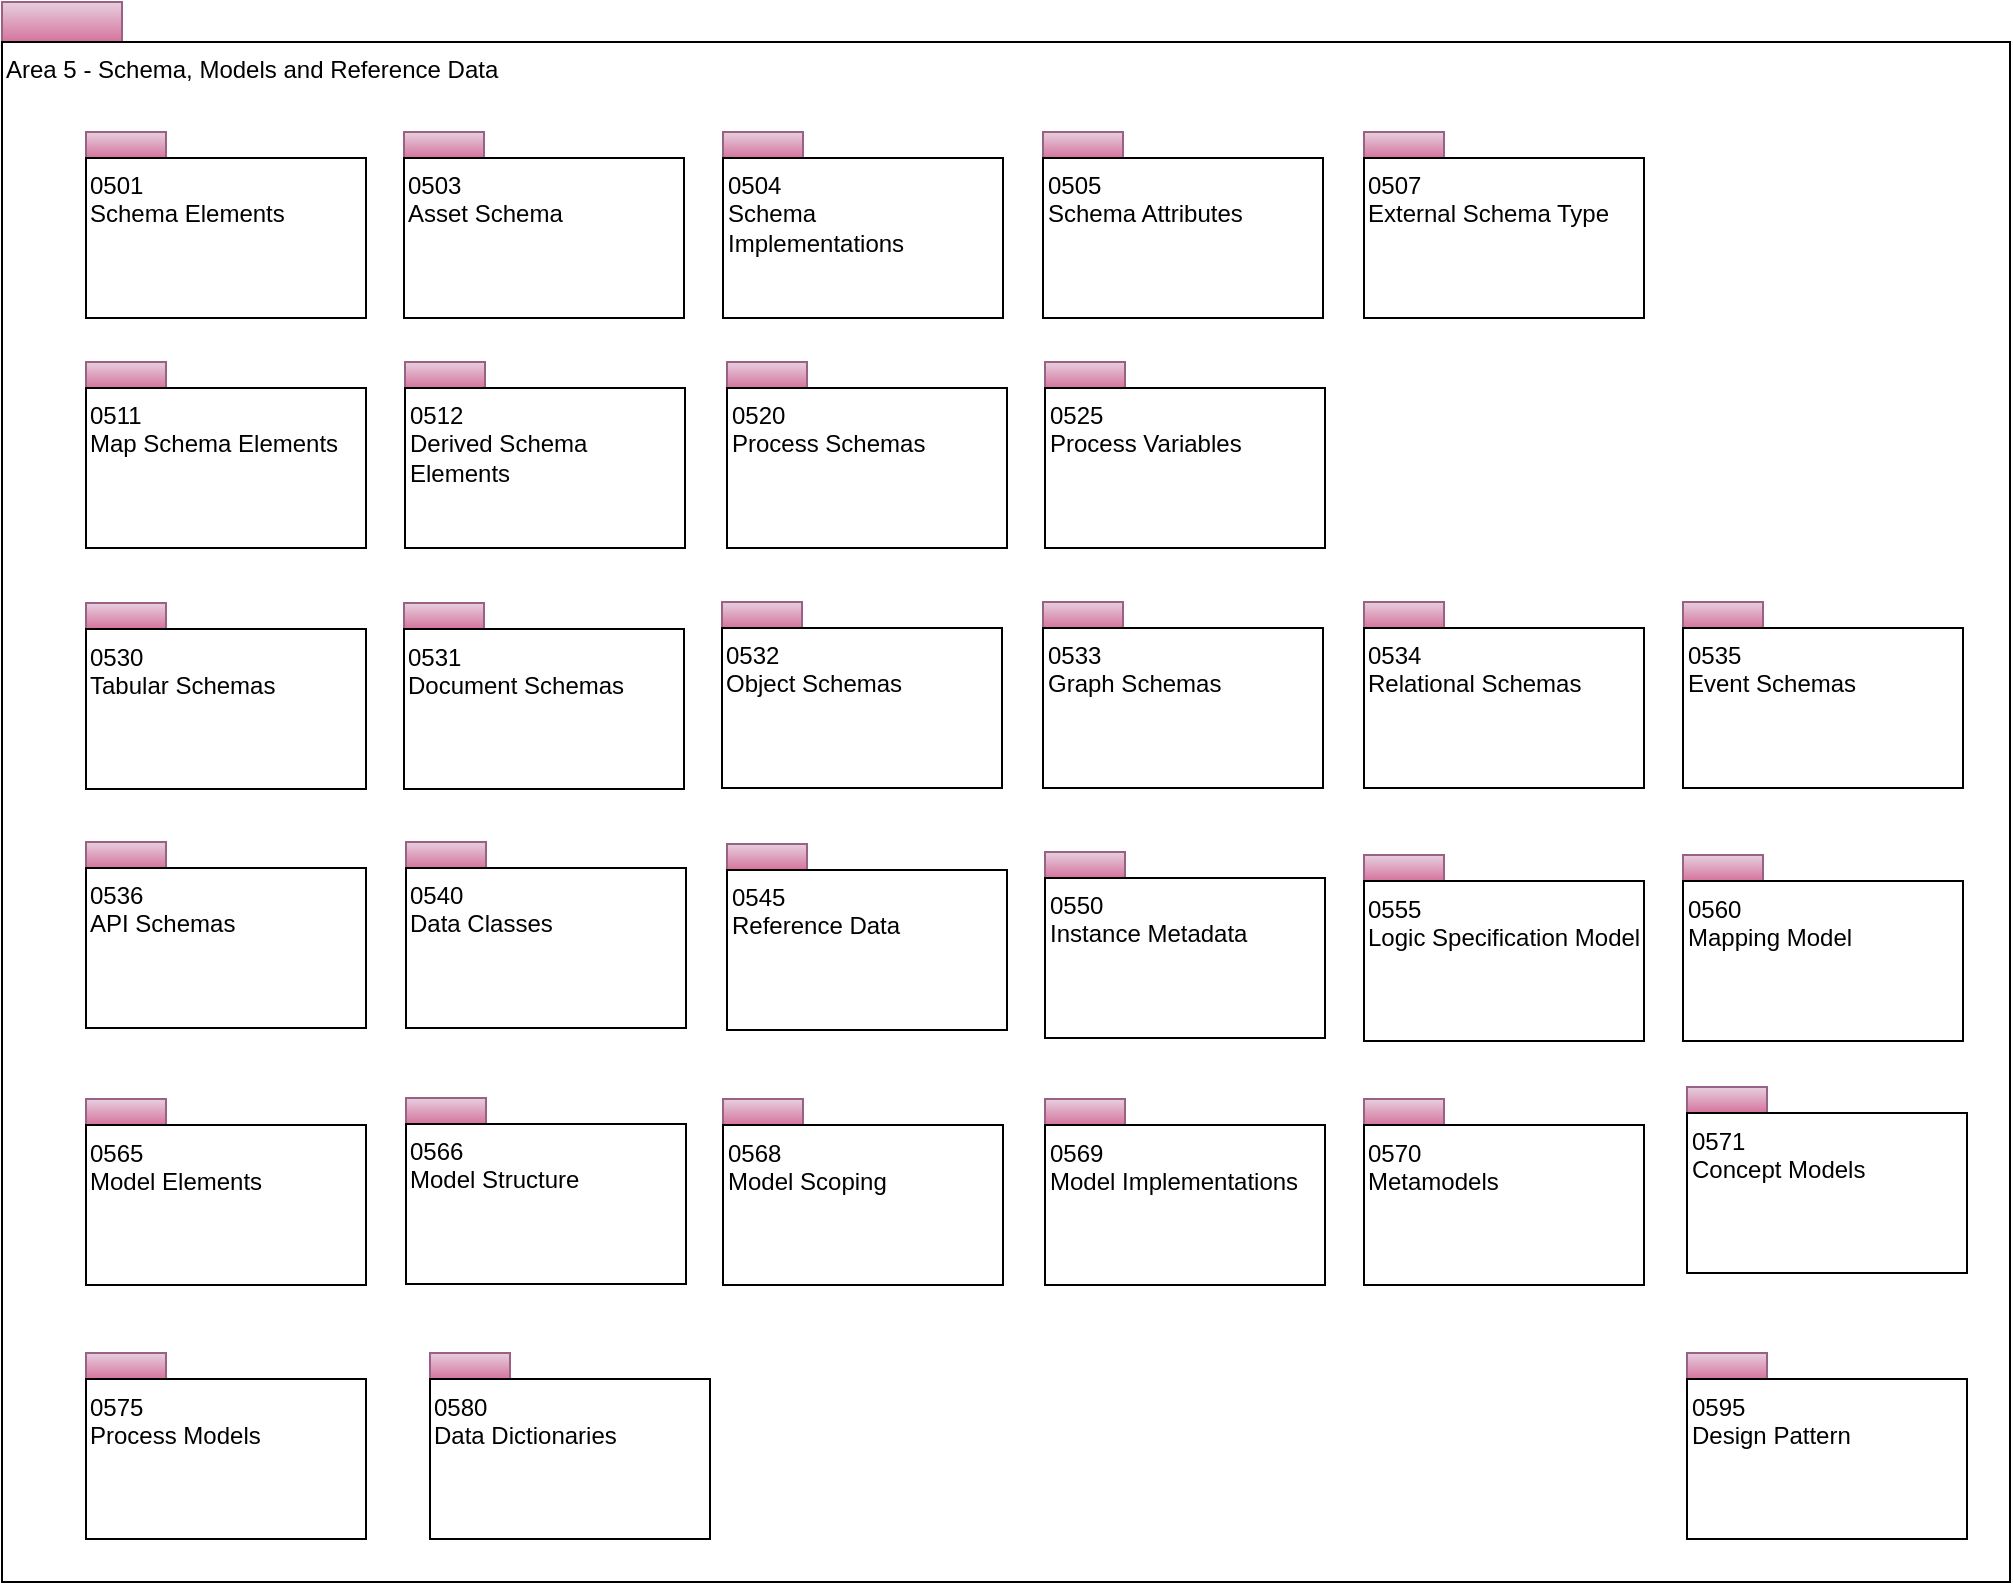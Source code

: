 <mxfile version="26.1.1" pages="36">
  <diagram id="mHdgXSSDg3P1Vtlx_zm2" name="overview">
    <mxGraphModel dx="2061" dy="1134" grid="0" gridSize="10" guides="1" tooltips="1" connect="1" arrows="1" fold="1" page="1" pageScale="1" pageWidth="1169" pageHeight="827" math="0" shadow="0">
      <root>
        <mxCell id="0" />
        <mxCell id="1" parent="0" />
        <mxCell id="3fQte9pRHBFsXC9MxjXT-3" value="" style="rounded=0;whiteSpace=wrap;html=1;align=left;fillColor=#e6d0de;strokeColor=#996185;gradientColor=#d5739d;" parent="1" vertex="1">
          <mxGeometry x="20" y="20" width="60" height="20" as="geometry" />
        </mxCell>
        <mxCell id="3fQte9pRHBFsXC9MxjXT-4" value="Area 5 - Schema, Models and Reference Data" style="rounded=0;whiteSpace=wrap;html=1;align=left;verticalAlign=top;" parent="1" vertex="1">
          <mxGeometry x="20" y="40" width="1004" height="770" as="geometry" />
        </mxCell>
        <mxCell id="3fQte9pRHBFsXC9MxjXT-1" value="" style="rounded=0;whiteSpace=wrap;html=1;align=left;fillColor=#e6d0de;strokeColor=#996185;gradientColor=#d5739d;" parent="1" vertex="1">
          <mxGeometry x="62" y="85" width="40" height="13" as="geometry" />
        </mxCell>
        <mxCell id="3fQte9pRHBFsXC9MxjXT-2" value="0501&lt;br&gt;Schema Elements&lt;br&gt;" style="rounded=0;whiteSpace=wrap;html=1;align=left;verticalAlign=top;" parent="1" vertex="1">
          <mxGeometry x="62" y="98" width="140" height="80" as="geometry" />
        </mxCell>
        <mxCell id="3fQte9pRHBFsXC9MxjXT-5" value="" style="rounded=0;whiteSpace=wrap;html=1;align=left;fillColor=#e6d0de;strokeColor=#996185;gradientColor=#d5739d;" parent="1" vertex="1">
          <mxGeometry x="221" y="85" width="40" height="13" as="geometry" />
        </mxCell>
        <mxCell id="3fQte9pRHBFsXC9MxjXT-6" value="0503&lt;br&gt;Asset Schema&lt;br&gt;" style="rounded=0;whiteSpace=wrap;html=1;align=left;verticalAlign=top;" parent="1" vertex="1">
          <mxGeometry x="221" y="98" width="140" height="80" as="geometry" />
        </mxCell>
        <mxCell id="3fQte9pRHBFsXC9MxjXT-7" value="" style="rounded=0;whiteSpace=wrap;html=1;align=left;fillColor=#e6d0de;strokeColor=#996185;gradientColor=#d5739d;" parent="1" vertex="1">
          <mxGeometry x="380.5" y="85" width="40" height="13" as="geometry" />
        </mxCell>
        <mxCell id="3fQte9pRHBFsXC9MxjXT-8" value="0504&lt;br&gt;Schema&lt;br&gt;Implementations" style="rounded=0;whiteSpace=wrap;html=1;align=left;verticalAlign=top;" parent="1" vertex="1">
          <mxGeometry x="380.5" y="98" width="140" height="80" as="geometry" />
        </mxCell>
        <mxCell id="3fQte9pRHBFsXC9MxjXT-15" value="" style="rounded=0;whiteSpace=wrap;html=1;align=left;fillColor=#e6d0de;strokeColor=#996185;gradientColor=#d5739d;" parent="1" vertex="1">
          <mxGeometry x="62" y="200" width="40" height="13" as="geometry" />
        </mxCell>
        <mxCell id="3fQte9pRHBFsXC9MxjXT-16" value="0511&lt;br&gt;Map Schema Elements&lt;br&gt;" style="rounded=0;whiteSpace=wrap;html=1;align=left;verticalAlign=top;" parent="1" vertex="1">
          <mxGeometry x="62" y="213" width="140" height="80" as="geometry" />
        </mxCell>
        <mxCell id="3fQte9pRHBFsXC9MxjXT-13" value="" style="rounded=0;whiteSpace=wrap;html=1;align=left;fillColor=#e6d0de;strokeColor=#996185;gradientColor=#d5739d;" parent="1" vertex="1">
          <mxGeometry x="540.5" y="85" width="40" height="13" as="geometry" />
        </mxCell>
        <mxCell id="3fQte9pRHBFsXC9MxjXT-14" value="0505&lt;br&gt;Schema Attributes&lt;br&gt;" style="rounded=0;whiteSpace=wrap;html=1;align=left;verticalAlign=top;" parent="1" vertex="1">
          <mxGeometry x="540.5" y="98" width="140" height="80" as="geometry" />
        </mxCell>
        <mxCell id="3fQte9pRHBFsXC9MxjXT-17" value="" style="rounded=0;whiteSpace=wrap;html=1;align=left;fillColor=#e6d0de;strokeColor=#996185;gradientColor=#d5739d;" parent="1" vertex="1">
          <mxGeometry x="221" y="320.5" width="40" height="13" as="geometry" />
        </mxCell>
        <mxCell id="3fQte9pRHBFsXC9MxjXT-18" value="0531&lt;br&gt;Document Schemas&lt;br&gt;" style="rounded=0;whiteSpace=wrap;html=1;align=left;verticalAlign=top;" parent="1" vertex="1">
          <mxGeometry x="221" y="333.5" width="140" height="80" as="geometry" />
        </mxCell>
        <mxCell id="3fQte9pRHBFsXC9MxjXT-19" value="" style="rounded=0;whiteSpace=wrap;html=1;align=left;fillColor=#e6d0de;strokeColor=#996185;gradientColor=#d5739d;" parent="1" vertex="1">
          <mxGeometry x="701" y="320" width="40" height="13" as="geometry" />
        </mxCell>
        <mxCell id="3fQte9pRHBFsXC9MxjXT-20" value="0534&lt;br&gt;Relational Schemas&lt;br&gt;" style="rounded=0;whiteSpace=wrap;html=1;align=left;verticalAlign=top;" parent="1" vertex="1">
          <mxGeometry x="701" y="333" width="140" height="80" as="geometry" />
        </mxCell>
        <mxCell id="3fQte9pRHBFsXC9MxjXT-21" value="" style="rounded=0;whiteSpace=wrap;html=1;align=left;fillColor=#e6d0de;strokeColor=#996185;gradientColor=#d5739d;" parent="1" vertex="1">
          <mxGeometry x="860.5" y="320" width="40" height="13" as="geometry" />
        </mxCell>
        <mxCell id="3fQte9pRHBFsXC9MxjXT-22" value="0535&lt;br&gt;Event Schemas&lt;br&gt;" style="rounded=0;whiteSpace=wrap;html=1;align=left;verticalAlign=top;" parent="1" vertex="1">
          <mxGeometry x="860.5" y="333" width="140" height="80" as="geometry" />
        </mxCell>
        <mxCell id="3fQte9pRHBFsXC9MxjXT-29" value="" style="rounded=0;whiteSpace=wrap;html=1;align=left;fillColor=#e6d0de;strokeColor=#996185;gradientColor=#d5739d;" parent="1" vertex="1">
          <mxGeometry x="62" y="440" width="40" height="13" as="geometry" />
        </mxCell>
        <mxCell id="3fQte9pRHBFsXC9MxjXT-30" value="0536&lt;br&gt;API Schemas&lt;br&gt;" style="rounded=0;whiteSpace=wrap;html=1;align=left;verticalAlign=top;" parent="1" vertex="1">
          <mxGeometry x="62" y="453" width="140" height="80" as="geometry" />
        </mxCell>
        <mxCell id="3fQte9pRHBFsXC9MxjXT-31" value="" style="rounded=0;whiteSpace=wrap;html=1;align=left;fillColor=#e6d0de;strokeColor=#996185;gradientColor=#d5739d;" parent="1" vertex="1">
          <mxGeometry x="222" y="440" width="40" height="13" as="geometry" />
        </mxCell>
        <mxCell id="3fQte9pRHBFsXC9MxjXT-32" value="0540&lt;br&gt;Data Classes&lt;br&gt;" style="rounded=0;whiteSpace=wrap;html=1;align=left;verticalAlign=top;" parent="1" vertex="1">
          <mxGeometry x="222" y="453" width="140" height="80" as="geometry" />
        </mxCell>
        <mxCell id="3fQte9pRHBFsXC9MxjXT-33" value="" style="rounded=0;whiteSpace=wrap;html=1;align=left;fillColor=#e6d0de;strokeColor=#996185;gradientColor=#d5739d;" parent="1" vertex="1">
          <mxGeometry x="701" y="446.5" width="40" height="13" as="geometry" />
        </mxCell>
        <mxCell id="3fQte9pRHBFsXC9MxjXT-34" value="0555&lt;br&gt;Logic Specification Model" style="rounded=0;whiteSpace=wrap;html=1;align=left;verticalAlign=top;" parent="1" vertex="1">
          <mxGeometry x="701" y="459.5" width="140" height="80" as="geometry" />
        </mxCell>
        <mxCell id="3fQte9pRHBFsXC9MxjXT-35" value="" style="rounded=0;whiteSpace=wrap;html=1;align=left;fillColor=#e6d0de;strokeColor=#996185;gradientColor=#d5739d;" parent="1" vertex="1">
          <mxGeometry x="860.5" y="446.5" width="40" height="13" as="geometry" />
        </mxCell>
        <mxCell id="3fQte9pRHBFsXC9MxjXT-36" value="0560&lt;br&gt;Mapping Model&lt;br&gt;" style="rounded=0;whiteSpace=wrap;html=1;align=left;verticalAlign=top;" parent="1" vertex="1">
          <mxGeometry x="860.5" y="459.5" width="140" height="80" as="geometry" />
        </mxCell>
        <mxCell id="3fQte9pRHBFsXC9MxjXT-23" value="" style="rounded=0;whiteSpace=wrap;html=1;align=left;fillColor=#e6d0de;strokeColor=#996185;gradientColor=#d5739d;" parent="1" vertex="1">
          <mxGeometry x="382.5" y="441" width="40" height="13" as="geometry" />
        </mxCell>
        <mxCell id="3fQte9pRHBFsXC9MxjXT-24" value="0545&lt;br&gt;Reference Data&lt;br&gt;" style="rounded=0;whiteSpace=wrap;html=1;align=left;verticalAlign=top;" parent="1" vertex="1">
          <mxGeometry x="382.5" y="454" width="140" height="80" as="geometry" />
        </mxCell>
        <mxCell id="3fQte9pRHBFsXC9MxjXT-25" value="" style="rounded=0;whiteSpace=wrap;html=1;align=left;fillColor=#e6d0de;strokeColor=#996185;gradientColor=#d5739d;" parent="1" vertex="1">
          <mxGeometry x="62" y="320.5" width="40" height="13" as="geometry" />
        </mxCell>
        <mxCell id="3fQte9pRHBFsXC9MxjXT-26" value="0530&lt;br&gt;Tabular Schemas&lt;br&gt;" style="rounded=0;whiteSpace=wrap;html=1;align=left;verticalAlign=top;" parent="1" vertex="1">
          <mxGeometry x="62" y="333.5" width="140" height="80" as="geometry" />
        </mxCell>
        <mxCell id="2XGkC68eHQ447K3rO0E7-3" value="" style="rounded=0;whiteSpace=wrap;html=1;align=left;fillColor=#e6d0de;strokeColor=#996185;gradientColor=#d5739d;" parent="1" vertex="1">
          <mxGeometry x="221.5" y="200" width="40" height="13" as="geometry" />
        </mxCell>
        <mxCell id="2XGkC68eHQ447K3rO0E7-4" value="0512&lt;br&gt;Derived Schema Elements&lt;br&gt;" style="rounded=0;whiteSpace=wrap;html=1;align=left;verticalAlign=top;" parent="1" vertex="1">
          <mxGeometry x="221.5" y="213" width="140" height="80" as="geometry" />
        </mxCell>
        <mxCell id="2XGkC68eHQ447K3rO0E7-7" value="" style="rounded=0;whiteSpace=wrap;html=1;align=left;fillColor=#e6d0de;strokeColor=#996185;gradientColor=#d5739d;" parent="1" vertex="1">
          <mxGeometry x="380" y="320" width="40" height="13" as="geometry" />
        </mxCell>
        <mxCell id="2XGkC68eHQ447K3rO0E7-8" value="0532&lt;br&gt;Object Schemas&lt;br&gt;" style="rounded=0;whiteSpace=wrap;html=1;align=left;verticalAlign=top;" parent="1" vertex="1">
          <mxGeometry x="380" y="333" width="140" height="80" as="geometry" />
        </mxCell>
        <mxCell id="2XGkC68eHQ447K3rO0E7-9" value="" style="rounded=0;whiteSpace=wrap;html=1;align=left;fillColor=#e6d0de;strokeColor=#996185;gradientColor=#d5739d;" parent="1" vertex="1">
          <mxGeometry x="540.5" y="320" width="40" height="13" as="geometry" />
        </mxCell>
        <mxCell id="2XGkC68eHQ447K3rO0E7-10" value="0533&lt;br&gt;Graph Schemas&lt;br&gt;" style="rounded=0;whiteSpace=wrap;html=1;align=left;verticalAlign=top;" parent="1" vertex="1">
          <mxGeometry x="540.5" y="333" width="140" height="80" as="geometry" />
        </mxCell>
        <mxCell id="2XGkC68eHQ447K3rO0E7-12" value="" style="rounded=0;whiteSpace=wrap;html=1;align=left;fillColor=#e6d0de;strokeColor=#996185;gradientColor=#d5739d;" parent="1" vertex="1">
          <mxGeometry x="380.5" y="568.5" width="40" height="13" as="geometry" />
        </mxCell>
        <mxCell id="2XGkC68eHQ447K3rO0E7-13" value="0568&lt;br&gt;Model Scoping" style="rounded=0;whiteSpace=wrap;html=1;align=left;verticalAlign=top;" parent="1" vertex="1">
          <mxGeometry x="380.5" y="581.5" width="140" height="80" as="geometry" />
        </mxCell>
        <mxCell id="2XGkC68eHQ447K3rO0E7-14" value="" style="rounded=0;whiteSpace=wrap;html=1;align=left;fillColor=#e6d0de;strokeColor=#996185;gradientColor=#d5739d;" parent="1" vertex="1">
          <mxGeometry x="701" y="568.5" width="40" height="13" as="geometry" />
        </mxCell>
        <mxCell id="2XGkC68eHQ447K3rO0E7-15" value="0570&lt;br&gt;Metamodels&lt;br&gt;" style="rounded=0;whiteSpace=wrap;html=1;align=left;verticalAlign=top;" parent="1" vertex="1">
          <mxGeometry x="701" y="581.5" width="140" height="80" as="geometry" />
        </mxCell>
        <mxCell id="2XGkC68eHQ447K3rO0E7-16" value="" style="rounded=0;whiteSpace=wrap;html=1;align=left;fillColor=#e6d0de;strokeColor=#996185;gradientColor=#d5739d;" parent="1" vertex="1">
          <mxGeometry x="62" y="695.5" width="40" height="13" as="geometry" />
        </mxCell>
        <mxCell id="2XGkC68eHQ447K3rO0E7-17" value="0575&lt;br&gt;Process Models" style="rounded=0;whiteSpace=wrap;html=1;align=left;verticalAlign=top;" parent="1" vertex="1">
          <mxGeometry x="62" y="708.5" width="140" height="80" as="geometry" />
        </mxCell>
        <mxCell id="2XGkC68eHQ447K3rO0E7-20" value="" style="rounded=0;whiteSpace=wrap;html=1;align=left;fillColor=#e6d0de;strokeColor=#996185;gradientColor=#d5739d;" parent="1" vertex="1">
          <mxGeometry x="862.5" y="695.5" width="40" height="13" as="geometry" />
        </mxCell>
        <mxCell id="2XGkC68eHQ447K3rO0E7-21" value="0595&lt;br&gt;Design Pattern&lt;br&gt;" style="rounded=0;whiteSpace=wrap;html=1;align=left;verticalAlign=top;" parent="1" vertex="1">
          <mxGeometry x="862.5" y="708.5" width="140" height="80" as="geometry" />
        </mxCell>
        <mxCell id="uxfDkBZ2ZURKbwPChSmd-1" value="" style="rounded=0;whiteSpace=wrap;html=1;align=left;fillColor=#e6d0de;strokeColor=#996185;gradientColor=#d5739d;" parent="1" vertex="1">
          <mxGeometry x="62" y="568.5" width="40" height="13" as="geometry" />
        </mxCell>
        <mxCell id="uxfDkBZ2ZURKbwPChSmd-2" value="0565&lt;br&gt;Model Elements&lt;br&gt;" style="rounded=0;whiteSpace=wrap;html=1;align=left;verticalAlign=top;" parent="1" vertex="1">
          <mxGeometry x="62" y="581.5" width="140" height="80" as="geometry" />
        </mxCell>
        <mxCell id="uxfDkBZ2ZURKbwPChSmd-3" value="" style="rounded=0;whiteSpace=wrap;html=1;align=left;fillColor=#e6d0de;strokeColor=#996185;gradientColor=#d5739d;" parent="1" vertex="1">
          <mxGeometry x="222" y="568" width="40" height="13" as="geometry" />
        </mxCell>
        <mxCell id="uxfDkBZ2ZURKbwPChSmd-4" value="0566&lt;br&gt;Model Structure" style="rounded=0;whiteSpace=wrap;html=1;align=left;verticalAlign=top;" parent="1" vertex="1">
          <mxGeometry x="222" y="581" width="140" height="80" as="geometry" />
        </mxCell>
        <mxCell id="uxfDkBZ2ZURKbwPChSmd-5" value="" style="rounded=0;whiteSpace=wrap;html=1;align=left;fillColor=#e6d0de;strokeColor=#996185;gradientColor=#d5739d;" parent="1" vertex="1">
          <mxGeometry x="541.5" y="568.5" width="40" height="13" as="geometry" />
        </mxCell>
        <mxCell id="uxfDkBZ2ZURKbwPChSmd-6" value="0569&lt;br&gt;Model Implementations" style="rounded=0;whiteSpace=wrap;html=1;align=left;verticalAlign=top;" parent="1" vertex="1">
          <mxGeometry x="541.5" y="581.5" width="140" height="80" as="geometry" />
        </mxCell>
        <mxCell id="4C4yp4w3i-Os2EVA1170-1" value="" style="rounded=0;whiteSpace=wrap;html=1;align=left;fillColor=#e6d0de;strokeColor=#996185;gradientColor=#d5739d;" parent="1" vertex="1">
          <mxGeometry x="862.5" y="562.5" width="40" height="13" as="geometry" />
        </mxCell>
        <mxCell id="4C4yp4w3i-Os2EVA1170-2" value="0571&lt;br&gt;Concept Models" style="rounded=0;whiteSpace=wrap;html=1;align=left;verticalAlign=top;" parent="1" vertex="1">
          <mxGeometry x="862.5" y="575.5" width="140" height="80" as="geometry" />
        </mxCell>
        <mxCell id="AeveSrkyWJx0AbqG4FtF-1" value="" style="rounded=0;whiteSpace=wrap;html=1;align=left;fillColor=#e6d0de;strokeColor=#996185;gradientColor=#d5739d;" parent="1" vertex="1">
          <mxGeometry x="701" y="85" width="40" height="13" as="geometry" />
        </mxCell>
        <mxCell id="AeveSrkyWJx0AbqG4FtF-2" value="0507&lt;br&gt;External Schema Type" style="rounded=0;whiteSpace=wrap;html=1;align=left;verticalAlign=top;" parent="1" vertex="1">
          <mxGeometry x="701" y="98" width="140" height="80" as="geometry" />
        </mxCell>
        <mxCell id="QLRUvGUS1HBTg5jvwxKF-1" value="" style="rounded=0;whiteSpace=wrap;html=1;align=left;fillColor=#e6d0de;strokeColor=#996185;gradientColor=#d5739d;" parent="1" vertex="1">
          <mxGeometry x="382.5" y="200" width="40" height="13" as="geometry" />
        </mxCell>
        <mxCell id="QLRUvGUS1HBTg5jvwxKF-2" value="0520&lt;br&gt;Process Schemas" style="rounded=0;whiteSpace=wrap;html=1;align=left;verticalAlign=top;" parent="1" vertex="1">
          <mxGeometry x="382.5" y="213" width="140" height="80" as="geometry" />
        </mxCell>
        <mxCell id="rfQLhfJzmlpAxWOTXCoz-1" value="" style="rounded=0;whiteSpace=wrap;html=1;align=left;fillColor=#e6d0de;strokeColor=#996185;gradientColor=#d5739d;" parent="1" vertex="1">
          <mxGeometry x="541.5" y="445" width="40" height="13" as="geometry" />
        </mxCell>
        <mxCell id="rfQLhfJzmlpAxWOTXCoz-2" value="0550&lt;br&gt;Instance Metadata" style="rounded=0;whiteSpace=wrap;html=1;align=left;verticalAlign=top;" parent="1" vertex="1">
          <mxGeometry x="541.5" y="458" width="140" height="80" as="geometry" />
        </mxCell>
        <mxCell id="2-bqknQ9fWO8YsXONOF4-1" value="" style="rounded=0;whiteSpace=wrap;html=1;align=left;fillColor=#e6d0de;strokeColor=#996185;gradientColor=#d5739d;" parent="1" vertex="1">
          <mxGeometry x="541.5" y="200" width="40" height="13" as="geometry" />
        </mxCell>
        <mxCell id="2-bqknQ9fWO8YsXONOF4-2" value="0525&lt;br&gt;Process Variables" style="rounded=0;whiteSpace=wrap;html=1;align=left;verticalAlign=top;" parent="1" vertex="1">
          <mxGeometry x="541.5" y="213" width="140" height="80" as="geometry" />
        </mxCell>
        <mxCell id="6NDNdglM4ldA1eva58a0-1" value="" style="rounded=0;whiteSpace=wrap;html=1;align=left;fillColor=#e6d0de;strokeColor=#996185;gradientColor=#d5739d;" vertex="1" parent="1">
          <mxGeometry x="234" y="695.5" width="40" height="13" as="geometry" />
        </mxCell>
        <mxCell id="6NDNdglM4ldA1eva58a0-2" value="0580&lt;br&gt;Data Dictionaries" style="rounded=0;whiteSpace=wrap;html=1;align=left;verticalAlign=top;" vertex="1" parent="1">
          <mxGeometry x="234" y="708.5" width="140" height="80" as="geometry" />
        </mxCell>
      </root>
    </mxGraphModel>
  </diagram>
  <diagram id="PF7sQZpvbbHVOkO-_uGT" name="0501-Schema-Elements">
    <mxGraphModel dx="1106" dy="773" grid="0" gridSize="10" guides="1" tooltips="1" connect="1" arrows="1" fold="1" page="1" pageScale="1" pageWidth="1169" pageHeight="827" math="0" shadow="0">
      <root>
        <mxCell id="3fQte9pRHBFsXC9MxjXT-0" />
        <mxCell id="3fQte9pRHBFsXC9MxjXT-1" parent="3fQte9pRHBFsXC9MxjXT-0" />
        <mxCell id="3fQte9pRHBFsXC9MxjXT-2" value="" style="rounded=0;whiteSpace=wrap;html=1;align=left;fillColor=#e6d0de;strokeColor=#996185;gradientColor=#d5739d;" parent="3fQte9pRHBFsXC9MxjXT-1" vertex="1">
          <mxGeometry x="13" y="37" width="60" height="20" as="geometry" />
        </mxCell>
        <mxCell id="3fQte9pRHBFsXC9MxjXT-3" value="0501 - Schema Elements" style="rounded=0;whiteSpace=wrap;html=1;align=left;verticalAlign=top;" parent="3fQte9pRHBFsXC9MxjXT-1" vertex="1">
          <mxGeometry x="13" y="57" width="1060" height="770" as="geometry" />
        </mxCell>
        <mxCell id="3fQte9pRHBFsXC9MxjXT-42" value="«entity»&lt;br&gt;&lt;b&gt;Referenceable&lt;/b&gt;" style="html=1;strokeColor=#d6b656;align=center;fillColor=#fff2cc;gradientColor=#ffd966;" parent="3fQte9pRHBFsXC9MxjXT-1" vertex="1">
          <mxGeometry x="408" y="86" width="207" height="50" as="geometry" />
        </mxCell>
        <mxCell id="9JTgdqW7krnwvtoZfy2b-1" style="edgeStyle=orthogonalEdgeStyle;rounded=0;orthogonalLoop=1;jettySize=auto;html=1;exitX=0.5;exitY=0;exitDx=0;exitDy=0;entryX=0.5;entryY=1;entryDx=0;entryDy=0;startSize=6;endArrow=block;endFill=0;endSize=16;" parent="3fQte9pRHBFsXC9MxjXT-1" edge="1">
          <mxGeometry relative="1" as="geometry" />
        </mxCell>
        <mxCell id="9JTgdqW7krnwvtoZfy2b-2" style="edgeStyle=orthogonalEdgeStyle;rounded=0;orthogonalLoop=1;jettySize=auto;html=1;exitX=0.5;exitY=0;exitDx=0;exitDy=0;entryX=0.5;entryY=1;entryDx=0;entryDy=0;startSize=6;endArrow=block;endFill=0;endSize=16;" parent="3fQte9pRHBFsXC9MxjXT-1" target="3fQte9pRHBFsXC9MxjXT-42" edge="1">
          <mxGeometry relative="1" as="geometry" />
        </mxCell>
        <mxCell id="6ogJcvpQ0-mgqQI2tAIB-0" style="edgeStyle=orthogonalEdgeStyle;rounded=0;orthogonalLoop=1;jettySize=auto;html=1;exitX=0.5;exitY=0;exitDx=0;exitDy=0;startSize=6;endArrow=block;endFill=0;endSize=16;" parent="3fQte9pRHBFsXC9MxjXT-1" edge="1">
          <mxGeometry relative="1" as="geometry">
            <mxPoint x="512" y="169" as="sourcePoint" />
            <mxPoint x="512" y="135" as="targetPoint" />
          </mxGeometry>
        </mxCell>
        <mxCell id="6ogJcvpQ0-mgqQI2tAIB-1" style="edgeStyle=orthogonalEdgeStyle;rounded=0;orthogonalLoop=1;jettySize=auto;html=1;startSize=6;endArrow=block;endFill=0;endSize=16;entryX=0.5;entryY=1;entryDx=0;entryDy=0;" parent="3fQte9pRHBFsXC9MxjXT-1" target="3fQte9pRHBFsXC9MxjXT-13" edge="1">
          <mxGeometry relative="1" as="geometry">
            <mxPoint x="512" y="333" as="sourcePoint" />
            <mxPoint x="512" y="305" as="targetPoint" />
          </mxGeometry>
        </mxCell>
        <mxCell id="k19wvykLVm6mPzuGP8yw-0" value="" style="group" parent="3fQte9pRHBFsXC9MxjXT-1" vertex="1" connectable="0">
          <mxGeometry x="634" y="546" width="162" height="99" as="geometry" />
        </mxCell>
        <mxCell id="k19wvykLVm6mPzuGP8yw-1" value="«entity»&lt;br&gt;&lt;b&gt;SchemaTypeChoice&lt;/b&gt;" style="html=1;strokeColor=#996185;align=center;fillColor=#e6d0de;gradientColor=#d5739d;" parent="k19wvykLVm6mPzuGP8yw-0" vertex="1">
          <mxGeometry width="162" height="50" as="geometry" />
        </mxCell>
        <mxCell id="k19wvykLVm6mPzuGP8yw-2" value="&lt;br&gt;&lt;div style=&quot;text-align: left&quot;&gt;&lt;/div&gt;" style="rounded=0;whiteSpace=wrap;html=1;strokeColor=#000000;gradientColor=#ffffff;align=left;" parent="k19wvykLVm6mPzuGP8yw-0" vertex="1">
          <mxGeometry y="50" width="162" height="25" as="geometry" />
        </mxCell>
        <mxCell id="k19wvykLVm6mPzuGP8yw-3" style="edgeStyle=orthogonalEdgeStyle;rounded=0;orthogonalLoop=1;jettySize=auto;html=1;exitX=0.5;exitY=0;exitDx=0;exitDy=0;startSize=6;endArrow=block;endFill=0;endSize=16;entryX=0.5;entryY=1;entryDx=0;entryDy=0;" parent="3fQte9pRHBFsXC9MxjXT-1" source="k19wvykLVm6mPzuGP8yw-1" target="nslI5cDXgXjfTckiKcJe-2" edge="1">
          <mxGeometry relative="1" as="geometry">
            <mxPoint x="221" y="600" as="sourcePoint" />
            <mxPoint x="522" y="495.0" as="targetPoint" />
          </mxGeometry>
        </mxCell>
        <mxCell id="k19wvykLVm6mPzuGP8yw-5" value="schemaOptions" style="text;html=1;resizable=0;points=[];autosize=1;align=left;verticalAlign=top;spacingTop=-4;" parent="3fQte9pRHBFsXC9MxjXT-1" vertex="1">
          <mxGeometry x="618" y="336" width="93" height="14" as="geometry" />
        </mxCell>
        <mxCell id="k19wvykLVm6mPzuGP8yw-6" value="*" style="text;html=1;resizable=0;points=[];autosize=1;align=left;verticalAlign=top;spacingTop=-4;" parent="3fQte9pRHBFsXC9MxjXT-1" vertex="1">
          <mxGeometry x="621" y="367" width="15" height="14" as="geometry" />
        </mxCell>
        <mxCell id="k19wvykLVm6mPzuGP8yw-7" value="schemaOptionalUses" style="text;html=1;resizable=0;points=[];autosize=1;align=left;verticalAlign=top;spacingTop=-4;" parent="3fQte9pRHBFsXC9MxjXT-1" vertex="1">
          <mxGeometry x="621" y="175" width="124" height="14" as="geometry" />
        </mxCell>
        <mxCell id="k19wvykLVm6mPzuGP8yw-8" value="*" style="text;html=1;resizable=0;points=[];autosize=1;align=left;verticalAlign=top;spacingTop=-4;" parent="3fQte9pRHBFsXC9MxjXT-1" vertex="1">
          <mxGeometry x="623" y="207" width="15" height="14" as="geometry" />
        </mxCell>
        <mxCell id="etCin7o8V9NfW6Z0Uo3h-0" value="" style="endArrow=none;dashed=1;html=1;" parent="3fQte9pRHBFsXC9MxjXT-1" target="etCin7o8V9NfW6Z0Uo3h-2" edge="1">
          <mxGeometry width="50" height="50" relative="1" as="geometry">
            <mxPoint x="780" y="272" as="sourcePoint" />
            <mxPoint x="927" y="340.5" as="targetPoint" />
            <Array as="points">
              <mxPoint x="857" y="272" />
            </Array>
          </mxGeometry>
        </mxCell>
        <mxCell id="etCin7o8V9NfW6Z0Uo3h-1" value="" style="group" parent="3fQte9pRHBFsXC9MxjXT-1" vertex="1" connectable="0">
          <mxGeometry x="807" y="312" width="165" height="84" as="geometry" />
        </mxCell>
        <mxCell id="etCin7o8V9NfW6Z0Uo3h-2" value="«relationship»&lt;br&gt;&lt;b&gt;SchemaTypeOption&lt;/b&gt;" style="html=1;strokeColor=#996185;align=center;fillColor=#e6d0de;gradientColor=#d5739d;" parent="etCin7o8V9NfW6Z0Uo3h-1" vertex="1">
          <mxGeometry width="165" height="53.317" as="geometry" />
        </mxCell>
        <mxCell id="etCin7o8V9NfW6Z0Uo3h-3" value="" style="rounded=0;whiteSpace=wrap;html=1;strokeColor=#000000;align=left;fillColor=#ffffff;" parent="etCin7o8V9NfW6Z0Uo3h-1" vertex="1">
          <mxGeometry y="52.814" width="165" height="31.186" as="geometry" />
        </mxCell>
        <mxCell id="etCin7o8V9NfW6Z0Uo3h-4" value="" style="group" parent="3fQte9pRHBFsXC9MxjXT-1" vertex="1" connectable="0">
          <mxGeometry x="433" y="546" width="177" height="99" as="geometry" />
        </mxCell>
        <mxCell id="etCin7o8V9NfW6Z0Uo3h-5" value="«entity»&lt;br&gt;&lt;b&gt;SimpleSchemaType&lt;/b&gt;" style="html=1;strokeColor=#996185;align=center;fillColor=#e6d0de;gradientColor=#d5739d;" parent="etCin7o8V9NfW6Z0Uo3h-4" vertex="1">
          <mxGeometry width="177" height="50" as="geometry" />
        </mxCell>
        <mxCell id="etCin7o8V9NfW6Z0Uo3h-6" value="dataType : string&lt;br&gt;defaultValue : string&lt;br&gt;&lt;div style=&quot;text-align: left&quot;&gt;&lt;/div&gt;" style="rounded=0;whiteSpace=wrap;html=1;strokeColor=#000000;gradientColor=#ffffff;align=left;" parent="etCin7o8V9NfW6Z0Uo3h-4" vertex="1">
          <mxGeometry y="50" width="177" height="49" as="geometry" />
        </mxCell>
        <mxCell id="etCin7o8V9NfW6Z0Uo3h-7" style="edgeStyle=orthogonalEdgeStyle;rounded=0;orthogonalLoop=1;jettySize=auto;html=1;exitX=0.5;exitY=0;exitDx=0;exitDy=0;startSize=6;endArrow=block;endFill=0;endSize=16;entryX=0.5;entryY=1;entryDx=0;entryDy=0;" parent="3fQte9pRHBFsXC9MxjXT-1" source="etCin7o8V9NfW6Z0Uo3h-5" target="nslI5cDXgXjfTckiKcJe-2" edge="1">
          <mxGeometry relative="1" as="geometry">
            <mxPoint x="753" y="488.0" as="targetPoint" />
          </mxGeometry>
        </mxCell>
        <mxCell id="etCin7o8V9NfW6Z0Uo3h-8" value="" style="group" parent="3fQte9pRHBFsXC9MxjXT-1" vertex="1" connectable="0">
          <mxGeometry x="233" y="546" width="177" height="99" as="geometry" />
        </mxCell>
        <mxCell id="etCin7o8V9NfW6Z0Uo3h-9" value="«entity»&lt;br&gt;&lt;b&gt;LiteralSchemaType&lt;/b&gt;" style="html=1;strokeColor=#996185;align=center;fillColor=#e6d0de;gradientColor=#d5739d;" parent="etCin7o8V9NfW6Z0Uo3h-8" vertex="1">
          <mxGeometry width="177" height="50" as="geometry" />
        </mxCell>
        <mxCell id="etCin7o8V9NfW6Z0Uo3h-10" value="dataType : string&lt;br&gt;fixedValue : string&lt;br&gt;&lt;div style=&quot;text-align: left&quot;&gt;&lt;/div&gt;" style="rounded=0;whiteSpace=wrap;html=1;strokeColor=#000000;gradientColor=#ffffff;align=left;" parent="etCin7o8V9NfW6Z0Uo3h-8" vertex="1">
          <mxGeometry y="50" width="177" height="49" as="geometry" />
        </mxCell>
        <mxCell id="etCin7o8V9NfW6Z0Uo3h-11" style="edgeStyle=orthogonalEdgeStyle;rounded=0;orthogonalLoop=1;jettySize=auto;html=1;exitX=0.5;exitY=0;exitDx=0;exitDy=0;startSize=6;endArrow=block;endFill=0;endSize=16;" parent="3fQte9pRHBFsXC9MxjXT-1" source="etCin7o8V9NfW6Z0Uo3h-9" target="nslI5cDXgXjfTckiKcJe-2" edge="1">
          <mxGeometry relative="1" as="geometry">
            <mxPoint x="336" y="485" as="targetPoint" />
          </mxGeometry>
        </mxCell>
        <mxCell id="_NHuCPWEQPpW8V-WFhZJ-0" value="" style="group" parent="3fQte9pRHBFsXC9MxjXT-1" vertex="1" connectable="0">
          <mxGeometry x="342" y="707" width="165" height="99" as="geometry" />
        </mxCell>
        <mxCell id="_NHuCPWEQPpW8V-WFhZJ-1" value="«entity»&lt;br&gt;&lt;b&gt;PrimitiveSchemaType&lt;/b&gt;" style="html=1;strokeColor=#996185;align=center;fillColor=#e6d0de;gradientColor=#d5739d;" parent="_NHuCPWEQPpW8V-WFhZJ-0" vertex="1">
          <mxGeometry width="165" height="50" as="geometry" />
        </mxCell>
        <mxCell id="_NHuCPWEQPpW8V-WFhZJ-2" value="&lt;br&gt;&lt;div style=&quot;text-align: left&quot;&gt;&lt;/div&gt;" style="rounded=0;whiteSpace=wrap;html=1;strokeColor=#000000;gradientColor=#ffffff;align=left;" parent="_NHuCPWEQPpW8V-WFhZJ-0" vertex="1">
          <mxGeometry y="50" width="165" height="26" as="geometry" />
        </mxCell>
        <mxCell id="_NHuCPWEQPpW8V-WFhZJ-3" style="edgeStyle=orthogonalEdgeStyle;rounded=0;orthogonalLoop=1;jettySize=auto;html=1;exitX=0.5;exitY=0;exitDx=0;exitDy=0;startSize=6;endArrow=block;endFill=0;endSize=16;" parent="3fQte9pRHBFsXC9MxjXT-1" source="_NHuCPWEQPpW8V-WFhZJ-1" target="etCin7o8V9NfW6Z0Uo3h-6" edge="1">
          <mxGeometry relative="1" as="geometry">
            <mxPoint x="524" y="647" as="targetPoint" />
          </mxGeometry>
        </mxCell>
        <mxCell id="_NHuCPWEQPpW8V-WFhZJ-8" value="" style="group" parent="3fQte9pRHBFsXC9MxjXT-1" vertex="1" connectable="0">
          <mxGeometry x="530" y="707" width="177" height="99" as="geometry" />
        </mxCell>
        <mxCell id="_NHuCPWEQPpW8V-WFhZJ-9" value="«entity»&lt;br&gt;&lt;b&gt;EnumSchemaType&lt;/b&gt;" style="html=1;strokeColor=#996185;align=center;fillColor=#e6d0de;gradientColor=#d5739d;" parent="_NHuCPWEQPpW8V-WFhZJ-8" vertex="1">
          <mxGeometry width="177" height="50" as="geometry" />
        </mxCell>
        <mxCell id="_NHuCPWEQPpW8V-WFhZJ-10" value="&lt;br&gt;&lt;div style=&quot;text-align: left&quot;&gt;&lt;/div&gt;" style="rounded=0;whiteSpace=wrap;html=1;strokeColor=#000000;gradientColor=#ffffff;align=left;" parent="_NHuCPWEQPpW8V-WFhZJ-8" vertex="1">
          <mxGeometry y="50" width="177" height="27" as="geometry" />
        </mxCell>
        <mxCell id="_NHuCPWEQPpW8V-WFhZJ-11" style="edgeStyle=orthogonalEdgeStyle;rounded=0;orthogonalLoop=1;jettySize=auto;html=1;exitX=0.5;exitY=0;exitDx=0;exitDy=0;startSize=6;endArrow=block;endFill=0;endSize=16;entryX=0.5;entryY=1;entryDx=0;entryDy=0;" parent="3fQte9pRHBFsXC9MxjXT-1" source="_NHuCPWEQPpW8V-WFhZJ-9" target="etCin7o8V9NfW6Z0Uo3h-6" edge="1">
          <mxGeometry relative="1" as="geometry">
            <mxPoint x="512" y="689.0" as="targetPoint" />
          </mxGeometry>
        </mxCell>
        <mxCell id="nslI5cDXgXjfTckiKcJe-1" value="«entity»&lt;br&gt;&lt;b&gt;SchemaType&lt;/b&gt;" style="html=1;strokeColor=#996185;align=center;fillColor=#e6d0de;gradientColor=#d5739d;" parent="3fQte9pRHBFsXC9MxjXT-1" vertex="1">
          <mxGeometry x="409" y="332" width="206" height="55.435" as="geometry" />
        </mxCell>
        <mxCell id="nslI5cDXgXjfTckiKcJe-2" value="versionNumber : string&lt;br&gt;author : string&lt;br&gt;usage : string&lt;br&gt;encodingStandard : string&lt;br&gt;namespace : string&lt;br&gt;&lt;div style=&quot;text-align: left&quot;&gt;&lt;/div&gt;" style="rounded=0;whiteSpace=wrap;html=1;strokeColor=#000000;gradientColor=#ffffff;align=left;" parent="3fQte9pRHBFsXC9MxjXT-1" vertex="1">
          <mxGeometry x="409" y="387" width="206" height="86" as="geometry" />
        </mxCell>
        <mxCell id="3fQte9pRHBFsXC9MxjXT-12" value="«entity»&lt;br&gt;&lt;b&gt;SchemaElement&lt;/b&gt;" style="html=1;strokeColor=#996185;align=center;fillColor=#e6d0de;gradientColor=#d5739d;" parent="3fQte9pRHBFsXC9MxjXT-1" vertex="1">
          <mxGeometry x="409" y="170" width="206" height="54.321" as="geometry" />
        </mxCell>
        <mxCell id="3fQte9pRHBFsXC9MxjXT-13" value="displayName : string&lt;br&gt;description : string&lt;br&gt;isDeprecated : boolean" style="rounded=0;whiteSpace=wrap;html=1;strokeColor=#000000;gradientColor=#ffffff;align=left;" parent="3fQte9pRHBFsXC9MxjXT-1" vertex="1">
          <mxGeometry x="409" y="224" width="206" height="66" as="geometry" />
        </mxCell>
        <mxCell id="k19wvykLVm6mPzuGP8yw-4" style="edgeStyle=orthogonalEdgeStyle;rounded=0;orthogonalLoop=1;jettySize=auto;html=1;exitX=1;exitY=0.5;exitDx=0;exitDy=0;entryX=0.995;entryY=0.397;entryDx=0;entryDy=0;endArrow=oval;endFill=1;entryPerimeter=0;" parent="3fQte9pRHBFsXC9MxjXT-1" source="3fQte9pRHBFsXC9MxjXT-12" target="nslI5cDXgXjfTckiKcJe-1" edge="1">
          <mxGeometry relative="1" as="geometry">
            <Array as="points">
              <mxPoint x="779" y="197" />
              <mxPoint x="779" y="354" />
            </Array>
          </mxGeometry>
        </mxCell>
      </root>
    </mxGraphModel>
  </diagram>
  <diagram name="0503-Asset-Schema" id="ckw_s-bvBdyc--mi6vYO">
    <mxGraphModel dx="1106" dy="773" grid="0" gridSize="10" guides="1" tooltips="1" connect="1" arrows="1" fold="1" page="1" pageScale="1" pageWidth="1169" pageHeight="827" math="0" shadow="0">
      <root>
        <mxCell id="3fQte9pRHBFsXC9MxjXT-0" />
        <mxCell id="3fQte9pRHBFsXC9MxjXT-1" parent="3fQte9pRHBFsXC9MxjXT-0" />
        <mxCell id="3fQte9pRHBFsXC9MxjXT-2" value="" style="rounded=0;whiteSpace=wrap;html=1;align=left;fillColor=#e6d0de;strokeColor=#996185;gradientColor=#d5739d;" parent="3fQte9pRHBFsXC9MxjXT-1" vertex="1">
          <mxGeometry x="13" y="37" width="60" height="20" as="geometry" />
        </mxCell>
        <mxCell id="3fQte9pRHBFsXC9MxjXT-3" value="0503 - Asset Schema" style="rounded=0;whiteSpace=wrap;html=1;align=left;verticalAlign=top;" parent="3fQte9pRHBFsXC9MxjXT-1" vertex="1">
          <mxGeometry x="13" y="57" width="1060" height="770" as="geometry" />
        </mxCell>
        <mxCell id="3fQte9pRHBFsXC9MxjXT-12" value="«entity»&lt;br&gt;&lt;b&gt;Asset&lt;/b&gt;" style="html=1;strokeColor=#d6b656;align=center;fillColor=#fff2cc;gradientColor=#ffd966;" parent="3fQte9pRHBFsXC9MxjXT-1" vertex="1">
          <mxGeometry x="143.5" y="331.5" width="206" height="50" as="geometry" />
        </mxCell>
        <mxCell id="3fQte9pRHBFsXC9MxjXT-16" value="«entity»&lt;br&gt;&lt;b&gt;SchemaType&lt;/b&gt;" style="html=1;strokeColor=#996185;align=center;fillColor=#e6d0de;gradientColor=#d5739d;" parent="3fQte9pRHBFsXC9MxjXT-1" vertex="1">
          <mxGeometry x="726.5" y="331.5" width="206" height="50" as="geometry" />
        </mxCell>
        <mxCell id="3fQte9pRHBFsXC9MxjXT-21" value="" style="endArrow=none;dashed=1;html=1;" parent="3fQte9pRHBFsXC9MxjXT-1" target="3fQte9pRHBFsXC9MxjXT-20" edge="1">
          <mxGeometry width="50" height="50" relative="1" as="geometry">
            <mxPoint x="541.5" y="358" as="sourcePoint" />
            <mxPoint x="560.5" y="466.5" as="targetPoint" />
          </mxGeometry>
        </mxCell>
        <mxCell id="3fQte9pRHBFsXC9MxjXT-22" value="0..1" style="text;html=1;strokeColor=none;fillColor=none;align=center;verticalAlign=middle;whiteSpace=wrap;rounded=0;" parent="3fQte9pRHBFsXC9MxjXT-1" vertex="1">
          <mxGeometry x="347.5" y="331.5" width="40" height="20" as="geometry" />
        </mxCell>
        <mxCell id="3fQte9pRHBFsXC9MxjXT-25" value="0..1" style="text;html=1;strokeColor=none;fillColor=none;align=center;verticalAlign=middle;whiteSpace=wrap;rounded=0;" parent="3fQte9pRHBFsXC9MxjXT-1" vertex="1">
          <mxGeometry x="679.5" y="361.5" width="40" height="20" as="geometry" />
        </mxCell>
        <mxCell id="3fQte9pRHBFsXC9MxjXT-29" value="schema" style="text;html=1;strokeColor=none;fillColor=none;align=center;verticalAlign=middle;whiteSpace=wrap;rounded=0;" parent="3fQte9pRHBFsXC9MxjXT-1" vertex="1">
          <mxGeometry x="661" y="332" width="56" height="20" as="geometry" />
        </mxCell>
        <mxCell id="3fQte9pRHBFsXC9MxjXT-30" value="describesAsset" style="text;html=1;strokeColor=none;fillColor=none;align=center;verticalAlign=middle;whiteSpace=wrap;rounded=0;" parent="3fQte9pRHBFsXC9MxjXT-1" vertex="1">
          <mxGeometry x="354.5" y="360.5" width="84" height="20" as="geometry" />
        </mxCell>
        <mxCell id="3fQte9pRHBFsXC9MxjXT-31" value="" style="endArrow=oval;html=1;entryX=0;entryY=0.5;exitX=1;exitY=0.5;endFill=1;" parent="3fQte9pRHBFsXC9MxjXT-1" source="3fQte9pRHBFsXC9MxjXT-12" target="3fQte9pRHBFsXC9MxjXT-16" edge="1">
          <mxGeometry width="50" height="50" relative="1" as="geometry">
            <mxPoint x="255.5" y="220.5" as="sourcePoint" />
            <mxPoint x="255.5" y="83.5" as="targetPoint" />
          </mxGeometry>
        </mxCell>
        <mxCell id="Nok3NLbCoBDg86InGMdi-0" value="" style="group" parent="3fQte9pRHBFsXC9MxjXT-1" vertex="1" connectable="0">
          <mxGeometry x="438.5" y="437.5" width="206" height="83.5" as="geometry" />
        </mxCell>
        <mxCell id="3fQte9pRHBFsXC9MxjXT-20" value="«relationship»&lt;br&gt;&lt;b&gt;AssetSchemaType&lt;/b&gt;" style="html=1;strokeColor=#996185;align=center;fillColor=#e6d0de;gradientColor=#d5739d;" parent="Nok3NLbCoBDg86InGMdi-0" vertex="1">
          <mxGeometry width="206" height="53" as="geometry" />
        </mxCell>
        <mxCell id="3fQte9pRHBFsXC9MxjXT-28" value="" style="rounded=0;whiteSpace=wrap;html=1;strokeColor=#000000;align=left;fillColor=#ffffff;" parent="Nok3NLbCoBDg86InGMdi-0" vertex="1">
          <mxGeometry y="52.5" width="206" height="31" as="geometry" />
        </mxCell>
      </root>
    </mxGraphModel>
  </diagram>
  <diagram name="0504-Implementation-Snippets" id="INLT4uQN8DxnR-UbDuou">
    <mxGraphModel dx="1142" dy="775" grid="0" gridSize="10" guides="1" tooltips="1" connect="1" arrows="1" fold="1" page="1" pageScale="1" pageWidth="1169" pageHeight="827" math="0" shadow="0">
      <root>
        <mxCell id="wabrSxnQPQ1l7JeKB3hW-0" />
        <mxCell id="wabrSxnQPQ1l7JeKB3hW-1" parent="wabrSxnQPQ1l7JeKB3hW-0" />
        <mxCell id="wabrSxnQPQ1l7JeKB3hW-2" value="" style="rounded=0;whiteSpace=wrap;html=1;align=left;fillColor=#e6d0de;strokeColor=#996185;gradientColor=#d5739d;" parent="wabrSxnQPQ1l7JeKB3hW-1" vertex="1">
          <mxGeometry x="13" y="37" width="60" height="20" as="geometry" />
        </mxCell>
        <mxCell id="wabrSxnQPQ1l7JeKB3hW-3" value="0504 - Schema Implementations" style="rounded=0;whiteSpace=wrap;html=1;align=left;verticalAlign=top;" parent="wabrSxnQPQ1l7JeKB3hW-1" vertex="1">
          <mxGeometry x="13" y="57" width="1060" height="770" as="geometry" />
        </mxCell>
        <mxCell id="wabrSxnQPQ1l7JeKB3hW-4" value="«entity»&lt;br&gt;&lt;b&gt;SchemaType&lt;/b&gt;" style="html=1;strokeColor=#996185;align=center;fillColor=#e6d0de;gradientColor=#d5739d;" parent="wabrSxnQPQ1l7JeKB3hW-1" vertex="1">
          <mxGeometry x="135" y="496" width="206" height="50" as="geometry" />
        </mxCell>
        <mxCell id="wabrSxnQPQ1l7JeKB3hW-7" value="" style="endArrow=none;dashed=1;html=1;" parent="wabrSxnQPQ1l7JeKB3hW-1" target="wabrSxnQPQ1l7JeKB3hW-6" edge="1">
          <mxGeometry width="50" height="50" relative="1" as="geometry">
            <mxPoint x="538.5" y="276.5" as="sourcePoint" />
            <mxPoint x="557.5" y="385" as="targetPoint" />
          </mxGeometry>
        </mxCell>
        <mxCell id="wabrSxnQPQ1l7JeKB3hW-8" value="*" style="text;html=1;strokeColor=none;fillColor=none;align=center;verticalAlign=middle;whiteSpace=wrap;rounded=0;" parent="wabrSxnQPQ1l7JeKB3hW-1" vertex="1">
          <mxGeometry x="338.5" y="250" width="40" height="20" as="geometry" />
        </mxCell>
        <mxCell id="wabrSxnQPQ1l7JeKB3hW-9" value="*" style="text;html=1;strokeColor=none;fillColor=none;align=center;verticalAlign=middle;whiteSpace=wrap;rounded=0;" parent="wabrSxnQPQ1l7JeKB3hW-1" vertex="1">
          <mxGeometry x="676.5" y="280" width="40" height="20" as="geometry" />
        </mxCell>
        <mxCell id="wabrSxnQPQ1l7JeKB3hW-11" value="implementationSnippetsForElement" style="text;html=1;strokeColor=none;fillColor=none;align=center;verticalAlign=middle;whiteSpace=wrap;rounded=0;" parent="wabrSxnQPQ1l7JeKB3hW-1" vertex="1">
          <mxGeometry x="591" y="250" width="56" height="20" as="geometry" />
        </mxCell>
        <mxCell id="wabrSxnQPQ1l7JeKB3hW-12" value="snippetRelevantForElements" style="text;html=1;strokeColor=none;fillColor=none;align=center;verticalAlign=middle;whiteSpace=wrap;rounded=0;" parent="wabrSxnQPQ1l7JeKB3hW-1" vertex="1">
          <mxGeometry x="375" y="280" width="108" height="20" as="geometry" />
        </mxCell>
        <mxCell id="aYRLbrgt8iBfS015zj2r-0" value="«entity»&lt;br&gt;&lt;b&gt;Referenceable&lt;/b&gt;" style="html=1;strokeColor=#d6b656;align=center;fillColor=#fff2cc;gradientColor=#ffd966;" parent="wabrSxnQPQ1l7JeKB3hW-1" vertex="1">
          <mxGeometry x="724" y="138" width="206" height="50" as="geometry" />
        </mxCell>
        <mxCell id="odSpR9_fmlfx7QClEN48-1" value="" style="group" parent="wabrSxnQPQ1l7JeKB3hW-1" vertex="1" connectable="0">
          <mxGeometry x="726.5" y="331.5" width="206.5" height="135.5" as="geometry" />
        </mxCell>
        <mxCell id="wabrSxnQPQ1l7JeKB3hW-5" value="«entity»&lt;br&gt;&lt;b&gt;ImplementationSnippet&lt;/b&gt;" style="html=1;strokeColor=#996185;align=center;fillColor=#e6d0de;gradientColor=#d5739d;" parent="odSpR9_fmlfx7QClEN48-1" vertex="1">
          <mxGeometry x="-3" y="-81.5" width="206" height="50" as="geometry" />
        </mxCell>
        <mxCell id="aYRLbrgt8iBfS015zj2r-3" value="snippet : string&lt;br&gt;implementationLanguage : string&lt;br&gt;snippetVersion : string&lt;br&gt;usage : string&lt;br&gt;curator : string" style="rounded=0;whiteSpace=wrap;html=1;strokeColor=#000000;align=left;fillColor=#ffffff;" parent="odSpR9_fmlfx7QClEN48-1" vertex="1">
          <mxGeometry x="-3" y="-31.5" width="206" height="85" as="geometry" />
        </mxCell>
        <mxCell id="odSpR9_fmlfx7QClEN48-2" value="" style="group" parent="wabrSxnQPQ1l7JeKB3hW-1" vertex="1" connectable="0">
          <mxGeometry x="435.5" y="356" width="206" height="83.5" as="geometry" />
        </mxCell>
        <mxCell id="wabrSxnQPQ1l7JeKB3hW-6" value="«relationship»&lt;br&gt;&lt;b&gt;AssociatedSnippet&lt;/b&gt;" style="html=1;strokeColor=#996185;align=center;fillColor=#e6d0de;gradientColor=#d5739d;" parent="odSpR9_fmlfx7QClEN48-2" vertex="1">
          <mxGeometry width="206" height="53" as="geometry" />
        </mxCell>
        <mxCell id="wabrSxnQPQ1l7JeKB3hW-10" value="" style="rounded=0;whiteSpace=wrap;html=1;strokeColor=#000000;align=left;fillColor=#ffffff;" parent="odSpR9_fmlfx7QClEN48-2" vertex="1">
          <mxGeometry y="52.5" width="206" height="31" as="geometry" />
        </mxCell>
        <mxCell id="aItECovJfPSqB0lNXBDV-0" style="edgeStyle=orthogonalEdgeStyle;rounded=0;orthogonalLoop=1;jettySize=auto;html=1;exitX=0.5;exitY=0;exitDx=0;exitDy=0;entryX=0.5;entryY=1;entryDx=0;entryDy=0;startSize=6;endArrow=block;endFill=0;endSize=16;" parent="wabrSxnQPQ1l7JeKB3hW-1" source="wabrSxnQPQ1l7JeKB3hW-5" target="aYRLbrgt8iBfS015zj2r-0" edge="1">
          <mxGeometry relative="1" as="geometry" />
        </mxCell>
        <mxCell id="h93AgAeClPUwKdD3j-0u-1" value="*" style="text;html=1;strokeColor=none;fillColor=none;align=center;verticalAlign=middle;whiteSpace=wrap;rounded=0;" parent="wabrSxnQPQ1l7JeKB3hW-1" vertex="1">
          <mxGeometry x="198" y="677.5" width="40" height="20" as="geometry" />
        </mxCell>
        <mxCell id="h93AgAeClPUwKdD3j-0u-2" value="implementations" style="text;html=1;strokeColor=none;fillColor=none;align=center;verticalAlign=middle;whiteSpace=wrap;rounded=0;" parent="wabrSxnQPQ1l7JeKB3hW-1" vertex="1">
          <mxGeometry x="243.5" y="676.5" width="92" height="20" as="geometry" />
        </mxCell>
        <mxCell id="h93AgAeClPUwKdD3j-0u-3" value="implementsSchemaTypes" style="text;html=1;strokeColor=none;fillColor=none;align=center;verticalAlign=middle;whiteSpace=wrap;rounded=0;" parent="wabrSxnQPQ1l7JeKB3hW-1" vertex="1">
          <mxGeometry x="124" y="546" width="58" height="20" as="geometry" />
        </mxCell>
        <mxCell id="h93AgAeClPUwKdD3j-0u-4" value="«relationship»&lt;br&gt;&lt;b&gt;SchemaTypeImplementation&lt;/b&gt;" style="html=1;strokeColor=#996185;align=center;fillColor=#e6d0de;gradientColor=#d5739d;" parent="wabrSxnQPQ1l7JeKB3hW-1" vertex="1">
          <mxGeometry x="433" y="695.5" width="214" height="50" as="geometry" />
        </mxCell>
        <mxCell id="h93AgAeClPUwKdD3j-0u-5" value="" style="endArrow=none;dashed=1;html=1;entryX=0;entryY=0.5;entryDx=0;entryDy=0;" parent="wabrSxnQPQ1l7JeKB3hW-1" target="h93AgAeClPUwKdD3j-0u-4" edge="1">
          <mxGeometry width="50" height="50" relative="1" as="geometry">
            <mxPoint x="239" y="592" as="sourcePoint" />
            <mxPoint x="1454.5" y="758.5" as="targetPoint" />
            <Array as="points">
              <mxPoint x="329" y="592" />
              <mxPoint x="379" y="721" />
            </Array>
          </mxGeometry>
        </mxCell>
        <mxCell id="h93AgAeClPUwKdD3j-0u-6" value="&lt;div style=&quot;text-align: left&quot;&gt;&lt;br&gt;&lt;/div&gt;" style="rounded=0;whiteSpace=wrap;html=1;strokeColor=#000000;gradientColor=#ffffff;align=left;" parent="wabrSxnQPQ1l7JeKB3hW-1" vertex="1">
          <mxGeometry x="433" y="745.5" width="213" height="31" as="geometry" />
        </mxCell>
        <mxCell id="h93AgAeClPUwKdD3j-0u-7" value="*" style="text;html=1;strokeColor=none;fillColor=none;align=center;verticalAlign=middle;whiteSpace=wrap;rounded=0;" parent="wabrSxnQPQ1l7JeKB3hW-1" vertex="1">
          <mxGeometry x="188" y="566" width="40" height="20" as="geometry" />
        </mxCell>
        <mxCell id="h93AgAeClPUwKdD3j-0u-8" value="«entity»&lt;br&gt;&lt;b&gt;Process&lt;/b&gt;" style="html=1;strokeColor=#d6b656;align=center;fillColor=#fff2cc;gradientColor=#ffd966;" parent="wabrSxnQPQ1l7JeKB3hW-1" vertex="1">
          <mxGeometry x="158" y="697.5" width="160" height="50" as="geometry" />
        </mxCell>
        <mxCell id="wabrSxnQPQ1l7JeKB3hW-13" value="" style="endArrow=oval;html=1;entryX=0;entryY=0.5;exitX=1;exitY=0.5;endFill=1;exitDx=0;exitDy=0;" parent="wabrSxnQPQ1l7JeKB3hW-1" source="t9y_oW4ObcdcFnh0Lg_r-0" target="wabrSxnQPQ1l7JeKB3hW-5" edge="1">
          <mxGeometry width="50" height="50" relative="1" as="geometry">
            <mxPoint x="252.5" y="139" as="sourcePoint" />
            <mxPoint x="252.5" y="2" as="targetPoint" />
          </mxGeometry>
        </mxCell>
        <mxCell id="h93AgAeClPUwKdD3j-0u-0" style="edgeStyle=orthogonalEdgeStyle;rounded=0;orthogonalLoop=1;jettySize=auto;html=1;exitX=0.5;exitY=1;exitDx=0;exitDy=0;entryX=0.5;entryY=0;entryDx=0;entryDy=0;endArrow=oval;endFill=1;" parent="wabrSxnQPQ1l7JeKB3hW-1" source="wabrSxnQPQ1l7JeKB3hW-4" target="h93AgAeClPUwKdD3j-0u-8" edge="1">
          <mxGeometry relative="1" as="geometry">
            <mxPoint x="215.5" y="627.5" as="sourcePoint" />
          </mxGeometry>
        </mxCell>
        <mxCell id="t9y_oW4ObcdcFnh0Lg_r-0" value="«entity»&lt;br&gt;&lt;b&gt;Referenceable&lt;/b&gt;" style="html=1;strokeColor=#d6b656;align=center;fillColor=#fff2cc;gradientColor=#ffd966;" parent="wabrSxnQPQ1l7JeKB3hW-1" vertex="1">
          <mxGeometry x="141" y="250" width="206" height="50" as="geometry" />
        </mxCell>
      </root>
    </mxGraphModel>
  </diagram>
  <diagram name="0505-Schema-Attributes" id="4GrBEy_7Aw3WSbm6_cvN">
    <mxGraphModel dx="1114" dy="812" grid="0" gridSize="10" guides="1" tooltips="1" connect="1" arrows="1" fold="1" page="1" pageScale="1" pageWidth="1169" pageHeight="827" math="0" shadow="0">
      <root>
        <mxCell id="dp80E5BfLT-rZpdb8q4U-0" />
        <mxCell id="dp80E5BfLT-rZpdb8q4U-1" parent="dp80E5BfLT-rZpdb8q4U-0" />
        <mxCell id="dp80E5BfLT-rZpdb8q4U-2" value="" style="rounded=0;whiteSpace=wrap;html=1;align=left;fillColor=#e6d0de;strokeColor=#996185;gradientColor=#d5739d;" parent="dp80E5BfLT-rZpdb8q4U-1" vertex="1">
          <mxGeometry x="20" y="18" width="60" height="20" as="geometry" />
        </mxCell>
        <mxCell id="dp80E5BfLT-rZpdb8q4U-3" value="0505 - Schema Attributes" style="rounded=0;whiteSpace=wrap;html=1;align=left;verticalAlign=top;" parent="dp80E5BfLT-rZpdb8q4U-1" vertex="1">
          <mxGeometry x="20" y="38" width="1060" height="770" as="geometry" />
        </mxCell>
        <mxCell id="dp80E5BfLT-rZpdb8q4U-4" value="«entity»&lt;br&gt;&lt;b&gt;SchemaElement&lt;/b&gt;" style="html=1;strokeColor=#996185;align=center;fillColor=#e6d0de;gradientColor=#d5739d;" parent="dp80E5BfLT-rZpdb8q4U-1" vertex="1">
          <mxGeometry x="364.5" y="83" width="160" height="50" as="geometry" />
        </mxCell>
        <mxCell id="dp80E5BfLT-rZpdb8q4U-5" style="edgeStyle=orthogonalEdgeStyle;rounded=0;orthogonalLoop=1;jettySize=auto;html=1;exitX=0.5;exitY=0;exitDx=0;exitDy=0;startArrow=none;startFill=0;startSize=6;endArrow=block;endFill=0;endSize=16;entryX=0.5;entryY=1;entryDx=0;entryDy=0;" parent="dp80E5BfLT-rZpdb8q4U-1" source="dp80E5BfLT-rZpdb8q4U-6" target="dp80E5BfLT-rZpdb8q4U-4" edge="1">
          <mxGeometry relative="1" as="geometry">
            <Array as="points">
              <mxPoint x="154" y="232" />
              <mxPoint x="154" y="191" />
              <mxPoint x="445" y="191" />
            </Array>
          </mxGeometry>
        </mxCell>
        <mxCell id="dp80E5BfLT-rZpdb8q4U-6" value="«entity»&lt;br&gt;&lt;b&gt;SchemaType&lt;/b&gt;" style="html=1;strokeColor=#996185;align=center;fillColor=#e6d0de;gradientColor=#d5739d;" parent="dp80E5BfLT-rZpdb8q4U-1" vertex="1">
          <mxGeometry x="62" y="231.5" width="181" height="50" as="geometry" />
        </mxCell>
        <mxCell id="dp80E5BfLT-rZpdb8q4U-37" style="edgeStyle=orthogonalEdgeStyle;rounded=0;orthogonalLoop=1;jettySize=auto;html=1;exitX=0.5;exitY=0;exitDx=0;exitDy=0;startSize=6;endArrow=none;endFill=0;endSize=16;entryX=0.5;entryY=1;entryDx=0;entryDy=0;" parent="dp80E5BfLT-rZpdb8q4U-1" source="dp80E5BfLT-rZpdb8q4U-26" target="dp80E5BfLT-rZpdb8q4U-24" edge="1">
          <mxGeometry relative="1" as="geometry">
            <mxPoint x="713.882" y="409.088" as="targetPoint" />
          </mxGeometry>
        </mxCell>
        <mxCell id="dp80E5BfLT-rZpdb8q4U-38" style="edgeStyle=orthogonalEdgeStyle;rounded=0;orthogonalLoop=1;jettySize=auto;html=1;exitX=0.5;exitY=0;exitDx=0;exitDy=0;entryX=0.5;entryY=1;entryDx=0;entryDy=0;startSize=6;endArrow=block;endFill=0;endSize=16;" parent="dp80E5BfLT-rZpdb8q4U-1" source="dp80E5BfLT-rZpdb8q4U-23" target="dp80E5BfLT-rZpdb8q4U-4" edge="1">
          <mxGeometry relative="1" as="geometry">
            <Array as="points">
              <mxPoint x="714" y="190" />
              <mxPoint x="445" y="190" />
            </Array>
          </mxGeometry>
        </mxCell>
        <mxCell id="dp80E5BfLT-rZpdb8q4U-41" value="" style="group" parent="dp80E5BfLT-rZpdb8q4U-1" vertex="1" connectable="0">
          <mxGeometry x="881" y="282" width="157" height="84" as="geometry" />
        </mxCell>
        <mxCell id="dp80E5BfLT-rZpdb8q4U-42" value="«relationship»&lt;br&gt;&lt;b&gt;NestedSchemaAttribute&lt;/b&gt;" style="html=1;strokeColor=#996185;align=center;fillColor=#e6d0de;gradientColor=#d5739d;" parent="dp80E5BfLT-rZpdb8q4U-41" vertex="1">
          <mxGeometry width="157" height="53" as="geometry" />
        </mxCell>
        <mxCell id="dp80E5BfLT-rZpdb8q4U-43" value="" style="rounded=0;whiteSpace=wrap;html=1;strokeColor=#000000;gradientColor=#ffffff;align=center;" parent="dp80E5BfLT-rZpdb8q4U-41" vertex="1">
          <mxGeometry y="53" width="157" height="31" as="geometry" />
        </mxCell>
        <mxCell id="dp80E5BfLT-rZpdb8q4U-44" value="" style="endArrow=none;dashed=1;html=1;edgeStyle=orthogonalEdgeStyle;rounded=0;entryX=0;entryY=0.5;entryDx=0;entryDy=0;" parent="dp80E5BfLT-rZpdb8q4U-1" target="dp80E5BfLT-rZpdb8q4U-42" edge="1">
          <mxGeometry width="50" height="50" relative="1" as="geometry">
            <mxPoint x="854" y="309" as="sourcePoint" />
            <mxPoint x="1269.62" y="-28" as="targetPoint" />
            <Array as="points" />
          </mxGeometry>
        </mxCell>
        <mxCell id="dp80E5BfLT-rZpdb8q4U-45" value="parentAttribute" style="text;html=1;strokeColor=none;fillColor=none;align=center;verticalAlign=middle;whiteSpace=wrap;rounded=0;" parent="dp80E5BfLT-rZpdb8q4U-1" vertex="1">
          <mxGeometry x="831" y="232" width="107" height="20" as="geometry" />
        </mxCell>
        <mxCell id="dp80E5BfLT-rZpdb8q4U-46" value="nestedAttributes" style="text;html=1;strokeColor=none;fillColor=none;align=center;verticalAlign=middle;whiteSpace=wrap;rounded=0;" parent="dp80E5BfLT-rZpdb8q4U-1" vertex="1">
          <mxGeometry x="833.5" y="396.25" width="107" height="20" as="geometry" />
        </mxCell>
        <mxCell id="dp80E5BfLT-rZpdb8q4U-47" value="*" style="text;html=1;strokeColor=none;fillColor=none;align=center;verticalAlign=middle;whiteSpace=wrap;rounded=0;" parent="dp80E5BfLT-rZpdb8q4U-1" vertex="1">
          <mxGeometry x="860" y="376.25" width="40" height="20" as="geometry" />
        </mxCell>
        <mxCell id="dp80E5BfLT-rZpdb8q4U-48" value="0..1" style="text;html=1;strokeColor=none;fillColor=none;align=center;verticalAlign=middle;whiteSpace=wrap;rounded=0;" parent="dp80E5BfLT-rZpdb8q4U-1" vertex="1">
          <mxGeometry x="872" y="254" width="40" height="20" as="geometry" />
        </mxCell>
        <mxCell id="z0DgIlncA7POvNjI8am9-0" value="" style="endArrow=none;dashed=1;html=1;" parent="dp80E5BfLT-rZpdb8q4U-1" target="z0DgIlncA7POvNjI8am9-3" edge="1">
          <mxGeometry width="50" height="50" relative="1" as="geometry">
            <mxPoint x="392" y="393" as="sourcePoint" />
            <mxPoint x="879" y="573.5" as="targetPoint" />
          </mxGeometry>
        </mxCell>
        <mxCell id="z0DgIlncA7POvNjI8am9-2" value="" style="group" parent="dp80E5BfLT-rZpdb8q4U-1" vertex="1" connectable="0">
          <mxGeometry x="289" y="491" width="206" height="84" as="geometry" />
        </mxCell>
        <mxCell id="z0DgIlncA7POvNjI8am9-3" value="«relationship»&lt;br&gt;&lt;b&gt;AttributeForSchema&lt;/b&gt;" style="html=1;strokeColor=#996185;align=center;fillColor=#e6d0de;gradientColor=#d5739d;" parent="z0DgIlncA7POvNjI8am9-2" vertex="1">
          <mxGeometry width="206" height="53" as="geometry" />
        </mxCell>
        <mxCell id="z0DgIlncA7POvNjI8am9-4" value="" style="rounded=0;whiteSpace=wrap;html=1;strokeColor=#000000;gradientColor=#ffffff;align=center;" parent="z0DgIlncA7POvNjI8am9-2" vertex="1">
          <mxGeometry y="53" width="206" height="31" as="geometry" />
        </mxCell>
        <mxCell id="z0DgIlncA7POvNjI8am9-5" value="" style="group" parent="dp80E5BfLT-rZpdb8q4U-1" vertex="1" connectable="0">
          <mxGeometry x="61" y="366" width="184" height="81" as="geometry" />
        </mxCell>
        <mxCell id="z0DgIlncA7POvNjI8am9-6" value="«entity»&lt;br&gt;&lt;b&gt;ComplexSchemaType&lt;/b&gt;" style="html=1;strokeColor=#996185;align=center;fillColor=#e6d0de;gradientColor=#d5739d;" parent="z0DgIlncA7POvNjI8am9-5" vertex="1">
          <mxGeometry width="184" height="50" as="geometry" />
        </mxCell>
        <mxCell id="z0DgIlncA7POvNjI8am9-7" value="" style="rounded=0;whiteSpace=wrap;html=1;strokeColor=#000000;gradientColor=#ffffff;align=center;" parent="z0DgIlncA7POvNjI8am9-5" vertex="1">
          <mxGeometry y="50" width="184" height="31" as="geometry" />
        </mxCell>
        <mxCell id="z0DgIlncA7POvNjI8am9-9" style="edgeStyle=orthogonalEdgeStyle;rounded=0;orthogonalLoop=1;jettySize=auto;html=1;exitX=0.5;exitY=0;exitDx=0;exitDy=0;entryX=0.5;entryY=1;entryDx=0;entryDy=0;endArrow=block;endFill=0;endSize=16;" parent="dp80E5BfLT-rZpdb8q4U-1" source="z0DgIlncA7POvNjI8am9-6" target="dp80E5BfLT-rZpdb8q4U-6" edge="1">
          <mxGeometry relative="1" as="geometry" />
        </mxCell>
        <mxCell id="zaCla7qA2W5YlnkHSVkK-4" value="*" style="text;html=1;strokeColor=none;fillColor=none;align=center;verticalAlign=middle;whiteSpace=wrap;rounded=0;" parent="dp80E5BfLT-rZpdb8q4U-1" vertex="1">
          <mxGeometry x="551.5" y="369" width="40" height="20" as="geometry" />
        </mxCell>
        <mxCell id="zaCla7qA2W5YlnkHSVkK-5" value="0..1" style="text;html=1;strokeColor=none;fillColor=none;align=center;verticalAlign=middle;whiteSpace=wrap;rounded=0;" parent="dp80E5BfLT-rZpdb8q4U-1" vertex="1">
          <mxGeometry x="246" y="366" width="40" height="20" as="geometry" />
        </mxCell>
        <mxCell id="zaCla7qA2W5YlnkHSVkK-6" value="attributes" style="text;html=1;strokeColor=none;fillColor=none;align=center;verticalAlign=middle;whiteSpace=wrap;rounded=0;" parent="dp80E5BfLT-rZpdb8q4U-1" vertex="1">
          <mxGeometry x="524.5" y="394" width="67" height="20" as="geometry" />
        </mxCell>
        <mxCell id="zaCla7qA2W5YlnkHSVkK-7" value="parentSchemas" style="text;html=1;strokeColor=none;fillColor=none;align=center;verticalAlign=middle;whiteSpace=wrap;rounded=0;" parent="dp80E5BfLT-rZpdb8q4U-1" vertex="1">
          <mxGeometry x="244" y="392.5" width="100" height="20" as="geometry" />
        </mxCell>
        <mxCell id="QO2PtfBnFO-WZC4gFMHW-0" value="" style="group" parent="dp80E5BfLT-rZpdb8q4U-1" vertex="1" connectable="0">
          <mxGeometry x="62" y="476.5" width="184" height="81" as="geometry" />
        </mxCell>
        <mxCell id="QO2PtfBnFO-WZC4gFMHW-1" value="«entity»&lt;br&gt;&lt;b&gt;StructSchemaType&lt;/b&gt;" style="html=1;strokeColor=#996185;align=center;fillColor=#e6d0de;gradientColor=#d5739d;" parent="QO2PtfBnFO-WZC4gFMHW-0" vertex="1">
          <mxGeometry y="13" width="184" height="50" as="geometry" />
        </mxCell>
        <mxCell id="QO2PtfBnFO-WZC4gFMHW-2" value="" style="rounded=0;whiteSpace=wrap;html=1;strokeColor=#000000;gradientColor=#ffffff;align=center;" parent="QO2PtfBnFO-WZC4gFMHW-0" vertex="1">
          <mxGeometry y="63" width="184" height="31" as="geometry" />
        </mxCell>
        <mxCell id="QO2PtfBnFO-WZC4gFMHW-3" style="edgeStyle=orthogonalEdgeStyle;rounded=0;orthogonalLoop=1;jettySize=auto;html=1;exitX=0.5;exitY=0;exitDx=0;exitDy=0;entryX=0.5;entryY=1;entryDx=0;entryDy=0;endArrow=block;endFill=0;endSize=16;" parent="dp80E5BfLT-rZpdb8q4U-1" source="QO2PtfBnFO-WZC4gFMHW-1" target="z0DgIlncA7POvNjI8am9-7" edge="1">
          <mxGeometry relative="1" as="geometry" />
        </mxCell>
        <mxCell id="dp80E5BfLT-rZpdb8q4U-23" value="«entity»&lt;br&gt;&lt;b&gt;SchemaAttribute&lt;/b&gt;" style="html=1;strokeColor=#996185;align=center;fillColor=#e6d0de;gradientColor=#d5739d;" parent="dp80E5BfLT-rZpdb8q4U-1" vertex="1">
          <mxGeometry x="593.5" y="234.5" width="240" height="50" as="geometry" />
        </mxCell>
        <mxCell id="dp80E5BfLT-rZpdb8q4U-24" value="&lt;span style=&quot;white-space: normal&quot;&gt;position : int&lt;/span&gt;&lt;br style=&quot;white-space: normal&quot;&gt;&lt;font style=&quot;white-space: normal&quot;&gt;minCardinality : int&lt;br&gt;maxCardinality : int&lt;/font&gt;&lt;br style=&quot;white-space: normal&quot;&gt;&lt;font style=&quot;white-space: normal&quot;&gt;allowsDuplicateValues : boolean&lt;br&gt;orderedValues : boolean&lt;br&gt;&lt;/font&gt;&lt;span&gt;defaultValueOverride : string&lt;br&gt;minimumLength : int&lt;br&gt;length : int&lt;br&gt;precision : int&lt;br&gt;significantDigits : int&lt;br&gt;isNullable : boolean&lt;br&gt;&lt;/span&gt;&lt;font style=&quot;white-space: normal&quot;&gt;nativeClass : string&lt;br&gt;aliases : array&amp;lt;string&amp;gt;&lt;br&gt;sortOrder : DataItemSortOrder&lt;br&gt;&lt;/font&gt;" style="rounded=0;whiteSpace=wrap;html=1;strokeColor=#000000;gradientColor=#ffffff;align=left;fontColor=#000000;" parent="dp80E5BfLT-rZpdb8q4U-1" vertex="1">
          <mxGeometry x="594" y="284.5" width="240" height="213.5" as="geometry" />
        </mxCell>
        <mxCell id="dp80E5BfLT-rZpdb8q4U-27" value="schemaTypeName : string&lt;br&gt;qualifiedName : string&lt;br&gt;displayName : string&lt;br&gt;description : string&lt;br&gt;versionNumber : string&lt;br&gt;isDeprecated : boolean&lt;br&gt;author : string&lt;br&gt;usage : string&lt;br&gt;encodingStandard : string&lt;br&gt;namespace : string&lt;br&gt;dataType : string&lt;br&gt;defaultValue : string&lt;br&gt;fixedValue : string&lt;br&gt;additionalProperties : map&amp;lt;string, String&amp;gt;&lt;br&gt;&lt;div style=&quot;text-align: left&quot;&gt;&lt;/div&gt;" style="rounded=0;whiteSpace=wrap;html=1;strokeColor=#000000;gradientColor=#ffffff;align=left;" parent="dp80E5BfLT-rZpdb8q4U-1" vertex="1">
          <mxGeometry x="594" y="569.5" width="241" height="207.5" as="geometry" />
        </mxCell>
        <mxCell id="dp80E5BfLT-rZpdb8q4U-26" value="«classification»&lt;br&gt;&lt;b&gt;TypeEmbeddedAttribute&lt;/b&gt;" style="html=1;strokeColor=#996185;align=center;fillColor=#e6d0de;gradientColor=#d5739d;" parent="dp80E5BfLT-rZpdb8q4U-1" vertex="1">
          <mxGeometry x="594" y="519.5" width="241" height="50" as="geometry" />
        </mxCell>
        <mxCell id="O765uAryYHp675e7w01v-0" value="" style="group" parent="dp80E5BfLT-rZpdb8q4U-1" vertex="1" connectable="0">
          <mxGeometry x="828" y="69" width="157" height="115" as="geometry" />
        </mxCell>
        <mxCell id="O765uAryYHp675e7w01v-1" value="«enumeration»&lt;br&gt;&lt;b&gt;DataItemSortOrder&lt;/b&gt;" style="html=1;strokeColor=#996185;align=center;fillColor=#e6d0de;gradientColor=#d5739d;" parent="O765uAryYHp675e7w01v-0" vertex="1">
          <mxGeometry width="157" height="53" as="geometry" />
        </mxCell>
        <mxCell id="O765uAryYHp675e7w01v-2" value="&lt;div&gt;ASCENDING = 0&lt;/div&gt;&lt;div&gt;DESCENDING = 1&lt;/div&gt;&lt;div&gt;IGNORE = 99&lt;/div&gt;" style="rounded=0;whiteSpace=wrap;html=1;strokeColor=#000000;gradientColor=#ffffff;align=left;" parent="O765uAryYHp675e7w01v-0" vertex="1">
          <mxGeometry y="53" width="157" height="62" as="geometry" />
        </mxCell>
        <mxCell id="LLyxJ6hKoK3KYHaXaIoS-1" value="" style="endArrow=none;dashed=1;html=1;" parent="dp80E5BfLT-rZpdb8q4U-1" target="LLyxJ6hKoK3KYHaXaIoS-4" edge="1">
          <mxGeometry width="50" height="50" relative="1" as="geometry">
            <mxPoint x="392" y="258" as="sourcePoint" />
            <mxPoint x="879" y="438.5" as="targetPoint" />
          </mxGeometry>
        </mxCell>
        <mxCell id="LLyxJ6hKoK3KYHaXaIoS-2" value="" style="endArrow=oval;html=1;edgeStyle=orthogonalEdgeStyle;rounded=0;exitX=0;exitY=0.5;exitDx=0;exitDy=0;endFill=1;" parent="dp80E5BfLT-rZpdb8q4U-1" target="dp80E5BfLT-rZpdb8q4U-6" edge="1">
          <mxGeometry width="50" height="50" relative="1" as="geometry">
            <mxPoint x="594" y="256.25" as="sourcePoint" />
            <mxPoint x="246" y="256" as="targetPoint" />
            <Array as="points" />
          </mxGeometry>
        </mxCell>
        <mxCell id="LLyxJ6hKoK3KYHaXaIoS-3" value="" style="group" parent="dp80E5BfLT-rZpdb8q4U-1" vertex="1" connectable="0">
          <mxGeometry x="289" y="286" width="206" height="84" as="geometry" />
        </mxCell>
        <mxCell id="LLyxJ6hKoK3KYHaXaIoS-4" value="«relationship»&lt;br&gt;&lt;b&gt;SchemaAttributeType&lt;/b&gt;" style="html=1;strokeColor=#996185;align=center;fillColor=#e6d0de;gradientColor=#d5739d;" parent="LLyxJ6hKoK3KYHaXaIoS-3" vertex="1">
          <mxGeometry width="206" height="53" as="geometry" />
        </mxCell>
        <mxCell id="LLyxJ6hKoK3KYHaXaIoS-5" value="" style="rounded=0;whiteSpace=wrap;html=1;strokeColor=#000000;gradientColor=#ffffff;align=center;" parent="LLyxJ6hKoK3KYHaXaIoS-3" vertex="1">
          <mxGeometry y="53" width="206" height="31" as="geometry" />
        </mxCell>
        <mxCell id="LLyxJ6hKoK3KYHaXaIoS-6" value="*" style="text;html=1;strokeColor=none;fillColor=none;align=center;verticalAlign=middle;whiteSpace=wrap;rounded=0;" parent="dp80E5BfLT-rZpdb8q4U-1" vertex="1">
          <mxGeometry x="551.5" y="234" width="40" height="20" as="geometry" />
        </mxCell>
        <mxCell id="LLyxJ6hKoK3KYHaXaIoS-7" value="0..1" style="text;html=1;strokeColor=none;fillColor=none;align=center;verticalAlign=middle;whiteSpace=wrap;rounded=0;" parent="dp80E5BfLT-rZpdb8q4U-1" vertex="1">
          <mxGeometry x="246" y="231" width="40" height="20" as="geometry" />
        </mxCell>
        <mxCell id="LLyxJ6hKoK3KYHaXaIoS-8" value="usedInSchemas" style="text;html=1;strokeColor=none;fillColor=none;align=center;verticalAlign=middle;whiteSpace=wrap;rounded=0;" parent="dp80E5BfLT-rZpdb8q4U-1" vertex="1">
          <mxGeometry x="511" y="257.5" width="67" height="20" as="geometry" />
        </mxCell>
        <mxCell id="LLyxJ6hKoK3KYHaXaIoS-9" value="type" style="text;html=1;strokeColor=none;fillColor=none;align=center;verticalAlign=middle;whiteSpace=wrap;rounded=0;" parent="dp80E5BfLT-rZpdb8q4U-1" vertex="1">
          <mxGeometry x="244" y="257.5" width="48" height="20" as="geometry" />
        </mxCell>
        <mxCell id="z0DgIlncA7POvNjI8am9-1" value="" style="endArrow=none;html=1;entryX=1;entryY=0.5;entryDx=0;entryDy=0;edgeStyle=orthogonalEdgeStyle;rounded=0;exitX=0;exitY=0.5;exitDx=0;exitDy=0;startArrow=oval;startFill=1;" parent="dp80E5BfLT-rZpdb8q4U-1" source="dp80E5BfLT-rZpdb8q4U-24" target="z0DgIlncA7POvNjI8am9-6" edge="1">
          <mxGeometry width="50" height="50" relative="1" as="geometry">
            <mxPoint x="-275" y="345.5" as="sourcePoint" />
            <mxPoint x="-9" y="103" as="targetPoint" />
            <Array as="points">
              <mxPoint x="594" y="391" />
              <mxPoint x="594" y="391" />
            </Array>
          </mxGeometry>
        </mxCell>
        <mxCell id="dp80E5BfLT-rZpdb8q4U-22" style="edgeStyle=orthogonalEdgeStyle;rounded=0;orthogonalLoop=1;jettySize=auto;html=1;entryX=1;entryY=0.5;entryDx=0;entryDy=0;fontColor=#FF0000;endArrow=oval;endFill=1;exitX=1;exitY=0.5;exitDx=0;exitDy=0;" parent="dp80E5BfLT-rZpdb8q4U-1" source="dp80E5BfLT-rZpdb8q4U-23" target="dp80E5BfLT-rZpdb8q4U-24" edge="1">
          <mxGeometry relative="1" as="geometry" />
        </mxCell>
      </root>
    </mxGraphModel>
  </diagram>
  <diagram name="0507-External-Schema-Type" id="nf5W4yqi8lJbGK_mFHah">
    <mxGraphModel dx="1106" dy="729" grid="0" gridSize="10" guides="1" tooltips="1" connect="1" arrows="1" fold="1" page="1" pageScale="1" pageWidth="1169" pageHeight="827" math="0" shadow="0">
      <root>
        <mxCell id="z7JKS2Wd6sn1_lmCryXD-0" />
        <mxCell id="z7JKS2Wd6sn1_lmCryXD-1" parent="z7JKS2Wd6sn1_lmCryXD-0" />
        <mxCell id="z7JKS2Wd6sn1_lmCryXD-2" value="" style="rounded=0;whiteSpace=wrap;html=1;align=left;fillColor=#e6d0de;strokeColor=#996185;gradientColor=#d5739d;" parent="z7JKS2Wd6sn1_lmCryXD-1" vertex="1">
          <mxGeometry x="20" y="20" width="60" height="20" as="geometry" />
        </mxCell>
        <mxCell id="z7JKS2Wd6sn1_lmCryXD-3" value="0507 - External Schema Type" style="rounded=0;whiteSpace=wrap;html=1;align=left;verticalAlign=top;" parent="z7JKS2Wd6sn1_lmCryXD-1" vertex="1">
          <mxGeometry x="20" y="40" width="1060" height="770" as="geometry" />
        </mxCell>
        <mxCell id="z7JKS2Wd6sn1_lmCryXD-4" value="«entity»&lt;br&gt;&lt;b&gt;SchemaType&lt;/b&gt;" style="html=1;strokeColor=#996185;align=center;fillColor=#e6d0de;gradientColor=#d5739d;" parent="z7JKS2Wd6sn1_lmCryXD-1" vertex="1">
          <mxGeometry x="259" y="243" width="160" height="50" as="geometry" />
        </mxCell>
        <mxCell id="z7JKS2Wd6sn1_lmCryXD-5" value="«entity»&lt;br&gt;&lt;b&gt;SchemaType&lt;/b&gt;" style="html=1;strokeColor=#996185;align=center;fillColor=#e6d0de;gradientColor=#d5739d;" parent="z7JKS2Wd6sn1_lmCryXD-1" vertex="1">
          <mxGeometry x="815" y="122" width="184" height="50" as="geometry" />
        </mxCell>
        <mxCell id="z7JKS2Wd6sn1_lmCryXD-6" value="" style="endArrow=none;html=1;entryX=1;entryY=0.5;exitX=0;exitY=0.5;exitDx=0;exitDy=0;entryDx=0;entryDy=0;startArrow=oval;startFill=1;" parent="z7JKS2Wd6sn1_lmCryXD-1" source="z7JKS2Wd6sn1_lmCryXD-5" target="6eYua-U9D6uriQZo_NsH-0" edge="1">
          <mxGeometry width="50" height="50" relative="1" as="geometry">
            <mxPoint x="536" y="863" as="sourcePoint" />
            <mxPoint x="586" y="813" as="targetPoint" />
          </mxGeometry>
        </mxCell>
        <mxCell id="z7JKS2Wd6sn1_lmCryXD-7" value="" style="endArrow=none;dashed=1;html=1;entryX=0.5;entryY=0;entryDx=0;entryDy=0;" parent="z7JKS2Wd6sn1_lmCryXD-1" target="z7JKS2Wd6sn1_lmCryXD-23" edge="1">
          <mxGeometry width="50" height="50" relative="1" as="geometry">
            <mxPoint x="628" y="147" as="sourcePoint" />
            <mxPoint x="926" y="328" as="targetPoint" />
          </mxGeometry>
        </mxCell>
        <mxCell id="z7JKS2Wd6sn1_lmCryXD-10" value="*" style="text;html=1;strokeColor=none;fillColor=none;align=center;verticalAlign=middle;whiteSpace=wrap;rounded=0;" parent="z7JKS2Wd6sn1_lmCryXD-1" vertex="1">
          <mxGeometry x="423" y="127" width="40" height="20" as="geometry" />
        </mxCell>
        <mxCell id="z7JKS2Wd6sn1_lmCryXD-11" value="0..1" style="text;html=1;strokeColor=none;fillColor=none;align=center;verticalAlign=middle;whiteSpace=wrap;rounded=0;" parent="z7JKS2Wd6sn1_lmCryXD-1" vertex="1">
          <mxGeometry x="769" y="122" width="40" height="20" as="geometry" />
        </mxCell>
        <mxCell id="z7JKS2Wd6sn1_lmCryXD-14" value="externalSchemaType" style="text;html=1;strokeColor=none;fillColor=none;align=center;verticalAlign=middle;whiteSpace=wrap;rounded=0;" parent="z7JKS2Wd6sn1_lmCryXD-1" vertex="1">
          <mxGeometry x="698" y="152" width="117" height="20" as="geometry" />
        </mxCell>
        <mxCell id="z7JKS2Wd6sn1_lmCryXD-15" value="usedInSchema" style="text;html=1;strokeColor=none;fillColor=none;align=center;verticalAlign=middle;whiteSpace=wrap;rounded=0;" parent="z7JKS2Wd6sn1_lmCryXD-1" vertex="1">
          <mxGeometry x="419" y="152" width="101" height="20" as="geometry" />
        </mxCell>
        <mxCell id="z7JKS2Wd6sn1_lmCryXD-19" value="" style="group" parent="z7JKS2Wd6sn1_lmCryXD-1" vertex="1" connectable="0">
          <mxGeometry x="219" y="364.5" width="240" height="100" as="geometry" />
        </mxCell>
        <mxCell id="z7JKS2Wd6sn1_lmCryXD-20" value="«entity»&lt;br&gt;&lt;b&gt;ExternalSchemaType&lt;/b&gt;" style="html=1;strokeColor=#996185;align=center;fillColor=#e6d0de;gradientColor=#d5739d;" parent="z7JKS2Wd6sn1_lmCryXD-19" vertex="1">
          <mxGeometry width="240" height="50" as="geometry" />
        </mxCell>
        <mxCell id="z7JKS2Wd6sn1_lmCryXD-21" value="" style="rounded=0;whiteSpace=wrap;html=1;strokeColor=#000000;gradientColor=#ffffff;align=left;" parent="z7JKS2Wd6sn1_lmCryXD-19" vertex="1">
          <mxGeometry y="50" width="240" height="30" as="geometry" />
        </mxCell>
        <mxCell id="z7JKS2Wd6sn1_lmCryXD-22" value="" style="group" parent="z7JKS2Wd6sn1_lmCryXD-1" vertex="1" connectable="0">
          <mxGeometry x="525" y="238" width="206" height="99" as="geometry" />
        </mxCell>
        <mxCell id="z7JKS2Wd6sn1_lmCryXD-23" value="«relationship»&lt;br&gt;&lt;b&gt;LinkedExternalSchemaType&lt;/b&gt;" style="html=1;strokeColor=#996185;align=center;fillColor=#e6d0de;gradientColor=#d5739d;" parent="z7JKS2Wd6sn1_lmCryXD-22" vertex="1">
          <mxGeometry width="206" height="50" as="geometry" />
        </mxCell>
        <mxCell id="z7JKS2Wd6sn1_lmCryXD-24" value="&lt;span style=&quot;white-space: normal&quot;&gt;&lt;br&gt;&lt;/span&gt;" style="rounded=0;whiteSpace=wrap;html=1;strokeColor=#000000;gradientColor=#ffffff;align=left;" parent="z7JKS2Wd6sn1_lmCryXD-22" vertex="1">
          <mxGeometry y="50" width="206" height="28" as="geometry" />
        </mxCell>
        <mxCell id="z7JKS2Wd6sn1_lmCryXD-28" style="edgeStyle=orthogonalEdgeStyle;rounded=0;orthogonalLoop=1;jettySize=auto;html=1;exitX=0.5;exitY=0;exitDx=0;exitDy=0;entryX=0.5;entryY=1;entryDx=0;entryDy=0;startSize=6;endArrow=block;endFill=0;endSize=16;" parent="z7JKS2Wd6sn1_lmCryXD-1" source="z7JKS2Wd6sn1_lmCryXD-20" target="z7JKS2Wd6sn1_lmCryXD-4" edge="1">
          <mxGeometry relative="1" as="geometry" />
        </mxCell>
        <mxCell id="6eYua-U9D6uriQZo_NsH-0" value="«entity»&lt;br&gt;&lt;b&gt;SchemaElement&lt;/b&gt;" style="html=1;strokeColor=#996185;align=center;fillColor=#e6d0de;gradientColor=#d5739d;" parent="z7JKS2Wd6sn1_lmCryXD-1" vertex="1">
          <mxGeometry x="259" y="122" width="160" height="50" as="geometry" />
        </mxCell>
        <mxCell id="6eYua-U9D6uriQZo_NsH-1" style="edgeStyle=orthogonalEdgeStyle;rounded=0;orthogonalLoop=1;jettySize=auto;html=1;exitX=0.5;exitY=0;exitDx=0;exitDy=0;entryX=0.5;entryY=1;entryDx=0;entryDy=0;startSize=6;endArrow=block;endFill=0;endSize=16;" parent="z7JKS2Wd6sn1_lmCryXD-1" target="6eYua-U9D6uriQZo_NsH-0" edge="1">
          <mxGeometry relative="1" as="geometry">
            <mxPoint x="339" y="244" as="sourcePoint" />
          </mxGeometry>
        </mxCell>
      </root>
    </mxGraphModel>
  </diagram>
  <diagram name="0511-Map-Schema-Elements" id="3_5sg-Z3IrCquTYNV99S">
    <mxGraphModel dx="1106" dy="729" grid="0" gridSize="10" guides="1" tooltips="1" connect="1" arrows="1" fold="1" page="1" pageScale="1" pageWidth="1169" pageHeight="827" math="0" shadow="0">
      <root>
        <mxCell id="3fQte9pRHBFsXC9MxjXT-0" />
        <mxCell id="3fQte9pRHBFsXC9MxjXT-1" parent="3fQte9pRHBFsXC9MxjXT-0" />
        <mxCell id="3fQte9pRHBFsXC9MxjXT-2" value="" style="rounded=0;whiteSpace=wrap;html=1;align=left;fillColor=#e6d0de;strokeColor=#996185;gradientColor=#d5739d;" parent="3fQte9pRHBFsXC9MxjXT-1" vertex="1">
          <mxGeometry x="20" y="20" width="60" height="20" as="geometry" />
        </mxCell>
        <mxCell id="3fQte9pRHBFsXC9MxjXT-3" value="0511 - Map Schema Elements" style="rounded=0;whiteSpace=wrap;html=1;align=left;verticalAlign=top;" parent="3fQte9pRHBFsXC9MxjXT-1" vertex="1">
          <mxGeometry x="20" y="40" width="1060" height="770" as="geometry" />
        </mxCell>
        <mxCell id="3fQte9pRHBFsXC9MxjXT-7" value="«entity»&lt;br&gt;&lt;b&gt;SchemaElement&lt;/b&gt;" style="html=1;strokeColor=#996185;align=center;fillColor=#e6d0de;gradientColor=#d5739d;" parent="3fQte9pRHBFsXC9MxjXT-1" vertex="1">
          <mxGeometry x="463.5" y="146" width="160" height="50" as="geometry" />
        </mxCell>
        <mxCell id="3fQte9pRHBFsXC9MxjXT-9" value="" style="endArrow=none;dashed=1;html=1;entryX=1;entryY=0.5;" parent="3fQte9pRHBFsXC9MxjXT-1" target="3fQte9pRHBFsXC9MxjXT-8" edge="1">
          <mxGeometry width="50" height="50" relative="1" as="geometry">
            <mxPoint x="398" y="252" as="sourcePoint" />
            <mxPoint x="1130.5" y="290" as="targetPoint" />
          </mxGeometry>
        </mxCell>
        <mxCell id="3fQte9pRHBFsXC9MxjXT-13" value="1" style="text;html=1;strokeColor=none;fillColor=none;align=center;verticalAlign=middle;whiteSpace=wrap;rounded=0;" parent="3fQte9pRHBFsXC9MxjXT-1" vertex="1">
          <mxGeometry x="420" y="310" width="40" height="20" as="geometry" />
        </mxCell>
        <mxCell id="3fQte9pRHBFsXC9MxjXT-14" value="*" style="text;html=1;strokeColor=none;fillColor=none;align=center;verticalAlign=middle;whiteSpace=wrap;rounded=0;" parent="3fQte9pRHBFsXC9MxjXT-1" vertex="1">
          <mxGeometry x="420" y="174" width="40" height="20" as="geometry" />
        </mxCell>
        <mxCell id="3fQte9pRHBFsXC9MxjXT-16" value="parentMapTo" style="text;html=1;strokeColor=none;fillColor=none;align=center;verticalAlign=middle;whiteSpace=wrap;rounded=0;" parent="3fQte9pRHBFsXC9MxjXT-1" vertex="1">
          <mxGeometry x="359.5" y="143" width="104" height="20" as="geometry" />
        </mxCell>
        <mxCell id="3fQte9pRHBFsXC9MxjXT-21" value="mapToElement" style="text;html=1;strokeColor=none;fillColor=none;align=center;verticalAlign=middle;whiteSpace=wrap;rounded=0;" parent="3fQte9pRHBFsXC9MxjXT-1" vertex="1">
          <mxGeometry x="347" y="338" width="123" height="20" as="geometry" />
        </mxCell>
        <mxCell id="-Hso22ofvXvzZO5NfQei-1" value="1" style="text;html=1;strokeColor=none;fillColor=none;align=center;verticalAlign=middle;whiteSpace=wrap;rounded=0;" parent="3fQte9pRHBFsXC9MxjXT-1" vertex="1">
          <mxGeometry x="623.5" y="310" width="40" height="20" as="geometry" />
        </mxCell>
        <mxCell id="-Hso22ofvXvzZO5NfQei-2" value="mapFromElement" style="text;html=1;strokeColor=none;fillColor=none;align=center;verticalAlign=middle;whiteSpace=wrap;rounded=0;" parent="3fQte9pRHBFsXC9MxjXT-1" vertex="1">
          <mxGeometry x="623.5" y="335" width="123" height="20" as="geometry" />
        </mxCell>
        <mxCell id="-Hso22ofvXvzZO5NfQei-3" value="*" style="text;html=1;strokeColor=none;fillColor=none;align=center;verticalAlign=middle;whiteSpace=wrap;rounded=0;" parent="3fQte9pRHBFsXC9MxjXT-1" vertex="1">
          <mxGeometry x="628" y="174" width="40" height="20" as="geometry" />
        </mxCell>
        <mxCell id="-Hso22ofvXvzZO5NfQei-4" value="parentMapFrom" style="text;html=1;strokeColor=none;fillColor=none;align=center;verticalAlign=middle;whiteSpace=wrap;rounded=0;" parent="3fQte9pRHBFsXC9MxjXT-1" vertex="1">
          <mxGeometry x="628" y="143" width="104" height="20" as="geometry" />
        </mxCell>
        <mxCell id="-Hso22ofvXvzZO5NfQei-6" value="" style="endArrow=none;dashed=1;html=1;entryX=0;entryY=0.5;entryDx=0;entryDy=0;" parent="3fQte9pRHBFsXC9MxjXT-1" target="-Hso22ofvXvzZO5NfQei-5" edge="1">
          <mxGeometry width="50" height="50" relative="1" as="geometry">
            <mxPoint x="694" y="252" as="sourcePoint" />
            <mxPoint x="1785.5" y="290" as="targetPoint" />
          </mxGeometry>
        </mxCell>
        <mxCell id="HTEvSw053IJQt8zupFeC-0" value="" style="group" parent="3fQte9pRHBFsXC9MxjXT-1" vertex="1" connectable="0">
          <mxGeometry x="109" y="227" width="214" height="81" as="geometry" />
        </mxCell>
        <mxCell id="3fQte9pRHBFsXC9MxjXT-8" value="«relationship»&lt;br&gt;&lt;b&gt;MapToElementType&lt;/b&gt;" style="html=1;strokeColor=#996185;align=center;fillColor=#e6d0de;gradientColor=#d5739d;" parent="HTEvSw053IJQt8zupFeC-0" vertex="1">
          <mxGeometry width="214" height="50" as="geometry" />
        </mxCell>
        <mxCell id="3fQte9pRHBFsXC9MxjXT-10" value="" style="rounded=0;whiteSpace=wrap;html=1;strokeColor=#000000;gradientColor=#ffffff;align=center;" parent="HTEvSw053IJQt8zupFeC-0" vertex="1">
          <mxGeometry x="1" y="50" width="213" height="31" as="geometry" />
        </mxCell>
        <mxCell id="HTEvSw053IJQt8zupFeC-1" value="" style="group" parent="3fQte9pRHBFsXC9MxjXT-1" vertex="1" connectable="0">
          <mxGeometry x="424" y="480" width="240" height="82.5" as="geometry" />
        </mxCell>
        <mxCell id="3fQte9pRHBFsXC9MxjXT-4" value="«entity»&lt;br&gt;&lt;b&gt;MapSchemaType&lt;/b&gt;" style="html=1;strokeColor=#996185;align=center;fillColor=#e6d0de;gradientColor=#d5739d;" parent="HTEvSw053IJQt8zupFeC-1" vertex="1">
          <mxGeometry width="240" height="50" as="geometry" />
        </mxCell>
        <mxCell id="3fQte9pRHBFsXC9MxjXT-5" value="" style="rounded=0;whiteSpace=wrap;html=1;strokeColor=#000000;gradientColor=#ffffff;align=left;" parent="HTEvSw053IJQt8zupFeC-1" vertex="1">
          <mxGeometry y="50.5" width="240" height="32" as="geometry" />
        </mxCell>
        <mxCell id="HTEvSw053IJQt8zupFeC-2" value="" style="group" parent="3fQte9pRHBFsXC9MxjXT-1" vertex="1" connectable="0">
          <mxGeometry x="764" y="227" width="214.5" height="81" as="geometry" />
        </mxCell>
        <mxCell id="-Hso22ofvXvzZO5NfQei-5" value="«relationship»&lt;br&gt;&lt;b&gt;MapFromElementType&lt;/b&gt;" style="html=1;strokeColor=#996185;align=center;fillColor=#e6d0de;gradientColor=#d5739d;" parent="HTEvSw053IJQt8zupFeC-2" vertex="1">
          <mxGeometry width="214" height="50" as="geometry" />
        </mxCell>
        <mxCell id="-Hso22ofvXvzZO5NfQei-7" value="" style="rounded=0;whiteSpace=wrap;html=1;strokeColor=#000000;gradientColor=#ffffff;align=center;" parent="HTEvSw053IJQt8zupFeC-2" vertex="1">
          <mxGeometry x="0.5" y="50" width="214" height="31" as="geometry" />
        </mxCell>
        <mxCell id="1t89Ln8Shyb4YhnWRE56-0" style="edgeStyle=orthogonalEdgeStyle;rounded=0;orthogonalLoop=1;jettySize=auto;html=1;exitX=0.5;exitY=0;exitDx=0;exitDy=0;entryX=0.5;entryY=1;entryDx=0;entryDy=0;startSize=6;endArrow=block;endFill=0;endSize=16;" parent="3fQte9pRHBFsXC9MxjXT-1" source="SrQr_TUbsutaX4p7KeN5-0" target="3fQte9pRHBFsXC9MxjXT-7" edge="1">
          <mxGeometry relative="1" as="geometry" />
        </mxCell>
        <mxCell id="SrQr_TUbsutaX4p7KeN5-0" value="«entity»&lt;br&gt;&lt;b&gt;SchemaType&lt;/b&gt;" style="html=1;strokeColor=#996185;align=center;fillColor=#e6d0de;gradientColor=#d5739d;" parent="3fQte9pRHBFsXC9MxjXT-1" vertex="1">
          <mxGeometry x="464" y="308" width="160" height="50" as="geometry" />
        </mxCell>
        <mxCell id="SrQr_TUbsutaX4p7KeN5-1" style="edgeStyle=orthogonalEdgeStyle;rounded=0;orthogonalLoop=1;jettySize=auto;html=1;entryX=0.5;entryY=1;entryDx=0;entryDy=0;startSize=6;endArrow=block;endFill=0;endSize=16;" parent="3fQte9pRHBFsXC9MxjXT-1" target="SrQr_TUbsutaX4p7KeN5-0" edge="1">
          <mxGeometry relative="1" as="geometry">
            <mxPoint x="544" y="479" as="sourcePoint" />
          </mxGeometry>
        </mxCell>
        <mxCell id="3fQte9pRHBFsXC9MxjXT-6" value="" style="edgeStyle=orthogonalEdgeStyle;rounded=0;html=1;endArrow=oval;endFill=1;jettySize=auto;orthogonalLoop=1;exitX=0;exitY=0.5;exitDx=0;exitDy=0;entryX=0;entryY=0.5;entryDx=0;entryDy=0;" parent="3fQte9pRHBFsXC9MxjXT-1" source="3fQte9pRHBFsXC9MxjXT-7" target="SrQr_TUbsutaX4p7KeN5-0" edge="1">
          <mxGeometry relative="1" as="geometry">
            <Array as="points">
              <mxPoint x="398" y="171" />
              <mxPoint x="398" y="333" />
            </Array>
          </mxGeometry>
        </mxCell>
        <mxCell id="-Hso22ofvXvzZO5NfQei-0" style="edgeStyle=orthogonalEdgeStyle;rounded=0;orthogonalLoop=1;jettySize=auto;html=1;exitX=1;exitY=0.5;exitDx=0;exitDy=0;entryX=1;entryY=0.5;entryDx=0;entryDy=0;endArrow=oval;endFill=1;" parent="3fQte9pRHBFsXC9MxjXT-1" source="3fQte9pRHBFsXC9MxjXT-7" target="SrQr_TUbsutaX4p7KeN5-0" edge="1">
          <mxGeometry relative="1" as="geometry">
            <Array as="points">
              <mxPoint x="694" y="171" />
              <mxPoint x="694" y="333" />
            </Array>
          </mxGeometry>
        </mxCell>
      </root>
    </mxGraphModel>
  </diagram>
  <diagram name="0512-Derived-Schema-Elements" id="Z1bekMTI_jrejv8klLjn">
    <mxGraphModel dx="1242" dy="806" grid="0" gridSize="10" guides="1" tooltips="1" connect="1" arrows="1" fold="1" page="1" pageScale="1" pageWidth="1169" pageHeight="827" math="0" shadow="0">
      <root>
        <mxCell id="FG0FSlL4pJ6f5HTFCina-0" />
        <mxCell id="FG0FSlL4pJ6f5HTFCina-1" parent="FG0FSlL4pJ6f5HTFCina-0" />
        <mxCell id="FG0FSlL4pJ6f5HTFCina-2" value="" style="rounded=0;whiteSpace=wrap;html=1;align=left;fillColor=#e6d0de;strokeColor=#996185;gradientColor=#d5739d;" parent="FG0FSlL4pJ6f5HTFCina-1" vertex="1">
          <mxGeometry x="20" y="20" width="60" height="20" as="geometry" />
        </mxCell>
        <mxCell id="FG0FSlL4pJ6f5HTFCina-3" value="0512 - Derived Schema Elements" style="rounded=0;whiteSpace=wrap;html=1;align=left;verticalAlign=top;" parent="FG0FSlL4pJ6f5HTFCina-1" vertex="1">
          <mxGeometry x="20" y="40" width="1060" height="770" as="geometry" />
        </mxCell>
        <mxCell id="FG0FSlL4pJ6f5HTFCina-8" value="«entity»&lt;br&gt;&lt;b&gt;SchemaElement&lt;/b&gt;" style="html=1;strokeColor=#996185;align=center;fillColor=#e6d0de;gradientColor=#d5739d;" parent="FG0FSlL4pJ6f5HTFCina-1" vertex="1">
          <mxGeometry x="440" y="159" width="160" height="50" as="geometry" />
        </mxCell>
        <mxCell id="FG0FSlL4pJ6f5HTFCina-16" value="*" style="text;html=1;strokeColor=none;fillColor=none;align=center;verticalAlign=middle;whiteSpace=wrap;rounded=0;" parent="FG0FSlL4pJ6f5HTFCina-1" vertex="1">
          <mxGeometry x="604.5" y="164" width="40" height="20" as="geometry" />
        </mxCell>
        <mxCell id="FG0FSlL4pJ6f5HTFCina-17" value="queryTarget" style="text;html=1;strokeColor=none;fillColor=none;align=center;verticalAlign=middle;whiteSpace=wrap;rounded=0;" parent="FG0FSlL4pJ6f5HTFCina-1" vertex="1">
          <mxGeometry x="649" y="184" width="123" height="20" as="geometry" />
        </mxCell>
        <mxCell id="FG0FSlL4pJ6f5HTFCina-18" value="*" style="text;html=1;strokeColor=none;fillColor=none;align=center;verticalAlign=middle;whiteSpace=wrap;rounded=0;" parent="FG0FSlL4pJ6f5HTFCina-1" vertex="1">
          <mxGeometry x="564.5" y="216" width="40" height="20" as="geometry" />
        </mxCell>
        <mxCell id="FG0FSlL4pJ6f5HTFCina-19" value="usedBy" style="text;html=1;strokeColor=none;fillColor=none;align=center;verticalAlign=middle;whiteSpace=wrap;rounded=0;" parent="FG0FSlL4pJ6f5HTFCina-1" vertex="1">
          <mxGeometry x="475" y="216" width="78" height="20" as="geometry" />
        </mxCell>
        <mxCell id="FG0FSlL4pJ6f5HTFCina-21" value="" style="endArrow=none;dashed=1;html=1;entryX=0;entryY=0.5;entryDx=0;entryDy=0;" parent="FG0FSlL4pJ6f5HTFCina-1" target="FG0FSlL4pJ6f5HTFCina-20" edge="1">
          <mxGeometry width="50" height="50" relative="1" as="geometry">
            <mxPoint x="670.5" y="265" as="sourcePoint" />
            <mxPoint x="1762" y="303" as="targetPoint" />
          </mxGeometry>
        </mxCell>
        <mxCell id="UN-dDPWUVMvtm7Z5IzxI-4" value="" style="group" parent="FG0FSlL4pJ6f5HTFCina-1" vertex="1" connectable="0">
          <mxGeometry x="740.5" y="237" width="256.5" height="124" as="geometry" />
        </mxCell>
        <mxCell id="FG0FSlL4pJ6f5HTFCina-20" value="«relationship»&lt;br&gt;&lt;b&gt;DerivedSchemaTypeQueryTarget&lt;/b&gt;" style="html=1;strokeColor=#996185;align=center;fillColor=#e6d0de;gradientColor=#d5739d;" parent="UN-dDPWUVMvtm7Z5IzxI-4" vertex="1">
          <mxGeometry width="256.5" height="56.173" as="geometry" />
        </mxCell>
        <mxCell id="FG0FSlL4pJ6f5HTFCina-22" value="&lt;div style=&quot;text-align: left&quot;&gt;&lt;span&gt;queryId : string&lt;/span&gt;&lt;/div&gt;&lt;div style=&quot;text-align: left&quot;&gt;&lt;span&gt;query : string&lt;/span&gt;&lt;/div&gt;&lt;div style=&quot;text-align: left&quot;&gt;&lt;span&gt;queryType : string&lt;/span&gt;&lt;/div&gt;" style="rounded=0;whiteSpace=wrap;html=1;strokeColor=#000000;gradientColor=#ffffff;align=left;" parent="UN-dDPWUVMvtm7Z5IzxI-4" vertex="1">
          <mxGeometry y="56.17" width="255.3" height="67.83" as="geometry" />
        </mxCell>
        <mxCell id="JddeJ6ayjx9eWhFrvfMD-0" style="edgeStyle=orthogonalEdgeStyle;rounded=0;orthogonalLoop=1;jettySize=auto;html=1;exitX=1;exitY=0.5;exitDx=0;exitDy=0;entryX=0;entryY=0.5;entryDx=0;entryDy=0;startSize=6;endArrow=none;endFill=0;endSize=16;" parent="FG0FSlL4pJ6f5HTFCina-1" source="FG0FSlL4pJ6f5HTFCina-4" target="FG0FSlL4pJ6f5HTFCina-8" edge="1">
          <mxGeometry relative="1" as="geometry" />
        </mxCell>
        <mxCell id="FG0FSlL4pJ6f5HTFCina-4" value="«classification»&lt;br&gt;&lt;b&gt;CalculatedValue&lt;/b&gt;" style="html=1;strokeColor=#996185;align=center;fillColor=#e6d0de;gradientColor=#d5739d;" parent="FG0FSlL4pJ6f5HTFCina-1" vertex="1">
          <mxGeometry x="120" y="159" width="240" height="50" as="geometry" />
        </mxCell>
        <mxCell id="FG0FSlL4pJ6f5HTFCina-5" value="&lt;span style=&quot;white-space: normal&quot;&gt;formula : string&lt;br&gt;formulaType : string&lt;br&gt;&lt;/span&gt;" style="rounded=0;whiteSpace=wrap;html=1;strokeColor=#000000;gradientColor=#ffffff;align=left;" parent="FG0FSlL4pJ6f5HTFCina-1" vertex="1">
          <mxGeometry x="120" y="209.5" width="240" height="48.5" as="geometry" />
        </mxCell>
        <mxCell id="FG0FSlL4pJ6f5HTFCina-7" style="edgeStyle=orthogonalEdgeStyle;rounded=0;orthogonalLoop=1;jettySize=auto;html=1;exitX=1;exitY=0.5;exitDx=0;exitDy=0;endArrow=none;endFill=0;entryX=0.75;entryY=1;entryDx=0;entryDy=0;startArrow=oval;startFill=1;" parent="FG0FSlL4pJ6f5HTFCina-1" source="FG0FSlL4pJ6f5HTFCina-8" target="FG0FSlL4pJ6f5HTFCina-8" edge="1">
          <mxGeometry relative="1" as="geometry">
            <Array as="points">
              <mxPoint x="671" y="184" />
              <mxPoint x="671" y="311" />
              <mxPoint x="560" y="311" />
            </Array>
            <mxPoint x="640" y="412" as="targetPoint" />
          </mxGeometry>
        </mxCell>
      </root>
    </mxGraphModel>
  </diagram>
  <diagram id="pnlzmjVjn2V40penzch-" name="0520-Process-Schemas">
    <mxGraphModel dx="1106" dy="729" grid="1" gridSize="10" guides="1" tooltips="1" connect="1" arrows="1" fold="1" page="1" pageScale="1" pageWidth="827" pageHeight="1169" math="0" shadow="0">
      <root>
        <mxCell id="xxVLdyd65C3BElvWizfB-0" />
        <mxCell id="xxVLdyd65C3BElvWizfB-1" parent="xxVLdyd65C3BElvWizfB-0" />
        <mxCell id="xxVLdyd65C3BElvWizfB-2" value="" style="rounded=0;whiteSpace=wrap;html=1;align=left;fillColor=#e6d0de;strokeColor=#996185;gradientColor=#d5739d;" parent="xxVLdyd65C3BElvWizfB-1" vertex="1">
          <mxGeometry x="13" y="37" width="60" height="20" as="geometry" />
        </mxCell>
        <mxCell id="xxVLdyd65C3BElvWizfB-3" value="0520 - Process Schemas" style="rounded=0;whiteSpace=wrap;html=1;align=left;verticalAlign=top;" parent="xxVLdyd65C3BElvWizfB-1" vertex="1">
          <mxGeometry x="13" y="57" width="1060" height="770" as="geometry" />
        </mxCell>
        <mxCell id="xxVLdyd65C3BElvWizfB-13" value="«entity»&lt;br&gt;&lt;b&gt;SchemaType&lt;/b&gt;" style="html=1;strokeColor=#996185;align=center;fillColor=#e6d0de;gradientColor=#d5739d;" parent="xxVLdyd65C3BElvWizfB-1" vertex="1">
          <mxGeometry x="680" y="190" width="230" height="50" as="geometry" />
        </mxCell>
        <mxCell id="xxVLdyd65C3BElvWizfB-14" value="«relationship»&lt;br&gt;&lt;b&gt;PortSchema&lt;/b&gt;" style="html=1;strokeColor=#996185;align=center;fillColor=#e6d0de;gradientColor=#d5739d;" parent="xxVLdyd65C3BElvWizfB-1" vertex="1">
          <mxGeometry x="400" y="305" width="214" height="50" as="geometry" />
        </mxCell>
        <mxCell id="xxVLdyd65C3BElvWizfB-15" value="" style="endArrow=none;dashed=1;html=1;entryX=0.5;entryY=0;entryDx=0;entryDy=0;" parent="xxVLdyd65C3BElvWizfB-1" target="xxVLdyd65C3BElvWizfB-14" edge="1">
          <mxGeometry width="50" height="50" relative="1" as="geometry">
            <mxPoint x="507" y="215" as="sourcePoint" />
            <mxPoint x="1481.5" y="438" as="targetPoint" />
          </mxGeometry>
        </mxCell>
        <mxCell id="xxVLdyd65C3BElvWizfB-16" value="&lt;div style=&quot;text-align: left&quot;&gt;&lt;br&gt;&lt;/div&gt;" style="rounded=0;whiteSpace=wrap;html=1;strokeColor=#000000;gradientColor=#ffffff;align=left;" parent="xxVLdyd65C3BElvWizfB-1" vertex="1">
          <mxGeometry x="400" y="355" width="213" height="31" as="geometry" />
        </mxCell>
        <mxCell id="xxVLdyd65C3BElvWizfB-17" value="" style="endArrow=oval;html=1;edgeStyle=orthogonalEdgeStyle;exitX=1;exitY=0.5;exitDx=0;exitDy=0;entryX=0;entryY=0.5;entryDx=0;entryDy=0;endFill=1;fontSize=12;" parent="xxVLdyd65C3BElvWizfB-1" source="xxVLdyd65C3BElvWizfB-20" target="xxVLdyd65C3BElvWizfB-13" edge="1">
          <mxGeometry relative="1" as="geometry">
            <mxPoint x="450" y="215" as="sourcePoint" />
            <mxPoint x="480" y="315" as="targetPoint" />
          </mxGeometry>
        </mxCell>
        <mxCell id="xxVLdyd65C3BElvWizfB-18" value="port&lt;br style=&quot;font-size: 12px;&quot;&gt;0..1" style="resizable=0;html=1;align=left;verticalAlign=bottom;labelBackgroundColor=#ffffff;fontSize=12;" parent="xxVLdyd65C3BElvWizfB-17" connectable="0" vertex="1">
          <mxGeometry x="-1" relative="1" as="geometry">
            <mxPoint x="10" as="offset" />
          </mxGeometry>
        </mxCell>
        <mxCell id="xxVLdyd65C3BElvWizfB-19" value="schemaType&lt;br style=&quot;font-size: 12px;&quot;&gt;0..1" style="resizable=0;html=1;align=right;verticalAlign=bottom;labelBackgroundColor=#ffffff;fontSize=12;" parent="xxVLdyd65C3BElvWizfB-17" connectable="0" vertex="1">
          <mxGeometry x="1" relative="1" as="geometry">
            <mxPoint x="-10" as="offset" />
          </mxGeometry>
        </mxCell>
        <mxCell id="xxVLdyd65C3BElvWizfB-20" value="«entity»&lt;br&gt;&lt;b&gt;Port&lt;/b&gt;" style="html=1;strokeColor=#6c8ebf;align=center;fillColor=#dae8fc;gradientColor=#7ea6e0;" parent="xxVLdyd65C3BElvWizfB-1" vertex="1">
          <mxGeometry x="140" y="190" width="230" height="50" as="geometry" />
        </mxCell>
      </root>
    </mxGraphModel>
  </diagram>
  <diagram id="kDVQcQmNSKFW74rpy-Q3" name="0525-Process-Variables">
    <mxGraphModel dx="1106" dy="729" grid="1" gridSize="10" guides="1" tooltips="1" connect="1" arrows="1" fold="1" page="1" pageScale="1" pageWidth="827" pageHeight="1169" math="0" shadow="0">
      <root>
        <mxCell id="LudWFo_vTSIu2LzfsDzo-0" />
        <mxCell id="LudWFo_vTSIu2LzfsDzo-1" parent="LudWFo_vTSIu2LzfsDzo-0" />
        <mxCell id="LudWFo_vTSIu2LzfsDzo-2" value="" style="rounded=0;whiteSpace=wrap;html=1;align=left;fillColor=#e6d0de;strokeColor=#996185;gradientColor=#d5739d;" parent="LudWFo_vTSIu2LzfsDzo-1" vertex="1">
          <mxGeometry x="20" y="19" width="60" height="20" as="geometry" />
        </mxCell>
        <mxCell id="LudWFo_vTSIu2LzfsDzo-3" value="0525 - Process Variables" style="rounded=0;whiteSpace=wrap;html=1;align=left;verticalAlign=top;" parent="LudWFo_vTSIu2LzfsDzo-1" vertex="1">
          <mxGeometry x="20" y="39" width="1060" height="770" as="geometry" />
        </mxCell>
        <mxCell id="LudWFo_vTSIu2LzfsDzo-5" value="«entity»&lt;br&gt;&lt;b&gt;ProcessVariable&lt;/b&gt;" style="html=1;strokeColor=#996185;align=center;fillColor=#e6d0de;gradientColor=#d5739d;" parent="LudWFo_vTSIu2LzfsDzo-1" vertex="1">
          <mxGeometry x="426" y="281.13" width="246" height="50" as="geometry" />
        </mxCell>
        <mxCell id="LudWFo_vTSIu2LzfsDzo-6" value="displayName : string&lt;br&gt;description : string&lt;br&gt;dataFormat : string&lt;br&gt;length : int&lt;br&gt;measurementLevel: int&lt;br&gt;usage : int&lt;br&gt;&lt;div style=&quot;text-align: left&quot;&gt;&lt;/div&gt;" style="rounded=0;whiteSpace=wrap;html=1;strokeColor=#000000;gradientColor=#ffffff;align=left;" parent="LudWFo_vTSIu2LzfsDzo-1" vertex="1">
          <mxGeometry x="426" y="331.13" width="246" height="92" as="geometry" />
        </mxCell>
        <mxCell id="LudWFo_vTSIu2LzfsDzo-7" value="«entity»&lt;br&gt;&lt;b&gt;SchemaType&lt;/b&gt;" style="html=1;strokeColor=#996185;align=center;fillColor=#e6d0de;gradientColor=#d5739d;" parent="LudWFo_vTSIu2LzfsDzo-1" vertex="1">
          <mxGeometry x="756" y="281.13" width="218" height="50" as="geometry" />
        </mxCell>
        <mxCell id="LudWFo_vTSIu2LzfsDzo-8" value="variableType" style="text;html=1;align=center;verticalAlign=middle;resizable=0;points=[];autosize=1;" parent="LudWFo_vTSIu2LzfsDzo-1" vertex="1">
          <mxGeometry x="725" y="335.38" width="80" height="20" as="geometry" />
        </mxCell>
        <mxCell id="LudWFo_vTSIu2LzfsDzo-9" style="edgeStyle=orthogonalEdgeStyle;rounded=0;html=1;exitX=0.5;exitY=1;exitDx=0;exitDy=0;endArrow=none;endFill=0;jettySize=auto;orthogonalLoop=1;dashed=1;" parent="LudWFo_vTSIu2LzfsDzo-1" source="LudWFo_vTSIu2LzfsDzo-11" edge="1">
          <mxGeometry relative="1" as="geometry">
            <mxPoint x="693.5" y="305.38" as="targetPoint" />
          </mxGeometry>
        </mxCell>
        <mxCell id="LudWFo_vTSIu2LzfsDzo-10" value="«relationship»&lt;br&gt;&lt;b&gt;SupportedVariableType&lt;/b&gt;" style="html=1;strokeColor=#996185;align=center;fillColor=#e6d0de;gradientColor=#d5739d;" parent="LudWFo_vTSIu2LzfsDzo-1" vertex="1">
          <mxGeometry x="646" y="116.88" width="206" height="50" as="geometry" />
        </mxCell>
        <mxCell id="LudWFo_vTSIu2LzfsDzo-11" value="&lt;br&gt;&lt;div style=&quot;text-align: left&quot;&gt;&lt;/div&gt;" style="rounded=0;whiteSpace=wrap;html=1;strokeColor=#000000;gradientColor=#ffffff;align=left;" parent="LudWFo_vTSIu2LzfsDzo-1" vertex="1">
          <mxGeometry x="646" y="166.88" width="206" height="27" as="geometry" />
        </mxCell>
        <mxCell id="LudWFo_vTSIu2LzfsDzo-12" style="rounded=0;orthogonalLoop=1;jettySize=auto;html=1;exitX=0.5;exitY=0;exitDx=0;exitDy=0;endArrow=oval;endFill=1;endSize=6;" parent="LudWFo_vTSIu2LzfsDzo-1" source="LudWFo_vTSIu2LzfsDzo-13" target="LudWFo_vTSIu2LzfsDzo-6" edge="1">
          <mxGeometry relative="1" as="geometry" />
        </mxCell>
        <mxCell id="LudWFo_vTSIu2LzfsDzo-13" value="«entity»&lt;br&gt;&lt;b&gt;Process&lt;/b&gt;" style="html=1;strokeColor=#d6b656;align=center;fillColor=#fff2cc;gradientColor=#ffd966;" parent="LudWFo_vTSIu2LzfsDzo-1" vertex="1">
          <mxGeometry x="440" y="581.13" width="217.5" height="50" as="geometry" />
        </mxCell>
        <mxCell id="LudWFo_vTSIu2LzfsDzo-14" value="(ModelProject)" style="text;html=1;align=center;verticalAlign=middle;resizable=0;points=[];autosize=1;" parent="LudWFo_vTSIu2LzfsDzo-1" vertex="1">
          <mxGeometry x="655" y="581.13" width="90" height="20" as="geometry" />
        </mxCell>
        <mxCell id="LudWFo_vTSIu2LzfsDzo-15" style="edgeStyle=orthogonalEdgeStyle;rounded=0;html=1;exitX=1;exitY=0.5;exitDx=0;exitDy=0;endArrow=none;endFill=0;jettySize=auto;orthogonalLoop=1;dashed=1;" parent="LudWFo_vTSIu2LzfsDzo-1" source="LudWFo_vTSIu2LzfsDzo-16" edge="1">
          <mxGeometry relative="1" as="geometry">
            <mxPoint x="548" y="501.13" as="targetPoint" />
          </mxGeometry>
        </mxCell>
        <mxCell id="LudWFo_vTSIu2LzfsDzo-16" value="«relationship»&lt;br&gt;&lt;b&gt;SupportedProcessVariable&lt;/b&gt;" style="html=1;strokeColor=#996185;align=center;fillColor=#e6d0de;gradientColor=#d5739d;" parent="LudWFo_vTSIu2LzfsDzo-1" vertex="1">
          <mxGeometry x="247" y="476.13" width="206" height="50" as="geometry" />
        </mxCell>
        <mxCell id="LudWFo_vTSIu2LzfsDzo-17" value="&lt;br&gt;&lt;div style=&quot;text-align: left&quot;&gt;&lt;/div&gt;" style="rounded=0;whiteSpace=wrap;html=1;strokeColor=#000000;gradientColor=#ffffff;align=left;" parent="LudWFo_vTSIu2LzfsDzo-1" vertex="1">
          <mxGeometry x="247" y="526.13" width="206" height="27" as="geometry" />
        </mxCell>
        <mxCell id="LudWFo_vTSIu2LzfsDzo-18" value="*" style="text;html=1;align=center;verticalAlign=middle;resizable=0;points=[];autosize=1;" parent="LudWFo_vTSIu2LzfsDzo-1" vertex="1">
          <mxGeometry x="566" y="437.13" width="20" height="20" as="geometry" />
        </mxCell>
        <mxCell id="LudWFo_vTSIu2LzfsDzo-19" value="0..1" style="text;html=1;align=center;verticalAlign=middle;resizable=0;points=[];autosize=1;" parent="LudWFo_vTSIu2LzfsDzo-1" vertex="1">
          <mxGeometry x="547" y="551.13" width="40" height="20" as="geometry" />
        </mxCell>
        <mxCell id="LudWFo_vTSIu2LzfsDzo-20" value="supportedVariables" style="text;html=1;align=center;verticalAlign=middle;resizable=0;points=[];autosize=1;" parent="LudWFo_vTSIu2LzfsDzo-1" vertex="1">
          <mxGeometry x="427" y="433.13" width="120" height="20" as="geometry" />
        </mxCell>
        <mxCell id="LudWFo_vTSIu2LzfsDzo-21" value="configuringExperiments" style="text;html=1;align=center;verticalAlign=middle;resizable=0;points=[];autosize=1;" parent="LudWFo_vTSIu2LzfsDzo-1" vertex="1">
          <mxGeometry x="582" y="551.13" width="140" height="20" as="geometry" />
        </mxCell>
        <mxCell id="LudWFo_vTSIu2LzfsDzo-22" value="«enumeration»&lt;br&gt;&lt;b&gt;DataMeasurementLevel&lt;/b&gt;" style="html=1;strokeColor=#996185;align=center;fillColor=#e6d0de;gradientColor=#d5739d;" parent="LudWFo_vTSIu2LzfsDzo-1" vertex="1">
          <mxGeometry x="852" y="569" width="170" height="50" as="geometry" />
        </mxCell>
        <mxCell id="LudWFo_vTSIu2LzfsDzo-23" value="UNKNOWN = 0&lt;br&gt;UNARY = 1&lt;br&gt;BINARY = 2&lt;br&gt;INTERVAL = 3&lt;br&gt;NOMINAL = 4&lt;br&gt;ID = 5&lt;br&gt;OTHER = 99" style="rounded=0;whiteSpace=wrap;html=1;strokeColor=#000000;gradientColor=#ffffff;align=left;" parent="LudWFo_vTSIu2LzfsDzo-1" vertex="1">
          <mxGeometry x="852" y="617.5" width="170" height="121.5" as="geometry" />
        </mxCell>
        <mxCell id="LudWFo_vTSIu2LzfsDzo-24" style="edgeStyle=orthogonalEdgeStyle;rounded=0;orthogonalLoop=1;jettySize=auto;html=1;endArrow=none;endFill=0;endSize=16;" parent="LudWFo_vTSIu2LzfsDzo-1" source="LudWFo_vTSIu2LzfsDzo-25" target="LudWFo_vTSIu2LzfsDzo-7" edge="1">
          <mxGeometry relative="1" as="geometry" />
        </mxCell>
        <mxCell id="LudWFo_vTSIu2LzfsDzo-25" value="«classification»&lt;br&gt;&lt;b&gt;ValueCategory&lt;/b&gt;" style="html=1;strokeColor=#996185;align=center;fillColor=#e6d0de;gradientColor=#d5739d;" parent="LudWFo_vTSIu2LzfsDzo-1" vertex="1">
          <mxGeometry x="740" y="409" width="250" height="50" as="geometry" />
        </mxCell>
        <mxCell id="LudWFo_vTSIu2LzfsDzo-26" value="measurementLevel: int&lt;br&gt;&lt;div style=&quot;text-align: left&quot;&gt;&lt;/div&gt;" style="rounded=0;whiteSpace=wrap;html=1;strokeColor=#000000;gradientColor=#ffffff;align=left;" parent="LudWFo_vTSIu2LzfsDzo-1" vertex="1">
          <mxGeometry x="740" y="459" width="250" height="37" as="geometry" />
        </mxCell>
        <mxCell id="LudWFo_vTSIu2LzfsDzo-27" value="*" style="text;html=1;align=center;verticalAlign=middle;resizable=0;points=[];autosize=1;" parent="LudWFo_vTSIu2LzfsDzo-1" vertex="1">
          <mxGeometry x="672" y="311.13" width="20" height="20" as="geometry" />
        </mxCell>
        <mxCell id="LudWFo_vTSIu2LzfsDzo-28" value="0..1" style="text;html=1;align=center;verticalAlign=middle;resizable=0;points=[];autosize=1;" parent="LudWFo_vTSIu2LzfsDzo-1" vertex="1">
          <mxGeometry x="722" y="285.38" width="40" height="20" as="geometry" />
        </mxCell>
        <mxCell id="LudWFo_vTSIu2LzfsDzo-29" value="definesVariable" style="text;html=1;align=center;verticalAlign=middle;resizable=0;points=[];autosize=1;" parent="LudWFo_vTSIu2LzfsDzo-1" vertex="1">
          <mxGeometry x="576" y="260" width="100" height="20" as="geometry" />
        </mxCell>
        <mxCell id="LudWFo_vTSIu2LzfsDzo-30" style="edgeStyle=orthogonalEdgeStyle;rounded=0;orthogonalLoop=1;jettySize=auto;html=1;exitX=1;exitY=0.5;exitDx=0;exitDy=0;endArrow=oval;endFill=1;endSize=6;entryX=0;entryY=0.5;entryDx=0;entryDy=0;" parent="LudWFo_vTSIu2LzfsDzo-1" source="LudWFo_vTSIu2LzfsDzo-39" target="LudWFo_vTSIu2LzfsDzo-5" edge="1">
          <mxGeometry relative="1" as="geometry">
            <mxPoint x="356" y="319.25" as="sourcePoint" />
            <mxPoint x="440" y="319.25" as="targetPoint" />
          </mxGeometry>
        </mxCell>
        <mxCell id="LudWFo_vTSIu2LzfsDzo-31" value="" style="edgeStyle=orthogonalEdgeStyle;rounded=0;orthogonalLoop=1;jettySize=auto;html=1;endArrow=oval;endFill=1;endSize=6;entryX=0;entryY=0.25;entryDx=0;entryDy=0;" parent="LudWFo_vTSIu2LzfsDzo-1" target="LudWFo_vTSIu2LzfsDzo-6" edge="1">
          <mxGeometry relative="1" as="geometry">
            <mxPoint x="426" y="400" as="sourcePoint" />
            <Array as="points">
              <mxPoint x="406" y="400" />
              <mxPoint x="406" y="354" />
            </Array>
          </mxGeometry>
        </mxCell>
        <mxCell id="LudWFo_vTSIu2LzfsDzo-32" value="supportedVariable" style="text;html=1;align=center;verticalAlign=middle;resizable=0;points=[];autosize=1;" parent="LudWFo_vTSIu2LzfsDzo-1" vertex="1">
          <mxGeometry x="316" y="311.13" width="110" height="20" as="geometry" />
        </mxCell>
        <mxCell id="LudWFo_vTSIu2LzfsDzo-33" style="edgeStyle=orthogonalEdgeStyle;rounded=0;html=1;exitX=0.5;exitY=1;exitDx=0;exitDy=0;endArrow=none;endFill=0;jettySize=auto;orthogonalLoop=1;dashed=1;" parent="LudWFo_vTSIu2LzfsDzo-1" source="LudWFo_vTSIu2LzfsDzo-35" edge="1">
          <mxGeometry relative="1" as="geometry">
            <mxPoint x="340" y="306" as="targetPoint" />
          </mxGeometry>
        </mxCell>
        <mxCell id="LudWFo_vTSIu2LzfsDzo-34" value="«relationship»&lt;br&gt;&lt;b&gt;SupportedComponentVariable&lt;/b&gt;" style="html=1;strokeColor=#996185;align=center;fillColor=#e6d0de;gradientColor=#d5739d;" parent="LudWFo_vTSIu2LzfsDzo-1" vertex="1">
          <mxGeometry x="237" y="136" width="206" height="50" as="geometry" />
        </mxCell>
        <mxCell id="LudWFo_vTSIu2LzfsDzo-35" value="&lt;br&gt;&lt;div style=&quot;text-align: left&quot;&gt;&lt;/div&gt;" style="rounded=0;whiteSpace=wrap;html=1;strokeColor=#000000;gradientColor=#ffffff;align=left;" parent="LudWFo_vTSIu2LzfsDzo-1" vertex="1">
          <mxGeometry x="237" y="186" width="206" height="27" as="geometry" />
        </mxCell>
        <mxCell id="LudWFo_vTSIu2LzfsDzo-36" value="*" style="text;html=1;align=center;verticalAlign=middle;resizable=0;points=[];autosize=1;" parent="LudWFo_vTSIu2LzfsDzo-1" vertex="1">
          <mxGeometry x="406" y="291.13" width="20" height="20" as="geometry" />
        </mxCell>
        <mxCell id="LudWFo_vTSIu2LzfsDzo-37" value="*" style="text;html=1;align=center;verticalAlign=middle;resizable=0;points=[];autosize=1;" parent="LudWFo_vTSIu2LzfsDzo-1" vertex="1">
          <mxGeometry x="200" y="291.13" width="20" height="20" as="geometry" />
        </mxCell>
        <mxCell id="LudWFo_vTSIu2LzfsDzo-38" value="definesVariableForComponent" style="text;html=1;align=center;verticalAlign=middle;resizable=0;points=[];autosize=1;" parent="LudWFo_vTSIu2LzfsDzo-1" vertex="1">
          <mxGeometry x="140" y="260" width="180" height="20" as="geometry" />
        </mxCell>
        <mxCell id="LudWFo_vTSIu2LzfsDzo-39" value="«entity»&lt;br&gt;&lt;b&gt;SoftwareComponent&lt;/b&gt;" style="html=1;strokeColor=#6c8ebf;align=center;fillColor=#dae8fc;gradientColor=#7ea6e0;" parent="LudWFo_vTSIu2LzfsDzo-1" vertex="1">
          <mxGeometry x="30" y="281.13" width="170" height="50" as="geometry" />
        </mxCell>
        <mxCell id="LudWFo_vTSIu2LzfsDzo-40" style="edgeStyle=orthogonalEdgeStyle;rounded=0;html=1;exitX=1;exitY=0.5;exitDx=0;exitDy=0;endArrow=none;endFill=0;jettySize=auto;orthogonalLoop=1;dashed=1;" parent="LudWFo_vTSIu2LzfsDzo-1" source="LudWFo_vTSIu2LzfsDzo-41" edge="1">
          <mxGeometry relative="1" as="geometry">
            <mxPoint x="407" y="381" as="targetPoint" />
          </mxGeometry>
        </mxCell>
        <mxCell id="LudWFo_vTSIu2LzfsDzo-41" value="«relationship»&lt;br&gt;&lt;b&gt;ProcessVariableMapping&lt;/b&gt;" style="html=1;strokeColor=#996185;align=center;fillColor=#e6d0de;gradientColor=#d5739d;" parent="LudWFo_vTSIu2LzfsDzo-1" vertex="1">
          <mxGeometry x="87" y="356.13" width="206" height="50" as="geometry" />
        </mxCell>
        <mxCell id="LudWFo_vTSIu2LzfsDzo-42" value="&lt;br&gt;&lt;div style=&quot;text-align: left&quot;&gt;&lt;/div&gt;" style="rounded=0;whiteSpace=wrap;html=1;strokeColor=#000000;gradientColor=#ffffff;align=left;" parent="LudWFo_vTSIu2LzfsDzo-1" vertex="1">
          <mxGeometry x="87" y="406.13" width="206" height="27" as="geometry" />
        </mxCell>
        <mxCell id="LudWFo_vTSIu2LzfsDzo-43" value="*" style="text;html=1;align=center;verticalAlign=middle;resizable=0;points=[];autosize=1;" parent="LudWFo_vTSIu2LzfsDzo-1" vertex="1">
          <mxGeometry x="406" y="355.38" width="20" height="20" as="geometry" />
        </mxCell>
        <mxCell id="LudWFo_vTSIu2LzfsDzo-44" value="*" style="text;html=1;align=center;verticalAlign=middle;resizable=0;points=[];autosize=1;" parent="LudWFo_vTSIu2LzfsDzo-1" vertex="1">
          <mxGeometry x="406" y="384.13" width="20" height="20" as="geometry" />
        </mxCell>
        <mxCell id="LudWFo_vTSIu2LzfsDzo-4" style="edgeStyle=orthogonalEdgeStyle;rounded=0;orthogonalLoop=1;jettySize=auto;html=1;exitX=1;exitY=0.5;exitDx=0;exitDy=0;entryX=0;entryY=0.5;entryDx=0;entryDy=0;endArrow=oval;endFill=1;endSize=6;" parent="LudWFo_vTSIu2LzfsDzo-1" source="LudWFo_vTSIu2LzfsDzo-5" target="LudWFo_vTSIu2LzfsDzo-7" edge="1">
          <mxGeometry relative="1" as="geometry" />
        </mxCell>
        <mxCell id="1sBarpGc8CQEMlF2eLCu-0" value="mappingFrom" style="text;html=1;align=center;verticalAlign=middle;resizable=0;points=[];autosize=1;strokeColor=none;fillColor=none;fontSize=12;" parent="LudWFo_vTSIu2LzfsDzo-1" vertex="1">
          <mxGeometry x="320" y="401.13" width="90" height="20" as="geometry" />
        </mxCell>
        <mxCell id="1sBarpGc8CQEMlF2eLCu-1" value="mappingTo" style="text;html=1;align=center;verticalAlign=middle;resizable=0;points=[];autosize=1;strokeColor=none;fillColor=none;fontSize=12;" parent="LudWFo_vTSIu2LzfsDzo-1" vertex="1">
          <mxGeometry x="336" y="350" width="70" height="20" as="geometry" />
        </mxCell>
      </root>
    </mxGraphModel>
  </diagram>
  <diagram name="0530-Tabular-Schemas" id="FuWlSs4KgZAke9jQwvdu">
    <mxGraphModel dx="1114" dy="812" grid="0" gridSize="10" guides="1" tooltips="1" connect="1" arrows="1" fold="1" page="1" pageScale="1" pageWidth="1169" pageHeight="827" math="0" shadow="0">
      <root>
        <mxCell id="Z_djJkt9Ydp5Tgf9ccn--0" />
        <mxCell id="Z_djJkt9Ydp5Tgf9ccn--1" parent="Z_djJkt9Ydp5Tgf9ccn--0" />
        <mxCell id="Z_djJkt9Ydp5Tgf9ccn--2" value="" style="rounded=0;whiteSpace=wrap;html=1;align=left;fillColor=#e6d0de;strokeColor=#996185;gradientColor=#d5739d;" parent="Z_djJkt9Ydp5Tgf9ccn--1" vertex="1">
          <mxGeometry x="20" y="20" width="60" height="20" as="geometry" />
        </mxCell>
        <mxCell id="Z_djJkt9Ydp5Tgf9ccn--3" value="0530 - Tabular Schema" style="rounded=0;whiteSpace=wrap;html=1;align=left;verticalAlign=top;" parent="Z_djJkt9Ydp5Tgf9ccn--1" vertex="1">
          <mxGeometry x="20" y="40" width="1060" height="770" as="geometry" />
        </mxCell>
        <mxCell id="Z_djJkt9Ydp5Tgf9ccn--4" style="edgeStyle=orthogonalEdgeStyle;rounded=0;orthogonalLoop=1;jettySize=auto;html=1;exitX=0.5;exitY=0;exitDx=0;exitDy=0;startSize=6;endArrow=block;endFill=0;endSize=16;" parent="Z_djJkt9Ydp5Tgf9ccn--1" source="Z_djJkt9Ydp5Tgf9ccn--11" target="Z_djJkt9Ydp5Tgf9ccn--5" edge="1">
          <mxGeometry relative="1" as="geometry" />
        </mxCell>
        <mxCell id="Z_djJkt9Ydp5Tgf9ccn--5" value="«entity»&lt;br&gt;&lt;b&gt;ComplexSchemaType&lt;/b&gt;" style="html=1;strokeColor=#996185;align=center;fillColor=#e6d0de;gradientColor=#d5739d;" parent="Z_djJkt9Ydp5Tgf9ccn--1" vertex="1">
          <mxGeometry x="227" y="116" width="180" height="50" as="geometry" />
        </mxCell>
        <mxCell id="Z_djJkt9Ydp5Tgf9ccn--6" style="edgeStyle=orthogonalEdgeStyle;rounded=0;orthogonalLoop=1;jettySize=auto;html=1;exitX=0.5;exitY=0;exitDx=0;exitDy=0;startSize=6;endArrow=block;endFill=0;endSize=16;" parent="Z_djJkt9Ydp5Tgf9ccn--1" source="Z_djJkt9Ydp5Tgf9ccn--14" target="Z_djJkt9Ydp5Tgf9ccn--7" edge="1">
          <mxGeometry relative="1" as="geometry" />
        </mxCell>
        <mxCell id="Z_djJkt9Ydp5Tgf9ccn--7" value="«entity»&lt;br&gt;&lt;b&gt;SchemaAttribute&lt;/b&gt;" style="html=1;strokeColor=#996185;align=center;fillColor=#e6d0de;gradientColor=#d5739d;" parent="Z_djJkt9Ydp5Tgf9ccn--1" vertex="1">
          <mxGeometry x="709" y="123" width="180" height="50" as="geometry" />
        </mxCell>
        <mxCell id="Z_djJkt9Ydp5Tgf9ccn--8" style="edgeStyle=orthogonalEdgeStyle;rounded=0;orthogonalLoop=1;jettySize=auto;html=1;exitX=0.5;exitY=0;exitDx=0;exitDy=0;entryX=0.5;entryY=1;entryDx=0;entryDy=0;startSize=6;endArrow=block;endFill=0;endSize=16;" parent="Z_djJkt9Ydp5Tgf9ccn--1" edge="1">
          <mxGeometry relative="1" as="geometry">
            <mxPoint x="482" y="425" as="targetPoint" />
          </mxGeometry>
        </mxCell>
        <mxCell id="Z_djJkt9Ydp5Tgf9ccn--10" value="" style="group" parent="Z_djJkt9Ydp5Tgf9ccn--1" vertex="1" connectable="0">
          <mxGeometry x="198" y="237" width="238" height="78" as="geometry" />
        </mxCell>
        <mxCell id="Z_djJkt9Ydp5Tgf9ccn--11" value="«entity»&lt;br&gt;&lt;b&gt;RootSchemaType&lt;/b&gt;" style="html=1;strokeColor=#996185;align=center;fillColor=#e6d0de;gradientColor=#d5739d;" parent="Z_djJkt9Ydp5Tgf9ccn--10" vertex="1">
          <mxGeometry width="238" height="50" as="geometry" />
        </mxCell>
        <mxCell id="Z_djJkt9Ydp5Tgf9ccn--12" value="" style="rounded=0;whiteSpace=wrap;html=1;strokeColor=#000000;gradientColor=#ffffff;align=left;" parent="Z_djJkt9Ydp5Tgf9ccn--10" vertex="1">
          <mxGeometry y="50" width="238" height="28" as="geometry" />
        </mxCell>
        <mxCell id="Z_djJkt9Ydp5Tgf9ccn--13" value="" style="group" parent="Z_djJkt9Ydp5Tgf9ccn--1" vertex="1" connectable="0">
          <mxGeometry x="680" y="244" width="238" height="78" as="geometry" />
        </mxCell>
        <mxCell id="Z_djJkt9Ydp5Tgf9ccn--14" value="«entity»&lt;br&gt;&lt;b&gt;TabularColumn&lt;/b&gt;" style="html=1;strokeColor=#996185;align=center;fillColor=#e6d0de;gradientColor=#d5739d;" parent="Z_djJkt9Ydp5Tgf9ccn--13" vertex="1">
          <mxGeometry width="238" height="50" as="geometry" />
        </mxCell>
        <mxCell id="Z_djJkt9Ydp5Tgf9ccn--15" value="" style="rounded=0;whiteSpace=wrap;html=1;strokeColor=#000000;gradientColor=#ffffff;align=left;" parent="Z_djJkt9Ydp5Tgf9ccn--13" vertex="1">
          <mxGeometry y="50" width="238" height="28" as="geometry" />
        </mxCell>
        <mxCell id="9PDKvMZaeeFUgXn8WuKP-0" style="edgeStyle=orthogonalEdgeStyle;rounded=0;orthogonalLoop=1;jettySize=auto;html=1;exitX=0.5;exitY=0;exitDx=0;exitDy=0;startSize=6;endArrow=block;endFill=0;endSize=16;entryX=0.5;entryY=1;entryDx=0;entryDy=0;" parent="Z_djJkt9Ydp5Tgf9ccn--1" source="9PDKvMZaeeFUgXn8WuKP-2" target="Z_djJkt9Ydp5Tgf9ccn--15" edge="1">
          <mxGeometry relative="1" as="geometry">
            <mxPoint x="799" y="311" as="targetPoint" />
          </mxGeometry>
        </mxCell>
        <mxCell id="9PDKvMZaeeFUgXn8WuKP-1" value="" style="group" parent="Z_djJkt9Ydp5Tgf9ccn--1" vertex="1" connectable="0">
          <mxGeometry x="680" y="392" width="238" height="78" as="geometry" />
        </mxCell>
        <mxCell id="9PDKvMZaeeFUgXn8WuKP-2" value="«entity»&lt;br&gt;&lt;b&gt;TabularFileColumn&lt;/b&gt;" style="html=1;strokeColor=#996185;align=center;fillColor=#e6d0de;gradientColor=#d5739d;" parent="9PDKvMZaeeFUgXn8WuKP-1" vertex="1">
          <mxGeometry width="238" height="50" as="geometry" />
        </mxCell>
        <mxCell id="9PDKvMZaeeFUgXn8WuKP-3" value="" style="rounded=0;whiteSpace=wrap;html=1;strokeColor=#000000;gradientColor=#ffffff;align=left;" parent="9PDKvMZaeeFUgXn8WuKP-1" vertex="1">
          <mxGeometry y="50" width="238" height="28" as="geometry" />
        </mxCell>
        <mxCell id="j7Ljz6wCuEV62q5xvGAe-0" style="edgeStyle=orthogonalEdgeStyle;rounded=0;orthogonalLoop=1;jettySize=auto;html=1;exitX=0.5;exitY=0;exitDx=0;exitDy=0;startSize=6;endArrow=block;endFill=0;endSize=16;" parent="Z_djJkt9Ydp5Tgf9ccn--1" source="j7Ljz6wCuEV62q5xvGAe-2" edge="1">
          <mxGeometry relative="1" as="geometry">
            <mxPoint x="316" y="314" as="targetPoint" />
          </mxGeometry>
        </mxCell>
        <mxCell id="j7Ljz6wCuEV62q5xvGAe-1" value="" style="group" parent="Z_djJkt9Ydp5Tgf9ccn--1" vertex="1" connectable="0">
          <mxGeometry x="197" y="385" width="238" height="78" as="geometry" />
        </mxCell>
        <mxCell id="j7Ljz6wCuEV62q5xvGAe-2" value="«entity»&lt;br&gt;&lt;b&gt;TabularSchemaType&lt;/b&gt;" style="html=1;strokeColor=#996185;align=center;fillColor=#e6d0de;gradientColor=#d5739d;" parent="j7Ljz6wCuEV62q5xvGAe-1" vertex="1">
          <mxGeometry width="238" height="50" as="geometry" />
        </mxCell>
        <mxCell id="j7Ljz6wCuEV62q5xvGAe-3" value="" style="rounded=0;whiteSpace=wrap;html=1;strokeColor=#000000;gradientColor=#ffffff;align=left;" parent="j7Ljz6wCuEV62q5xvGAe-1" vertex="1">
          <mxGeometry y="50" width="238" height="28" as="geometry" />
        </mxCell>
      </root>
    </mxGraphModel>
  </diagram>
  <diagram id="NgjCeSfHiYc9bCQ8l_OE" name="csv-schema-example">
    <mxGraphModel dx="1106" dy="729" grid="1" gridSize="10" guides="1" tooltips="1" connect="1" arrows="1" fold="1" page="1" pageScale="1" pageWidth="827" pageHeight="1169" math="0" shadow="0">
      <root>
        <mxCell id="0" />
        <mxCell id="1" parent="0" />
        <mxCell id="PquTLQpAEWkzJGRn08Cs-4" value="PrimitiveSchemaType" style="rounded=1;whiteSpace=wrap;html=1;verticalAlign=top;fontStyle=2;fillColor=#d0cee2;strokeColor=#56517e;" vertex="1" parent="1">
          <mxGeometry x="430" y="454" width="130" height="40" as="geometry" />
        </mxCell>
        <mxCell id="PquTLQpAEWkzJGRn08Cs-5" value="PrimitiveSchemaType" style="rounded=1;whiteSpace=wrap;html=1;verticalAlign=top;fontStyle=2;fillColor=#d0cee2;strokeColor=#56517e;" vertex="1" parent="1">
          <mxGeometry x="430" y="570" width="130" height="40" as="geometry" />
        </mxCell>
        <mxCell id="PquTLQpAEWkzJGRn08Cs-6" value="PrimitiveSchemaType" style="rounded=1;whiteSpace=wrap;html=1;verticalAlign=top;fontStyle=2;fillColor=#d0cee2;strokeColor=#56517e;" vertex="1" parent="1">
          <mxGeometry x="430" y="693" width="130" height="40" as="geometry" />
        </mxCell>
        <mxCell id="PquTLQpAEWkzJGRn08Cs-7" value="PrimitiveSchemaType" style="rounded=1;whiteSpace=wrap;html=1;verticalAlign=top;fontStyle=2;fillColor=#d0cee2;strokeColor=#56517e;" vertex="1" parent="1">
          <mxGeometry x="430" y="817" width="130" height="40" as="geometry" />
        </mxCell>
        <mxCell id="PquTLQpAEWkzJGRn08Cs-1" value="PrimitiveSchemaType" style="rounded=1;whiteSpace=wrap;html=1;verticalAlign=top;fontStyle=2;fillColor=#d0cee2;strokeColor=#56517e;" vertex="1" parent="1">
          <mxGeometry x="430" y="334" width="130" height="40" as="geometry" />
        </mxCell>
        <mxCell id="Sg1ur8PE0-OWt98dnx7C-8" style="edgeStyle=orthogonalEdgeStyle;rounded=0;orthogonalLoop=1;jettySize=auto;html=1;exitX=1;exitY=0.5;exitDx=0;exitDy=0;" edge="1" parent="1" source="Sg1ur8PE0-OWt98dnx7C-4" target="Sg1ur8PE0-OWt98dnx7C-6">
          <mxGeometry relative="1" as="geometry" />
        </mxCell>
        <mxCell id="Sg1ur8PE0-OWt98dnx7C-4" value="CostCodes.csv" style="rounded=0;whiteSpace=wrap;html=1;fillColor=#dae8fc;strokeColor=#6c8ebf;" vertex="1" parent="1">
          <mxGeometry x="60" y="260" width="120" height="60" as="geometry" />
        </mxCell>
        <mxCell id="Sg1ur8PE0-OWt98dnx7C-5" value="CSVFile" style="rounded=0;whiteSpace=wrap;html=1;fontStyle=2;fillColor=#dae8fc;strokeColor=#6c8ebf;" vertex="1" parent="1">
          <mxGeometry x="60" y="240" width="120" height="20" as="geometry" />
        </mxCell>
        <mxCell id="Sg1ur8PE0-OWt98dnx7C-19" style="edgeStyle=orthogonalEdgeStyle;rounded=0;orthogonalLoop=1;jettySize=auto;html=1;exitX=0.25;exitY=1;exitDx=0;exitDy=0;entryX=0;entryY=0.5;entryDx=0;entryDy=0;" edge="1" parent="1" source="Sg1ur8PE0-OWt98dnx7C-6" target="Sg1ur8PE0-OWt98dnx7C-9">
          <mxGeometry relative="1" as="geometry" />
        </mxCell>
        <mxCell id="Sg1ur8PE0-OWt98dnx7C-20" style="edgeStyle=orthogonalEdgeStyle;rounded=0;orthogonalLoop=1;jettySize=auto;html=1;exitX=0.25;exitY=1;exitDx=0;exitDy=0;entryX=0;entryY=0.5;entryDx=0;entryDy=0;" edge="1" parent="1" source="Sg1ur8PE0-OWt98dnx7C-6" target="Sg1ur8PE0-OWt98dnx7C-11">
          <mxGeometry relative="1" as="geometry" />
        </mxCell>
        <mxCell id="Sg1ur8PE0-OWt98dnx7C-21" style="edgeStyle=orthogonalEdgeStyle;rounded=0;orthogonalLoop=1;jettySize=auto;html=1;exitX=0.25;exitY=1;exitDx=0;exitDy=0;entryX=0;entryY=0.5;entryDx=0;entryDy=0;" edge="1" parent="1" source="Sg1ur8PE0-OWt98dnx7C-6" target="Sg1ur8PE0-OWt98dnx7C-13">
          <mxGeometry relative="1" as="geometry" />
        </mxCell>
        <mxCell id="Sg1ur8PE0-OWt98dnx7C-22" style="edgeStyle=orthogonalEdgeStyle;rounded=0;orthogonalLoop=1;jettySize=auto;html=1;exitX=0.25;exitY=1;exitDx=0;exitDy=0;entryX=0;entryY=0.5;entryDx=0;entryDy=0;" edge="1" parent="1" source="Sg1ur8PE0-OWt98dnx7C-6" target="Sg1ur8PE0-OWt98dnx7C-15">
          <mxGeometry relative="1" as="geometry" />
        </mxCell>
        <mxCell id="Sg1ur8PE0-OWt98dnx7C-23" style="edgeStyle=orthogonalEdgeStyle;rounded=0;orthogonalLoop=1;jettySize=auto;html=1;exitX=0.25;exitY=1;exitDx=0;exitDy=0;entryX=0;entryY=0.5;entryDx=0;entryDy=0;" edge="1" parent="1" source="Sg1ur8PE0-OWt98dnx7C-6" target="Sg1ur8PE0-OWt98dnx7C-17">
          <mxGeometry relative="1" as="geometry" />
        </mxCell>
        <mxCell id="Sg1ur8PE0-OWt98dnx7C-6" value="CostCodes&lt;br&gt;Schema" style="rounded=0;whiteSpace=wrap;html=1;fillColor=#e1d5e7;strokeColor=#9673a6;" vertex="1" parent="1">
          <mxGeometry x="320" y="260" width="120" height="60" as="geometry" />
        </mxCell>
        <mxCell id="Sg1ur8PE0-OWt98dnx7C-7" value="TabularSchemaType" style="rounded=0;whiteSpace=wrap;html=1;fontStyle=2;fillColor=#e1d5e7;strokeColor=#9673a6;" vertex="1" parent="1">
          <mxGeometry x="320" y="240" width="120" height="20" as="geometry" />
        </mxCell>
        <mxCell id="Sg1ur8PE0-OWt98dnx7C-9" value="Category" style="rounded=0;whiteSpace=wrap;html=1;fillColor=#e1d5e7;strokeColor=#9673a6;" vertex="1" parent="1">
          <mxGeometry x="400" y="380" width="160" height="60" as="geometry" />
        </mxCell>
        <mxCell id="Sg1ur8PE0-OWt98dnx7C-10" value="TabularFileColumn" style="rounded=0;whiteSpace=wrap;html=1;fontStyle=2;fillColor=#e1d5e7;strokeColor=#9673a6;" vertex="1" parent="1">
          <mxGeometry x="400" y="360" width="160" height="20" as="geometry" />
        </mxCell>
        <mxCell id="Sg1ur8PE0-OWt98dnx7C-11" value="Cost Area" style="rounded=0;whiteSpace=wrap;html=1;fillColor=#e1d5e7;strokeColor=#9673a6;" vertex="1" parent="1">
          <mxGeometry x="400" y="500" width="160" height="60" as="geometry" />
        </mxCell>
        <mxCell id="Sg1ur8PE0-OWt98dnx7C-12" value="TabularFileColumn" style="rounded=0;whiteSpace=wrap;html=1;fontStyle=2;fillColor=#e1d5e7;strokeColor=#9673a6;" vertex="1" parent="1">
          <mxGeometry x="400" y="480" width="160" height="20" as="geometry" />
        </mxCell>
        <mxCell id="Sg1ur8PE0-OWt98dnx7C-13" value="QuickAccounting" style="rounded=0;whiteSpace=wrap;html=1;fillColor=#e1d5e7;strokeColor=#9673a6;" vertex="1" parent="1">
          <mxGeometry x="400" y="620" width="160" height="60" as="geometry" />
        </mxCell>
        <mxCell id="Sg1ur8PE0-OWt98dnx7C-14" value="TabularFileColumn" style="rounded=0;whiteSpace=wrap;html=1;fontStyle=2;fillColor=#e1d5e7;strokeColor=#9673a6;" vertex="1" parent="1">
          <mxGeometry x="400" y="600" width="160" height="20" as="geometry" />
        </mxCell>
        <mxCell id="Sg1ur8PE0-OWt98dnx7C-15" value="ProAccounting" style="rounded=0;whiteSpace=wrap;html=1;fillColor=#e1d5e7;strokeColor=#9673a6;" vertex="1" parent="1">
          <mxGeometry x="400" y="743" width="160" height="60" as="geometry" />
        </mxCell>
        <mxCell id="Sg1ur8PE0-OWt98dnx7C-16" value="TabularFileColumn" style="rounded=0;whiteSpace=wrap;html=1;fontStyle=2;fillColor=#e1d5e7;strokeColor=#9673a6;" vertex="1" parent="1">
          <mxGeometry x="400" y="723" width="160" height="20" as="geometry" />
        </mxCell>
        <mxCell id="Sg1ur8PE0-OWt98dnx7C-17" value="Description" style="rounded=0;whiteSpace=wrap;html=1;fillColor=#e1d5e7;strokeColor=#9673a6;" vertex="1" parent="1">
          <mxGeometry x="400" y="863" width="160" height="60" as="geometry" />
        </mxCell>
        <mxCell id="Sg1ur8PE0-OWt98dnx7C-18" value="TabularFileColumn" style="rounded=0;whiteSpace=wrap;html=1;fontStyle=2;fillColor=#e1d5e7;strokeColor=#9673a6;" vertex="1" parent="1">
          <mxGeometry x="400" y="843" width="160" height="20" as="geometry" />
        </mxCell>
        <mxCell id="Sg1ur8PE0-OWt98dnx7C-24" value="AssetSchemaType" style="text;html=1;align=center;verticalAlign=middle;resizable=0;points=[];autosize=1;strokeColor=none;fillColor=none;" vertex="1" parent="1">
          <mxGeometry x="190" y="260" width="120" height="30" as="geometry" />
        </mxCell>
        <mxCell id="Sg1ur8PE0-OWt98dnx7C-25" value="AttributeForSchema" style="text;html=1;align=center;verticalAlign=middle;resizable=0;points=[];autosize=1;strokeColor=none;fillColor=none;" vertex="1" parent="1">
          <mxGeometry x="225" y="365" width="130" height="30" as="geometry" />
        </mxCell>
        <mxCell id="omMFkG5FMUFwTJII4X5X-1" value="" style="shape=callout;whiteSpace=wrap;html=1;perimeter=calloutPerimeter;fillColor=#fff2cc;strokeColor=#d6b656;" vertex="1" parent="1">
          <mxGeometry x="470" y="245" width="150" height="90" as="geometry" />
        </mxCell>
        <mxCell id="omMFkG5FMUFwTJII4X5X-2" value="typeName in&lt;br&gt;TypeEmbeddedSchema&lt;br&gt;classification" style="text;html=1;align=center;verticalAlign=middle;resizable=0;points=[];autosize=1;strokeColor=#d6b656;fillColor=#fff2cc;" vertex="1" parent="1">
          <mxGeometry x="470" y="246" width="150" height="60" as="geometry" />
        </mxCell>
      </root>
    </mxGraphModel>
  </diagram>
  <diagram name="0531-Document-Schemas" id="um1_5LJWmPpX8tln7Vqe">
    <mxGraphModel dx="1106" dy="729" grid="0" gridSize="10" guides="1" tooltips="1" connect="1" arrows="1" fold="1" page="1" pageScale="1" pageWidth="1169" pageHeight="827" math="0" shadow="0">
      <root>
        <mxCell id="tOTxZmb1XtPIV9C8ctVh-0" />
        <mxCell id="tOTxZmb1XtPIV9C8ctVh-1" parent="tOTxZmb1XtPIV9C8ctVh-0" />
        <mxCell id="tOTxZmb1XtPIV9C8ctVh-2" value="" style="rounded=0;whiteSpace=wrap;html=1;align=left;fillColor=#e6d0de;strokeColor=#996185;gradientColor=#d5739d;" parent="tOTxZmb1XtPIV9C8ctVh-1" vertex="1">
          <mxGeometry x="20" y="20" width="60" height="20" as="geometry" />
        </mxCell>
        <mxCell id="tOTxZmb1XtPIV9C8ctVh-3" value="0531 - Document Schemas" style="rounded=0;whiteSpace=wrap;html=1;align=left;verticalAlign=top;" parent="tOTxZmb1XtPIV9C8ctVh-1" vertex="1">
          <mxGeometry x="20" y="40" width="1060" height="770" as="geometry" />
        </mxCell>
        <mxCell id="bVzt5hH6_ILeYZKxsBUh-0" style="edgeStyle=orthogonalEdgeStyle;rounded=0;orthogonalLoop=1;jettySize=auto;html=1;exitX=0.5;exitY=0;exitDx=0;exitDy=0;entryX=0.5;entryY=1;entryDx=0;entryDy=0;startSize=6;endArrow=block;endFill=0;endSize=16;" parent="tOTxZmb1XtPIV9C8ctVh-1" source="tOTxZmb1XtPIV9C8ctVh-4" target="tOTxZmb1XtPIV9C8ctVh-7" edge="1">
          <mxGeometry relative="1" as="geometry" />
        </mxCell>
        <mxCell id="tOTxZmb1XtPIV9C8ctVh-7" value="«entity»&lt;br&gt;&lt;b&gt;RootSchemaType&lt;/b&gt;" style="html=1;strokeColor=#996185;align=center;fillColor=#e6d0de;gradientColor=#d5739d;" parent="tOTxZmb1XtPIV9C8ctVh-1" vertex="1">
          <mxGeometry x="111" y="183" width="180" height="50" as="geometry" />
        </mxCell>
        <mxCell id="tOTxZmb1XtPIV9C8ctVh-12" value="«entity»&lt;br&gt;&lt;b&gt;SchemaAttribute&lt;/b&gt;" style="html=1;strokeColor=#996185;align=center;fillColor=#e6d0de;gradientColor=#d5739d;" parent="tOTxZmb1XtPIV9C8ctVh-1" vertex="1">
          <mxGeometry x="461" y="182" width="180" height="50" as="geometry" />
        </mxCell>
        <mxCell id="MeLJq1-BPsd8uVIMZM3g-0" value="" style="group" parent="tOTxZmb1XtPIV9C8ctVh-1" vertex="1" connectable="0">
          <mxGeometry x="82" y="304" width="238" height="78" as="geometry" />
        </mxCell>
        <mxCell id="tOTxZmb1XtPIV9C8ctVh-4" value="«entity»&lt;br&gt;&lt;b&gt;DocumentSchemaType&lt;/b&gt;" style="html=1;strokeColor=#996185;align=center;fillColor=#e6d0de;gradientColor=#d5739d;" parent="MeLJq1-BPsd8uVIMZM3g-0" vertex="1">
          <mxGeometry width="238" height="50" as="geometry" />
        </mxCell>
        <mxCell id="tOTxZmb1XtPIV9C8ctVh-5" value="" style="rounded=0;whiteSpace=wrap;html=1;strokeColor=#000000;gradientColor=#ffffff;align=left;" parent="MeLJq1-BPsd8uVIMZM3g-0" vertex="1">
          <mxGeometry y="50" width="238" height="28" as="geometry" />
        </mxCell>
        <mxCell id="MeLJq1-BPsd8uVIMZM3g-1" value="" style="group" parent="tOTxZmb1XtPIV9C8ctVh-1" vertex="1" connectable="0">
          <mxGeometry x="432" y="303" width="238" height="78" as="geometry" />
        </mxCell>
        <mxCell id="tOTxZmb1XtPIV9C8ctVh-9" value="«entity»&lt;br&gt;&lt;b&gt;DocumentSchemaAttribute&lt;/b&gt;" style="html=1;strokeColor=#996185;align=center;fillColor=#e6d0de;gradientColor=#d5739d;" parent="MeLJq1-BPsd8uVIMZM3g-1" vertex="1">
          <mxGeometry width="238" height="50" as="geometry" />
        </mxCell>
        <mxCell id="tOTxZmb1XtPIV9C8ctVh-10" value="" style="rounded=0;whiteSpace=wrap;html=1;strokeColor=#000000;gradientColor=#ffffff;align=left;" parent="MeLJq1-BPsd8uVIMZM3g-1" vertex="1">
          <mxGeometry y="50" width="238" height="28" as="geometry" />
        </mxCell>
        <mxCell id="MeLJq1-BPsd8uVIMZM3g-7" style="edgeStyle=orthogonalEdgeStyle;rounded=0;orthogonalLoop=1;jettySize=auto;html=1;exitX=0.5;exitY=0;exitDx=0;exitDy=0;entryX=0.5;entryY=1;entryDx=0;entryDy=0;startSize=6;endArrow=block;endFill=0;endSize=16;" parent="tOTxZmb1XtPIV9C8ctVh-1" source="tOTxZmb1XtPIV9C8ctVh-9" target="tOTxZmb1XtPIV9C8ctVh-12" edge="1">
          <mxGeometry relative="1" as="geometry" />
        </mxCell>
      </root>
    </mxGraphModel>
  </diagram>
  <diagram name="0532-Object-Schemas" id="gnkY8Ai974yyYPkU-Xx0">
    <mxGraphModel dx="1106" dy="729" grid="0" gridSize="10" guides="1" tooltips="1" connect="1" arrows="1" fold="1" page="1" pageScale="1" pageWidth="1169" pageHeight="827" math="0" shadow="0">
      <root>
        <mxCell id="3pFS3Iehcey8mi9pYmmj-0" />
        <mxCell id="3pFS3Iehcey8mi9pYmmj-1" parent="3pFS3Iehcey8mi9pYmmj-0" />
        <mxCell id="3pFS3Iehcey8mi9pYmmj-2" value="" style="rounded=0;whiteSpace=wrap;html=1;align=left;fillColor=#e6d0de;strokeColor=#996185;gradientColor=#d5739d;" parent="3pFS3Iehcey8mi9pYmmj-1" vertex="1">
          <mxGeometry x="20" y="20" width="60" height="20" as="geometry" />
        </mxCell>
        <mxCell id="3pFS3Iehcey8mi9pYmmj-3" value="0532 - Object Schemas" style="rounded=0;whiteSpace=wrap;html=1;align=left;verticalAlign=top;" parent="3pFS3Iehcey8mi9pYmmj-1" vertex="1">
          <mxGeometry x="20" y="40" width="1060" height="770" as="geometry" />
        </mxCell>
        <mxCell id="3pFS3Iehcey8mi9pYmmj-7" value="«entity»&lt;br&gt;&lt;b&gt;RootSchemaType&lt;/b&gt;" style="html=1;strokeColor=#996185;align=center;fillColor=#e6d0de;gradientColor=#d5739d;" parent="3pFS3Iehcey8mi9pYmmj-1" vertex="1">
          <mxGeometry x="286" y="173" width="180" height="50" as="geometry" />
        </mxCell>
        <mxCell id="3pFS3Iehcey8mi9pYmmj-12" value="«entity»&lt;br&gt;&lt;b&gt;SchemaAttribute&lt;/b&gt;" style="html=1;strokeColor=#996185;align=center;fillColor=#e6d0de;gradientColor=#d5739d;" parent="3pFS3Iehcey8mi9pYmmj-1" vertex="1">
          <mxGeometry x="579" y="173" width="180" height="50" as="geometry" />
        </mxCell>
        <mxCell id="c5GYhxKXwsdZXzYZYDRt-0" value="" style="group" parent="3pFS3Iehcey8mi9pYmmj-1" vertex="1" connectable="0">
          <mxGeometry x="257" y="294" width="238" height="78" as="geometry" />
        </mxCell>
        <mxCell id="3pFS3Iehcey8mi9pYmmj-4" value="«entity»&lt;br&gt;&lt;b&gt;ObjectSchemaType&lt;/b&gt;" style="html=1;strokeColor=#996185;align=center;fillColor=#e6d0de;gradientColor=#d5739d;" parent="c5GYhxKXwsdZXzYZYDRt-0" vertex="1">
          <mxGeometry width="238" height="50" as="geometry" />
        </mxCell>
        <mxCell id="3pFS3Iehcey8mi9pYmmj-5" value="" style="rounded=0;whiteSpace=wrap;html=1;strokeColor=#000000;gradientColor=#ffffff;align=left;" parent="c5GYhxKXwsdZXzYZYDRt-0" vertex="1">
          <mxGeometry y="50" width="238" height="28" as="geometry" />
        </mxCell>
        <mxCell id="c5GYhxKXwsdZXzYZYDRt-1" value="" style="group" parent="3pFS3Iehcey8mi9pYmmj-1" vertex="1" connectable="0">
          <mxGeometry x="550" y="294" width="238" height="78" as="geometry" />
        </mxCell>
        <mxCell id="3pFS3Iehcey8mi9pYmmj-9" value="«entity»&lt;br&gt;&lt;b&gt;ObjectAttribute&lt;/b&gt;" style="html=1;strokeColor=#996185;align=center;fillColor=#e6d0de;gradientColor=#d5739d;" parent="c5GYhxKXwsdZXzYZYDRt-1" vertex="1">
          <mxGeometry width="238" height="50" as="geometry" />
        </mxCell>
        <mxCell id="3pFS3Iehcey8mi9pYmmj-10" value="" style="rounded=0;whiteSpace=wrap;html=1;strokeColor=#000000;gradientColor=#ffffff;align=left;" parent="c5GYhxKXwsdZXzYZYDRt-1" vertex="1">
          <mxGeometry y="50" width="238" height="28" as="geometry" />
        </mxCell>
        <mxCell id="c5GYhxKXwsdZXzYZYDRt-3" style="edgeStyle=orthogonalEdgeStyle;rounded=0;orthogonalLoop=1;jettySize=auto;html=1;exitX=0.5;exitY=0;exitDx=0;exitDy=0;entryX=0.5;entryY=1;entryDx=0;entryDy=0;startSize=6;endArrow=block;endFill=0;endSize=16;" parent="3pFS3Iehcey8mi9pYmmj-1" source="3pFS3Iehcey8mi9pYmmj-4" target="3pFS3Iehcey8mi9pYmmj-7" edge="1">
          <mxGeometry relative="1" as="geometry" />
        </mxCell>
        <mxCell id="c5GYhxKXwsdZXzYZYDRt-4" style="edgeStyle=orthogonalEdgeStyle;rounded=0;orthogonalLoop=1;jettySize=auto;html=1;exitX=0.5;exitY=0;exitDx=0;exitDy=0;entryX=0.5;entryY=1;entryDx=0;entryDy=0;startSize=6;endArrow=block;endFill=0;endSize=16;" parent="3pFS3Iehcey8mi9pYmmj-1" source="3pFS3Iehcey8mi9pYmmj-9" target="3pFS3Iehcey8mi9pYmmj-12" edge="1">
          <mxGeometry relative="1" as="geometry" />
        </mxCell>
      </root>
    </mxGraphModel>
  </diagram>
  <diagram name="0533-Graph-Schemas" id="Jf3jBcH1HH-Q-Zf-xJbK">
    <mxGraphModel dx="1114" dy="812" grid="0" gridSize="10" guides="1" tooltips="1" connect="1" arrows="1" fold="1" page="1" pageScale="1" pageWidth="1169" pageHeight="827" math="0" shadow="0">
      <root>
        <mxCell id="UqNjM-0Ijinb2xrUuT-c-0" />
        <mxCell id="UqNjM-0Ijinb2xrUuT-c-1" parent="UqNjM-0Ijinb2xrUuT-c-0" />
        <mxCell id="UqNjM-0Ijinb2xrUuT-c-2" value="" style="rounded=0;whiteSpace=wrap;html=1;align=left;fillColor=#e6d0de;strokeColor=#996185;gradientColor=#d5739d;" parent="UqNjM-0Ijinb2xrUuT-c-1" vertex="1">
          <mxGeometry x="20" y="20" width="60" height="20" as="geometry" />
        </mxCell>
        <mxCell id="UqNjM-0Ijinb2xrUuT-c-3" value="0533 - Graph Schemas" style="rounded=0;whiteSpace=wrap;html=1;align=left;verticalAlign=top;" parent="UqNjM-0Ijinb2xrUuT-c-1" vertex="1">
          <mxGeometry x="20" y="40" width="1060" height="770" as="geometry" />
        </mxCell>
        <mxCell id="UqNjM-0Ijinb2xrUuT-c-7" value="«entity»&lt;br&gt;&lt;b&gt;SchemaAttribute&lt;/b&gt;" style="html=1;strokeColor=#996185;align=center;fillColor=#e6d0de;gradientColor=#d5739d;" parent="UqNjM-0Ijinb2xrUuT-c-1" vertex="1">
          <mxGeometry x="455" y="150.5" width="160" height="50" as="geometry" />
        </mxCell>
        <mxCell id="UqNjM-0Ijinb2xrUuT-c-8" value="*" style="text;html=1;strokeColor=none;fillColor=none;align=center;verticalAlign=middle;whiteSpace=wrap;rounded=0;" parent="UqNjM-0Ijinb2xrUuT-c-1" vertex="1">
          <mxGeometry x="768" y="428.5" width="40" height="20" as="geometry" />
        </mxCell>
        <mxCell id="UqNjM-0Ijinb2xrUuT-c-9" value="edges" style="text;html=1;strokeColor=none;fillColor=none;align=center;verticalAlign=middle;whiteSpace=wrap;rounded=0;" parent="UqNjM-0Ijinb2xrUuT-c-1" vertex="1">
          <mxGeometry x="807.5" y="427" width="66" height="20" as="geometry" />
        </mxCell>
        <mxCell id="UqNjM-0Ijinb2xrUuT-c-10" value="*" style="text;html=1;strokeColor=none;fillColor=none;align=center;verticalAlign=middle;whiteSpace=wrap;rounded=0;" parent="UqNjM-0Ijinb2xrUuT-c-1" vertex="1">
          <mxGeometry x="494.5" y="428.5" width="40" height="20" as="geometry" />
        </mxCell>
        <mxCell id="UqNjM-0Ijinb2xrUuT-c-11" value="vertices" style="text;html=1;strokeColor=none;fillColor=none;align=center;verticalAlign=middle;whiteSpace=wrap;rounded=0;" parent="UqNjM-0Ijinb2xrUuT-c-1" vertex="1">
          <mxGeometry x="535.5" y="428.5" width="67" height="20" as="geometry" />
        </mxCell>
        <mxCell id="UqNjM-0Ijinb2xrUuT-c-13" value="" style="endArrow=none;dashed=1;html=1;entryX=0.5;entryY=0;entryDx=0;entryDy=0;" parent="UqNjM-0Ijinb2xrUuT-c-1" target="UqNjM-0Ijinb2xrUuT-c-12" edge="1">
          <mxGeometry width="50" height="50" relative="1" as="geometry">
            <mxPoint x="674" y="469.5" as="sourcePoint" />
            <mxPoint x="1626" y="588.5" as="targetPoint" />
          </mxGeometry>
        </mxCell>
        <mxCell id="F1_v_NfLz1x3dSeLILbJ-0" style="edgeStyle=orthogonalEdgeStyle;rounded=0;orthogonalLoop=1;jettySize=auto;html=1;exitX=0.5;exitY=0;exitDx=0;exitDy=0;entryX=0.5;entryY=1;entryDx=0;entryDy=0;startSize=6;endArrow=block;endFill=0;endSize=16;" parent="UqNjM-0Ijinb2xrUuT-c-1" source="mk9fZxQRFpjFWeiI4ZH4-0" target="mk9fZxQRFpjFWeiI4ZH4-2" edge="1">
          <mxGeometry relative="1" as="geometry" />
        </mxCell>
        <mxCell id="mk9fZxQRFpjFWeiI4ZH4-2" value="«entity»&lt;br&gt;&lt;b&gt;RootSchemaType&lt;/b&gt;" style="html=1;strokeColor=#996185;align=center;fillColor=#e6d0de;gradientColor=#d5739d;" parent="UqNjM-0Ijinb2xrUuT-c-1" vertex="1">
          <mxGeometry x="187" y="149" width="160" height="50" as="geometry" />
        </mxCell>
        <mxCell id="F1_v_NfLz1x3dSeLILbJ-1" value="" style="group" parent="UqNjM-0Ijinb2xrUuT-c-1" vertex="1" connectable="0">
          <mxGeometry x="147" y="353.5" width="240.5" height="73.5" as="geometry" />
        </mxCell>
        <mxCell id="mk9fZxQRFpjFWeiI4ZH4-0" value="«entity»&lt;br&gt;&lt;b&gt;GraphSchemaType&lt;/b&gt;" style="html=1;strokeColor=#996185;align=center;fillColor=#e6d0de;gradientColor=#d5739d;" parent="F1_v_NfLz1x3dSeLILbJ-1" vertex="1">
          <mxGeometry width="240" height="50" as="geometry" />
        </mxCell>
        <mxCell id="mk9fZxQRFpjFWeiI4ZH4-1" value="" style="rounded=0;whiteSpace=wrap;html=1;strokeColor=#000000;gradientColor=#ffffff;align=left;" parent="F1_v_NfLz1x3dSeLILbJ-1" vertex="1">
          <mxGeometry x="0.5" y="50.5" width="240" height="23" as="geometry" />
        </mxCell>
        <mxCell id="F1_v_NfLz1x3dSeLILbJ-2" value="" style="group" parent="UqNjM-0Ijinb2xrUuT-c-1" vertex="1" connectable="0">
          <mxGeometry x="415" y="355" width="240.5" height="73.5" as="geometry" />
        </mxCell>
        <mxCell id="UqNjM-0Ijinb2xrUuT-c-4" value="«entity»&lt;br&gt;&lt;b&gt;GraphVertex&lt;/b&gt;" style="html=1;strokeColor=#996185;align=center;fillColor=#e6d0de;gradientColor=#d5739d;" parent="F1_v_NfLz1x3dSeLILbJ-2" vertex="1">
          <mxGeometry width="240" height="50" as="geometry" />
        </mxCell>
        <mxCell id="UqNjM-0Ijinb2xrUuT-c-5" value="" style="rounded=0;whiteSpace=wrap;html=1;strokeColor=#000000;gradientColor=#ffffff;align=left;" parent="F1_v_NfLz1x3dSeLILbJ-2" vertex="1">
          <mxGeometry x="0.5" y="50.5" width="240" height="23" as="geometry" />
        </mxCell>
        <mxCell id="F1_v_NfLz1x3dSeLILbJ-3" value="" style="group" parent="UqNjM-0Ijinb2xrUuT-c-1" vertex="1" connectable="0">
          <mxGeometry x="687.5" y="353.5" width="240.5" height="73.5" as="geometry" />
        </mxCell>
        <mxCell id="mk9fZxQRFpjFWeiI4ZH4-5" value="«entity»&lt;br&gt;&lt;b&gt;GraphEdge&lt;/b&gt;" style="html=1;strokeColor=#996185;align=center;fillColor=#e6d0de;gradientColor=#d5739d;" parent="F1_v_NfLz1x3dSeLILbJ-3" vertex="1">
          <mxGeometry width="240" height="50" as="geometry" />
        </mxCell>
        <mxCell id="mk9fZxQRFpjFWeiI4ZH4-6" value="" style="rounded=0;whiteSpace=wrap;html=1;strokeColor=#000000;gradientColor=#ffffff;align=left;" parent="F1_v_NfLz1x3dSeLILbJ-3" vertex="1">
          <mxGeometry x="0.5" y="50.5" width="240" height="23" as="geometry" />
        </mxCell>
        <mxCell id="F1_v_NfLz1x3dSeLILbJ-5" style="edgeStyle=orthogonalEdgeStyle;rounded=0;orthogonalLoop=1;jettySize=auto;html=1;exitX=0.5;exitY=0;exitDx=0;exitDy=0;entryX=0.5;entryY=1;entryDx=0;entryDy=0;startSize=6;endArrow=block;endFill=0;endSize=16;" parent="UqNjM-0Ijinb2xrUuT-c-1" source="UqNjM-0Ijinb2xrUuT-c-4" target="UqNjM-0Ijinb2xrUuT-c-7" edge="1">
          <mxGeometry relative="1" as="geometry" />
        </mxCell>
        <mxCell id="F1_v_NfLz1x3dSeLILbJ-6" style="edgeStyle=orthogonalEdgeStyle;rounded=0;orthogonalLoop=1;jettySize=auto;html=1;exitX=0.5;exitY=0;exitDx=0;exitDy=0;startSize=6;endArrow=block;endFill=0;endSize=16;entryX=0.5;entryY=1;entryDx=0;entryDy=0;" parent="UqNjM-0Ijinb2xrUuT-c-1" source="mk9fZxQRFpjFWeiI4ZH4-5" target="UqNjM-0Ijinb2xrUuT-c-7" edge="1">
          <mxGeometry relative="1" as="geometry" />
        </mxCell>
        <mxCell id="UqNjM-0Ijinb2xrUuT-c-6" style="edgeStyle=orthogonalEdgeStyle;rounded=0;orthogonalLoop=1;jettySize=auto;html=1;exitX=0.5;exitY=1;exitDx=0;exitDy=0;entryX=0.5;entryY=1;entryDx=0;entryDy=0;endArrow=oval;endFill=1;" parent="UqNjM-0Ijinb2xrUuT-c-1" source="mk9fZxQRFpjFWeiI4ZH4-6" target="UqNjM-0Ijinb2xrUuT-c-5" edge="1">
          <mxGeometry relative="1" as="geometry">
            <Array as="points">
              <mxPoint x="808" y="469.5" />
              <mxPoint x="536" y="469.5" />
            </Array>
          </mxGeometry>
        </mxCell>
        <mxCell id="UqNjM-0Ijinb2xrUuT-c-12" value="«relationship»&lt;br&gt;&lt;b&gt;GraphEdgeLink&lt;/b&gt;" style="html=1;strokeColor=#996185;align=center;fillColor=#e6d0de;gradientColor=#d5739d;" parent="UqNjM-0Ijinb2xrUuT-c-1" vertex="1">
          <mxGeometry x="541" y="525.5" width="266" height="50" as="geometry" />
        </mxCell>
        <mxCell id="UqNjM-0Ijinb2xrUuT-c-14" value="&lt;div style=&quot;text-align: left&quot;&gt;linkTypeName : string&lt;br style=&quot;border-color: var(--border-color);&quot;&gt;relationshipEnd : int&lt;br style=&quot;border-color: var(--border-color);&quot;&gt;relationshipEndName : string&lt;br style=&quot;border-color: var(--border-color);&quot;&gt;description : string&lt;br style=&quot;border-color: var(--border-color);&quot;&gt;minCardinality : int&lt;br style=&quot;border-color: var(--border-color);&quot;&gt;maxCardinality : int&lt;br style=&quot;border-color: var(--border-color);&quot;&gt;additionalProperties : map&amp;lt;string, string&amp;gt;&lt;br&gt;&lt;/div&gt;" style="rounded=0;whiteSpace=wrap;html=1;strokeColor=#000000;gradientColor=#ffffff;align=left;" parent="UqNjM-0Ijinb2xrUuT-c-1" vertex="1">
          <mxGeometry x="541" y="575.5" width="266" height="132.5" as="geometry" />
        </mxCell>
      </root>
    </mxGraphModel>
  </diagram>
  <diagram name="0534-Relational-Schemas" id="wbbaxcHdsjcmNtERJc78">
    <mxGraphModel dx="1106" dy="773" grid="0" gridSize="10" guides="1" tooltips="1" connect="1" arrows="1" fold="1" page="1" pageScale="1" pageWidth="1169" pageHeight="827" math="0" shadow="0">
      <root>
        <mxCell id="ZEIlvHVCL1b-EhSPpUja-0" />
        <mxCell id="ZEIlvHVCL1b-EhSPpUja-1" parent="ZEIlvHVCL1b-EhSPpUja-0" />
        <mxCell id="ZEIlvHVCL1b-EhSPpUja-2" value="" style="rounded=0;whiteSpace=wrap;html=1;align=left;fillColor=#e6d0de;strokeColor=#996185;gradientColor=#d5739d;" parent="ZEIlvHVCL1b-EhSPpUja-1" vertex="1">
          <mxGeometry x="20" y="20" width="60" height="20" as="geometry" />
        </mxCell>
        <mxCell id="ZEIlvHVCL1b-EhSPpUja-3" value="0534 - Relational Schemas" style="rounded=0;whiteSpace=wrap;html=1;align=left;verticalAlign=top;" parent="ZEIlvHVCL1b-EhSPpUja-1" vertex="1">
          <mxGeometry x="20" y="40" width="1060" height="770" as="geometry" />
        </mxCell>
        <mxCell id="ZEIlvHVCL1b-EhSPpUja-4" style="edgeStyle=orthogonalEdgeStyle;rounded=0;orthogonalLoop=1;jettySize=auto;html=1;exitX=0.5;exitY=0;exitDx=0;exitDy=0;entryX=0.5;entryY=1;entryDx=0;entryDy=0;startSize=6;endArrow=block;endFill=0;endSize=16;" parent="ZEIlvHVCL1b-EhSPpUja-1" source="ZEIlvHVCL1b-EhSPpUja-27" target="ZEIlvHVCL1b-EhSPpUja-5" edge="1">
          <mxGeometry relative="1" as="geometry" />
        </mxCell>
        <mxCell id="ZEIlvHVCL1b-EhSPpUja-5" value="«entity»&lt;br&gt;&lt;b&gt;RootSchemaType&lt;/b&gt;" style="html=1;strokeColor=#996185;align=center;fillColor=#e6d0de;gradientColor=#d5739d;" parent="ZEIlvHVCL1b-EhSPpUja-1" vertex="1">
          <mxGeometry x="84" y="93" width="180" height="50" as="geometry" />
        </mxCell>
        <mxCell id="ZEIlvHVCL1b-EhSPpUja-6" style="edgeStyle=orthogonalEdgeStyle;rounded=0;orthogonalLoop=1;jettySize=auto;html=1;exitX=0.5;exitY=0;exitDx=0;exitDy=0;entryX=0.5;entryY=1;entryDx=0;entryDy=0;startSize=6;endArrow=block;endFill=0;endSize=16;" parent="ZEIlvHVCL1b-EhSPpUja-1" source="ZEIlvHVCL1b-EhSPpUja-30" target="ZEIlvHVCL1b-EhSPpUja-7" edge="1">
          <mxGeometry relative="1" as="geometry" />
        </mxCell>
        <mxCell id="ZEIlvHVCL1b-EhSPpUja-7" value="«entity»&lt;br&gt;&lt;b&gt;SchemaAttribute&lt;/b&gt;" style="html=1;strokeColor=#996185;align=center;fillColor=#e6d0de;gradientColor=#d5739d;" parent="ZEIlvHVCL1b-EhSPpUja-1" vertex="1">
          <mxGeometry x="441" y="94" width="180" height="50" as="geometry" />
        </mxCell>
        <mxCell id="ZEIlvHVCL1b-EhSPpUja-9" value="" style="edgeStyle=orthogonalEdgeStyle;rounded=0;html=1;endArrow=none;endFill=0;jettySize=auto;orthogonalLoop=1;entryX=1.013;entryY=0.64;entryDx=0;entryDy=0;entryPerimeter=0;" parent="ZEIlvHVCL1b-EhSPpUja-1" target="ZEIlvHVCL1b-EhSPpUja-39" edge="1">
          <mxGeometry relative="1" as="geometry">
            <mxPoint x="483" y="528" as="sourcePoint" />
            <Array as="points">
              <mxPoint x="476" y="528" />
              <mxPoint x="476" y="619" />
            </Array>
          </mxGeometry>
        </mxCell>
        <mxCell id="ZEIlvHVCL1b-EhSPpUja-10" style="edgeStyle=orthogonalEdgeStyle;rounded=0;orthogonalLoop=1;jettySize=auto;html=1;exitX=0.5;exitY=0;exitDx=0;exitDy=0;startSize=6;endArrow=block;endFill=0;endSize=16;" parent="ZEIlvHVCL1b-EhSPpUja-1" edge="1">
          <mxGeometry relative="1" as="geometry">
            <mxPoint x="174" y="404" as="targetPoint" />
          </mxGeometry>
        </mxCell>
        <mxCell id="ZEIlvHVCL1b-EhSPpUja-12" style="edgeStyle=orthogonalEdgeStyle;rounded=0;orthogonalLoop=1;jettySize=auto;html=1;exitX=0.5;exitY=0;exitDx=0;exitDy=0;entryX=0.5;entryY=1;entryDx=0;entryDy=0;startSize=6;endArrow=block;endFill=0;endSize=16;" parent="ZEIlvHVCL1b-EhSPpUja-1" source="ZEIlvHVCL1b-EhSPpUja-13" target="ZEIlvHVCL1b-EhSPpUja-15" edge="1">
          <mxGeometry relative="1" as="geometry" />
        </mxCell>
        <mxCell id="ZEIlvHVCL1b-EhSPpUja-13" value="«entity»&lt;br&gt;&lt;b&gt;RelationalColumn&lt;/b&gt;" style="html=1;strokeColor=#996185;align=center;fillColor=#e6d0de;gradientColor=#d5739d;" parent="ZEIlvHVCL1b-EhSPpUja-1" vertex="1">
          <mxGeometry x="447" y="450" width="238" height="50" as="geometry" />
        </mxCell>
        <mxCell id="ZEIlvHVCL1b-EhSPpUja-14" value="" style="rounded=0;whiteSpace=wrap;html=1;strokeColor=#000000;gradientColor=#ffffff;align=left;" parent="ZEIlvHVCL1b-EhSPpUja-1" vertex="1">
          <mxGeometry x="447" y="500" width="238" height="28" as="geometry" />
        </mxCell>
        <mxCell id="ZEIlvHVCL1b-EhSPpUja-15" value="«entity»&lt;br&gt;&lt;b&gt;TabularColumn&lt;/b&gt;" style="html=1;strokeColor=#996185;align=center;fillColor=#e6d0de;gradientColor=#d5739d;" parent="ZEIlvHVCL1b-EhSPpUja-1" vertex="1">
          <mxGeometry x="476" y="351" width="180" height="50" as="geometry" />
        </mxCell>
        <mxCell id="ZEIlvHVCL1b-EhSPpUja-16" style="edgeStyle=orthogonalEdgeStyle;rounded=0;orthogonalLoop=1;jettySize=auto;html=1;exitX=0.5;exitY=0;exitDx=0;exitDy=0;startSize=6;endArrow=block;endFill=0;endSize=16;" parent="ZEIlvHVCL1b-EhSPpUja-1" edge="1">
          <mxGeometry relative="1" as="geometry">
            <mxPoint x="676" y="404" as="targetPoint" />
          </mxGeometry>
        </mxCell>
        <mxCell id="ZEIlvHVCL1b-EhSPpUja-20" style="edgeStyle=orthogonalEdgeStyle;rounded=0;orthogonalLoop=1;jettySize=auto;html=1;exitX=0.75;exitY=1;exitDx=0;exitDy=0;entryX=0.25;entryY=1;entryDx=0;entryDy=0;endArrow=none;endFill=0;startArrow=oval;startFill=1;" parent="ZEIlvHVCL1b-EhSPpUja-1" source="ZEIlvHVCL1b-EhSPpUja-14" target="ZEIlvHVCL1b-EhSPpUja-14" edge="1">
          <mxGeometry relative="1" as="geometry">
            <mxPoint x="842.5" y="528" as="sourcePoint" />
            <mxPoint x="570.5" y="530" as="targetPoint" />
            <Array as="points">
              <mxPoint x="626" y="571" />
              <mxPoint x="507" y="571" />
            </Array>
          </mxGeometry>
        </mxCell>
        <mxCell id="ZEIlvHVCL1b-EhSPpUja-21" value="*" style="text;html=1;strokeColor=none;fillColor=none;align=center;verticalAlign=middle;whiteSpace=wrap;rounded=0;" parent="ZEIlvHVCL1b-EhSPpUja-1" vertex="1">
          <mxGeometry x="616" y="531" width="40" height="20" as="geometry" />
        </mxCell>
        <mxCell id="ZEIlvHVCL1b-EhSPpUja-22" value="foreignKey" style="text;html=1;strokeColor=none;fillColor=none;align=center;verticalAlign=middle;whiteSpace=wrap;rounded=0;" parent="ZEIlvHVCL1b-EhSPpUja-1" vertex="1">
          <mxGeometry x="626" y="548" width="66" height="20" as="geometry" />
        </mxCell>
        <mxCell id="ZEIlvHVCL1b-EhSPpUja-23" value="0..1" style="text;html=1;strokeColor=none;fillColor=none;align=center;verticalAlign=middle;whiteSpace=wrap;rounded=0;" parent="ZEIlvHVCL1b-EhSPpUja-1" vertex="1">
          <mxGeometry x="508" y="531" width="40" height="20" as="geometry" />
        </mxCell>
        <mxCell id="ZEIlvHVCL1b-EhSPpUja-24" value="primaryKey" style="text;html=1;strokeColor=none;fillColor=none;align=center;verticalAlign=middle;whiteSpace=wrap;rounded=0;" parent="ZEIlvHVCL1b-EhSPpUja-1" vertex="1">
          <mxGeometry x="513" y="548" width="67" height="20" as="geometry" />
        </mxCell>
        <mxCell id="ZEIlvHVCL1b-EhSPpUja-25" value="" style="endArrow=none;dashed=1;html=1;entryX=0.5;entryY=0;entryDx=0;entryDy=0;edgeStyle=orthogonalEdgeStyle;rounded=0;" parent="ZEIlvHVCL1b-EhSPpUja-1" edge="1">
          <mxGeometry width="50" height="50" relative="1" as="geometry">
            <mxPoint x="592" y="570" as="sourcePoint" />
            <mxPoint x="710" y="626" as="targetPoint" />
            <Array as="points">
              <mxPoint x="592" y="595" />
              <mxPoint x="710" y="595" />
            </Array>
          </mxGeometry>
        </mxCell>
        <mxCell id="ZEIlvHVCL1b-EhSPpUja-26" value="" style="group" parent="ZEIlvHVCL1b-EhSPpUja-1" vertex="1" connectable="0">
          <mxGeometry x="55" y="214" width="238" height="78" as="geometry" />
        </mxCell>
        <mxCell id="ZEIlvHVCL1b-EhSPpUja-27" value="«entity»&lt;br&gt;&lt;b&gt;RelationalDBSchemaType&lt;/b&gt;" style="html=1;strokeColor=#996185;align=center;fillColor=#e6d0de;gradientColor=#d5739d;" parent="ZEIlvHVCL1b-EhSPpUja-26" vertex="1">
          <mxGeometry width="238" height="50" as="geometry" />
        </mxCell>
        <mxCell id="ZEIlvHVCL1b-EhSPpUja-28" value="" style="rounded=0;whiteSpace=wrap;html=1;strokeColor=#000000;gradientColor=#ffffff;align=left;" parent="ZEIlvHVCL1b-EhSPpUja-26" vertex="1">
          <mxGeometry y="50" width="238" height="28" as="geometry" />
        </mxCell>
        <mxCell id="ZEIlvHVCL1b-EhSPpUja-29" value="" style="group" parent="ZEIlvHVCL1b-EhSPpUja-1" vertex="1" connectable="0">
          <mxGeometry x="412" y="215" width="238" height="78" as="geometry" />
        </mxCell>
        <mxCell id="ZEIlvHVCL1b-EhSPpUja-30" value="«entity»&lt;br&gt;&lt;b&gt;RelationalTable&lt;/b&gt;&lt;br&gt;" style="html=1;strokeColor=#996185;align=center;fillColor=#e6d0de;gradientColor=#d5739d;" parent="ZEIlvHVCL1b-EhSPpUja-29" vertex="1">
          <mxGeometry width="238" height="50" as="geometry" />
        </mxCell>
        <mxCell id="ZEIlvHVCL1b-EhSPpUja-31" value="" style="rounded=0;whiteSpace=wrap;html=1;strokeColor=#000000;gradientColor=#ffffff;align=left;" parent="ZEIlvHVCL1b-EhSPpUja-29" vertex="1">
          <mxGeometry y="50" width="238" height="28" as="geometry" />
        </mxCell>
        <mxCell id="ZEIlvHVCL1b-EhSPpUja-38" value="" style="group" parent="ZEIlvHVCL1b-EhSPpUja-1" vertex="1" connectable="0">
          <mxGeometry x="197" y="586.5" width="238" height="94" as="geometry" />
        </mxCell>
        <mxCell id="ZEIlvHVCL1b-EhSPpUja-39" value="«classification»&lt;br&gt;&lt;b&gt;PrimaryKey&lt;/b&gt;" style="html=1;strokeColor=#996185;align=center;fillColor=#e6d0de;gradientColor=#d5739d;" parent="ZEIlvHVCL1b-EhSPpUja-38" vertex="1">
          <mxGeometry width="238" height="50" as="geometry" />
        </mxCell>
        <mxCell id="ZEIlvHVCL1b-EhSPpUja-40" value="name : string&lt;br&gt;keyPattern : KeyPattern" style="rounded=0;whiteSpace=wrap;html=1;strokeColor=#000000;gradientColor=#ffffff;align=left;" parent="ZEIlvHVCL1b-EhSPpUja-38" vertex="1">
          <mxGeometry y="50" width="238" height="44" as="geometry" />
        </mxCell>
        <mxCell id="ZEIlvHVCL1b-EhSPpUja-41" value="" style="group" parent="ZEIlvHVCL1b-EhSPpUja-1" vertex="1" connectable="0">
          <mxGeometry x="602.5" y="625.5" width="214" height="140" as="geometry" />
        </mxCell>
        <mxCell id="ZEIlvHVCL1b-EhSPpUja-42" value="«relationship»&lt;br&gt;&lt;b&gt;ForeignKey&lt;/b&gt;" style="html=1;strokeColor=#996185;align=center;fillColor=#e6d0de;gradientColor=#d5739d;" parent="ZEIlvHVCL1b-EhSPpUja-41" vertex="1">
          <mxGeometry width="214" height="50" as="geometry" />
        </mxCell>
        <mxCell id="ZEIlvHVCL1b-EhSPpUja-43" value="name : string&lt;div style=&quot;text-align: left&quot;&gt;description : string&lt;/div&gt;&lt;div style=&quot;text-align: left&quot;&gt;confidence : int&lt;/div&gt;&lt;div style=&quot;text-align: left&quot;&gt;steward : string&lt;/div&gt;&lt;div style=&quot;text-align: left&quot;&gt;source : string&lt;/div&gt;" style="rounded=0;whiteSpace=wrap;html=1;strokeColor=#000000;gradientColor=#ffffff;align=left;" parent="ZEIlvHVCL1b-EhSPpUja-41" vertex="1">
          <mxGeometry y="49" width="213" height="91" as="geometry" />
        </mxCell>
        <mxCell id="pTC9V2UMU3lfSaIa5BWu-0" style="edgeStyle=orthogonalEdgeStyle;rounded=0;orthogonalLoop=1;jettySize=auto;html=1;exitX=0.5;exitY=0;exitDx=0;exitDy=0;entryX=0.5;entryY=1;entryDx=0;entryDy=0;startSize=6;endArrow=block;endFill=0;endSize=16;" parent="ZEIlvHVCL1b-EhSPpUja-1" source="pTC9V2UMU3lfSaIa5BWu-3" target="pTC9V2UMU3lfSaIa5BWu-1" edge="1">
          <mxGeometry relative="1" as="geometry" />
        </mxCell>
        <mxCell id="pTC9V2UMU3lfSaIa5BWu-1" value="«entity»&lt;br&gt;&lt;b&gt;ComplexSchemaType&lt;/b&gt;" style="html=1;strokeColor=#996185;align=center;fillColor=#e6d0de;gradientColor=#d5739d;" parent="ZEIlvHVCL1b-EhSPpUja-1" vertex="1">
          <mxGeometry x="800" y="95" width="180" height="50" as="geometry" />
        </mxCell>
        <mxCell id="pTC9V2UMU3lfSaIa5BWu-2" value="" style="group" parent="ZEIlvHVCL1b-EhSPpUja-1" vertex="1" connectable="0">
          <mxGeometry x="771" y="215" width="238" height="78" as="geometry" />
        </mxCell>
        <mxCell id="pTC9V2UMU3lfSaIa5BWu-3" value="«entity»&lt;br&gt;&lt;b&gt;RelationalTableType&lt;/b&gt;" style="html=1;strokeColor=#996185;align=center;fillColor=#e6d0de;gradientColor=#d5739d;" parent="pTC9V2UMU3lfSaIa5BWu-2" vertex="1">
          <mxGeometry width="238" height="50" as="geometry" />
        </mxCell>
        <mxCell id="pTC9V2UMU3lfSaIa5BWu-4" value="" style="rounded=0;whiteSpace=wrap;html=1;strokeColor=#000000;gradientColor=#ffffff;align=left;" parent="pTC9V2UMU3lfSaIa5BWu-2" vertex="1">
          <mxGeometry y="50" width="238" height="28" as="geometry" />
        </mxCell>
      </root>
    </mxGraphModel>
  </diagram>
  <diagram id="eqRaPVlokfBmuUGEHUHB" name="database-example">
    <mxGraphModel dx="1106" dy="773" grid="1" gridSize="10" guides="1" tooltips="1" connect="1" arrows="1" fold="1" page="1" pageScale="1" pageWidth="827" pageHeight="1169" math="0" shadow="0">
      <root>
        <mxCell id="0" />
        <mxCell id="1" parent="0" />
        <mxCell id="QoJgyEJsEvo74D9m6Ikc-1" style="edgeStyle=orthogonalEdgeStyle;rounded=0;orthogonalLoop=1;jettySize=auto;html=1;exitX=0.5;exitY=1;exitDx=0;exitDy=0;entryX=0;entryY=0.5;entryDx=0;entryDy=0;" edge="1" parent="1" source="QoJgyEJsEvo74D9m6Ikc-45" target="QoJgyEJsEvo74D9m6Ikc-10">
          <mxGeometry relative="1" as="geometry" />
        </mxCell>
        <mxCell id="QoJgyEJsEvo74D9m6Ikc-2" style="edgeStyle=orthogonalEdgeStyle;rounded=0;orthogonalLoop=1;jettySize=auto;html=1;fontSize=50;exitX=0.5;exitY=1;exitDx=0;exitDy=0;" edge="1" parent="1" source="QoJgyEJsEvo74D9m6Ikc-45">
          <mxGeometry relative="1" as="geometry">
            <mxPoint x="447" y="532" as="targetPoint" />
          </mxGeometry>
        </mxCell>
        <mxCell id="QoJgyEJsEvo74D9m6Ikc-3" style="edgeStyle=orthogonalEdgeStyle;rounded=0;orthogonalLoop=1;jettySize=auto;html=1;exitX=1;exitY=0.5;exitDx=0;exitDy=0;" edge="1" parent="1" source="QoJgyEJsEvo74D9m6Ikc-4" target="QoJgyEJsEvo74D9m6Ikc-45">
          <mxGeometry relative="1" as="geometry" />
        </mxCell>
        <mxCell id="QoJgyEJsEvo74D9m6Ikc-4" value="RETAILSCHEMA" style="rounded=0;whiteSpace=wrap;html=1;shadow=0;fillColor=#fff2cc;strokeColor=#d6b656;" vertex="1" parent="1">
          <mxGeometry x="220" y="338" width="120" height="60" as="geometry" />
        </mxCell>
        <mxCell id="QoJgyEJsEvo74D9m6Ikc-5" style="edgeStyle=orthogonalEdgeStyle;rounded=0;sketch=0;orthogonalLoop=1;jettySize=auto;html=1;exitX=1;exitY=0.5;exitDx=0;exitDy=0;fontColor=#393C56;" edge="1" parent="1" source="QoJgyEJsEvo74D9m6Ikc-10" target="QoJgyEJsEvo74D9m6Ikc-18">
          <mxGeometry relative="1" as="geometry" />
        </mxCell>
        <mxCell id="QoJgyEJsEvo74D9m6Ikc-6" style="edgeStyle=orthogonalEdgeStyle;rounded=0;sketch=0;orthogonalLoop=1;jettySize=auto;html=1;entryX=0;entryY=0.5;entryDx=0;entryDy=0;" edge="1" parent="1" source="QoJgyEJsEvo74D9m6Ikc-10" target="QoJgyEJsEvo74D9m6Ikc-28">
          <mxGeometry relative="1" as="geometry">
            <Array as="points">
              <mxPoint x="723" y="428" />
              <mxPoint x="723" y="523" />
            </Array>
          </mxGeometry>
        </mxCell>
        <mxCell id="QoJgyEJsEvo74D9m6Ikc-7" style="edgeStyle=orthogonalEdgeStyle;rounded=0;sketch=0;orthogonalLoop=1;jettySize=auto;html=1;entryX=0;entryY=0.5;entryDx=0;entryDy=0;" edge="1" parent="1" source="QoJgyEJsEvo74D9m6Ikc-10" target="QoJgyEJsEvo74D9m6Ikc-30">
          <mxGeometry relative="1" as="geometry">
            <Array as="points">
              <mxPoint x="723" y="428" />
              <mxPoint x="723" y="613" />
            </Array>
          </mxGeometry>
        </mxCell>
        <mxCell id="QoJgyEJsEvo74D9m6Ikc-8" style="edgeStyle=orthogonalEdgeStyle;rounded=0;sketch=0;orthogonalLoop=1;jettySize=auto;html=1;entryX=0;entryY=0.5;entryDx=0;entryDy=0;" edge="1" parent="1" source="QoJgyEJsEvo74D9m6Ikc-10" target="QoJgyEJsEvo74D9m6Ikc-34">
          <mxGeometry relative="1" as="geometry">
            <Array as="points">
              <mxPoint x="723" y="428" />
              <mxPoint x="723" y="701" />
            </Array>
          </mxGeometry>
        </mxCell>
        <mxCell id="QoJgyEJsEvo74D9m6Ikc-9" style="edgeStyle=orthogonalEdgeStyle;rounded=0;orthogonalLoop=1;jettySize=auto;html=1;exitX=1;exitY=0.5;exitDx=0;exitDy=0;entryX=0.45;entryY=-0.025;entryDx=0;entryDy=0;entryPerimeter=0;" edge="1" parent="1" source="QoJgyEJsEvo74D9m6Ikc-10" target="QoJgyEJsEvo74D9m6Ikc-21">
          <mxGeometry relative="1" as="geometry" />
        </mxCell>
        <mxCell id="QoJgyEJsEvo74D9m6Ikc-10" value="CUSTOMER" style="rounded=0;whiteSpace=wrap;html=1;shadow=0;fillColor=#e1d5e7;strokeColor=#9673a6;" vertex="1" parent="1">
          <mxGeometry x="538.5" y="398" width="137" height="60" as="geometry" />
        </mxCell>
        <mxCell id="QoJgyEJsEvo74D9m6Ikc-11" value="Many RelationalTables and RelationalViews possible" style="text;html=1;strokeColor=none;fillColor=none;align=center;verticalAlign=middle;whiteSpace=wrap;rounded=0;shadow=0;fontSize=12;" vertex="1" parent="1">
          <mxGeometry x="392" y="618" width="110" height="20" as="geometry" />
        </mxCell>
        <mxCell id="QoJgyEJsEvo74D9m6Ikc-12" value="." style="text;html=1;align=center;verticalAlign=middle;resizable=0;points=[];autosize=1;fontSize=30;fontStyle=1" vertex="1" parent="1">
          <mxGeometry x="437" y="533" width="20" height="40" as="geometry" />
        </mxCell>
        <mxCell id="QoJgyEJsEvo74D9m6Ikc-13" value="." style="text;html=1;align=center;verticalAlign=middle;resizable=0;points=[];autosize=1;fontSize=30;fontStyle=1" vertex="1" parent="1">
          <mxGeometry x="437" y="543" width="20" height="40" as="geometry" />
        </mxCell>
        <mxCell id="QoJgyEJsEvo74D9m6Ikc-14" value="." style="text;html=1;align=center;verticalAlign=middle;resizable=0;points=[];autosize=1;fontSize=30;fontStyle=1" vertex="1" parent="1">
          <mxGeometry x="437" y="554" width="20" height="40" as="geometry" />
        </mxCell>
        <mxCell id="QoJgyEJsEvo74D9m6Ikc-15" style="edgeStyle=orthogonalEdgeStyle;rounded=0;sketch=0;orthogonalLoop=1;jettySize=auto;html=1;entryX=0;entryY=0.5;entryDx=0;entryDy=0;fontColor=#393C56;" edge="1" parent="1" source="QoJgyEJsEvo74D9m6Ikc-17" target="QoJgyEJsEvo74D9m6Ikc-4">
          <mxGeometry relative="1" as="geometry">
            <Array as="points">
              <mxPoint x="180" y="280" />
              <mxPoint x="180" y="368" />
            </Array>
          </mxGeometry>
        </mxCell>
        <mxCell id="QoJgyEJsEvo74D9m6Ikc-16" style="edgeStyle=orthogonalEdgeStyle;rounded=0;sketch=0;orthogonalLoop=1;jettySize=auto;html=1;" edge="1" parent="1" source="QoJgyEJsEvo74D9m6Ikc-17" target="QoJgyEJsEvo74D9m6Ikc-25">
          <mxGeometry relative="1" as="geometry">
            <mxPoint x="188" y="418" as="targetPoint" />
          </mxGeometry>
        </mxCell>
        <mxCell id="QoJgyEJsEvo74D9m6Ikc-17" value="BRANCH" style="rounded=0;whiteSpace=wrap;html=1;shadow=0;fillColor=#fff2cc;strokeColor=#d6b656;" vertex="1" parent="1">
          <mxGeometry x="40" y="250" width="120" height="60" as="geometry" />
        </mxCell>
        <mxCell id="QoJgyEJsEvo74D9m6Ikc-18" value="CUSTID" style="rounded=0;whiteSpace=wrap;html=1;shadow=0;fillColor=#e1d5e7;strokeColor=#9673a6;" vertex="1" parent="1">
          <mxGeometry x="774" y="398" width="120" height="60" as="geometry" />
        </mxCell>
        <mxCell id="QoJgyEJsEvo74D9m6Ikc-19" value="CHAR" style="rounded=0;whiteSpace=wrap;html=1;shadow=0;fillColor=#d0cee2;fontSize=12;strokeColor=#56517e;fontStyle=2" vertex="1" parent="1">
          <mxGeometry x="850" y="383" width="80" height="30" as="geometry" />
        </mxCell>
        <mxCell id="QoJgyEJsEvo74D9m6Ikc-20" value="Many RelationalColumns possible" style="text;html=1;strokeColor=none;fillColor=none;align=center;verticalAlign=middle;whiteSpace=wrap;rounded=0;shadow=0;fontSize=12;" vertex="1" parent="1">
          <mxGeometry x="670" y="823" width="110" height="20" as="geometry" />
        </mxCell>
        <mxCell id="QoJgyEJsEvo74D9m6Ikc-21" value="." style="text;html=1;align=center;verticalAlign=middle;resizable=0;points=[];autosize=1;fontSize=30;fontStyle=1" vertex="1" parent="1">
          <mxGeometry x="714" y="753" width="20" height="40" as="geometry" />
        </mxCell>
        <mxCell id="QoJgyEJsEvo74D9m6Ikc-22" value="." style="text;html=1;align=center;verticalAlign=middle;resizable=0;points=[];autosize=1;fontSize=30;fontStyle=1" vertex="1" parent="1">
          <mxGeometry x="714" y="763" width="20" height="40" as="geometry" />
        </mxCell>
        <mxCell id="QoJgyEJsEvo74D9m6Ikc-23" value="." style="text;html=1;align=center;verticalAlign=middle;resizable=0;points=[];autosize=1;fontSize=30;fontStyle=1" vertex="1" parent="1">
          <mxGeometry x="714" y="773" width="20" height="40" as="geometry" />
        </mxCell>
        <mxCell id="QoJgyEJsEvo74D9m6Ikc-24" value="Many DeployedDatabaseSchemas possible" style="text;html=1;strokeColor=none;fillColor=none;align=center;verticalAlign=middle;whiteSpace=wrap;rounded=0;shadow=0;fontSize=12;" vertex="1" parent="1">
          <mxGeometry x="126" y="478" width="110" height="20" as="geometry" />
        </mxCell>
        <mxCell id="QoJgyEJsEvo74D9m6Ikc-25" value="." style="text;html=1;align=center;verticalAlign=middle;resizable=0;points=[];autosize=1;fontSize=30;fontStyle=1" vertex="1" parent="1">
          <mxGeometry x="170" y="402" width="20" height="40" as="geometry" />
        </mxCell>
        <mxCell id="QoJgyEJsEvo74D9m6Ikc-26" value="." style="text;html=1;align=center;verticalAlign=middle;resizable=0;points=[];autosize=1;fontSize=30;fontStyle=1" vertex="1" parent="1">
          <mxGeometry x="170" y="412" width="20" height="40" as="geometry" />
        </mxCell>
        <mxCell id="QoJgyEJsEvo74D9m6Ikc-27" value="." style="text;html=1;align=center;verticalAlign=middle;resizable=0;points=[];autosize=1;fontSize=30;fontStyle=1" vertex="1" parent="1">
          <mxGeometry x="170" y="422" width="20" height="40" as="geometry" />
        </mxCell>
        <mxCell id="QoJgyEJsEvo74D9m6Ikc-28" value="CUSTNAME" style="rounded=0;whiteSpace=wrap;html=1;shadow=0;fillColor=#e1d5e7;strokeColor=#9673a6;" vertex="1" parent="1">
          <mxGeometry x="774" y="493" width="120" height="60" as="geometry" />
        </mxCell>
        <mxCell id="QoJgyEJsEvo74D9m6Ikc-29" value="CHAR" style="rounded=0;whiteSpace=wrap;html=1;shadow=0;fillColor=#d0cee2;fontSize=12;strokeColor=#56517e;fontStyle=2" vertex="1" parent="1">
          <mxGeometry x="850" y="478" width="80" height="30" as="geometry" />
        </mxCell>
        <mxCell id="QoJgyEJsEvo74D9m6Ikc-30" value="CUSTSTATUS" style="rounded=0;whiteSpace=wrap;html=1;shadow=0;fillColor=#e1d5e7;strokeColor=#9673a6;" vertex="1" parent="1">
          <mxGeometry x="774" y="583" width="120" height="60" as="geometry" />
        </mxCell>
        <mxCell id="QoJgyEJsEvo74D9m6Ikc-31" value="CHAR" style="rounded=0;whiteSpace=wrap;html=1;shadow=0;fillColor=#d0cee2;fontSize=12;strokeColor=#56517e;fontStyle=2" vertex="1" parent="1">
          <mxGeometry x="850" y="568" width="80" height="30" as="geometry" />
        </mxCell>
        <mxCell id="QoJgyEJsEvo74D9m6Ikc-32" value="PrimaryKey" style="rounded=0;whiteSpace=wrap;html=1;shadow=0;fillColor=#76608a;fontSize=12;strokeColor=#432D57;fontStyle=0;fontColor=#ffffff;" vertex="1" parent="1">
          <mxGeometry x="744" y="383" width="80" height="30" as="geometry" />
        </mxCell>
        <mxCell id="QoJgyEJsEvo74D9m6Ikc-33" style="edgeStyle=orthogonalEdgeStyle;rounded=0;sketch=0;orthogonalLoop=1;jettySize=auto;html=1;exitX=1;exitY=0.5;exitDx=0;exitDy=0;" edge="1" parent="1" source="QoJgyEJsEvo74D9m6Ikc-34" target="QoJgyEJsEvo74D9m6Ikc-36">
          <mxGeometry relative="1" as="geometry" />
        </mxCell>
        <mxCell id="QoJgyEJsEvo74D9m6Ikc-34" value="CUSTCARD" style="rounded=0;whiteSpace=wrap;html=1;shadow=0;fillColor=#e1d5e7;strokeColor=#9673a6;" vertex="1" parent="1">
          <mxGeometry x="774" y="671" width="120" height="60" as="geometry" />
        </mxCell>
        <mxCell id="QoJgyEJsEvo74D9m6Ikc-35" value="CHAR" style="rounded=0;whiteSpace=wrap;html=1;shadow=0;fillColor=#d0cee2;fontSize=12;strokeColor=#56517e;fontStyle=2" vertex="1" parent="1">
          <mxGeometry x="850" y="656" width="80" height="30" as="geometry" />
        </mxCell>
        <mxCell id="QoJgyEJsEvo74D9m6Ikc-36" value="CUSTCARDID" style="rounded=0;whiteSpace=wrap;html=1;shadow=0;fillColor=#e1d5e7;strokeColor=#9673a6;" vertex="1" parent="1">
          <mxGeometry x="1022" y="671" width="120" height="60" as="geometry" />
        </mxCell>
        <mxCell id="QoJgyEJsEvo74D9m6Ikc-37" value="CHAR" style="rounded=0;whiteSpace=wrap;html=1;shadow=0;fillColor=#d0cee2;fontSize=12;strokeColor=#56517e;fontStyle=2" vertex="1" parent="1">
          <mxGeometry x="1098" y="656" width="80" height="30" as="geometry" />
        </mxCell>
        <mxCell id="QoJgyEJsEvo74D9m6Ikc-38" value="ForeignKey" style="text;html=1;align=center;verticalAlign=middle;resizable=0;points=[];autosize=1;" vertex="1" parent="1">
          <mxGeometry x="922" y="704" width="71" height="18" as="geometry" />
        </mxCell>
        <mxCell id="QoJgyEJsEvo74D9m6Ikc-39" value="PrimaryKey" style="rounded=0;whiteSpace=wrap;html=1;shadow=0;fillColor=#76608a;fontSize=12;strokeColor=#432D57;fontStyle=0;fontColor=#ffffff;" vertex="1" parent="1">
          <mxGeometry x="993" y="655" width="80" height="30" as="geometry" />
        </mxCell>
        <mxCell id="QoJgyEJsEvo74D9m6Ikc-40" value="Database" style="text;html=1;align=center;verticalAlign=middle;resizable=0;points=[];autosize=1;strokeColor=none;fillColor=none;" vertex="1" parent="1">
          <mxGeometry x="68" y="220" width="70" height="30" as="geometry" />
        </mxCell>
        <mxCell id="QoJgyEJsEvo74D9m6Ikc-41" value="DeployedDatabaseSchema" style="text;html=1;align=center;verticalAlign=middle;resizable=0;points=[];autosize=1;strokeColor=none;fillColor=none;" vertex="1" parent="1">
          <mxGeometry x="195" y="308" width="170" height="30" as="geometry" />
        </mxCell>
        <mxCell id="QoJgyEJsEvo74D9m6Ikc-42" value="RelationalTable" style="text;html=1;align=center;verticalAlign=middle;resizable=0;points=[];autosize=1;strokeColor=none;fillColor=none;" vertex="1" parent="1">
          <mxGeometry x="552" y="353" width="110" height="30" as="geometry" />
        </mxCell>
        <mxCell id="QoJgyEJsEvo74D9m6Ikc-43" value="RelationalColumns" style="text;html=1;align=center;verticalAlign=middle;resizable=0;points=[];autosize=1;strokeColor=none;fillColor=none;" vertex="1" parent="1">
          <mxGeometry x="774" y="353" width="120" height="30" as="geometry" />
        </mxCell>
        <mxCell id="QoJgyEJsEvo74D9m6Ikc-44" style="edgeStyle=orthogonalEdgeStyle;rounded=0;orthogonalLoop=1;jettySize=auto;html=1;exitX=0.5;exitY=1;exitDx=0;exitDy=0;" edge="1" parent="1" source="QoJgyEJsEvo74D9m6Ikc-11" target="QoJgyEJsEvo74D9m6Ikc-11">
          <mxGeometry relative="1" as="geometry" />
        </mxCell>
        <mxCell id="QoJgyEJsEvo74D9m6Ikc-45" value="RETAILSCHEMA&lt;br&gt;Content" style="rounded=0;whiteSpace=wrap;html=1;shadow=0;fillColor=#d0cee2;strokeColor=#56517e;" vertex="1" parent="1">
          <mxGeometry x="378" y="338" width="137" height="60" as="geometry" />
        </mxCell>
        <mxCell id="QoJgyEJsEvo74D9m6Ikc-46" value="RelationalDBSchemaType" style="text;html=1;align=center;verticalAlign=middle;resizable=0;points=[];autosize=1;strokeColor=none;fillColor=none;" vertex="1" parent="1">
          <mxGeometry x="368" y="308" width="160" height="30" as="geometry" />
        </mxCell>
        <mxCell id="QoJgyEJsEvo74D9m6Ikc-47" value="RelationalTableType" style="rounded=0;whiteSpace=wrap;html=1;shadow=0;fillColor=#d0cee2;fontSize=12;strokeColor=#56517e;fontStyle=2" vertex="1" parent="1">
          <mxGeometry x="585" y="383" width="120" height="30" as="geometry" />
        </mxCell>
      </root>
    </mxGraphModel>
  </diagram>
  <diagram name="0535-Event-Schemas" id="THK-uzQgVau4wc2lZjKk">
    <mxGraphModel dx="1106" dy="729" grid="0" gridSize="10" guides="1" tooltips="1" connect="1" arrows="1" fold="1" page="1" pageScale="1" pageWidth="1169" pageHeight="827" math="0" shadow="0">
      <root>
        <mxCell id="310XzsDfYwhnFiu13DZb-0" />
        <mxCell id="310XzsDfYwhnFiu13DZb-1" parent="310XzsDfYwhnFiu13DZb-0" />
        <mxCell id="310XzsDfYwhnFiu13DZb-2" value="" style="rounded=0;whiteSpace=wrap;html=1;align=left;fillColor=#e6d0de;strokeColor=#996185;gradientColor=#d5739d;" parent="310XzsDfYwhnFiu13DZb-1" vertex="1">
          <mxGeometry x="20" y="20" width="60" height="20" as="geometry" />
        </mxCell>
        <mxCell id="310XzsDfYwhnFiu13DZb-3" value="0535 - Event Schemas" style="rounded=0;whiteSpace=wrap;html=1;align=left;verticalAlign=top;" parent="310XzsDfYwhnFiu13DZb-1" vertex="1">
          <mxGeometry x="20" y="40" width="1060" height="770" as="geometry" />
        </mxCell>
        <mxCell id="I5lAD5TR5BwOmyzl8g1x-6" style="edgeStyle=orthogonalEdgeStyle;rounded=0;jumpSize=16;orthogonalLoop=1;jettySize=auto;html=1;endArrow=block;endFill=0;endSize=15;" parent="310XzsDfYwhnFiu13DZb-1" source="310XzsDfYwhnFiu13DZb-4" target="310XzsDfYwhnFiu13DZb-7" edge="1">
          <mxGeometry relative="1" as="geometry" />
        </mxCell>
        <mxCell id="310XzsDfYwhnFiu13DZb-4" value="«entity»&lt;br&gt;&lt;b&gt;EventSet&lt;/b&gt;" style="html=1;strokeColor=#996185;align=center;fillColor=#e6d0de;gradientColor=#d5739d;" parent="310XzsDfYwhnFiu13DZb-1" vertex="1">
          <mxGeometry x="411" y="236" width="238" height="50" as="geometry" />
        </mxCell>
        <mxCell id="310XzsDfYwhnFiu13DZb-5" value="" style="rounded=0;whiteSpace=wrap;html=1;strokeColor=#000000;gradientColor=#ffffff;align=left;" parent="310XzsDfYwhnFiu13DZb-1" vertex="1">
          <mxGeometry x="411" y="286" width="238" height="28" as="geometry" />
        </mxCell>
        <mxCell id="310XzsDfYwhnFiu13DZb-7" value="«entity»&lt;br&gt;&lt;b&gt;Collection&lt;/b&gt;" style="html=1;strokeColor=#b85450;align=center;fillColor=#f8cecc;gradientColor=#FF3399;" parent="310XzsDfYwhnFiu13DZb-1" vertex="1">
          <mxGeometry x="440" y="115" width="180" height="50" as="geometry" />
        </mxCell>
        <mxCell id="I5lAD5TR5BwOmyzl8g1x-3" style="edgeStyle=orthogonalEdgeStyle;rounded=0;orthogonalLoop=1;jettySize=auto;html=1;endArrow=block;endFill=0;endSize=15;jumpSize=16;" parent="310XzsDfYwhnFiu13DZb-1" source="310XzsDfYwhnFiu13DZb-9" target="310XzsDfYwhnFiu13DZb-12" edge="1">
          <mxGeometry relative="1" as="geometry" />
        </mxCell>
        <mxCell id="310XzsDfYwhnFiu13DZb-9" value="«entity»&lt;br&gt;&lt;b&gt;EventType&lt;/b&gt;" style="html=1;strokeColor=#996185;align=center;fillColor=#e6d0de;gradientColor=#d5739d;" parent="310XzsDfYwhnFiu13DZb-1" vertex="1">
          <mxGeometry x="411" y="575" width="238" height="50" as="geometry" />
        </mxCell>
        <mxCell id="310XzsDfYwhnFiu13DZb-10" value="" style="rounded=0;whiteSpace=wrap;html=1;strokeColor=#000000;gradientColor=#ffffff;align=left;" parent="310XzsDfYwhnFiu13DZb-1" vertex="1">
          <mxGeometry x="411" y="622" width="238" height="31" as="geometry" />
        </mxCell>
        <mxCell id="310XzsDfYwhnFiu13DZb-12" value="«entity»&lt;br&gt;&lt;b&gt;RootSchemaType&lt;/b&gt;" style="html=1;strokeColor=#996185;align=center;fillColor=#e6d0de;gradientColor=#d5739d;" parent="310XzsDfYwhnFiu13DZb-1" vertex="1">
          <mxGeometry x="440" y="450" width="180" height="50" as="geometry" />
        </mxCell>
        <mxCell id="I5lAD5TR5BwOmyzl8g1x-5" style="edgeStyle=orthogonalEdgeStyle;rounded=0;jumpSize=16;orthogonalLoop=1;jettySize=auto;html=1;endArrow=block;endFill=0;endSize=15;" parent="310XzsDfYwhnFiu13DZb-1" source="B5baLDbTHIozAZbmLd_e-0" target="B5baLDbTHIozAZbmLd_e-3" edge="1">
          <mxGeometry relative="1" as="geometry" />
        </mxCell>
        <mxCell id="B5baLDbTHIozAZbmLd_e-0" value="«entity»&lt;br&gt;&lt;b&gt;EventSchemaAttribute&lt;br&gt;&lt;/b&gt;" style="html=1;strokeColor=#996185;align=center;fillColor=#e6d0de;gradientColor=#d5739d;" parent="310XzsDfYwhnFiu13DZb-1" vertex="1">
          <mxGeometry x="748" y="574" width="238" height="50" as="geometry" />
        </mxCell>
        <mxCell id="B5baLDbTHIozAZbmLd_e-1" value="" style="rounded=0;whiteSpace=wrap;html=1;strokeColor=#000000;gradientColor=#ffffff;align=left;" parent="310XzsDfYwhnFiu13DZb-1" vertex="1">
          <mxGeometry x="748" y="624" width="238" height="28" as="geometry" />
        </mxCell>
        <mxCell id="B5baLDbTHIozAZbmLd_e-3" value="«entity»&lt;br&gt;&lt;b&gt;SchemaAttribute&lt;/b&gt;" style="html=1;strokeColor=#996185;align=center;fillColor=#e6d0de;gradientColor=#d5739d;" parent="310XzsDfYwhnFiu13DZb-1" vertex="1">
          <mxGeometry x="777" y="453" width="180" height="50" as="geometry" />
        </mxCell>
        <mxCell id="I5lAD5TR5BwOmyzl8g1x-4" style="edgeStyle=orthogonalEdgeStyle;rounded=0;jumpSize=16;orthogonalLoop=1;jettySize=auto;html=1;endArrow=block;endFill=0;endSize=15;" parent="310XzsDfYwhnFiu13DZb-1" source="I5lAD5TR5BwOmyzl8g1x-0" target="oGwnJAGDiAw-T4iTzr30-8" edge="1">
          <mxGeometry relative="1" as="geometry" />
        </mxCell>
        <mxCell id="I5lAD5TR5BwOmyzl8g1x-0" value="«entity»&lt;br&gt;&lt;b&gt;EventTypeList&lt;/b&gt;" style="html=1;strokeColor=#996185;align=center;fillColor=#e6d0de;gradientColor=#d5739d;" parent="310XzsDfYwhnFiu13DZb-1" vertex="1">
          <mxGeometry x="72" y="576" width="238" height="50" as="geometry" />
        </mxCell>
        <mxCell id="I5lAD5TR5BwOmyzl8g1x-1" value="" style="rounded=0;whiteSpace=wrap;html=1;strokeColor=#000000;gradientColor=#ffffff;align=left;" parent="310XzsDfYwhnFiu13DZb-1" vertex="1">
          <mxGeometry x="72" y="626" width="238" height="28" as="geometry" />
        </mxCell>
        <mxCell id="oGwnJAGDiAw-T4iTzr30-8" value="«entity»&lt;br&gt;&lt;b&gt;SchemaTypeChoice&lt;/b&gt;" style="html=1;strokeColor=#996185;align=center;fillColor=#e6d0de;gradientColor=#d5739d;" parent="310XzsDfYwhnFiu13DZb-1" vertex="1">
          <mxGeometry x="101" y="450" width="180" height="50" as="geometry" />
        </mxCell>
      </root>
    </mxGraphModel>
  </diagram>
  <diagram id="WDDwTtDBK6oWt-JUz42n" name="json-event-example">
    <mxGraphModel dx="1106" dy="729" grid="1" gridSize="10" guides="1" tooltips="1" connect="1" arrows="1" fold="1" page="1" pageScale="1" pageWidth="827" pageHeight="1169" math="0" shadow="0">
      <root>
        <mxCell id="0" />
        <mxCell id="1" parent="0" />
        <mxCell id="8nvz543SfcDKabb8cKAG-9" value="PrimitiveSchemaType" style="rounded=1;whiteSpace=wrap;html=1;verticalAlign=top;fontStyle=2;fillColor=#d0cee2;strokeColor=#56517e;" vertex="1" parent="1">
          <mxGeometry x="450" y="120" width="130" height="40" as="geometry" />
        </mxCell>
        <mxCell id="8nvz543SfcDKabb8cKAG-13" style="edgeStyle=orthogonalEdgeStyle;rounded=0;orthogonalLoop=1;jettySize=auto;html=1;exitX=1;exitY=0.25;exitDx=0;exitDy=0;entryX=0;entryY=0.25;entryDx=0;entryDy=0;" edge="1" parent="1" source="8nvz543SfcDKabb8cKAG-1" target="8nvz543SfcDKabb8cKAG-3">
          <mxGeometry relative="1" as="geometry" />
        </mxCell>
        <mxCell id="8nvz543SfcDKabb8cKAG-15" style="edgeStyle=orthogonalEdgeStyle;rounded=0;orthogonalLoop=1;jettySize=auto;html=1;exitX=1;exitY=0.25;exitDx=0;exitDy=0;entryX=0;entryY=0.5;entryDx=0;entryDy=0;" edge="1" parent="1" source="8nvz543SfcDKabb8cKAG-1" target="8nvz543SfcDKabb8cKAG-7">
          <mxGeometry relative="1" as="geometry" />
        </mxCell>
        <mxCell id="8nvz543SfcDKabb8cKAG-16" style="edgeStyle=orthogonalEdgeStyle;rounded=0;orthogonalLoop=1;jettySize=auto;html=1;exitX=1;exitY=0.25;exitDx=0;exitDy=0;entryX=0;entryY=0.5;entryDx=0;entryDy=0;" edge="1" parent="1" source="8nvz543SfcDKabb8cKAG-1" target="8nvz543SfcDKabb8cKAG-11">
          <mxGeometry relative="1" as="geometry" />
        </mxCell>
        <mxCell id="8nvz543SfcDKabb8cKAG-20" style="edgeStyle=orthogonalEdgeStyle;rounded=0;orthogonalLoop=1;jettySize=auto;html=1;exitX=1;exitY=0.25;exitDx=0;exitDy=0;entryX=0;entryY=0.5;entryDx=0;entryDy=0;" edge="1" parent="1" source="8nvz543SfcDKabb8cKAG-1" target="8nvz543SfcDKabb8cKAG-18">
          <mxGeometry relative="1" as="geometry" />
        </mxCell>
        <mxCell id="8nvz543SfcDKabb8cKAG-1" value="Asset Manager&lt;br&gt;OMAS Event" style="rounded=0;whiteSpace=wrap;html=1;fillColor=#e1d5e7;strokeColor=#9673a6;" vertex="1" parent="1">
          <mxGeometry x="130" y="180" width="150" height="60" as="geometry" />
        </mxCell>
        <mxCell id="8nvz543SfcDKabb8cKAG-2" value="EventType" style="rounded=0;whiteSpace=wrap;html=1;fontStyle=2;fillColor=#e1d5e7;strokeColor=#9673a6;" vertex="1" parent="1">
          <mxGeometry x="130" y="150" width="150" height="30" as="geometry" />
        </mxCell>
        <mxCell id="8nvz543SfcDKabb8cKAG-3" value="eventVersionId" style="rounded=0;whiteSpace=wrap;html=1;fillColor=#e1d5e7;strokeColor=#9673a6;" vertex="1" parent="1">
          <mxGeometry x="430" y="180" width="150" height="60" as="geometry" />
        </mxCell>
        <mxCell id="8nvz543SfcDKabb8cKAG-4" value="EventSchemaAttribute" style="rounded=0;whiteSpace=wrap;html=1;fontStyle=2;fillColor=#e1d5e7;strokeColor=#9673a6;" vertex="1" parent="1">
          <mxGeometry x="430" y="150" width="150" height="30" as="geometry" />
        </mxCell>
        <mxCell id="8nvz543SfcDKabb8cKAG-6" value="EnumSchemaType" style="rounded=1;whiteSpace=wrap;html=1;verticalAlign=top;fontStyle=2;fillColor=#d0cee2;strokeColor=#56517e;" vertex="1" parent="1">
          <mxGeometry x="450" y="260" width="130" height="40" as="geometry" />
        </mxCell>
        <mxCell id="8nvz543SfcDKabb8cKAG-7" value="eventType" style="rounded=0;whiteSpace=wrap;html=1;fillColor=#e1d5e7;strokeColor=#9673a6;" vertex="1" parent="1">
          <mxGeometry x="430" y="320" width="150" height="60" as="geometry" />
        </mxCell>
        <mxCell id="8nvz543SfcDKabb8cKAG-8" value="EventSchemaAttribute" style="rounded=0;whiteSpace=wrap;html=1;fontStyle=2;fillColor=#e1d5e7;strokeColor=#9673a6;" vertex="1" parent="1">
          <mxGeometry x="430" y="290" width="150" height="30" as="geometry" />
        </mxCell>
        <mxCell id="8nvz543SfcDKabb8cKAG-10" value="PrimitiveSchemaType" style="rounded=1;whiteSpace=wrap;html=1;verticalAlign=top;fontStyle=2;fillColor=#d0cee2;strokeColor=#56517e;" vertex="1" parent="1">
          <mxGeometry x="450" y="410" width="130" height="40" as="geometry" />
        </mxCell>
        <mxCell id="8nvz543SfcDKabb8cKAG-11" value="eventTime" style="rounded=0;whiteSpace=wrap;html=1;fillColor=#e1d5e7;strokeColor=#9673a6;" vertex="1" parent="1">
          <mxGeometry x="430" y="470" width="150" height="60" as="geometry" />
        </mxCell>
        <mxCell id="8nvz543SfcDKabb8cKAG-12" value="EventSchemaAttribute" style="rounded=0;whiteSpace=wrap;html=1;fontStyle=2;fillColor=#e1d5e7;strokeColor=#9673a6;" vertex="1" parent="1">
          <mxGeometry x="430" y="440" width="150" height="30" as="geometry" />
        </mxCell>
        <mxCell id="8nvz543SfcDKabb8cKAG-14" value="AttributeForSchema" style="text;html=1;align=center;verticalAlign=middle;resizable=0;points=[];autosize=1;strokeColor=none;fillColor=none;" vertex="1" parent="1">
          <mxGeometry x="284" y="160" width="130" height="30" as="geometry" />
        </mxCell>
        <mxCell id="8nvz543SfcDKabb8cKAG-17" value="StructSchemaType" style="rounded=1;whiteSpace=wrap;html=1;verticalAlign=top;fontStyle=2;fillColor=#d0cee2;strokeColor=#56517e;" vertex="1" parent="1">
          <mxGeometry x="450" y="560" width="130" height="40" as="geometry" />
        </mxCell>
        <mxCell id="8nvz543SfcDKabb8cKAG-27" style="edgeStyle=orthogonalEdgeStyle;rounded=0;orthogonalLoop=1;jettySize=auto;html=1;exitX=1;exitY=0.5;exitDx=0;exitDy=0;" edge="1" parent="1" source="8nvz543SfcDKabb8cKAG-18" target="8nvz543SfcDKabb8cKAG-25">
          <mxGeometry relative="1" as="geometry" />
        </mxCell>
        <mxCell id="8nvz543SfcDKabb8cKAG-32" style="edgeStyle=orthogonalEdgeStyle;rounded=0;orthogonalLoop=1;jettySize=auto;html=1;exitX=1;exitY=0.5;exitDx=0;exitDy=0;entryX=0;entryY=0.5;entryDx=0;entryDy=0;" edge="1" parent="1" source="8nvz543SfcDKabb8cKAG-18" target="8nvz543SfcDKabb8cKAG-30">
          <mxGeometry relative="1" as="geometry" />
        </mxCell>
        <mxCell id="8nvz543SfcDKabb8cKAG-36" style="edgeStyle=orthogonalEdgeStyle;rounded=0;orthogonalLoop=1;jettySize=auto;html=1;exitX=1;exitY=0.5;exitDx=0;exitDy=0;entryX=0;entryY=0.5;entryDx=0;entryDy=0;" edge="1" parent="1" source="8nvz543SfcDKabb8cKAG-18" target="8nvz543SfcDKabb8cKAG-34">
          <mxGeometry relative="1" as="geometry" />
        </mxCell>
        <mxCell id="8nvz543SfcDKabb8cKAG-18" value="elementHeader" style="rounded=0;whiteSpace=wrap;html=1;fillColor=#e1d5e7;strokeColor=#9673a6;" vertex="1" parent="1">
          <mxGeometry x="430" y="620" width="150" height="60" as="geometry" />
        </mxCell>
        <mxCell id="8nvz543SfcDKabb8cKAG-19" value="EventSchemaAttribute" style="rounded=0;whiteSpace=wrap;html=1;fontStyle=2;fillColor=#e1d5e7;strokeColor=#9673a6;" vertex="1" parent="1">
          <mxGeometry x="430" y="590" width="150" height="30" as="geometry" />
        </mxCell>
        <mxCell id="8nvz543SfcDKabb8cKAG-23" value="" style="shape=callout;whiteSpace=wrap;html=1;perimeter=calloutPerimeter;fillColor=#fff2cc;strokeColor=#d6b656;" vertex="1" parent="1">
          <mxGeometry x="470" y="30" width="150" height="90" as="geometry" />
        </mxCell>
        <mxCell id="8nvz543SfcDKabb8cKAG-21" value="typeName in&lt;br&gt;TypeEmbeddedSchema&lt;br&gt;classification" style="text;html=1;align=center;verticalAlign=middle;resizable=0;points=[];autosize=1;strokeColor=#d6b656;fillColor=#fff2cc;" vertex="1" parent="1">
          <mxGeometry x="470" y="31" width="150" height="60" as="geometry" />
        </mxCell>
        <mxCell id="8nvz543SfcDKabb8cKAG-24" value="PrimitiveSchemaType" style="rounded=1;whiteSpace=wrap;html=1;verticalAlign=top;fontStyle=2;fillColor=#d0cee2;strokeColor=#56517e;" vertex="1" parent="1">
          <mxGeometry x="757" y="560" width="130" height="40" as="geometry" />
        </mxCell>
        <mxCell id="8nvz543SfcDKabb8cKAG-25" value="guid" style="rounded=0;whiteSpace=wrap;html=1;fillColor=#e1d5e7;strokeColor=#9673a6;" vertex="1" parent="1">
          <mxGeometry x="737" y="620" width="150" height="60" as="geometry" />
        </mxCell>
        <mxCell id="8nvz543SfcDKabb8cKAG-26" value="EventSchemaAttribute" style="rounded=0;whiteSpace=wrap;html=1;fontStyle=2;fillColor=#e1d5e7;strokeColor=#9673a6;" vertex="1" parent="1">
          <mxGeometry x="737" y="590" width="150" height="30" as="geometry" />
        </mxCell>
        <mxCell id="8nvz543SfcDKabb8cKAG-28" value="NestedSchemaAttribute" style="text;html=1;align=center;verticalAlign=middle;resizable=0;points=[];autosize=1;strokeColor=none;fillColor=none;" vertex="1" parent="1">
          <mxGeometry x="580" y="620" width="150" height="30" as="geometry" />
        </mxCell>
        <mxCell id="8nvz543SfcDKabb8cKAG-29" value="EnumSchemaType" style="rounded=1;whiteSpace=wrap;html=1;verticalAlign=top;fontStyle=2;fillColor=#d0cee2;strokeColor=#56517e;" vertex="1" parent="1">
          <mxGeometry x="757" y="710" width="130" height="40" as="geometry" />
        </mxCell>
        <mxCell id="Dz28BOPaeL1dTBx1SLYr-4" style="edgeStyle=orthogonalEdgeStyle;rounded=0;orthogonalLoop=1;jettySize=auto;html=1;exitX=1;exitY=0.5;exitDx=0;exitDy=0;" edge="1" parent="1" source="8nvz543SfcDKabb8cKAG-30" target="Dz28BOPaeL1dTBx1SLYr-2">
          <mxGeometry relative="1" as="geometry" />
        </mxCell>
        <mxCell id="8nvz543SfcDKabb8cKAG-30" value="status" style="rounded=0;whiteSpace=wrap;html=1;fillColor=#e1d5e7;strokeColor=#9673a6;" vertex="1" parent="1">
          <mxGeometry x="737" y="770" width="150" height="60" as="geometry" />
        </mxCell>
        <mxCell id="8nvz543SfcDKabb8cKAG-31" value="EventSchemaAttribute" style="rounded=0;whiteSpace=wrap;html=1;fontStyle=2;fillColor=#e1d5e7;strokeColor=#9673a6;" vertex="1" parent="1">
          <mxGeometry x="737" y="740" width="150" height="30" as="geometry" />
        </mxCell>
        <mxCell id="8nvz543SfcDKabb8cKAG-33" value="StructSchemaType" style="rounded=1;whiteSpace=wrap;html=1;verticalAlign=top;fontStyle=2;fillColor=#d0cee2;strokeColor=#56517e;" vertex="1" parent="1">
          <mxGeometry x="757" y="860" width="130" height="40" as="geometry" />
        </mxCell>
        <mxCell id="8nvz543SfcDKabb8cKAG-45" style="edgeStyle=orthogonalEdgeStyle;rounded=0;orthogonalLoop=1;jettySize=auto;html=1;exitX=1;exitY=0.5;exitDx=0;exitDy=0;entryX=0;entryY=0.5;entryDx=0;entryDy=0;" edge="1" parent="1" source="8nvz543SfcDKabb8cKAG-34" target="8nvz543SfcDKabb8cKAG-43">
          <mxGeometry relative="1" as="geometry" />
        </mxCell>
        <mxCell id="8nvz543SfcDKabb8cKAG-34" value="type" style="rounded=0;whiteSpace=wrap;html=1;fillColor=#e1d5e7;strokeColor=#9673a6;" vertex="1" parent="1">
          <mxGeometry x="737" y="920" width="150" height="60" as="geometry" />
        </mxCell>
        <mxCell id="8nvz543SfcDKabb8cKAG-35" value="EventSchemaAttribute" style="rounded=0;whiteSpace=wrap;html=1;fontStyle=2;fillColor=#e1d5e7;strokeColor=#9673a6;" vertex="1" parent="1">
          <mxGeometry x="737" y="890" width="150" height="30" as="geometry" />
        </mxCell>
        <mxCell id="8nvz543SfcDKabb8cKAG-37" style="edgeStyle=orthogonalEdgeStyle;rounded=0;orthogonalLoop=1;jettySize=auto;html=1;exitX=1;exitY=0.5;exitDx=0;exitDy=0;" edge="1" parent="1" target="8nvz543SfcDKabb8cKAG-39">
          <mxGeometry relative="1" as="geometry">
            <mxPoint x="887" y="950" as="sourcePoint" />
          </mxGeometry>
        </mxCell>
        <mxCell id="8nvz543SfcDKabb8cKAG-38" value="PrimitiveSchemaType" style="rounded=1;whiteSpace=wrap;html=1;verticalAlign=top;fontStyle=2;fillColor=#d0cee2;strokeColor=#56517e;" vertex="1" parent="1">
          <mxGeometry x="1064" y="860" width="130" height="40" as="geometry" />
        </mxCell>
        <mxCell id="8nvz543SfcDKabb8cKAG-39" value="typeId" style="rounded=0;whiteSpace=wrap;html=1;fillColor=#e1d5e7;strokeColor=#9673a6;" vertex="1" parent="1">
          <mxGeometry x="1044" y="920" width="150" height="60" as="geometry" />
        </mxCell>
        <mxCell id="8nvz543SfcDKabb8cKAG-40" value="EventSchemaAttribute" style="rounded=0;whiteSpace=wrap;html=1;fontStyle=2;fillColor=#e1d5e7;strokeColor=#9673a6;" vertex="1" parent="1">
          <mxGeometry x="1044" y="890" width="150" height="30" as="geometry" />
        </mxCell>
        <mxCell id="8nvz543SfcDKabb8cKAG-41" value="NestedSchemaAttribute" style="text;html=1;align=center;verticalAlign=middle;resizable=0;points=[];autosize=1;strokeColor=none;fillColor=none;" vertex="1" parent="1">
          <mxGeometry x="887" y="920" width="150" height="30" as="geometry" />
        </mxCell>
        <mxCell id="8nvz543SfcDKabb8cKAG-42" value="PrimitiveSchemaType" style="rounded=1;whiteSpace=wrap;html=1;verticalAlign=top;fontStyle=2;fillColor=#d0cee2;strokeColor=#56517e;" vertex="1" parent="1">
          <mxGeometry x="1064" y="1010" width="130" height="40" as="geometry" />
        </mxCell>
        <mxCell id="8nvz543SfcDKabb8cKAG-43" value="typeName" style="rounded=0;whiteSpace=wrap;html=1;fillColor=#e1d5e7;strokeColor=#9673a6;" vertex="1" parent="1">
          <mxGeometry x="1044" y="1070" width="150" height="60" as="geometry" />
        </mxCell>
        <mxCell id="8nvz543SfcDKabb8cKAG-44" value="EventSchemaAttribute" style="rounded=0;whiteSpace=wrap;html=1;fontStyle=2;fillColor=#e1d5e7;strokeColor=#9673a6;" vertex="1" parent="1">
          <mxGeometry x="1044" y="1040" width="150" height="30" as="geometry" />
        </mxCell>
        <mxCell id="8nvz543SfcDKabb8cKAG-48" style="edgeStyle=orthogonalEdgeStyle;rounded=0;orthogonalLoop=1;jettySize=auto;html=1;entryX=0.5;entryY=0;entryDx=0;entryDy=0;exitX=0.5;exitY=1;exitDx=0;exitDy=0;" edge="1" parent="1" source="8nvz543SfcDKabb8cKAG-46" target="8nvz543SfcDKabb8cKAG-2">
          <mxGeometry relative="1" as="geometry" />
        </mxCell>
        <mxCell id="8nvz543SfcDKabb8cKAG-46" value="Asset Manager&lt;br&gt;OMAS Out Topic" style="rounded=0;whiteSpace=wrap;html=1;fillColor=#dae8fc;strokeColor=#6c8ebf;" vertex="1" parent="1">
          <mxGeometry x="140" y="40" width="130" height="60" as="geometry" />
        </mxCell>
        <mxCell id="8nvz543SfcDKabb8cKAG-47" value="KafkaTopic" style="rounded=0;whiteSpace=wrap;html=1;fontStyle=2;fillColor=#dae8fc;strokeColor=#6c8ebf;" vertex="1" parent="1">
          <mxGeometry x="140" y="10" width="130" height="30" as="geometry" />
        </mxCell>
        <mxCell id="8nvz543SfcDKabb8cKAG-49" value="AssetSchemaType" style="text;html=1;align=center;verticalAlign=middle;resizable=0;points=[];autosize=1;strokeColor=none;fillColor=none;" vertex="1" parent="1">
          <mxGeometry x="210" y="110" width="120" height="30" as="geometry" />
        </mxCell>
        <mxCell id="Dz28BOPaeL1dTBx1SLYr-2" value="ElementStatus" style="rounded=0;whiteSpace=wrap;html=1;fillColor=#76608a;strokeColor=#432D57;fontColor=#ffffff;" vertex="1" parent="1">
          <mxGeometry x="1044" y="770" width="150" height="60" as="geometry" />
        </mxCell>
        <mxCell id="Dz28BOPaeL1dTBx1SLYr-3" value="ValidValueSet" style="rounded=0;whiteSpace=wrap;html=1;fontStyle=2;fillColor=#76608a;strokeColor=#432D57;fontColor=#ffffff;" vertex="1" parent="1">
          <mxGeometry x="1044" y="740" width="150" height="30" as="geometry" />
        </mxCell>
        <mxCell id="Dz28BOPaeL1dTBx1SLYr-5" value="ValidValueAssignment" style="text;html=1;align=center;verticalAlign=middle;resizable=0;points=[];autosize=1;strokeColor=none;fillColor=none;" vertex="1" parent="1">
          <mxGeometry x="892" y="770" width="140" height="30" as="geometry" />
        </mxCell>
        <mxCell id="Dz28BOPaeL1dTBx1SLYr-6" value="" style="endArrow=none;dashed=1;html=1;dashPattern=1 3;strokeWidth=2;rounded=0;" edge="1" parent="1">
          <mxGeometry width="50" height="50" relative="1" as="geometry">
            <mxPoint x="356" y="722" as="sourcePoint" />
            <mxPoint x="356" y="652" as="targetPoint" />
          </mxGeometry>
        </mxCell>
        <mxCell id="Dz28BOPaeL1dTBx1SLYr-7" value="" style="endArrow=none;dashed=1;html=1;dashPattern=1 3;strokeWidth=2;rounded=0;" edge="1" parent="1">
          <mxGeometry width="50" height="50" relative="1" as="geometry">
            <mxPoint x="659.5" y="1020" as="sourcePoint" />
            <mxPoint x="659.5" y="950" as="targetPoint" />
          </mxGeometry>
        </mxCell>
        <mxCell id="Dz28BOPaeL1dTBx1SLYr-8" value="" style="endArrow=none;dashed=1;html=1;dashPattern=1 3;strokeWidth=2;rounded=0;" edge="1" parent="1">
          <mxGeometry width="50" height="50" relative="1" as="geometry">
            <mxPoint x="966" y="1169" as="sourcePoint" />
            <mxPoint x="966" y="1099" as="targetPoint" />
          </mxGeometry>
        </mxCell>
      </root>
    </mxGraphModel>
  </diagram>
  <diagram name="event-set" id="EyuVbnmHVFnIJj6f315q">
    <mxGraphModel dx="1106" dy="773" grid="1" gridSize="10" guides="1" tooltips="1" connect="1" arrows="1" fold="1" page="1" pageScale="1" pageWidth="827" pageHeight="1169" math="0" shadow="0">
      <root>
        <mxCell id="FIcHtO9xy5ylGFf32NyA-0" />
        <mxCell id="FIcHtO9xy5ylGFf32NyA-1" parent="FIcHtO9xy5ylGFf32NyA-0" />
        <mxCell id="FIcHtO9xy5ylGFf32NyA-7" value="Asset Consumer&lt;br&gt;OMAS Event" style="rounded=0;whiteSpace=wrap;html=1;fillColor=#e1d5e7;strokeColor=#9673a6;" parent="FIcHtO9xy5ylGFf32NyA-1" vertex="1">
          <mxGeometry x="260" y="190" width="150" height="60" as="geometry" />
        </mxCell>
        <mxCell id="FIcHtO9xy5ylGFf32NyA-8" value="EventType" style="rounded=0;whiteSpace=wrap;html=1;fontStyle=2;fillColor=#e1d5e7;strokeColor=#9673a6;" parent="FIcHtO9xy5ylGFf32NyA-1" vertex="1">
          <mxGeometry x="260" y="160" width="150" height="30" as="geometry" />
        </mxCell>
        <mxCell id="FIcHtO9xy5ylGFf32NyA-46" style="edgeStyle=orthogonalEdgeStyle;rounded=0;orthogonalLoop=1;jettySize=auto;html=1;entryX=0;entryY=0.5;entryDx=0;entryDy=0;exitX=0.5;exitY=1;exitDx=0;exitDy=0;" parent="FIcHtO9xy5ylGFf32NyA-1" source="FIcHtO9xy5ylGFf32NyA-47" target="FIcHtO9xy5ylGFf32NyA-8" edge="1">
          <mxGeometry relative="1" as="geometry" />
        </mxCell>
        <mxCell id="k-66OvsDs8FPlyCRvobx-6" style="edgeStyle=orthogonalEdgeStyle;rounded=0;orthogonalLoop=1;jettySize=auto;html=1;exitX=0.5;exitY=1;exitDx=0;exitDy=0;entryX=0;entryY=0.5;entryDx=0;entryDy=0;" parent="FIcHtO9xy5ylGFf32NyA-1" source="FIcHtO9xy5ylGFf32NyA-47" target="k-66OvsDs8FPlyCRvobx-1" edge="1">
          <mxGeometry relative="1" as="geometry" />
        </mxCell>
        <mxCell id="k-66OvsDs8FPlyCRvobx-7" style="edgeStyle=orthogonalEdgeStyle;rounded=0;orthogonalLoop=1;jettySize=auto;html=1;exitX=0.5;exitY=1;exitDx=0;exitDy=0;entryX=0;entryY=0.5;entryDx=0;entryDy=0;" parent="FIcHtO9xy5ylGFf32NyA-1" source="FIcHtO9xy5ylGFf32NyA-47" target="k-66OvsDs8FPlyCRvobx-3" edge="1">
          <mxGeometry relative="1" as="geometry" />
        </mxCell>
        <mxCell id="k-66OvsDs8FPlyCRvobx-8" style="edgeStyle=orthogonalEdgeStyle;rounded=0;orthogonalLoop=1;jettySize=auto;html=1;exitX=0.5;exitY=1;exitDx=0;exitDy=0;entryX=0;entryY=0.5;entryDx=0;entryDy=0;" parent="FIcHtO9xy5ylGFf32NyA-1" source="FIcHtO9xy5ylGFf32NyA-47" target="k-66OvsDs8FPlyCRvobx-5" edge="1">
          <mxGeometry relative="1" as="geometry" />
        </mxCell>
        <mxCell id="FIcHtO9xy5ylGFf32NyA-47" value="Access Service&lt;br&gt;Out Topic Events" style="rounded=0;whiteSpace=wrap;html=1;fillColor=#fff2cc;strokeColor=#d6b656;" parent="FIcHtO9xy5ylGFf32NyA-1" vertex="1">
          <mxGeometry x="100" y="50" width="130" height="60" as="geometry" />
        </mxCell>
        <mxCell id="FIcHtO9xy5ylGFf32NyA-48" value="EventSet" style="rounded=0;whiteSpace=wrap;html=1;fontStyle=2;fillColor=#fff2cc;strokeColor=#d6b656;" parent="FIcHtO9xy5ylGFf32NyA-1" vertex="1">
          <mxGeometry x="100" y="20" width="130" height="30" as="geometry" />
        </mxCell>
        <mxCell id="FIcHtO9xy5ylGFf32NyA-49" value="CollectionMembership" style="text;html=1;align=center;verticalAlign=middle;resizable=0;points=[];autosize=1;strokeColor=none;fillColor=none;" parent="FIcHtO9xy5ylGFf32NyA-1" vertex="1">
          <mxGeometry x="170" y="110" width="140" height="30" as="geometry" />
        </mxCell>
        <mxCell id="k-66OvsDs8FPlyCRvobx-0" value="Asset Manager&lt;br&gt;OMAS Event" style="rounded=0;whiteSpace=wrap;html=1;fillColor=#e1d5e7;strokeColor=#9673a6;" parent="FIcHtO9xy5ylGFf32NyA-1" vertex="1">
          <mxGeometry x="260" y="300" width="150" height="60" as="geometry" />
        </mxCell>
        <mxCell id="k-66OvsDs8FPlyCRvobx-1" value="EventType" style="rounded=0;whiteSpace=wrap;html=1;fontStyle=2;fillColor=#e1d5e7;strokeColor=#9673a6;" parent="FIcHtO9xy5ylGFf32NyA-1" vertex="1">
          <mxGeometry x="260" y="270" width="150" height="30" as="geometry" />
        </mxCell>
        <mxCell id="k-66OvsDs8FPlyCRvobx-2" value="Asset Owner&lt;br&gt;OMAS Event" style="rounded=0;whiteSpace=wrap;html=1;fillColor=#e1d5e7;strokeColor=#9673a6;" parent="FIcHtO9xy5ylGFf32NyA-1" vertex="1">
          <mxGeometry x="260" y="410" width="150" height="60" as="geometry" />
        </mxCell>
        <mxCell id="k-66OvsDs8FPlyCRvobx-3" value="EventType" style="rounded=0;whiteSpace=wrap;html=1;fontStyle=2;fillColor=#e1d5e7;strokeColor=#9673a6;" parent="FIcHtO9xy5ylGFf32NyA-1" vertex="1">
          <mxGeometry x="260" y="380" width="150" height="30" as="geometry" />
        </mxCell>
        <mxCell id="k-66OvsDs8FPlyCRvobx-4" value="Data Manager&lt;br&gt;OMAS Event" style="rounded=0;whiteSpace=wrap;html=1;fillColor=#e1d5e7;strokeColor=#9673a6;" parent="FIcHtO9xy5ylGFf32NyA-1" vertex="1">
          <mxGeometry x="260" y="520" width="150" height="60" as="geometry" />
        </mxCell>
        <mxCell id="k-66OvsDs8FPlyCRvobx-5" value="EventType" style="rounded=0;whiteSpace=wrap;html=1;fontStyle=2;fillColor=#e1d5e7;strokeColor=#9673a6;" parent="FIcHtO9xy5ylGFf32NyA-1" vertex="1">
          <mxGeometry x="260" y="490" width="150" height="30" as="geometry" />
        </mxCell>
        <mxCell id="k-66OvsDs8FPlyCRvobx-9" value="" style="endArrow=none;dashed=1;html=1;dashPattern=1 3;strokeWidth=2;rounded=0;" parent="FIcHtO9xy5ylGFf32NyA-1" edge="1">
          <mxGeometry width="50" height="50" relative="1" as="geometry">
            <mxPoint x="166" y="509" as="sourcePoint" />
            <mxPoint x="166" y="569" as="targetPoint" />
          </mxGeometry>
        </mxCell>
      </root>
    </mxGraphModel>
  </diagram>
  <diagram name="event-type-list" id="FXhEhjVEwS85kmWlYRg-">
    <mxGraphModel dx="1106" dy="773" grid="1" gridSize="10" guides="1" tooltips="1" connect="1" arrows="1" fold="1" page="1" pageScale="1" pageWidth="827" pageHeight="1169" math="0" shadow="0">
      <root>
        <mxCell id="viIl8jHnGzqkE__ul3Kx-0" />
        <mxCell id="viIl8jHnGzqkE__ul3Kx-1" parent="viIl8jHnGzqkE__ul3Kx-0" />
        <mxCell id="FweZcp_xPDQ95XyE16X_-10" style="edgeStyle=orthogonalEdgeStyle;rounded=0;orthogonalLoop=1;jettySize=auto;html=1;exitX=0.5;exitY=1;exitDx=0;exitDy=0;entryX=0;entryY=0.5;entryDx=0;entryDy=0;" parent="viIl8jHnGzqkE__ul3Kx-1" source="FweZcp_xPDQ95XyE16X_-0" target="FweZcp_xPDQ95XyE16X_-7" edge="1">
          <mxGeometry relative="1" as="geometry" />
        </mxCell>
        <mxCell id="FweZcp_xPDQ95XyE16X_-13" style="edgeStyle=orthogonalEdgeStyle;rounded=0;orthogonalLoop=1;jettySize=auto;html=1;exitX=0.5;exitY=1;exitDx=0;exitDy=0;entryX=0;entryY=0.5;entryDx=0;entryDy=0;" parent="viIl8jHnGzqkE__ul3Kx-1" source="FweZcp_xPDQ95XyE16X_-0" target="FweZcp_xPDQ95XyE16X_-12" edge="1">
          <mxGeometry relative="1" as="geometry" />
        </mxCell>
        <mxCell id="FweZcp_xPDQ95XyE16X_-0" value="Event Source&#39;s&lt;br&gt;Event Types" style="rounded=0;whiteSpace=wrap;html=1;fillColor=#e1d5e7;strokeColor=#9673a6;" parent="viIl8jHnGzqkE__ul3Kx-1" vertex="1">
          <mxGeometry x="400" y="100" width="150" height="60" as="geometry" />
        </mxCell>
        <mxCell id="FweZcp_xPDQ95XyE16X_-1" value="EventTypeList" style="rounded=0;whiteSpace=wrap;html=1;fontStyle=2;fillColor=#e1d5e7;strokeColor=#9673a6;" parent="viIl8jHnGzqkE__ul3Kx-1" vertex="1">
          <mxGeometry x="400" y="70" width="150" height="30" as="geometry" />
        </mxCell>
        <mxCell id="FweZcp_xPDQ95XyE16X_-14" style="edgeStyle=orthogonalEdgeStyle;rounded=0;orthogonalLoop=1;jettySize=auto;html=1;exitX=1;exitY=0.25;exitDx=0;exitDy=0;entryX=0;entryY=0.25;entryDx=0;entryDy=0;" parent="viIl8jHnGzqkE__ul3Kx-1" source="FweZcp_xPDQ95XyE16X_-3" target="FweZcp_xPDQ95XyE16X_-0" edge="1">
          <mxGeometry relative="1" as="geometry" />
        </mxCell>
        <mxCell id="FweZcp_xPDQ95XyE16X_-3" value="Event Source" style="rounded=0;whiteSpace=wrap;html=1;fillColor=#dae8fc;strokeColor=#6c8ebf;" parent="viIl8jHnGzqkE__ul3Kx-1" vertex="1">
          <mxGeometry x="140" y="100" width="130" height="60" as="geometry" />
        </mxCell>
        <mxCell id="FweZcp_xPDQ95XyE16X_-4" value="KafkaTopic" style="rounded=0;whiteSpace=wrap;html=1;fontStyle=2;fillColor=#dae8fc;strokeColor=#6c8ebf;" parent="viIl8jHnGzqkE__ul3Kx-1" vertex="1">
          <mxGeometry x="140" y="70" width="130" height="30" as="geometry" />
        </mxCell>
        <mxCell id="FweZcp_xPDQ95XyE16X_-5" value="AssetSchemaType" style="text;html=1;align=center;verticalAlign=middle;resizable=0;points=[];autosize=1;strokeColor=none;fillColor=none;" parent="viIl8jHnGzqkE__ul3Kx-1" vertex="1">
          <mxGeometry x="275" y="80" width="120" height="30" as="geometry" />
        </mxCell>
        <mxCell id="FweZcp_xPDQ95XyE16X_-6" value="Event Type 1" style="rounded=0;whiteSpace=wrap;html=1;fillColor=#e1d5e7;strokeColor=#9673a6;" parent="viIl8jHnGzqkE__ul3Kx-1" vertex="1">
          <mxGeometry x="520" y="250" width="150" height="60" as="geometry" />
        </mxCell>
        <mxCell id="FweZcp_xPDQ95XyE16X_-7" value="EventType" style="rounded=0;whiteSpace=wrap;html=1;fontStyle=2;fillColor=#e1d5e7;strokeColor=#9673a6;" parent="viIl8jHnGzqkE__ul3Kx-1" vertex="1">
          <mxGeometry x="520" y="220" width="150" height="30" as="geometry" />
        </mxCell>
        <mxCell id="FweZcp_xPDQ95XyE16X_-9" value="SchemaTypeOption" style="text;html=1;align=center;verticalAlign=middle;resizable=0;points=[];autosize=1;strokeColor=none;fillColor=none;" parent="viIl8jHnGzqkE__ul3Kx-1" vertex="1">
          <mxGeometry x="475" y="170" width="130" height="30" as="geometry" />
        </mxCell>
        <mxCell id="FweZcp_xPDQ95XyE16X_-11" value="Event Type 2" style="rounded=0;whiteSpace=wrap;html=1;fillColor=#e1d5e7;strokeColor=#9673a6;" parent="viIl8jHnGzqkE__ul3Kx-1" vertex="1">
          <mxGeometry x="520" y="360" width="150" height="60" as="geometry" />
        </mxCell>
        <mxCell id="FweZcp_xPDQ95XyE16X_-12" value="EventType" style="rounded=0;whiteSpace=wrap;html=1;fontStyle=2;fillColor=#e1d5e7;strokeColor=#9673a6;" parent="viIl8jHnGzqkE__ul3Kx-1" vertex="1">
          <mxGeometry x="520" y="330" width="150" height="30" as="geometry" />
        </mxCell>
      </root>
    </mxGraphModel>
  </diagram>
  <diagram name="0536-API-Schemas" id="5WJSRP64ijQ2VjvRccT9">
    <mxGraphModel dx="1106" dy="773" grid="0" gridSize="10" guides="1" tooltips="1" connect="1" arrows="1" fold="1" page="1" pageScale="1" pageWidth="1169" pageHeight="827" math="0" shadow="0">
      <root>
        <mxCell id="jG7uo21YclW55TEDAzZc-0" />
        <mxCell id="jG7uo21YclW55TEDAzZc-1" parent="jG7uo21YclW55TEDAzZc-0" />
        <mxCell id="jG7uo21YclW55TEDAzZc-2" value="" style="rounded=0;whiteSpace=wrap;html=1;align=left;fillColor=#e6d0de;strokeColor=#996185;gradientColor=#d5739d;" parent="jG7uo21YclW55TEDAzZc-1" vertex="1">
          <mxGeometry x="20" y="20" width="60" height="20" as="geometry" />
        </mxCell>
        <mxCell id="jG7uo21YclW55TEDAzZc-3" value="0536 - API Schemas" style="rounded=0;whiteSpace=wrap;html=1;align=left;verticalAlign=top;" parent="jG7uo21YclW55TEDAzZc-1" vertex="1">
          <mxGeometry x="20" y="40" width="1060" height="770" as="geometry" />
        </mxCell>
        <mxCell id="LgZB8GzUK3kvZwECel3L-1" style="edgeStyle=orthogonalEdgeStyle;rounded=0;jumpSize=16;orthogonalLoop=1;jettySize=auto;html=1;endArrow=block;endFill=0;endSize=15;" parent="jG7uo21YclW55TEDAzZc-1" source="o_3KfslSBwu1t0RJ7mbL-5" target="LgZB8GzUK3kvZwECel3L-0" edge="1">
          <mxGeometry relative="1" as="geometry" />
        </mxCell>
        <mxCell id="o_3KfslSBwu1t0RJ7mbL-5" value="«entity»&lt;br&gt;&lt;b&gt;APISchemaType&lt;/b&gt;" style="html=1;strokeColor=#996185;align=center;fillColor=#e6d0de;gradientColor=#d5739d;" parent="jG7uo21YclW55TEDAzZc-1" vertex="1">
          <mxGeometry x="165.25" y="161" width="238" height="50" as="geometry" />
        </mxCell>
        <mxCell id="o_3KfslSBwu1t0RJ7mbL-7" value="" style="rounded=0;whiteSpace=wrap;html=1;strokeColor=#000000;gradientColor=#ffffff;align=left;" parent="jG7uo21YclW55TEDAzZc-1" vertex="1">
          <mxGeometry x="165.25" y="211" width="238" height="28" as="geometry" />
        </mxCell>
        <mxCell id="o_3KfslSBwu1t0RJ7mbL-9" value="«entity»&lt;br&gt;&lt;b&gt;SchemaType&lt;/b&gt;" style="html=1;strokeColor=#996185;align=center;fillColor=#e6d0de;gradientColor=#d5739d;" parent="jG7uo21YclW55TEDAzZc-1" vertex="1">
          <mxGeometry x="490.25" y="71" width="180" height="50" as="geometry" />
        </mxCell>
        <mxCell id="QWpFkwe9rpwyUPGFLiRi-2" style="edgeStyle=orthogonalEdgeStyle;rounded=0;orthogonalLoop=1;jettySize=auto;html=1;endArrow=block;endFill=0;endSize=15;" parent="jG7uo21YclW55TEDAzZc-1" source="o_3KfslSBwu1t0RJ7mbL-10" target="o_3KfslSBwu1t0RJ7mbL-9" edge="1">
          <mxGeometry relative="1" as="geometry">
            <Array as="points">
              <mxPoint x="580.25" y="175" />
              <mxPoint x="580.25" y="175" />
            </Array>
          </mxGeometry>
        </mxCell>
        <mxCell id="o_3KfslSBwu1t0RJ7mbL-10" value="«entity»&lt;br&gt;&lt;b&gt;APIOperation&lt;/b&gt;" style="html=1;strokeColor=#996185;align=center;fillColor=#e6d0de;gradientColor=#d5739d;" parent="jG7uo21YclW55TEDAzZc-1" vertex="1">
          <mxGeometry x="456.75" y="201" width="238" height="50" as="geometry" />
        </mxCell>
        <mxCell id="o_3KfslSBwu1t0RJ7mbL-14" value="path : string&lt;br&gt;command : string" style="rounded=0;whiteSpace=wrap;html=1;strokeColor=#000000;gradientColor=#ffffff;align=left;" parent="jG7uo21YclW55TEDAzZc-1" vertex="1">
          <mxGeometry x="456.75" y="252" width="238" height="38" as="geometry" />
        </mxCell>
        <mxCell id="o_3KfslSBwu1t0RJ7mbL-16" value="*" style="text;html=1;strokeColor=none;fillColor=none;align=center;verticalAlign=middle;whiteSpace=wrap;rounded=0;" parent="jG7uo21YclW55TEDAzZc-1" vertex="1">
          <mxGeometry x="416.75" y="273" width="40" height="20" as="geometry" />
        </mxCell>
        <mxCell id="o_3KfslSBwu1t0RJ7mbL-17" value="containsOperations" style="text;html=1;strokeColor=none;fillColor=none;align=center;verticalAlign=middle;whiteSpace=wrap;rounded=0;" parent="jG7uo21YclW55TEDAzZc-1" vertex="1">
          <mxGeometry x="345.75" y="248" width="104" height="20" as="geometry" />
        </mxCell>
        <mxCell id="o_3KfslSBwu1t0RJ7mbL-18" value="0..1" style="text;html=1;strokeColor=none;fillColor=none;align=center;verticalAlign=middle;whiteSpace=wrap;rounded=0;" parent="jG7uo21YclW55TEDAzZc-1" vertex="1">
          <mxGeometry x="284.25" y="239" width="40" height="20" as="geometry" />
        </mxCell>
        <mxCell id="o_3KfslSBwu1t0RJ7mbL-19" value="usedInAPI" style="text;html=1;strokeColor=none;fillColor=none;align=center;verticalAlign=middle;whiteSpace=wrap;rounded=0;" parent="jG7uo21YclW55TEDAzZc-1" vertex="1">
          <mxGeometry x="217.25" y="239" width="67" height="20" as="geometry" />
        </mxCell>
        <mxCell id="o_3KfslSBwu1t0RJ7mbL-20" value="«relationship»&lt;br&gt;&lt;b&gt;APIOperations&lt;/b&gt;" style="html=1;strokeColor=#996185;align=center;fillColor=#e6d0de;gradientColor=#d5739d;" parent="jG7uo21YclW55TEDAzZc-1" vertex="1">
          <mxGeometry x="158.75" y="331.5" width="214" height="50" as="geometry" />
        </mxCell>
        <mxCell id="o_3KfslSBwu1t0RJ7mbL-21" value="" style="endArrow=none;dashed=1;html=1;entryX=0.5;entryY=0;entryDx=0;entryDy=0;edgeStyle=orthogonalEdgeStyle;rounded=0;" parent="jG7uo21YclW55TEDAzZc-1" target="o_3KfslSBwu1t0RJ7mbL-20" edge="1">
          <mxGeometry width="50" height="50" relative="1" as="geometry">
            <mxPoint x="334.75" y="273" as="sourcePoint" />
            <mxPoint x="400.75" y="329" as="targetPoint" />
            <Array as="points">
              <mxPoint x="334.75" y="298" />
              <mxPoint x="309.75" y="298" />
            </Array>
          </mxGeometry>
        </mxCell>
        <mxCell id="o_3KfslSBwu1t0RJ7mbL-22" value="&lt;div style=&quot;text-align: left&quot;&gt;&lt;br&gt;&lt;/div&gt;" style="rounded=0;whiteSpace=wrap;html=1;strokeColor=#000000;gradientColor=#ffffff;align=left;" parent="jG7uo21YclW55TEDAzZc-1" vertex="1">
          <mxGeometry x="158.75" y="380.5" width="213" height="31" as="geometry" />
        </mxCell>
        <mxCell id="o_3KfslSBwu1t0RJ7mbL-23" value="«entity»&lt;br&gt;&lt;b&gt;SchemaType&lt;/b&gt;" style="html=1;strokeColor=#996185;align=center;fillColor=#e6d0de;gradientColor=#d5739d;" parent="jG7uo21YclW55TEDAzZc-1" vertex="1">
          <mxGeometry x="456.75" y="530" width="238" height="50" as="geometry" />
        </mxCell>
        <mxCell id="o_3KfslSBwu1t0RJ7mbL-24" value="apiHeader" style="text;html=1;strokeColor=none;fillColor=none;align=center;verticalAlign=middle;whiteSpace=wrap;rounded=0;" parent="jG7uo21YclW55TEDAzZc-1" vertex="1">
          <mxGeometry x="449.75" y="510" width="67" height="20" as="geometry" />
        </mxCell>
        <mxCell id="o_3KfslSBwu1t0RJ7mbL-25" value="apiRequest" style="text;html=1;strokeColor=none;fillColor=none;align=center;verticalAlign=middle;whiteSpace=wrap;rounded=0;" parent="jG7uo21YclW55TEDAzZc-1" vertex="1">
          <mxGeometry x="536.75" y="510" width="67" height="20" as="geometry" />
        </mxCell>
        <mxCell id="o_3KfslSBwu1t0RJ7mbL-26" value="apiResponse" style="text;html=1;strokeColor=none;fillColor=none;align=center;verticalAlign=middle;whiteSpace=wrap;rounded=0;" parent="jG7uo21YclW55TEDAzZc-1" vertex="1">
          <mxGeometry x="638.75" y="510" width="67" height="20" as="geometry" />
        </mxCell>
        <mxCell id="o_3KfslSBwu1t0RJ7mbL-27" value="usedAsAPIResponse" style="text;html=1;strokeColor=none;fillColor=none;align=center;verticalAlign=middle;whiteSpace=wrap;rounded=0;" parent="jG7uo21YclW55TEDAzZc-1" vertex="1">
          <mxGeometry x="639.75" y="293" width="112" height="20" as="geometry" />
        </mxCell>
        <mxCell id="o_3KfslSBwu1t0RJ7mbL-28" value="usedAsAPIHeader" style="text;html=1;strokeColor=none;fillColor=none;align=center;verticalAlign=middle;whiteSpace=wrap;rounded=0;" parent="jG7uo21YclW55TEDAzZc-1" vertex="1">
          <mxGeometry x="428.75" y="293" width="67" height="20" as="geometry" />
        </mxCell>
        <mxCell id="o_3KfslSBwu1t0RJ7mbL-29" value="usedAsAPIRequest" style="text;html=1;strokeColor=none;fillColor=none;align=center;verticalAlign=middle;whiteSpace=wrap;rounded=0;" parent="jG7uo21YclW55TEDAzZc-1" vertex="1">
          <mxGeometry x="514.25" y="313" width="119" height="20" as="geometry" />
        </mxCell>
        <mxCell id="o_3KfslSBwu1t0RJ7mbL-30" value="0..1" style="text;html=1;resizable=0;points=[];autosize=1;align=left;verticalAlign=top;spacingTop=-4;" parent="jG7uo21YclW55TEDAzZc-1" vertex="1">
          <mxGeometry x="644.25" y="316" width="30" height="14" as="geometry" />
        </mxCell>
        <mxCell id="o_3KfslSBwu1t0RJ7mbL-31" value="0..1" style="text;html=1;resizable=0;points=[];autosize=1;align=left;verticalAlign=top;spacingTop=-4;" parent="jG7uo21YclW55TEDAzZc-1" vertex="1">
          <mxGeometry x="643.75" y="497" width="30" height="14" as="geometry" />
        </mxCell>
        <mxCell id="o_3KfslSBwu1t0RJ7mbL-32" value="0..1" style="text;html=1;resizable=0;points=[];autosize=1;align=left;verticalAlign=top;spacingTop=-4;" parent="jG7uo21YclW55TEDAzZc-1" vertex="1">
          <mxGeometry x="540.25" y="496" width="30" height="14" as="geometry" />
        </mxCell>
        <mxCell id="o_3KfslSBwu1t0RJ7mbL-33" value="0..1" style="text;html=1;resizable=0;points=[];autosize=1;align=left;verticalAlign=top;spacingTop=-4;" parent="jG7uo21YclW55TEDAzZc-1" vertex="1">
          <mxGeometry x="480.75" y="497" width="30" height="14" as="geometry" />
        </mxCell>
        <mxCell id="o_3KfslSBwu1t0RJ7mbL-34" value="0..1" style="text;html=1;resizable=0;points=[];autosize=1;align=left;verticalAlign=top;spacingTop=-4;" parent="jG7uo21YclW55TEDAzZc-1" vertex="1">
          <mxGeometry x="543.75" y="296" width="30" height="14" as="geometry" />
        </mxCell>
        <mxCell id="o_3KfslSBwu1t0RJ7mbL-35" value="*" style="text;html=1;resizable=0;points=[];autosize=1;align=left;verticalAlign=top;spacingTop=-4;" parent="jG7uo21YclW55TEDAzZc-1" vertex="1">
          <mxGeometry x="488.25" y="316" width="15" height="14" as="geometry" />
        </mxCell>
        <mxCell id="o_3KfslSBwu1t0RJ7mbL-36" value="«relationship»&lt;br&gt;&lt;b&gt;APIHeader&lt;br&gt;&lt;/b&gt;" style="html=1;strokeColor=#996185;align=center;fillColor=#e6d0de;gradientColor=#d5739d;" parent="jG7uo21YclW55TEDAzZc-1" vertex="1">
          <mxGeometry x="787.75" y="328.5" width="214" height="50" as="geometry" />
        </mxCell>
        <mxCell id="o_3KfslSBwu1t0RJ7mbL-37" value="" style="endArrow=none;dashed=1;html=1;entryX=0;entryY=0.5;entryDx=0;entryDy=0;edgeStyle=orthogonalEdgeStyle;rounded=0;" parent="jG7uo21YclW55TEDAzZc-1" target="o_3KfslSBwu1t0RJ7mbL-36" edge="1">
          <mxGeometry width="50" height="50" relative="1" as="geometry">
            <mxPoint x="517.25" y="421" as="sourcePoint" />
            <mxPoint x="1029.75" y="326" as="targetPoint" />
            <Array as="points">
              <mxPoint x="517.25" y="421" />
              <mxPoint x="737.25" y="421" />
              <mxPoint x="737.25" y="354" />
            </Array>
          </mxGeometry>
        </mxCell>
        <mxCell id="o_3KfslSBwu1t0RJ7mbL-38" value="&lt;div style=&quot;text-align: left&quot;&gt;&lt;br&gt;&lt;/div&gt;" style="rounded=0;whiteSpace=wrap;html=1;strokeColor=#000000;gradientColor=#ffffff;align=left;" parent="jG7uo21YclW55TEDAzZc-1" vertex="1">
          <mxGeometry x="787.75" y="377.5" width="213" height="31" as="geometry" />
        </mxCell>
        <mxCell id="o_3KfslSBwu1t0RJ7mbL-39" value="«relationship»&lt;br&gt;&lt;b&gt;APIRequest&lt;br&gt;&lt;/b&gt;" style="html=1;strokeColor=#996185;align=center;fillColor=#e6d0de;gradientColor=#d5739d;" parent="jG7uo21YclW55TEDAzZc-1" vertex="1">
          <mxGeometry x="787.75" y="423.5" width="214" height="50" as="geometry" />
        </mxCell>
        <mxCell id="o_3KfslSBwu1t0RJ7mbL-40" value="" style="endArrow=none;dashed=1;html=1;entryX=0;entryY=0.5;entryDx=0;entryDy=0;edgeStyle=orthogonalEdgeStyle;rounded=0;" parent="jG7uo21YclW55TEDAzZc-1" target="o_3KfslSBwu1t0RJ7mbL-39" edge="1">
          <mxGeometry width="50" height="50" relative="1" as="geometry">
            <mxPoint x="576.75" y="449" as="sourcePoint" />
            <mxPoint x="1029.75" y="421" as="targetPoint" />
            <Array as="points">
              <mxPoint x="576.75" y="449" />
            </Array>
          </mxGeometry>
        </mxCell>
        <mxCell id="o_3KfslSBwu1t0RJ7mbL-41" value="&lt;div style=&quot;text-align: left&quot;&gt;&lt;br&gt;&lt;/div&gt;" style="rounded=0;whiteSpace=wrap;html=1;strokeColor=#000000;gradientColor=#ffffff;align=left;" parent="jG7uo21YclW55TEDAzZc-1" vertex="1">
          <mxGeometry x="787.75" y="472.5" width="213" height="31" as="geometry" />
        </mxCell>
        <mxCell id="o_3KfslSBwu1t0RJ7mbL-42" value="«relationship»&lt;br&gt;&lt;b&gt;APIResponse&lt;br&gt;&lt;/b&gt;" style="html=1;strokeColor=#996185;align=center;fillColor=#e6d0de;gradientColor=#d5739d;" parent="jG7uo21YclW55TEDAzZc-1" vertex="1">
          <mxGeometry x="787.75" y="519" width="214" height="50" as="geometry" />
        </mxCell>
        <mxCell id="o_3KfslSBwu1t0RJ7mbL-43" value="" style="endArrow=none;dashed=1;html=1;entryX=0;entryY=0.5;entryDx=0;entryDy=0;edgeStyle=orthogonalEdgeStyle;rounded=0;" parent="jG7uo21YclW55TEDAzZc-1" target="o_3KfslSBwu1t0RJ7mbL-42" edge="1">
          <mxGeometry width="50" height="50" relative="1" as="geometry">
            <mxPoint x="636.25" y="474" as="sourcePoint" />
            <mxPoint x="1029.75" y="516.5" as="targetPoint" />
            <Array as="points">
              <mxPoint x="740.25" y="474" />
              <mxPoint x="740.25" y="544" />
            </Array>
          </mxGeometry>
        </mxCell>
        <mxCell id="o_3KfslSBwu1t0RJ7mbL-44" value="&lt;div style=&quot;text-align: left&quot;&gt;&lt;br&gt;&lt;/div&gt;" style="rounded=0;whiteSpace=wrap;html=1;strokeColor=#000000;gradientColor=#ffffff;align=left;" parent="jG7uo21YclW55TEDAzZc-1" vertex="1">
          <mxGeometry x="787.75" y="568" width="213" height="31" as="geometry" />
        </mxCell>
        <mxCell id="o_3KfslSBwu1t0RJ7mbL-45" style="edgeStyle=orthogonalEdgeStyle;rounded=0;orthogonalLoop=1;jettySize=auto;html=1;endArrow=block;endFill=0;endSize=15;" parent="jG7uo21YclW55TEDAzZc-1" source="o_3KfslSBwu1t0RJ7mbL-46" target="QWpFkwe9rpwyUPGFLiRi-0" edge="1">
          <mxGeometry relative="1" as="geometry">
            <Array as="points">
              <mxPoint x="576.25" y="691" />
              <mxPoint x="576.25" y="691" />
            </Array>
          </mxGeometry>
        </mxCell>
        <mxCell id="o_3KfslSBwu1t0RJ7mbL-46" value="«entity»&lt;br&gt;&lt;b&gt;APIParameterList&lt;/b&gt;" style="html=1;strokeColor=#996185;align=center;fillColor=#e6d0de;gradientColor=#d5739d;" parent="jG7uo21YclW55TEDAzZc-1" vertex="1">
          <mxGeometry x="456.75" y="702" width="238" height="50" as="geometry" />
        </mxCell>
        <mxCell id="o_3KfslSBwu1t0RJ7mbL-47" value="required : boolean" style="rounded=0;whiteSpace=wrap;html=1;strokeColor=#000000;gradientColor=#ffffff;align=left;" parent="jG7uo21YclW55TEDAzZc-1" vertex="1">
          <mxGeometry x="456.75" y="752" width="238" height="33" as="geometry" />
        </mxCell>
        <mxCell id="k7Hboh6-X749hrpiJRmp-1" style="edgeStyle=orthogonalEdgeStyle;rounded=0;orthogonalLoop=1;jettySize=auto;html=1;endArrow=block;endFill=0;endSize=15;" parent="jG7uo21YclW55TEDAzZc-1" source="o_3KfslSBwu1t0RJ7mbL-49" target="k7Hboh6-X749hrpiJRmp-0" edge="1">
          <mxGeometry relative="1" as="geometry" />
        </mxCell>
        <mxCell id="o_3KfslSBwu1t0RJ7mbL-49" value="«entity»&lt;br&gt;&lt;b&gt;APIParameter&lt;/b&gt;" style="html=1;strokeColor=#996185;align=center;fillColor=#e6d0de;gradientColor=#d5739d;" parent="jG7uo21YclW55TEDAzZc-1" vertex="1">
          <mxGeometry x="98.25" y="624" width="238" height="50" as="geometry" />
        </mxCell>
        <mxCell id="o_3KfslSBwu1t0RJ7mbL-50" value="parameterType : string" style="rounded=0;whiteSpace=wrap;html=1;strokeColor=#000000;gradientColor=#ffffff;align=left;" parent="jG7uo21YclW55TEDAzZc-1" vertex="1">
          <mxGeometry x="98.25" y="674" width="238" height="42" as="geometry" />
        </mxCell>
        <mxCell id="QWpFkwe9rpwyUPGFLiRi-4" style="edgeStyle=orthogonalEdgeStyle;rounded=0;orthogonalLoop=1;jettySize=auto;html=1;endArrow=block;endFill=0;endSize=15;" parent="jG7uo21YclW55TEDAzZc-1" source="QWpFkwe9rpwyUPGFLiRi-0" target="o_3KfslSBwu1t0RJ7mbL-23" edge="1">
          <mxGeometry relative="1" as="geometry" />
        </mxCell>
        <mxCell id="QWpFkwe9rpwyUPGFLiRi-0" value="«entity»&lt;br&gt;&lt;b&gt;ComplexSchemaType&lt;/b&gt;" style="html=1;strokeColor=#996185;align=center;fillColor=#e6d0de;gradientColor=#d5739d;" parent="jG7uo21YclW55TEDAzZc-1" vertex="1">
          <mxGeometry x="485.75" y="616" width="180" height="50" as="geometry" />
        </mxCell>
        <mxCell id="k7Hboh6-X749hrpiJRmp-0" value="«entity»&lt;br&gt;&lt;b&gt;SchemaAttribute&lt;/b&gt;" style="html=1;strokeColor=#996185;align=center;fillColor=#e6d0de;gradientColor=#d5739d;" parent="jG7uo21YclW55TEDAzZc-1" vertex="1">
          <mxGeometry x="127.25" y="532" width="180" height="50" as="geometry" />
        </mxCell>
        <mxCell id="LgZB8GzUK3kvZwECel3L-0" value="«entity»&lt;br&gt;&lt;b&gt;RootSchemaType&lt;/b&gt;" style="html=1;strokeColor=#996185;align=center;fillColor=#e6d0de;gradientColor=#d5739d;" parent="jG7uo21YclW55TEDAzZc-1" vertex="1">
          <mxGeometry x="194.25" y="71" width="180" height="50" as="geometry" />
        </mxCell>
        <mxCell id="o_3KfslSBwu1t0RJ7mbL-6" style="edgeStyle=orthogonalEdgeStyle;rounded=0;orthogonalLoop=1;jettySize=auto;html=1;exitX=0.5;exitY=1;exitDx=0;exitDy=0;entryX=0;entryY=0.5;entryDx=0;entryDy=0;endArrow=oval;endFill=1;" parent="jG7uo21YclW55TEDAzZc-1" source="o_3KfslSBwu1t0RJ7mbL-7" target="o_3KfslSBwu1t0RJ7mbL-14" edge="1">
          <mxGeometry relative="1" as="geometry" />
        </mxCell>
        <mxCell id="o_3KfslSBwu1t0RJ7mbL-11" style="edgeStyle=orthogonalEdgeStyle;rounded=0;orthogonalLoop=1;jettySize=auto;html=1;exitX=0.25;exitY=1;exitDx=0;exitDy=0;endArrow=oval;endFill=1;entryX=0.25;entryY=0;entryDx=0;entryDy=0;" parent="jG7uo21YclW55TEDAzZc-1" source="o_3KfslSBwu1t0RJ7mbL-14" target="o_3KfslSBwu1t0RJ7mbL-23" edge="1">
          <mxGeometry relative="1" as="geometry" />
        </mxCell>
        <mxCell id="o_3KfslSBwu1t0RJ7mbL-12" style="edgeStyle=orthogonalEdgeStyle;rounded=0;orthogonalLoop=1;jettySize=auto;html=1;exitX=0.5;exitY=1;exitDx=0;exitDy=0;entryX=0.5;entryY=0;entryDx=0;entryDy=0;endArrow=oval;endFill=1;" parent="jG7uo21YclW55TEDAzZc-1" source="o_3KfslSBwu1t0RJ7mbL-14" target="o_3KfslSBwu1t0RJ7mbL-23" edge="1">
          <mxGeometry relative="1" as="geometry" />
        </mxCell>
        <mxCell id="o_3KfslSBwu1t0RJ7mbL-13" style="edgeStyle=orthogonalEdgeStyle;rounded=0;orthogonalLoop=1;jettySize=auto;html=1;exitX=0.75;exitY=1;exitDx=0;exitDy=0;entryX=0.75;entryY=0;entryDx=0;entryDy=0;endArrow=oval;endFill=1;" parent="jG7uo21YclW55TEDAzZc-1" source="o_3KfslSBwu1t0RJ7mbL-14" target="o_3KfslSBwu1t0RJ7mbL-23" edge="1">
          <mxGeometry relative="1" as="geometry" />
        </mxCell>
      </root>
    </mxGraphModel>
  </diagram>
  <diagram id="ZlWLAhRT8z0D9cxA-Dzt" name="api-example">
    <mxGraphModel dx="1106" dy="773" grid="1" gridSize="10" guides="1" tooltips="1" connect="1" arrows="1" fold="1" page="1" pageScale="1" pageWidth="827" pageHeight="1169" math="0" shadow="0">
      <root>
        <mxCell id="0" />
        <mxCell id="1" parent="0" />
        <mxCell id="aQ7DXTEypNcle1ZNd_Kx-1" style="edgeStyle=orthogonalEdgeStyle;rounded=0;orthogonalLoop=1;jettySize=auto;html=1;exitX=0.5;exitY=1;exitDx=0;exitDy=0;entryX=0;entryY=0.5;entryDx=0;entryDy=0;" parent="1" source="aQ7DXTEypNcle1ZNd_Kx-34" target="aQ7DXTEypNcle1ZNd_Kx-7" edge="1">
          <mxGeometry relative="1" as="geometry" />
        </mxCell>
        <mxCell id="aQ7DXTEypNcle1ZNd_Kx-2" style="edgeStyle=orthogonalEdgeStyle;rounded=0;orthogonalLoop=1;jettySize=auto;html=1;fontSize=50;exitX=0.5;exitY=1;exitDx=0;exitDy=0;entryX=0.55;entryY=-0.012;entryDx=0;entryDy=0;entryPerimeter=0;" parent="1" source="aQ7DXTEypNcle1ZNd_Kx-34" target="aQ7DXTEypNcle1ZNd_Kx-13" edge="1">
          <mxGeometry relative="1" as="geometry">
            <mxPoint x="166" y="201.5" as="targetPoint" />
          </mxGeometry>
        </mxCell>
        <mxCell id="aQ7DXTEypNcle1ZNd_Kx-3" style="edgeStyle=orthogonalEdgeStyle;rounded=0;orthogonalLoop=1;jettySize=auto;html=1;exitX=1;exitY=0.5;exitDx=0;exitDy=0;" parent="1" source="aQ7DXTEypNcle1ZNd_Kx-4" target="aQ7DXTEypNcle1ZNd_Kx-34" edge="1">
          <mxGeometry relative="1" as="geometry" />
        </mxCell>
        <mxCell id="aQ7DXTEypNcle1ZNd_Kx-4" value="Customer" style="rounded=0;whiteSpace=wrap;html=1;shadow=0;fillColor=#fff2cc;strokeColor=#d6b656;" parent="1" vertex="1">
          <mxGeometry x="20" y="85.5" width="120" height="60" as="geometry" />
        </mxCell>
        <mxCell id="aQ7DXTEypNcle1ZNd_Kx-5" style="edgeStyle=orthogonalEdgeStyle;rounded=0;orthogonalLoop=1;jettySize=auto;html=1;entryX=0;entryY=0.5;entryDx=0;entryDy=0;fontSize=12;exitX=1;exitY=0.75;exitDx=0;exitDy=0;" parent="1" source="aQ7DXTEypNcle1ZNd_Kx-7" target="aQ7DXTEypNcle1ZNd_Kx-10" edge="1">
          <mxGeometry relative="1" as="geometry" />
        </mxCell>
        <mxCell id="aQ7DXTEypNcle1ZNd_Kx-6" style="edgeStyle=orthogonalEdgeStyle;rounded=0;orthogonalLoop=1;jettySize=auto;html=1;exitX=1;exitY=0.25;exitDx=0;exitDy=0;entryX=0;entryY=0.5;entryDx=0;entryDy=0;fontSize=12;" parent="1" source="aQ7DXTEypNcle1ZNd_Kx-7" target="aQ7DXTEypNcle1ZNd_Kx-9" edge="1">
          <mxGeometry relative="1" as="geometry">
            <Array as="points">
              <mxPoint x="676" y="151" />
              <mxPoint x="676" y="97" />
            </Array>
          </mxGeometry>
        </mxCell>
        <mxCell id="aQ7DXTEypNcle1ZNd_Kx-7" value="getCustomer" style="rounded=0;whiteSpace=wrap;html=1;shadow=0;fillColor=#d0cee2;strokeColor=#56517e;" parent="1" vertex="1">
          <mxGeometry x="466" y="133" width="120" height="73" as="geometry" />
        </mxCell>
        <mxCell id="aQ7DXTEypNcle1ZNd_Kx-8" style="edgeStyle=orthogonalEdgeStyle;rounded=0;orthogonalLoop=1;jettySize=auto;html=1;exitX=1;exitY=0.5;exitDx=0;exitDy=0;fontSize=12;entryX=0;entryY=0.5;entryDx=0;entryDy=0;" parent="1" source="aQ7DXTEypNcle1ZNd_Kx-9" target="aQ7DXTEypNcle1ZNd_Kx-24" edge="1">
          <mxGeometry relative="1" as="geometry">
            <mxPoint x="846" y="97" as="targetPoint" />
          </mxGeometry>
        </mxCell>
        <mxCell id="aQ7DXTEypNcle1ZNd_Kx-9" value="getCustomer&lt;br&gt;Request" style="rounded=0;whiteSpace=wrap;html=1;shadow=0;fillColor=#d0cee2;fontSize=12;strokeColor=#56517e;" parent="1" vertex="1">
          <mxGeometry x="703" y="72" width="110" height="50" as="geometry" />
        </mxCell>
        <mxCell id="AD_ErQRZga5gF7SDC0aV-2" style="edgeStyle=orthogonalEdgeStyle;rounded=0;orthogonalLoop=1;jettySize=auto;html=1;exitX=1;exitY=0.5;exitDx=0;exitDy=0;" edge="1" parent="1" source="aQ7DXTEypNcle1ZNd_Kx-10" target="aQ7DXTEypNcle1ZNd_Kx-18">
          <mxGeometry relative="1" as="geometry" />
        </mxCell>
        <mxCell id="AD_ErQRZga5gF7SDC0aV-3" style="edgeStyle=orthogonalEdgeStyle;rounded=0;orthogonalLoop=1;jettySize=auto;html=1;exitX=1;exitY=0.5;exitDx=0;exitDy=0;entryX=0;entryY=0.5;entryDx=0;entryDy=0;" edge="1" parent="1" source="aQ7DXTEypNcle1ZNd_Kx-10" target="aQ7DXTEypNcle1ZNd_Kx-20">
          <mxGeometry relative="1" as="geometry" />
        </mxCell>
        <mxCell id="AD_ErQRZga5gF7SDC0aV-4" style="edgeStyle=orthogonalEdgeStyle;rounded=0;orthogonalLoop=1;jettySize=auto;html=1;exitX=1;exitY=0.5;exitDx=0;exitDy=0;entryX=0;entryY=0.5;entryDx=0;entryDy=0;" edge="1" parent="1" source="aQ7DXTEypNcle1ZNd_Kx-10" target="aQ7DXTEypNcle1ZNd_Kx-19">
          <mxGeometry relative="1" as="geometry" />
        </mxCell>
        <mxCell id="aQ7DXTEypNcle1ZNd_Kx-10" value="getCustomer&lt;br&gt;Response" style="rounded=0;whiteSpace=wrap;html=1;shadow=0;fillColor=#d0cee2;fontSize=12;strokeColor=#56517e;" parent="1" vertex="1">
          <mxGeometry x="703" y="163" width="110" height="50" as="geometry" />
        </mxCell>
        <mxCell id="aQ7DXTEypNcle1ZNd_Kx-11" value="Many APIOperations possible" style="text;html=1;strokeColor=none;fillColor=none;align=center;verticalAlign=middle;whiteSpace=wrap;rounded=0;shadow=0;fontSize=12;" parent="1" vertex="1">
          <mxGeometry x="265" y="264.5" width="110" height="20" as="geometry" />
        </mxCell>
        <mxCell id="aQ7DXTEypNcle1ZNd_Kx-12" value="." style="text;html=1;align=center;verticalAlign=middle;resizable=0;points=[];autosize=1;fontSize=30;fontStyle=1" parent="1" vertex="1">
          <mxGeometry x="310" y="188.5" width="20" height="40" as="geometry" />
        </mxCell>
        <mxCell id="aQ7DXTEypNcle1ZNd_Kx-13" value="." style="text;html=1;align=center;verticalAlign=middle;resizable=0;points=[];autosize=1;fontSize=30;fontStyle=1" parent="1" vertex="1">
          <mxGeometry x="310" y="198.5" width="20" height="40" as="geometry" />
        </mxCell>
        <mxCell id="aQ7DXTEypNcle1ZNd_Kx-14" value="." style="text;html=1;align=center;verticalAlign=middle;resizable=0;points=[];autosize=1;fontSize=30;fontStyle=1" parent="1" vertex="1">
          <mxGeometry x="310" y="208.5" width="20" height="40" as="geometry" />
        </mxCell>
        <mxCell id="aQ7DXTEypNcle1ZNd_Kx-18" value="customerINo" style="rounded=0;whiteSpace=wrap;html=1;shadow=0;fillColor=#e1d5e7;fontSize=12;strokeColor=#9673a6;" parent="1" vertex="1">
          <mxGeometry x="940.5" y="163" width="110" height="50" as="geometry" />
        </mxCell>
        <mxCell id="aQ7DXTEypNcle1ZNd_Kx-19" value="customerCardId" style="rounded=0;whiteSpace=wrap;html=1;shadow=0;fillColor=#e1d5e7;fontSize=12;strokeColor=#9673a6;" parent="1" vertex="1">
          <mxGeometry x="940.5" y="309" width="110" height="50" as="geometry" />
        </mxCell>
        <mxCell id="aQ7DXTEypNcle1ZNd_Kx-20" value="customerName" style="rounded=0;whiteSpace=wrap;html=1;shadow=0;fillColor=#e1d5e7;fontSize=12;strokeColor=#9673a6;" parent="1" vertex="1">
          <mxGeometry x="940.5" y="236" width="110" height="50" as="geometry" />
        </mxCell>
        <mxCell id="aQ7DXTEypNcle1ZNd_Kx-21" value="string" style="rounded=0;whiteSpace=wrap;html=1;shadow=0;fillColor=#d0cee2;fontSize=12;strokeColor=#56517e;fontStyle=2" parent="1" vertex="1">
          <mxGeometry x="1020.5" y="148" width="80" height="30" as="geometry" />
        </mxCell>
        <mxCell id="aQ7DXTEypNcle1ZNd_Kx-22" value="string" style="rounded=0;whiteSpace=wrap;html=1;shadow=0;fillColor=#d0cee2;fontSize=12;strokeColor=#56517e;fontStyle=2" parent="1" vertex="1">
          <mxGeometry x="1020.5" y="221" width="80" height="30" as="geometry" />
        </mxCell>
        <mxCell id="aQ7DXTEypNcle1ZNd_Kx-23" value="string" style="rounded=0;whiteSpace=wrap;html=1;shadow=0;fillColor=#d0cee2;fontSize=12;strokeColor=#56517e;fontStyle=2" parent="1" vertex="1">
          <mxGeometry x="1020.5" y="294" width="80" height="30" as="geometry" />
        </mxCell>
        <mxCell id="aQ7DXTEypNcle1ZNd_Kx-24" value="customerNo" style="rounded=0;whiteSpace=wrap;html=1;shadow=0;fillColor=#e1d5e7;fontSize=12;strokeColor=#9673a6;" parent="1" vertex="1">
          <mxGeometry x="940.5" y="72" width="110" height="50" as="geometry" />
        </mxCell>
        <mxCell id="aQ7DXTEypNcle1ZNd_Kx-25" value="string" style="rounded=0;whiteSpace=wrap;html=1;shadow=0;fillColor=#d0cee2;fontSize=12;strokeColor=#56517e;fontStyle=2" parent="1" vertex="1">
          <mxGeometry x="1020.5" y="57" width="80" height="30" as="geometry" />
        </mxCell>
        <mxCell id="aQ7DXTEypNcle1ZNd_Kx-27" value="DeployedAPI" style="text;html=1;align=center;verticalAlign=middle;resizable=0;points=[];autosize=1;strokeColor=none;fillColor=none;" parent="1" vertex="1">
          <mxGeometry x="35" y="55.5" width="90" height="30" as="geometry" />
        </mxCell>
        <mxCell id="aQ7DXTEypNcle1ZNd_Kx-28" value="APIOperation" style="text;html=1;align=center;verticalAlign=middle;resizable=0;points=[];autosize=1;strokeColor=none;fillColor=none;" parent="1" vertex="1">
          <mxGeometry x="472" y="103" width="100" height="30" as="geometry" />
        </mxCell>
        <mxCell id="aQ7DXTEypNcle1ZNd_Kx-29" value="APIRequest" style="text;html=1;align=center;verticalAlign=middle;resizable=0;points=[];autosize=1;strokeColor=none;fillColor=none;" parent="1" vertex="1">
          <mxGeometry x="586" y="122" width="90" height="30" as="geometry" />
        </mxCell>
        <mxCell id="aQ7DXTEypNcle1ZNd_Kx-30" value="APIResponse" style="text;html=1;align=center;verticalAlign=middle;resizable=0;points=[];autosize=1;strokeColor=none;fillColor=none;" parent="1" vertex="1">
          <mxGeometry x="586" y="191" width="100" height="30" as="geometry" />
        </mxCell>
        <mxCell id="aQ7DXTEypNcle1ZNd_Kx-31" value="APIParameterList" style="text;html=1;align=center;verticalAlign=middle;resizable=0;points=[];autosize=1;strokeColor=none;fillColor=none;" parent="1" vertex="1">
          <mxGeometry x="698" y="42" width="120" height="30" as="geometry" />
        </mxCell>
        <mxCell id="aQ7DXTEypNcle1ZNd_Kx-32" value="APIParameterList" style="text;html=1;align=center;verticalAlign=middle;resizable=0;points=[];autosize=1;strokeColor=none;fillColor=none;" parent="1" vertex="1">
          <mxGeometry x="702" y="214" width="120" height="30" as="geometry" />
        </mxCell>
        <mxCell id="aQ7DXTEypNcle1ZNd_Kx-33" value="APIParameters" style="text;html=1;align=center;verticalAlign=middle;resizable=0;points=[];autosize=1;strokeColor=none;fillColor=none;" parent="1" vertex="1">
          <mxGeometry x="940.5" y="20" width="100" height="30" as="geometry" />
        </mxCell>
        <mxCell id="aQ7DXTEypNcle1ZNd_Kx-34" value="CustomerAPI&lt;br&gt;Specification" style="rounded=0;whiteSpace=wrap;html=1;shadow=0;fillColor=#d0cee2;strokeColor=#56517e;" parent="1" vertex="1">
          <mxGeometry x="261" y="85.5" width="120" height="60" as="geometry" />
        </mxCell>
        <mxCell id="aQ7DXTEypNcle1ZNd_Kx-35" value="APISchemaType" style="text;html=1;align=center;verticalAlign=middle;resizable=0;points=[];autosize=1;strokeColor=none;fillColor=none;" parent="1" vertex="1">
          <mxGeometry x="265" y="57.5" width="110" height="30" as="geometry" />
        </mxCell>
        <mxCell id="LA4HY8sSB1vL_oIajbbW-1" value="APIOperations" style="text;html=1;align=center;verticalAlign=middle;resizable=0;points=[];autosize=1;strokeColor=none;fillColor=none;" vertex="1" parent="1">
          <mxGeometry x="340" y="168.5" width="100" height="30" as="geometry" />
        </mxCell>
        <mxCell id="AD_ErQRZga5gF7SDC0aV-1" value="AttributeForSchema" style="text;html=1;align=center;verticalAlign=middle;resizable=0;points=[];autosize=1;strokeColor=none;fillColor=none;" vertex="1" parent="1">
          <mxGeometry x="810" y="70" width="130" height="30" as="geometry" />
        </mxCell>
        <mxCell id="AD_ErQRZga5gF7SDC0aV-5" value="AttributeForSchema" style="text;html=1;align=center;verticalAlign=middle;resizable=0;points=[];autosize=1;strokeColor=none;fillColor=none;" vertex="1" parent="1">
          <mxGeometry x="810" y="158.5" width="130" height="30" as="geometry" />
        </mxCell>
        <mxCell id="AD_ErQRZga5gF7SDC0aV-6" value="AssetSchemaType" style="text;html=1;align=center;verticalAlign=middle;resizable=0;points=[];autosize=1;strokeColor=none;fillColor=none;" vertex="1" parent="1">
          <mxGeometry x="141" y="85.5" width="120" height="30" as="geometry" />
        </mxCell>
      </root>
    </mxGraphModel>
  </diagram>
  <diagram name="0537-Display-Schemas" id="5WbRqL9nSZZ_zFe_8fRF">
    <mxGraphModel dx="1106" dy="773" grid="0" gridSize="10" guides="1" tooltips="1" connect="1" arrows="1" fold="1" page="1" pageScale="1" pageWidth="1169" pageHeight="827" math="0" shadow="0">
      <root>
        <mxCell id="3OdiJmKpAU_XlunN_fwJ-0" />
        <mxCell id="3OdiJmKpAU_XlunN_fwJ-1" parent="3OdiJmKpAU_XlunN_fwJ-0" />
        <mxCell id="3OdiJmKpAU_XlunN_fwJ-2" value="" style="rounded=0;whiteSpace=wrap;html=1;align=left;fillColor=#e6d0de;strokeColor=#996185;gradientColor=#d5739d;" parent="3OdiJmKpAU_XlunN_fwJ-1" vertex="1">
          <mxGeometry x="20" y="20" width="60" height="20" as="geometry" />
        </mxCell>
        <mxCell id="3OdiJmKpAU_XlunN_fwJ-3" value="0537 - Display Schemas" style="rounded=0;whiteSpace=wrap;html=1;align=left;verticalAlign=top;" parent="3OdiJmKpAU_XlunN_fwJ-1" vertex="1">
          <mxGeometry x="20" y="40" width="1060" height="770" as="geometry" />
        </mxCell>
        <mxCell id="3OdiJmKpAU_XlunN_fwJ-47" style="edgeStyle=orthogonalEdgeStyle;rounded=0;orthogonalLoop=1;jettySize=auto;html=1;endArrow=block;endFill=0;endSize=15;" parent="3OdiJmKpAU_XlunN_fwJ-1" source="3OdiJmKpAU_XlunN_fwJ-48" target="3OdiJmKpAU_XlunN_fwJ-52" edge="1">
          <mxGeometry relative="1" as="geometry" />
        </mxCell>
        <mxCell id="3OdiJmKpAU_XlunN_fwJ-48" value="«entity»&lt;br&gt;&lt;b&gt;DisplayDataContainer&lt;/b&gt;" style="html=1;strokeColor=#996185;align=center;fillColor=#e6d0de;gradientColor=#d5739d;" parent="3OdiJmKpAU_XlunN_fwJ-1" vertex="1">
          <mxGeometry x="508" y="256" width="238" height="50" as="geometry" />
        </mxCell>
        <mxCell id="3OdiJmKpAU_XlunN_fwJ-49" value="" style="rounded=0;whiteSpace=wrap;html=1;strokeColor=#000000;gradientColor=#ffffff;align=left;" parent="3OdiJmKpAU_XlunN_fwJ-1" vertex="1">
          <mxGeometry x="508" y="306" width="238" height="42" as="geometry" />
        </mxCell>
        <mxCell id="3OdiJmKpAU_XlunN_fwJ-52" value="«entity»&lt;br&gt;&lt;b&gt;SchemaAttribute&lt;/b&gt;" style="html=1;strokeColor=#996185;align=center;fillColor=#e6d0de;gradientColor=#d5739d;" parent="3OdiJmKpAU_XlunN_fwJ-1" vertex="1">
          <mxGeometry x="656" y="147" width="180" height="50" as="geometry" />
        </mxCell>
        <mxCell id="3OdiJmKpAU_XlunN_fwJ-58" style="edgeStyle=orthogonalEdgeStyle;rounded=0;orthogonalLoop=1;jettySize=auto;html=1;endArrow=block;endFill=0;endSize=15;" parent="3OdiJmKpAU_XlunN_fwJ-1" source="3OdiJmKpAU_XlunN_fwJ-59" target="3OdiJmKpAU_XlunN_fwJ-61" edge="1">
          <mxGeometry relative="1" as="geometry" />
        </mxCell>
        <mxCell id="3OdiJmKpAU_XlunN_fwJ-59" value="«entity»&lt;br&gt;&lt;b&gt;DisplayDataSchemaType&lt;/b&gt;" style="html=1;strokeColor=#996185;align=center;fillColor=#e6d0de;gradientColor=#d5739d;" parent="3OdiJmKpAU_XlunN_fwJ-1" vertex="1">
          <mxGeometry x="82" y="256" width="238" height="50" as="geometry" />
        </mxCell>
        <mxCell id="3OdiJmKpAU_XlunN_fwJ-60" value="" style="rounded=0;whiteSpace=wrap;html=1;strokeColor=#000000;gradientColor=#ffffff;align=left;" parent="3OdiJmKpAU_XlunN_fwJ-1" vertex="1">
          <mxGeometry x="82" y="306" width="238" height="42" as="geometry" />
        </mxCell>
        <mxCell id="3OdiJmKpAU_XlunN_fwJ-61" value="«entity»&lt;br&gt;&lt;b&gt;RootSchemaType&lt;/b&gt;" style="html=1;strokeColor=#996185;align=center;fillColor=#e6d0de;gradientColor=#d5739d;" parent="3OdiJmKpAU_XlunN_fwJ-1" vertex="1">
          <mxGeometry x="111" y="164" width="180" height="50" as="geometry" />
        </mxCell>
        <mxCell id="3OdiJmKpAU_XlunN_fwJ-62" style="edgeStyle=orthogonalEdgeStyle;rounded=0;orthogonalLoop=1;jettySize=auto;html=1;endArrow=block;endFill=0;endSize=15;" parent="3OdiJmKpAU_XlunN_fwJ-1" source="3OdiJmKpAU_XlunN_fwJ-63" target="3OdiJmKpAU_XlunN_fwJ-65" edge="1">
          <mxGeometry relative="1" as="geometry" />
        </mxCell>
        <mxCell id="3OdiJmKpAU_XlunN_fwJ-63" value="«entity»&lt;br&gt;&lt;b&gt;QuerySchemaType&lt;/b&gt;" style="html=1;strokeColor=#996185;align=center;fillColor=#e6d0de;gradientColor=#d5739d;" parent="3OdiJmKpAU_XlunN_fwJ-1" vertex="1">
          <mxGeometry x="82" y="548" width="238" height="50" as="geometry" />
        </mxCell>
        <mxCell id="3OdiJmKpAU_XlunN_fwJ-64" value="" style="rounded=0;whiteSpace=wrap;html=1;strokeColor=#000000;gradientColor=#ffffff;align=left;" parent="3OdiJmKpAU_XlunN_fwJ-1" vertex="1">
          <mxGeometry x="82" y="598" width="238" height="42" as="geometry" />
        </mxCell>
        <mxCell id="3OdiJmKpAU_XlunN_fwJ-65" value="«entity»&lt;br&gt;&lt;b&gt;QuerySchemaType&lt;/b&gt;" style="html=1;strokeColor=#996185;align=center;fillColor=#e6d0de;gradientColor=#d5739d;" parent="3OdiJmKpAU_XlunN_fwJ-1" vertex="1">
          <mxGeometry x="111" y="456" width="180" height="50" as="geometry" />
        </mxCell>
        <mxCell id="3OdiJmKpAU_XlunN_fwJ-66" style="edgeStyle=orthogonalEdgeStyle;rounded=0;orthogonalLoop=1;jettySize=auto;html=1;endArrow=block;endFill=0;endSize=15;" parent="3OdiJmKpAU_XlunN_fwJ-1" source="3OdiJmKpAU_XlunN_fwJ-67" target="3OdiJmKpAU_XlunN_fwJ-69" edge="1">
          <mxGeometry relative="1" as="geometry" />
        </mxCell>
        <mxCell id="3OdiJmKpAU_XlunN_fwJ-67" value="«entity»&lt;br&gt;&lt;b&gt;QueryDataField&lt;/b&gt;" style="html=1;strokeColor=#996185;align=center;fillColor=#e6d0de;gradientColor=#d5739d;" parent="3OdiJmKpAU_XlunN_fwJ-1" vertex="1">
          <mxGeometry x="770" y="548" width="238" height="50" as="geometry" />
        </mxCell>
        <mxCell id="3OdiJmKpAU_XlunN_fwJ-68" value="" style="rounded=0;whiteSpace=wrap;html=1;strokeColor=#000000;gradientColor=#ffffff;align=left;" parent="3OdiJmKpAU_XlunN_fwJ-1" vertex="1">
          <mxGeometry x="770" y="598" width="238" height="42" as="geometry" />
        </mxCell>
        <mxCell id="3OdiJmKpAU_XlunN_fwJ-69" value="«entity»&lt;br&gt;&lt;b&gt;SchemaAttribute&lt;/b&gt;" style="html=1;strokeColor=#996185;align=center;fillColor=#e6d0de;gradientColor=#d5739d;" parent="3OdiJmKpAU_XlunN_fwJ-1" vertex="1">
          <mxGeometry x="670" y="434" width="180" height="50" as="geometry" />
        </mxCell>
        <mxCell id="_YbAMKbH_l06ru9lZgf7-0" style="edgeStyle=orthogonalEdgeStyle;rounded=0;orthogonalLoop=1;jettySize=auto;html=1;endArrow=block;endFill=0;endSize=15;entryX=0.5;entryY=1;entryDx=0;entryDy=0;" parent="3OdiJmKpAU_XlunN_fwJ-1" source="_YbAMKbH_l06ru9lZgf7-1" target="3OdiJmKpAU_XlunN_fwJ-52" edge="1">
          <mxGeometry relative="1" as="geometry">
            <mxPoint x="884" y="214" as="targetPoint" />
          </mxGeometry>
        </mxCell>
        <mxCell id="_YbAMKbH_l06ru9lZgf7-1" value="«entity»&lt;br&gt;&lt;b&gt;DisplayDataField&lt;/b&gt;" style="html=1;strokeColor=#996185;align=center;fillColor=#e6d0de;gradientColor=#d5739d;" parent="3OdiJmKpAU_XlunN_fwJ-1" vertex="1">
          <mxGeometry x="765" y="256" width="238" height="50" as="geometry" />
        </mxCell>
        <mxCell id="_YbAMKbH_l06ru9lZgf7-2" value="inputField : boolean" style="rounded=0;whiteSpace=wrap;html=1;strokeColor=#000000;gradientColor=#ffffff;align=left;" parent="3OdiJmKpAU_XlunN_fwJ-1" vertex="1">
          <mxGeometry x="765" y="306" width="238" height="42" as="geometry" />
        </mxCell>
        <mxCell id="_YbAMKbH_l06ru9lZgf7-3" style="edgeStyle=orthogonalEdgeStyle;rounded=0;orthogonalLoop=1;jettySize=auto;html=1;endArrow=block;endFill=0;endSize=15;" parent="3OdiJmKpAU_XlunN_fwJ-1" source="_YbAMKbH_l06ru9lZgf7-4" target="3OdiJmKpAU_XlunN_fwJ-69" edge="1">
          <mxGeometry relative="1" as="geometry">
            <mxPoint x="633" y="506" as="targetPoint" />
          </mxGeometry>
        </mxCell>
        <mxCell id="_YbAMKbH_l06ru9lZgf7-4" value="«entity»&lt;br&gt;&lt;b&gt;QueryDataContainer&lt;/b&gt;" style="html=1;strokeColor=#996185;align=center;fillColor=#e6d0de;gradientColor=#d5739d;" parent="3OdiJmKpAU_XlunN_fwJ-1" vertex="1">
          <mxGeometry x="514" y="548" width="238" height="50" as="geometry" />
        </mxCell>
        <mxCell id="_YbAMKbH_l06ru9lZgf7-5" value="" style="rounded=0;whiteSpace=wrap;html=1;strokeColor=#000000;gradientColor=#ffffff;align=left;" parent="3OdiJmKpAU_XlunN_fwJ-1" vertex="1">
          <mxGeometry x="514" y="598" width="238" height="42" as="geometry" />
        </mxCell>
      </root>
    </mxGraphModel>
  </diagram>
  <diagram name="0540-Data-Classes" id="3m2XWHFqty79aLUmBDst">
    <mxGraphModel dx="2061" dy="1134" grid="0" gridSize="10" guides="1" tooltips="1" connect="1" arrows="1" fold="1" page="1" pageScale="1" pageWidth="1169" pageHeight="827" math="0" shadow="0">
      <root>
        <mxCell id="SsjJ3W2RBnLLx-BRKALo-0" />
        <mxCell id="SsjJ3W2RBnLLx-BRKALo-1" parent="SsjJ3W2RBnLLx-BRKALo-0" />
        <mxCell id="SsjJ3W2RBnLLx-BRKALo-2" value="" style="rounded=0;whiteSpace=wrap;html=1;align=left;fillColor=#e6d0de;strokeColor=#996185;gradientColor=#d5739d;" parent="SsjJ3W2RBnLLx-BRKALo-1" vertex="1">
          <mxGeometry x="20" y="20" width="60" height="20" as="geometry" />
        </mxCell>
        <mxCell id="SsjJ3W2RBnLLx-BRKALo-3" value="0540 - Data Classes" style="rounded=0;whiteSpace=wrap;html=1;align=left;verticalAlign=top;" parent="SsjJ3W2RBnLLx-BRKALo-1" vertex="1">
          <mxGeometry x="20" y="40" width="1060" height="770" as="geometry" />
        </mxCell>
        <mxCell id="Zaj0cSoRva3Frum9Z1z7-0" style="edgeStyle=orthogonalEdgeStyle;rounded=0;orthogonalLoop=1;jettySize=auto;html=1;exitX=0.5;exitY=0;exitDx=0;exitDy=0;endArrow=block;endFill=0;endSize=17;" parent="SsjJ3W2RBnLLx-BRKALo-1" source="SsjJ3W2RBnLLx-BRKALo-4" target="SsjJ3W2RBnLLx-BRKALo-7" edge="1">
          <mxGeometry relative="1" as="geometry" />
        </mxCell>
        <mxCell id="SsjJ3W2RBnLLx-BRKALo-4" value="«entity»&lt;br&gt;&lt;b&gt;DataClass&lt;/b&gt;" style="html=1;strokeColor=#996185;align=center;fillColor=#e6d0de;gradientColor=#d5739d;" parent="SsjJ3W2RBnLLx-BRKALo-1" vertex="1">
          <mxGeometry x="373" y="354.5" width="240" height="50" as="geometry" />
        </mxCell>
        <mxCell id="SsjJ3W2RBnLLx-BRKALo-5" value="&lt;span&gt;name : string&lt;/span&gt;&lt;br&gt;&lt;span&gt;description : string&lt;/span&gt;&lt;br&gt;&lt;span&gt;classCode : string&lt;/span&gt;&lt;br&gt;&lt;span&gt;userDefined : boolean&lt;/span&gt;&lt;br&gt;&lt;span&gt;namespace : string&lt;/span&gt;&lt;br&gt;&lt;span&gt;specification : string&lt;/span&gt;&lt;br&gt;&lt;span&gt;specificationDetails : map&amp;lt;string, string&amp;gt;&lt;/span&gt;&lt;br&gt;&lt;span&gt;dataType : string&lt;/span&gt;&lt;br&gt;&lt;span&gt;defaultThreshold : float&lt;/span&gt;&lt;br&gt;&lt;span&gt;example : string&lt;/span&gt;" style="rounded=0;whiteSpace=wrap;html=1;strokeColor=#000000;gradientColor=#ffffff;align=left;" parent="SsjJ3W2RBnLLx-BRKALo-1" vertex="1">
          <mxGeometry x="373.5" y="405" width="239" height="161" as="geometry" />
        </mxCell>
        <mxCell id="SsjJ3W2RBnLLx-BRKALo-7" value="«entity»&lt;br&gt;&lt;b&gt;Referenceable&lt;/b&gt;" style="html=1;strokeColor=#d6b656;align=center;fillColor=#fff2cc;gradientColor=#ffd966;" parent="SsjJ3W2RBnLLx-BRKALo-1" vertex="1">
          <mxGeometry x="413" y="150" width="160" height="50" as="geometry" />
        </mxCell>
        <mxCell id="SsjJ3W2RBnLLx-BRKALo-8" value="«relationship»&lt;br&gt;&lt;b&gt;DataClassHierarchy&lt;/b&gt;" style="html=1;strokeColor=#996185;align=center;fillColor=#e6d0de;gradientColor=#d5739d;" parent="SsjJ3W2RBnLLx-BRKALo-1" vertex="1">
          <mxGeometry x="76" y="344.5" width="174" height="50" as="geometry" />
        </mxCell>
        <mxCell id="SsjJ3W2RBnLLx-BRKALo-9" value="" style="endArrow=none;dashed=1;html=1;entryX=1;entryY=0.5;" parent="SsjJ3W2RBnLLx-BRKALo-1" target="SsjJ3W2RBnLLx-BRKALo-8" edge="1">
          <mxGeometry width="50" height="50" relative="1" as="geometry">
            <mxPoint x="354.5" y="404" as="sourcePoint" />
            <mxPoint x="1080" y="294" as="targetPoint" />
          </mxGeometry>
        </mxCell>
        <mxCell id="SsjJ3W2RBnLLx-BRKALo-10" value="" style="rounded=0;whiteSpace=wrap;html=1;strokeColor=#000000;gradientColor=#ffffff;align=center;" parent="SsjJ3W2RBnLLx-BRKALo-1" vertex="1">
          <mxGeometry x="76" y="394.5" width="174" height="31" as="geometry" />
        </mxCell>
        <mxCell id="SsjJ3W2RBnLLx-BRKALo-11" value="*" style="text;html=1;strokeColor=none;fillColor=none;align=center;verticalAlign=middle;whiteSpace=wrap;rounded=0;" parent="SsjJ3W2RBnLLx-BRKALo-1" vertex="1">
          <mxGeometry x="573" y="176.5" width="40" height="20" as="geometry" />
        </mxCell>
        <mxCell id="SsjJ3W2RBnLLx-BRKALo-12" value="*" style="text;html=1;strokeColor=none;fillColor=none;align=center;verticalAlign=middle;whiteSpace=wrap;rounded=0;" parent="SsjJ3W2RBnLLx-BRKALo-1" vertex="1">
          <mxGeometry x="600" y="334.5" width="40" height="20" as="geometry" />
        </mxCell>
        <mxCell id="SsjJ3W2RBnLLx-BRKALo-13" value="elementsAssignedToDataClass" style="text;html=1;strokeColor=none;fillColor=none;align=center;verticalAlign=middle;whiteSpace=wrap;rounded=0;" parent="SsjJ3W2RBnLLx-BRKALo-1" vertex="1">
          <mxGeometry x="573.5" y="150" width="173" height="20" as="geometry" />
        </mxCell>
        <mxCell id="SsjJ3W2RBnLLx-BRKALo-14" value="dataClassesAssignedToElement" style="text;html=1;strokeColor=none;fillColor=none;align=center;verticalAlign=middle;whiteSpace=wrap;rounded=0;" parent="SsjJ3W2RBnLLx-BRKALo-1" vertex="1">
          <mxGeometry x="668" y="353" width="123" height="20" as="geometry" />
        </mxCell>
        <mxCell id="SsjJ3W2RBnLLx-BRKALo-15" value="«enumeration»&lt;br&gt;&lt;b&gt;DataClassAssignmentStatus&lt;/b&gt;" style="html=1;strokeColor=#996185;align=center;fillColor=#e6d0de;gradientColor=#d5739d;" parent="SsjJ3W2RBnLLx-BRKALo-1" vertex="1">
          <mxGeometry x="758" y="595" width="182" height="53" as="geometry" />
        </mxCell>
        <mxCell id="SsjJ3W2RBnLLx-BRKALo-16" value="DISCOVERED = 0&lt;br&gt;PROPOSED = 1&lt;br&gt;IMPORTED = 2&lt;br&gt;VALIDATED = 3&lt;br&gt;DEPRECATED = 4&lt;br&gt;OBSOLETE = 5&lt;br&gt;OTHER = 99&lt;br&gt;" style="rounded=0;whiteSpace=wrap;html=1;strokeColor=#000000;gradientColor=#ffffff;align=left;" parent="SsjJ3W2RBnLLx-BRKALo-1" vertex="1">
          <mxGeometry x="758" y="648" width="181" height="115" as="geometry" />
        </mxCell>
        <mxCell id="2WV4KoFYtOT4UdBNAvGS-2" value="«relationship»&lt;br&gt;&lt;b&gt;DataClassAssignment&lt;/b&gt;" style="html=1;strokeColor=#996185;align=center;fillColor=#e6d0de;gradientColor=#d5739d;" parent="SsjJ3W2RBnLLx-BRKALo-1" vertex="1">
          <mxGeometry x="674" y="386.75" width="337" height="50" as="geometry" />
        </mxCell>
        <mxCell id="2WV4KoFYtOT4UdBNAvGS-3" value="&lt;span&gt;method : string&lt;/span&gt;&lt;br&gt;&lt;span&gt;dataClassAssignmentStatus : DataClassAssignmentStatus&lt;/span&gt;&lt;br&gt;&lt;span&gt;partialMatch : boolean&lt;/span&gt;&lt;br&gt;&lt;span&gt;confidence : int&lt;/span&gt;&lt;br&gt;&lt;span&gt;threshold : float&lt;/span&gt;&lt;br&gt;&lt;span&gt;valueFrequency : long&lt;/span&gt;&lt;br&gt;&lt;span&gt;steward : string&lt;/span&gt;&lt;br&gt;&lt;span&gt;source : string&lt;/span&gt;" style="rounded=0;whiteSpace=wrap;html=1;strokeColor=#000000;gradientColor=#ffffff;align=left;" parent="SsjJ3W2RBnLLx-BRKALo-1" vertex="1">
          <mxGeometry x="675.5" y="437.25" width="335.5" height="126" as="geometry" />
        </mxCell>
        <mxCell id="2WV4KoFYtOT4UdBNAvGS-4" value="" style="endArrow=none;dashed=1;html=1;exitX=0.5;exitY=0;exitDx=0;exitDy=0;rounded=0;edgeStyle=orthogonalEdgeStyle;" parent="SsjJ3W2RBnLLx-BRKALo-1" source="2WV4KoFYtOT4UdBNAvGS-2" edge="1">
          <mxGeometry width="50" height="50" relative="1" as="geometry">
            <mxPoint x="502" y="266.5" as="sourcePoint" />
            <mxPoint x="633.5" y="272" as="targetPoint" />
            <Array as="points">
              <mxPoint x="843" y="272" />
            </Array>
          </mxGeometry>
        </mxCell>
        <mxCell id="2WV4KoFYtOT4UdBNAvGS-7" value="«relationship»&lt;br&gt;&lt;b&gt;DataClassComposition&lt;/b&gt;" style="html=1;strokeColor=#996185;align=center;fillColor=#e6d0de;gradientColor=#d5739d;" parent="SsjJ3W2RBnLLx-BRKALo-1" vertex="1">
          <mxGeometry x="72" y="503.5" width="178" height="50" as="geometry" />
        </mxCell>
        <mxCell id="2WV4KoFYtOT4UdBNAvGS-8" value="" style="endArrow=none;dashed=1;html=1;entryX=1;entryY=0.5;" parent="SsjJ3W2RBnLLx-BRKALo-1" target="2WV4KoFYtOT4UdBNAvGS-7" edge="1">
          <mxGeometry width="50" height="50" relative="1" as="geometry">
            <mxPoint x="354.5" y="506" as="sourcePoint" />
            <mxPoint x="999.5" y="526" as="targetPoint" />
          </mxGeometry>
        </mxCell>
        <mxCell id="2WV4KoFYtOT4UdBNAvGS-9" value="position : int&lt;br&gt;minCardinality : int&lt;br&gt;maxCardinality : int" style="rounded=0;whiteSpace=wrap;html=1;strokeColor=#000000;gradientColor=#ffffff;align=left;" parent="SsjJ3W2RBnLLx-BRKALo-1" vertex="1">
          <mxGeometry x="72" y="553.5" width="178" height="64.5" as="geometry" />
        </mxCell>
        <mxCell id="2WV4KoFYtOT4UdBNAvGS-10" value="superDataClass" style="text;html=1;resizable=0;points=[];autosize=1;align=left;verticalAlign=top;spacingTop=-4;" parent="SsjJ3W2RBnLLx-BRKALo-1" vertex="1">
          <mxGeometry x="271.5" y="340.5" width="95" height="14" as="geometry" />
        </mxCell>
        <mxCell id="2WV4KoFYtOT4UdBNAvGS-11" value="0..1" style="text;html=1;resizable=0;points=[];autosize=1;align=left;verticalAlign=top;spacingTop=-4;" parent="SsjJ3W2RBnLLx-BRKALo-1" vertex="1">
          <mxGeometry x="319" y="362.5" width="30" height="14" as="geometry" />
        </mxCell>
        <mxCell id="2WV4KoFYtOT4UdBNAvGS-12" value="*" style="text;html=1;resizable=0;points=[];autosize=1;align=left;verticalAlign=top;spacingTop=-4;" parent="SsjJ3W2RBnLLx-BRKALo-1" vertex="1">
          <mxGeometry x="358.5" y="432" width="15" height="14" as="geometry" />
        </mxCell>
        <mxCell id="2WV4KoFYtOT4UdBNAvGS-13" value="subDataClasses" style="text;html=1;resizable=0;points=[];autosize=1;align=left;verticalAlign=top;spacingTop=-4;" parent="SsjJ3W2RBnLLx-BRKALo-1" vertex="1">
          <mxGeometry x="252" y="432" width="97" height="14" as="geometry" />
        </mxCell>
        <mxCell id="2WV4KoFYtOT4UdBNAvGS-14" value="*" style="text;html=1;resizable=0;points=[];autosize=1;align=left;verticalAlign=top;spacingTop=-4;" parent="SsjJ3W2RBnLLx-BRKALo-1" vertex="1">
          <mxGeometry x="358.5" y="511.5" width="15" height="14" as="geometry" />
        </mxCell>
        <mxCell id="2WV4KoFYtOT4UdBNAvGS-15" value="*" style="text;html=1;resizable=0;points=[];autosize=1;align=left;verticalAlign=top;spacingTop=-4;" parent="SsjJ3W2RBnLLx-BRKALo-1" vertex="1">
          <mxGeometry x="358" y="489.5" width="15" height="14" as="geometry" />
        </mxCell>
        <mxCell id="2WV4KoFYtOT4UdBNAvGS-16" value="madeOfDataClasses" style="text;html=1;resizable=0;points=[];autosize=1;align=left;verticalAlign=top;spacingTop=-4;" parent="SsjJ3W2RBnLLx-BRKALo-1" vertex="1">
          <mxGeometry x="245.5" y="468" width="121" height="14" as="geometry" />
        </mxCell>
        <mxCell id="2WV4KoFYtOT4UdBNAvGS-17" value="partOfDataClasses" style="text;html=1;resizable=0;points=[];autosize=1;align=left;verticalAlign=top;spacingTop=-4;" parent="SsjJ3W2RBnLLx-BRKALo-1" vertex="1">
          <mxGeometry x="263.5" y="533.5" width="111" height="14" as="geometry" />
        </mxCell>
        <mxCell id="2WV4KoFYtOT4UdBNAvGS-5" style="edgeStyle=orthogonalEdgeStyle;rounded=0;orthogonalLoop=1;jettySize=auto;html=1;exitX=0;exitY=0.25;exitDx=0;exitDy=0;entryX=0;entryY=0.25;entryDx=0;entryDy=0;endArrow=oval;endFill=1;" parent="SsjJ3W2RBnLLx-BRKALo-1" source="SsjJ3W2RBnLLx-BRKALo-4" target="SsjJ3W2RBnLLx-BRKALo-5" edge="1">
          <mxGeometry relative="1" as="geometry" />
        </mxCell>
        <mxCell id="2WV4KoFYtOT4UdBNAvGS-6" style="edgeStyle=orthogonalEdgeStyle;rounded=0;orthogonalLoop=1;jettySize=auto;html=1;exitX=0;exitY=0.5;exitDx=0;exitDy=0;entryX=0;entryY=0.75;entryDx=0;entryDy=0;endArrow=none;endFill=0;startArrow=oval;startFill=1;" parent="SsjJ3W2RBnLLx-BRKALo-1" source="SsjJ3W2RBnLLx-BRKALo-5" target="SsjJ3W2RBnLLx-BRKALo-5" edge="1">
          <mxGeometry relative="1" as="geometry">
            <Array as="points">
              <mxPoint x="353.5" y="486" />
              <mxPoint x="353.5" y="526" />
            </Array>
          </mxGeometry>
        </mxCell>
        <mxCell id="2WV4KoFYtOT4UdBNAvGS-1" style="edgeStyle=orthogonalEdgeStyle;rounded=0;orthogonalLoop=1;jettySize=auto;html=1;entryX=1;entryY=0.5;entryDx=0;entryDy=0;endArrow=oval;endFill=1;" parent="SsjJ3W2RBnLLx-BRKALo-1" source="SsjJ3W2RBnLLx-BRKALo-7" target="SsjJ3W2RBnLLx-BRKALo-4" edge="1">
          <mxGeometry relative="1" as="geometry">
            <Array as="points">
              <mxPoint x="633.5" y="175" />
              <mxPoint x="633.5" y="380" />
            </Array>
          </mxGeometry>
        </mxCell>
      </root>
    </mxGraphModel>
  </diagram>
  <diagram name="0545-Reference-Data" id="Vk1t311AT1pcD-bhjvOd">
    <mxGraphModel dx="1242" dy="823" grid="0" gridSize="10" guides="1" tooltips="1" connect="1" arrows="1" fold="1" page="1" pageScale="1" pageWidth="1169" pageHeight="827" math="0" shadow="0">
      <root>
        <mxCell id="3fQte9pRHBFsXC9MxjXT-0" />
        <mxCell id="3fQte9pRHBFsXC9MxjXT-1" parent="3fQte9pRHBFsXC9MxjXT-0" />
        <mxCell id="3fQte9pRHBFsXC9MxjXT-2" value="" style="rounded=0;whiteSpace=wrap;html=1;align=left;fillColor=#e6d0de;strokeColor=#996185;gradientColor=#d5739d;" parent="3fQte9pRHBFsXC9MxjXT-1" vertex="1">
          <mxGeometry x="20" y="20" width="60" height="20" as="geometry" />
        </mxCell>
        <mxCell id="3fQte9pRHBFsXC9MxjXT-3" value="0545 - Reference Data" style="rounded=0;whiteSpace=wrap;html=1;align=left;verticalAlign=top;" parent="3fQte9pRHBFsXC9MxjXT-1" vertex="1">
          <mxGeometry x="20" y="39" width="1060" height="944" as="geometry" />
        </mxCell>
        <mxCell id="AmbfdwDmfzbaxzmMv8QP-1" style="edgeStyle=orthogonalEdgeStyle;rounded=0;orthogonalLoop=1;jettySize=auto;html=1;exitX=0.5;exitY=0;exitDx=0;exitDy=0;endArrow=block;endFill=0;endSize=16;" parent="3fQte9pRHBFsXC9MxjXT-1" source="3fQte9pRHBFsXC9MxjXT-4" target="3fQte9pRHBFsXC9MxjXT-7" edge="1">
          <mxGeometry relative="1" as="geometry" />
        </mxCell>
        <mxCell id="3fQte9pRHBFsXC9MxjXT-4" value="«entity»&lt;br&gt;&lt;b&gt;ValidValueDefinition&lt;/b&gt;" style="html=1;strokeColor=#996185;align=center;fillColor=#e6d0de;gradientColor=#d5739d;" parent="3fQte9pRHBFsXC9MxjXT-1" vertex="1">
          <mxGeometry x="393.5" y="383.5" width="166" height="50" as="geometry" />
        </mxCell>
        <mxCell id="3fQte9pRHBFsXC9MxjXT-5" value="&lt;span&gt;name : string&lt;br&gt;&lt;/span&gt;&lt;span&gt;description : string&lt;br&gt;&lt;/span&gt;category : string&lt;br&gt;&lt;span&gt;usage : string&lt;br&gt;&lt;/span&gt;dataType : string&lt;br&gt;&lt;span&gt;scope : string&lt;br&gt;preferredValue : string&lt;br&gt;isDeprecated : boolean&lt;br&gt;isCaseSensitive : boolean&lt;br&gt;&lt;/span&gt;" style="rounded=0;whiteSpace=wrap;html=1;strokeColor=#000000;gradientColor=#ffffff;align=left;spacingLeft=3;" parent="3fQte9pRHBFsXC9MxjXT-1" vertex="1">
          <mxGeometry x="393" y="434.5" width="166" height="146" as="geometry" />
        </mxCell>
        <mxCell id="3fQte9pRHBFsXC9MxjXT-7" value="«entity»&lt;br&gt;&lt;b&gt;Referenceable&lt;/b&gt;" style="html=1;strokeColor=#d6b656;align=center;fillColor=#fff2cc;gradientColor=#ffd966;" parent="3fQte9pRHBFsXC9MxjXT-1" vertex="1">
          <mxGeometry x="396.5" y="263" width="160" height="50" as="geometry" />
        </mxCell>
        <mxCell id="3fQte9pRHBFsXC9MxjXT-9" value="«entity»&lt;br&gt;&lt;b&gt;Referenceable&lt;/b&gt;" style="html=1;strokeColor=#d6b656;align=center;fillColor=#fff2cc;gradientColor=#ffd966;" parent="3fQte9pRHBFsXC9MxjXT-1" vertex="1">
          <mxGeometry x="851" y="396.5" width="189.5" height="50" as="geometry" />
        </mxCell>
        <mxCell id="3fQte9pRHBFsXC9MxjXT-11" value="«relationship»&lt;br&gt;&lt;b&gt;ValidValuesImplementation&lt;/b&gt;" style="html=1;strokeColor=#996185;align=center;fillColor=#e6d0de;gradientColor=#d5739d;" parent="3fQte9pRHBFsXC9MxjXT-1" vertex="1">
          <mxGeometry x="804.5" y="469.5" width="206" height="50" as="geometry" />
        </mxCell>
        <mxCell id="3fQte9pRHBFsXC9MxjXT-12" value="" style="endArrow=none;dashed=1;html=1;entryX=0;entryY=0.5;entryDx=0;entryDy=0;exitX=0.25;exitY=1;exitDx=0;exitDy=0;" parent="3fQte9pRHBFsXC9MxjXT-1" source="3fQte9pRHBFsXC9MxjXT-50" target="3fQte9pRHBFsXC9MxjXT-11" edge="1">
          <mxGeometry width="50" height="50" relative="1" as="geometry">
            <mxPoint x="684" y="421.5" as="sourcePoint" />
            <mxPoint x="918.5" y="348" as="targetPoint" />
          </mxGeometry>
        </mxCell>
        <mxCell id="3fQte9pRHBFsXC9MxjXT-13" value="symbolicName : string&lt;br&gt;implementationValue : string&lt;br&gt;additionalValues : map&amp;lt;string, string&amp;gt;" style="rounded=0;whiteSpace=wrap;html=1;strokeColor=#000000;gradientColor=#ffffff;align=left;" parent="3fQte9pRHBFsXC9MxjXT-1" vertex="1">
          <mxGeometry x="804.5" y="518.5" width="206" height="64.75" as="geometry" />
        </mxCell>
        <mxCell id="3fQte9pRHBFsXC9MxjXT-17" value="*" style="text;html=1;strokeColor=none;fillColor=none;align=center;verticalAlign=middle;whiteSpace=wrap;rounded=0;" parent="3fQte9pRHBFsXC9MxjXT-1" vertex="1">
          <mxGeometry x="816" y="421.5" width="40" height="20" as="geometry" />
        </mxCell>
        <mxCell id="3fQte9pRHBFsXC9MxjXT-18" value="*" style="text;html=1;strokeColor=none;fillColor=none;align=center;verticalAlign=middle;whiteSpace=wrap;rounded=0;" parent="3fQte9pRHBFsXC9MxjXT-1" vertex="1">
          <mxGeometry x="550.5" y="406.5" width="40" height="20" as="geometry" />
        </mxCell>
        <mxCell id="3fQte9pRHBFsXC9MxjXT-48" value="validValues" style="text;html=1;strokeColor=none;fillColor=none;align=center;verticalAlign=middle;whiteSpace=wrap;rounded=0;" parent="3fQte9pRHBFsXC9MxjXT-1" vertex="1">
          <mxGeometry x="560.5" y="421.5" width="73" height="20" as="geometry" />
        </mxCell>
        <mxCell id="3fQte9pRHBFsXC9MxjXT-50" value="validValueImplementations" style="text;html=1;strokeColor=none;fillColor=none;align=center;verticalAlign=middle;whiteSpace=wrap;rounded=0;" parent="3fQte9pRHBFsXC9MxjXT-1" vertex="1">
          <mxGeometry x="697" y="401.5" width="149" height="20" as="geometry" />
        </mxCell>
        <mxCell id="FakeP_YkXxHLaSHFtUf0-0" value="«classification»&lt;br&gt;&lt;b&gt;ReferenceData&lt;/b&gt;" style="html=1;strokeColor=#996185;align=center;fillColor=#e6d0de;gradientColor=#d5739d;" parent="3fQte9pRHBFsXC9MxjXT-1" vertex="1">
          <mxGeometry x="813.5" y="83.5" width="177" height="50" as="geometry" />
        </mxCell>
        <mxCell id="FakeP_YkXxHLaSHFtUf0-1" value="" style="rounded=0;whiteSpace=wrap;html=1;strokeColor=#000000;gradientColor=#ffffff;align=left;" parent="3fQte9pRHBFsXC9MxjXT-1" vertex="1">
          <mxGeometry x="813.5" y="133.5" width="177" height="31" as="geometry" />
        </mxCell>
        <mxCell id="AmbfdwDmfzbaxzmMv8QP-0" style="edgeStyle=orthogonalEdgeStyle;rounded=0;orthogonalLoop=1;jettySize=auto;html=1;exitX=0.5;exitY=0;exitDx=0;exitDy=0;endArrow=block;endFill=0;endSize=16;" parent="3fQte9pRHBFsXC9MxjXT-1" source="FakeP_YkXxHLaSHFtUf0-3" target="3fQte9pRHBFsXC9MxjXT-5" edge="1">
          <mxGeometry relative="1" as="geometry" />
        </mxCell>
        <mxCell id="FakeP_YkXxHLaSHFtUf0-3" value="«entity»&lt;br&gt;&lt;b&gt;ValidValuesSet&lt;/b&gt;" style="html=1;strokeColor=#996185;align=center;fillColor=#e6d0de;gradientColor=#d5739d;" parent="3fQte9pRHBFsXC9MxjXT-1" vertex="1">
          <mxGeometry x="392.5" y="653.5" width="166" height="50" as="geometry" />
        </mxCell>
        <mxCell id="FakeP_YkXxHLaSHFtUf0-4" value="" style="rounded=0;whiteSpace=wrap;html=1;strokeColor=#000000;gradientColor=#ffffff;align=left;" parent="3fQte9pRHBFsXC9MxjXT-1" vertex="1">
          <mxGeometry x="393" y="704" width="166" height="29" as="geometry" />
        </mxCell>
        <mxCell id="JDV2cikgZAGaqDMHX5GG-3" value="«relationship»&lt;br&gt;&lt;b&gt;ValidValuesAssignment&lt;/b&gt;" style="html=1;strokeColor=#996185;align=center;fillColor=#e6d0de;gradientColor=#d5739d;" parent="3fQte9pRHBFsXC9MxjXT-1" vertex="1">
          <mxGeometry x="132.5" y="194.5" width="206" height="50" as="geometry" />
        </mxCell>
        <mxCell id="JDV2cikgZAGaqDMHX5GG-4" value="" style="endArrow=none;dashed=1;html=1;entryX=0.5;entryY=1;edgeStyle=orthogonalEdgeStyle;rounded=0;" parent="3fQte9pRHBFsXC9MxjXT-1" target="JDV2cikgZAGaqDMHX5GG-5" edge="1">
          <mxGeometry width="50" height="50" relative="1" as="geometry">
            <mxPoint x="375" y="342.5" as="sourcePoint" />
            <mxPoint x="493.5" y="300.5" as="targetPoint" />
          </mxGeometry>
        </mxCell>
        <mxCell id="JDV2cikgZAGaqDMHX5GG-5" value="strictRequirement : boolean" style="rounded=0;whiteSpace=wrap;html=1;strokeColor=#000000;gradientColor=#ffffff;align=left;" parent="3fQte9pRHBFsXC9MxjXT-1" vertex="1">
          <mxGeometry x="132.5" y="244.5" width="206" height="31" as="geometry" />
        </mxCell>
        <mxCell id="JDV2cikgZAGaqDMHX5GG-6" value="memberOfValidValuesSet" style="text;html=1;strokeColor=none;fillColor=none;align=center;verticalAlign=middle;whiteSpace=wrap;rounded=0;" parent="3fQte9pRHBFsXC9MxjXT-1" vertex="1">
          <mxGeometry x="253.5" y="566.5" width="93" height="20" as="geometry" />
        </mxCell>
        <mxCell id="JDV2cikgZAGaqDMHX5GG-7" value="validValuesSet" style="text;html=1;strokeColor=none;fillColor=none;align=center;verticalAlign=middle;whiteSpace=wrap;rounded=0;" parent="3fQte9pRHBFsXC9MxjXT-1" vertex="1">
          <mxGeometry x="270.5" y="617.5" width="93" height="20" as="geometry" />
        </mxCell>
        <mxCell id="JDV2cikgZAGaqDMHX5GG-8" value="validValuesConsumer" style="text;html=1;strokeColor=none;fillColor=none;align=center;verticalAlign=middle;whiteSpace=wrap;rounded=0;" parent="3fQte9pRHBFsXC9MxjXT-1" vertex="1">
          <mxGeometry x="264" y="289.5" width="93" height="20" as="geometry" />
        </mxCell>
        <mxCell id="JDV2cikgZAGaqDMHX5GG-9" value="validValues" style="text;html=1;strokeColor=none;fillColor=none;align=center;verticalAlign=middle;whiteSpace=wrap;rounded=0;" parent="3fQte9pRHBFsXC9MxjXT-1" vertex="1">
          <mxGeometry x="293" y="386.5" width="75" height="20" as="geometry" />
        </mxCell>
        <mxCell id="JDV2cikgZAGaqDMHX5GG-10" value="*" style="text;html=1;strokeColor=none;fillColor=none;align=center;verticalAlign=middle;whiteSpace=wrap;rounded=0;" parent="3fQte9pRHBFsXC9MxjXT-1" vertex="1">
          <mxGeometry x="363.5" y="546.5" width="40" height="20" as="geometry" />
        </mxCell>
        <mxCell id="JDV2cikgZAGaqDMHX5GG-11" value="*" style="text;html=1;strokeColor=none;fillColor=none;align=center;verticalAlign=middle;whiteSpace=wrap;rounded=0;" parent="3fQte9pRHBFsXC9MxjXT-1" vertex="1">
          <mxGeometry x="365" y="659.5" width="40" height="20" as="geometry" />
        </mxCell>
        <mxCell id="JDV2cikgZAGaqDMHX5GG-12" value="*" style="text;html=1;strokeColor=none;fillColor=none;align=center;verticalAlign=middle;whiteSpace=wrap;rounded=0;" parent="3fQte9pRHBFsXC9MxjXT-1" vertex="1">
          <mxGeometry x="365.5" y="290.5" width="40" height="20" as="geometry" />
        </mxCell>
        <mxCell id="JDV2cikgZAGaqDMHX5GG-13" value="0..1" style="text;html=1;strokeColor=none;fillColor=none;align=center;verticalAlign=middle;whiteSpace=wrap;rounded=0;" parent="3fQte9pRHBFsXC9MxjXT-1" vertex="1">
          <mxGeometry x="357" y="411.5" width="40" height="20" as="geometry" />
        </mxCell>
        <mxCell id="JDV2cikgZAGaqDMHX5GG-14" value="«relationship»&lt;br&gt;&lt;b&gt;ValidValueMember&lt;/b&gt;" style="html=1;strokeColor=#996185;align=center;fillColor=#e6d0de;gradientColor=#d5739d;" parent="3fQte9pRHBFsXC9MxjXT-1" vertex="1">
          <mxGeometry x="118.5" y="649.5" width="206" height="50" as="geometry" />
        </mxCell>
        <mxCell id="JDV2cikgZAGaqDMHX5GG-15" value="" style="endArrow=none;dashed=1;html=1;entryX=0.5;entryY=0;edgeStyle=orthogonalEdgeStyle;rounded=0;entryDx=0;entryDy=0;" parent="3fQte9pRHBFsXC9MxjXT-1" target="JDV2cikgZAGaqDMHX5GG-14" edge="1">
          <mxGeometry width="50" height="50" relative="1" as="geometry">
            <mxPoint x="372.5" y="607.5" as="sourcePoint" />
            <mxPoint x="490.5" y="519" as="targetPoint" />
          </mxGeometry>
        </mxCell>
        <mxCell id="JDV2cikgZAGaqDMHX5GG-16" value="isDefaultValue : boolean" style="rounded=0;whiteSpace=wrap;html=1;strokeColor=#000000;gradientColor=#ffffff;align=left;" parent="3fQte9pRHBFsXC9MxjXT-1" vertex="1">
          <mxGeometry x="118.5" y="699.5" width="206" height="31" as="geometry" />
        </mxCell>
        <mxCell id="Tzt_9IoBFZ9dssNfArAX-0" style="edgeStyle=orthogonalEdgeStyle;rounded=0;orthogonalLoop=1;jettySize=auto;html=1;exitX=1;exitY=0.25;exitDx=0;exitDy=0;entryX=1;entryY=0.5;entryDx=0;entryDy=0;endArrow=oval;endFill=1;" parent="3fQte9pRHBFsXC9MxjXT-1" source="3fQte9pRHBFsXC9MxjXT-5" target="3fQte9pRHBFsXC9MxjXT-5" edge="1">
          <mxGeometry relative="1" as="geometry">
            <Array as="points">
              <mxPoint x="559" y="466" />
              <mxPoint x="582" y="466" />
              <mxPoint x="582" y="508" />
            </Array>
          </mxGeometry>
        </mxCell>
        <mxCell id="Tzt_9IoBFZ9dssNfArAX-1" value="matchingValue" style="text;html=1;strokeColor=none;fillColor=none;align=center;verticalAlign=middle;whiteSpace=wrap;rounded=0;" parent="3fQte9pRHBFsXC9MxjXT-1" vertex="1">
          <mxGeometry x="590.5" y="454.5" width="73" height="20" as="geometry" />
        </mxCell>
        <mxCell id="Tzt_9IoBFZ9dssNfArAX-2" value="matchingValue" style="text;html=1;strokeColor=none;fillColor=none;align=center;verticalAlign=middle;whiteSpace=wrap;rounded=0;" parent="3fQte9pRHBFsXC9MxjXT-1" vertex="1">
          <mxGeometry x="582" y="485.5" width="84.5" height="20" as="geometry" />
        </mxCell>
        <mxCell id="Tzt_9IoBFZ9dssNfArAX-3" value="«relationship»&lt;br&gt;&lt;b&gt;ValidValuesMapping&lt;/b&gt;" style="html=1;strokeColor=#996185;align=center;fillColor=#e6d0de;gradientColor=#d5739d;" parent="3fQte9pRHBFsXC9MxjXT-1" vertex="1">
          <mxGeometry x="806.5" y="604.5" width="206" height="50" as="geometry" />
        </mxCell>
        <mxCell id="Tzt_9IoBFZ9dssNfArAX-4" value="" style="endArrow=none;dashed=1;html=1;entryX=0;entryY=0.5;edgeStyle=orthogonalEdgeStyle;rounded=0;entryDx=0;entryDy=0;" parent="3fQte9pRHBFsXC9MxjXT-1" target="Tzt_9IoBFZ9dssNfArAX-3" edge="1">
          <mxGeometry width="50" height="50" relative="1" as="geometry">
            <mxPoint x="581.5" y="478.5" as="sourcePoint" />
            <mxPoint x="1021" y="478.5" as="targetPoint" />
            <Array as="points">
              <mxPoint x="721.5" y="478.5" />
              <mxPoint x="721.5" y="629.5" />
              <mxPoint x="769.5" y="629.5" />
            </Array>
          </mxGeometry>
        </mxCell>
        <mxCell id="Tzt_9IoBFZ9dssNfArAX-5" value="&lt;div style=&quot;white-space: normal&quot;&gt;&lt;span&gt;associationDescription : string&lt;/span&gt;&lt;/div&gt;&lt;div style=&quot;white-space: normal&quot;&gt;&lt;span&gt;confidence : int&lt;/span&gt;&lt;br&gt;&lt;/div&gt;&lt;div style=&quot;white-space: normal&quot;&gt;steward : string&lt;/div&gt;&lt;div style=&quot;white-space: normal&quot;&gt;stewardTypeName : string&lt;/div&gt;&lt;div style=&quot;white-space: normal&quot;&gt;stewardPropertyName : string&lt;/div&gt;&lt;div style=&quot;white-space: normal&quot;&gt;notes : string&lt;/div&gt;" style="rounded=0;whiteSpace=wrap;html=1;strokeColor=#000000;gradientColor=#ffffff;align=left;" parent="3fQte9pRHBFsXC9MxjXT-1" vertex="1">
          <mxGeometry x="806.5" y="654.5" width="206" height="107" as="geometry" />
        </mxCell>
        <mxCell id="Tzt_9IoBFZ9dssNfArAX-6" value="*" style="text;html=1;align=center;verticalAlign=middle;resizable=0;points=[];;autosize=1;" parent="3fQte9pRHBFsXC9MxjXT-1" vertex="1">
          <mxGeometry x="376" y="485.5" width="15" height="18" as="geometry" />
        </mxCell>
        <mxCell id="Tzt_9IoBFZ9dssNfArAX-7" value="*" style="text;html=1;strokeColor=none;fillColor=none;align=center;verticalAlign=middle;whiteSpace=wrap;rounded=0;" parent="3fQte9pRHBFsXC9MxjXT-1" vertex="1">
          <mxGeometry x="552.5" y="467.5" width="40" height="20" as="geometry" />
        </mxCell>
        <mxCell id="K8Zno1yLD6Al13LSQ77X-1" value="*" style="text;html=1;strokeColor=none;fillColor=none;align=center;verticalAlign=middle;whiteSpace=wrap;rounded=0;" parent="3fQte9pRHBFsXC9MxjXT-1" vertex="1">
          <mxGeometry x="549" y="376.5" width="40" height="20" as="geometry" />
        </mxCell>
        <mxCell id="K8Zno1yLD6Al13LSQ77X-2" value="*" style="text;html=1;strokeColor=none;fillColor=none;align=center;verticalAlign=middle;whiteSpace=wrap;rounded=0;" parent="3fQte9pRHBFsXC9MxjXT-1" vertex="1">
          <mxGeometry x="549" y="290.5" width="40" height="20" as="geometry" />
        </mxCell>
        <mxCell id="K8Zno1yLD6Al13LSQ77X-4" value="«relationship»&lt;br&gt;&lt;b&gt;ReferenceValueAssignment&lt;/b&gt;" style="html=1;strokeColor=#996185;align=center;fillColor=#e6d0de;gradientColor=#d5739d;" parent="3fQte9pRHBFsXC9MxjXT-1" vertex="1">
          <mxGeometry x="546.5" y="71" width="206" height="50" as="geometry" />
        </mxCell>
        <mxCell id="K8Zno1yLD6Al13LSQ77X-5" value="" style="endArrow=none;dashed=1;html=1;entryX=0.5;entryY=1;entryDx=0;entryDy=0;rounded=0;" parent="3fQte9pRHBFsXC9MxjXT-1" target="K8Zno1yLD6Al13LSQ77X-6" edge="1">
          <mxGeometry width="50" height="50" relative="1" as="geometry">
            <mxPoint x="580" y="337.5" as="sourcePoint" />
            <mxPoint x="894.5" y="86.25" as="targetPoint" />
            <Array as="points">
              <mxPoint x="649.5" y="337.5" />
            </Array>
          </mxGeometry>
        </mxCell>
        <mxCell id="K8Zno1yLD6Al13LSQ77X-6" value="&lt;div&gt;attributeName : string&lt;/div&gt;&lt;div&gt;confidence : int&lt;br&gt;&lt;/div&gt;&lt;div&gt;steward : string&lt;/div&gt;&lt;div&gt;&lt;div&gt;stewardTypeName : string&lt;/div&gt;&lt;div&gt;stewardPropertyName : string&lt;/div&gt;&lt;/div&gt;&lt;div&gt;notes : string&lt;/div&gt;" style="rounded=0;whiteSpace=wrap;html=1;strokeColor=#000000;gradientColor=#ffffff;align=left;" parent="3fQte9pRHBFsXC9MxjXT-1" vertex="1">
          <mxGeometry x="546.5" y="121" width="206" height="101.5" as="geometry" />
        </mxCell>
        <mxCell id="K8Zno1yLD6Al13LSQ77X-7" value="assignedItem" style="text;html=1;strokeColor=none;fillColor=none;align=center;verticalAlign=middle;whiteSpace=wrap;rounded=0;" parent="3fQte9pRHBFsXC9MxjXT-1" vertex="1">
          <mxGeometry x="564" y="263" width="75" height="20" as="geometry" />
        </mxCell>
        <mxCell id="K8Zno1yLD6Al13LSQ77X-8" value="referenceValue" style="text;html=1;strokeColor=none;fillColor=none;align=center;verticalAlign=middle;whiteSpace=wrap;rounded=0;" parent="3fQte9pRHBFsXC9MxjXT-1" vertex="1">
          <mxGeometry x="590.5" y="376.5" width="75" height="20" as="geometry" />
        </mxCell>
        <mxCell id="JDV2cikgZAGaqDMHX5GG-0" style="edgeStyle=orthogonalEdgeStyle;rounded=0;orthogonalLoop=1;jettySize=auto;html=1;exitX=0;exitY=0.5;exitDx=0;exitDy=0;entryX=0;entryY=0.5;entryDx=0;entryDy=0;endArrow=none;endFill=0;startArrow=oval;startFill=1;" parent="3fQte9pRHBFsXC9MxjXT-1" source="3fQte9pRHBFsXC9MxjXT-4" target="3fQte9pRHBFsXC9MxjXT-7" edge="1">
          <mxGeometry relative="1" as="geometry" />
        </mxCell>
        <mxCell id="JDV2cikgZAGaqDMHX5GG-1" style="edgeStyle=orthogonalEdgeStyle;rounded=0;orthogonalLoop=1;jettySize=auto;html=1;exitX=0;exitY=0.5;exitDx=0;exitDy=0;entryX=0;entryY=0.75;entryDx=0;entryDy=0;endArrow=oval;endFill=1;" parent="3fQte9pRHBFsXC9MxjXT-1" source="FakeP_YkXxHLaSHFtUf0-3" target="3fQte9pRHBFsXC9MxjXT-5" edge="1">
          <mxGeometry relative="1" as="geometry" />
        </mxCell>
        <mxCell id="3fQte9pRHBFsXC9MxjXT-10" value="" style="endArrow=none;html=1;entryX=1;entryY=0.75;exitX=0;exitY=0.5;entryDx=0;entryDy=0;endFill=0;startArrow=oval;startFill=1;strokeWidth=2;" parent="3fQte9pRHBFsXC9MxjXT-1" source="3fQte9pRHBFsXC9MxjXT-9" target="3fQte9pRHBFsXC9MxjXT-4" edge="1">
          <mxGeometry width="50" height="50" relative="1" as="geometry">
            <mxPoint x="645.5" y="883" as="sourcePoint" />
            <mxPoint x="695.5" y="833" as="targetPoint" />
          </mxGeometry>
        </mxCell>
        <mxCell id="K8Zno1yLD6Al13LSQ77X-0" style="edgeStyle=orthogonalEdgeStyle;rounded=0;orthogonalLoop=1;jettySize=auto;html=1;exitX=1;exitY=0.5;exitDx=0;exitDy=0;entryX=1;entryY=0.25;entryDx=0;entryDy=0;endArrow=oval;endFill=1;" parent="3fQte9pRHBFsXC9MxjXT-1" source="3fQte9pRHBFsXC9MxjXT-7" target="3fQte9pRHBFsXC9MxjXT-4" edge="1">
          <mxGeometry relative="1" as="geometry" />
        </mxCell>
        <mxCell id="Q3OYlulfomArdbxYsK5--0" style="edgeStyle=orthogonalEdgeStyle;rounded=0;orthogonalLoop=1;jettySize=auto;html=1;exitX=1;exitY=0.25;exitDx=0;exitDy=0;entryX=0.75;entryY=1;entryDx=0;entryDy=0;endArrow=oval;endFill=1;" parent="3fQte9pRHBFsXC9MxjXT-1" target="3fQte9pRHBFsXC9MxjXT-5" edge="1">
          <mxGeometry relative="1" as="geometry">
            <mxPoint x="559.5" y="536.5" as="sourcePoint" />
            <mxPoint x="559.5" y="566.5" as="targetPoint" />
            <Array as="points">
              <mxPoint x="581.5" y="536.5" />
              <mxPoint x="581.5" y="604.5" />
              <mxPoint x="517.5" y="604.5" />
            </Array>
          </mxGeometry>
        </mxCell>
        <mxCell id="Q3OYlulfomArdbxYsK5--1" value="consistentValue" style="text;html=1;strokeColor=none;fillColor=none;align=center;verticalAlign=middle;whiteSpace=wrap;rounded=0;" parent="3fQte9pRHBFsXC9MxjXT-1" vertex="1">
          <mxGeometry x="592.5" y="525.5" width="73" height="20" as="geometry" />
        </mxCell>
        <mxCell id="Q3OYlulfomArdbxYsK5--2" value="consistentValue" style="text;html=1;strokeColor=none;fillColor=none;align=center;verticalAlign=middle;whiteSpace=wrap;rounded=0;" parent="3fQte9pRHBFsXC9MxjXT-1" vertex="1">
          <mxGeometry x="504.5" y="604.5" width="84.5" height="20" as="geometry" />
        </mxCell>
        <mxCell id="Q3OYlulfomArdbxYsK5--3" value="«relationship»&lt;br&gt;&lt;b&gt;ConsistentValidValues&lt;/b&gt;" style="html=1;strokeColor=#996185;align=center;fillColor=#e6d0de;gradientColor=#d5739d;" parent="3fQte9pRHBFsXC9MxjXT-1" vertex="1">
          <mxGeometry x="579" y="654.5" width="206" height="50" as="geometry" />
        </mxCell>
        <mxCell id="Q3OYlulfomArdbxYsK5--4" value="" style="endArrow=none;dashed=1;html=1;entryX=0.5;entryY=0;edgeStyle=orthogonalEdgeStyle;rounded=0;entryDx=0;entryDy=0;" parent="3fQte9pRHBFsXC9MxjXT-1" target="Q3OYlulfomArdbxYsK5--3" edge="1">
          <mxGeometry width="50" height="50" relative="1" as="geometry">
            <mxPoint x="581.5" y="571.5" as="sourcePoint" />
            <mxPoint x="1021" y="549.5" as="targetPoint" />
            <Array as="points">
              <mxPoint x="673.5" y="571.5" />
            </Array>
          </mxGeometry>
        </mxCell>
        <mxCell id="Q3OYlulfomArdbxYsK5--5" value="&lt;div style=&quot;white-space: normal&quot;&gt;&lt;br&gt;&lt;/div&gt;" style="rounded=0;whiteSpace=wrap;html=1;strokeColor=#000000;gradientColor=#ffffff;align=left;" parent="3fQte9pRHBFsXC9MxjXT-1" vertex="1">
          <mxGeometry x="579" y="704.5" width="206" height="29" as="geometry" />
        </mxCell>
        <mxCell id="Q3OYlulfomArdbxYsK5--6" value="*" style="text;html=1;align=center;verticalAlign=middle;resizable=0;points=[];;autosize=1;" parent="3fQte9pRHBFsXC9MxjXT-1" vertex="1">
          <mxGeometry x="523.5" y="581.5" width="15" height="18" as="geometry" />
        </mxCell>
        <mxCell id="Q3OYlulfomArdbxYsK5--7" value="*" style="text;html=1;strokeColor=none;fillColor=none;align=center;verticalAlign=middle;whiteSpace=wrap;rounded=0;" parent="3fQte9pRHBFsXC9MxjXT-1" vertex="1">
          <mxGeometry x="552.5" y="538.5" width="40" height="20" as="geometry" />
        </mxCell>
        <mxCell id="aZ0rX69NLjw4OBOY7lPN-0" style="edgeStyle=orthogonalEdgeStyle;rounded=0;orthogonalLoop=1;jettySize=auto;html=1;exitX=0;exitY=0.25;exitDx=0;exitDy=0;entryX=0;entryY=0.5;entryDx=0;entryDy=0;endArrow=oval;endFill=1;" parent="3fQte9pRHBFsXC9MxjXT-1" source="3fQte9pRHBFsXC9MxjXT-5" target="3fQte9pRHBFsXC9MxjXT-5" edge="1">
          <mxGeometry relative="1" as="geometry">
            <Array as="points">
              <mxPoint x="371.5" y="468.5" />
              <mxPoint x="371.5" y="501.5" />
            </Array>
          </mxGeometry>
        </mxCell>
        <mxCell id="aZ0rX69NLjw4OBOY7lPN-3" value="*" style="text;html=1;align=center;verticalAlign=middle;resizable=0;points=[];;autosize=1;" parent="3fQte9pRHBFsXC9MxjXT-1" vertex="1">
          <mxGeometry x="564" y="486.5" width="15" height="18" as="geometry" />
        </mxCell>
        <mxCell id="aZ0rX69NLjw4OBOY7lPN-4" value="*" style="text;html=1;align=center;verticalAlign=middle;resizable=0;points=[];;autosize=1;" parent="3fQte9pRHBFsXC9MxjXT-1" vertex="1">
          <mxGeometry x="376" y="469.5" width="15" height="18" as="geometry" />
        </mxCell>
        <mxCell id="aZ0rX69NLjw4OBOY7lPN-5" value="associatedValues1" style="text;html=1;align=center;verticalAlign=middle;resizable=0;points=[];autosize=1;strokeColor=none;fillColor=none;" parent="3fQte9pRHBFsXC9MxjXT-1" vertex="1">
          <mxGeometry x="282" y="441.5" width="118" height="26" as="geometry" />
        </mxCell>
        <mxCell id="aZ0rX69NLjw4OBOY7lPN-6" value="associatedValues2" style="text;html=1;align=center;verticalAlign=middle;resizable=0;points=[];autosize=1;strokeColor=none;fillColor=none;" parent="3fQte9pRHBFsXC9MxjXT-1" vertex="1">
          <mxGeometry x="280" y="503.5" width="118" height="26" as="geometry" />
        </mxCell>
        <mxCell id="aZ0rX69NLjw4OBOY7lPN-7" value="«relationship»&lt;br&gt;&lt;b&gt;ValidValueAssociation&lt;/b&gt;" style="html=1;strokeColor=#996185;align=center;fillColor=#e6d0de;gradientColor=#d5739d;" parent="3fQte9pRHBFsXC9MxjXT-1" vertex="1">
          <mxGeometry x="53" y="434.5" width="230" height="50" as="geometry" />
        </mxCell>
        <mxCell id="aZ0rX69NLjw4OBOY7lPN-8" value="" style="endArrow=none;dashed=1;html=1;entryX=1;entryY=0.75;edgeStyle=orthogonalEdgeStyle;rounded=0;entryDx=0;entryDy=0;" parent="3fQte9pRHBFsXC9MxjXT-1" target="aZ0rX69NLjw4OBOY7lPN-7" edge="1">
          <mxGeometry width="50" height="50" relative="1" as="geometry">
            <mxPoint x="371.5" y="486.5" as="sourcePoint" />
            <mxPoint x="426" y="254" as="targetPoint" />
          </mxGeometry>
        </mxCell>
        <mxCell id="aZ0rX69NLjw4OBOY7lPN-9" value="associationName : string&lt;br&gt;associationType : string&lt;br&gt;additionalProperties : map&amp;lt;string, string&amp;gt;" style="rounded=0;whiteSpace=wrap;html=1;strokeColor=#000000;gradientColor=#ffffff;align=left;" parent="3fQte9pRHBFsXC9MxjXT-1" vertex="1">
          <mxGeometry x="53" y="483.5" width="230" height="61" as="geometry" />
        </mxCell>
        <mxCell id="aZ0rX69NLjw4OBOY7lPN-11" value="" style="edgeStyle=orthogonalEdgeStyle;rounded=0;orthogonalLoop=1;jettySize=auto;html=1;exitX=0.5;exitY=1;exitDx=0;exitDy=0;endArrow=none;endFill=0;" parent="3fQte9pRHBFsXC9MxjXT-1" source="FakeP_YkXxHLaSHFtUf0-1" target="aZ0rX69NLjw4OBOY7lPN-10" edge="1">
          <mxGeometry relative="1" as="geometry">
            <mxPoint x="881.5" y="274.5" as="sourcePoint" />
            <mxPoint x="881.5" y="338.5" as="targetPoint" />
          </mxGeometry>
        </mxCell>
        <mxCell id="aZ0rX69NLjw4OBOY7lPN-10" value="«entity»&lt;br&gt;&lt;b&gt;Asset&lt;/b&gt;" style="html=1;strokeColor=#d6b656;align=center;fillColor=#fff2cc;gradientColor=#ffd966;" parent="3fQte9pRHBFsXC9MxjXT-1" vertex="1">
          <mxGeometry x="812.5" y="198.5" width="179" height="50" as="geometry" />
        </mxCell>
        <mxCell id="H6cAyNjQpvGYcFyT0Ob1-1" value="«entity»&lt;br&gt;&lt;b&gt;ValidValueDefinition&lt;/b&gt;" style="html=1;strokeColor=#996185;align=center;fillColor=#e6d0de;gradientColor=#d5739d;" vertex="1" parent="3fQte9pRHBFsXC9MxjXT-1">
          <mxGeometry x="671.5" y="884" width="166" height="50" as="geometry" />
        </mxCell>
        <mxCell id="H6cAyNjQpvGYcFyT0Ob1-2" value="«entity»&lt;br&gt;&lt;b&gt;Referenceable&lt;/b&gt;" style="html=1;strokeColor=#d6b656;align=center;fillColor=#fff2cc;gradientColor=#ffd966;" vertex="1" parent="3fQte9pRHBFsXC9MxjXT-1">
          <mxGeometry x="218" y="884" width="160" height="50" as="geometry" />
        </mxCell>
        <mxCell id="H6cAyNjQpvGYcFyT0Ob1-5" value="*" style="text;html=1;strokeColor=none;fillColor=none;align=center;verticalAlign=middle;whiteSpace=wrap;rounded=0;" vertex="1" parent="3fQte9pRHBFsXC9MxjXT-1">
          <mxGeometry x="629" y="887" width="40" height="20" as="geometry" />
        </mxCell>
        <mxCell id="H6cAyNjQpvGYcFyT0Ob1-6" value="*" style="text;html=1;strokeColor=none;fillColor=none;align=center;verticalAlign=middle;whiteSpace=wrap;rounded=0;" vertex="1" parent="3fQte9pRHBFsXC9MxjXT-1">
          <mxGeometry x="377" y="887" width="40" height="20" as="geometry" />
        </mxCell>
        <mxCell id="H6cAyNjQpvGYcFyT0Ob1-7" value="«relationship»&lt;br&gt;&lt;b&gt;SpecificationPropertyAssignment&lt;/b&gt;" style="html=1;strokeColor=#996185;align=center;fillColor=#e6d0de;gradientColor=#d5739d;" vertex="1" parent="3fQte9pRHBFsXC9MxjXT-1">
          <mxGeometry x="411.5" y="790" width="221.5" height="50" as="geometry" />
        </mxCell>
        <mxCell id="H6cAyNjQpvGYcFyT0Ob1-8" value="" style="endArrow=none;dashed=1;html=1;entryX=0.5;entryY=1;entryDx=0;entryDy=0;rounded=0;" edge="1" parent="3fQte9pRHBFsXC9MxjXT-1" target="H6cAyNjQpvGYcFyT0Ob1-9">
          <mxGeometry width="50" height="50" relative="1" as="geometry">
            <mxPoint x="522.5" y="910" as="sourcePoint" />
            <mxPoint x="858" y="734.25" as="targetPoint" />
            <Array as="points" />
          </mxGeometry>
        </mxCell>
        <mxCell id="H6cAyNjQpvGYcFyT0Ob1-9" value="&lt;div&gt;propertyName : string&lt;/div&gt;" style="rounded=0;whiteSpace=wrap;html=1;strokeColor=#000000;gradientColor=#ffffff;align=left;" vertex="1" parent="3fQte9pRHBFsXC9MxjXT-1">
          <mxGeometry x="411.5" y="840" width="221.5" height="37" as="geometry" />
        </mxCell>
        <mxCell id="H6cAyNjQpvGYcFyT0Ob1-10" value="implementingItem" style="text;html=1;strokeColor=none;fillColor=none;align=center;verticalAlign=middle;whiteSpace=wrap;rounded=0;" vertex="1" parent="3fQte9pRHBFsXC9MxjXT-1">
          <mxGeometry x="382" y="917" width="108" height="20" as="geometry" />
        </mxCell>
        <mxCell id="H6cAyNjQpvGYcFyT0Ob1-11" value="specificationProperty" style="text;html=1;strokeColor=none;fillColor=none;align=center;verticalAlign=middle;whiteSpace=wrap;rounded=0;" vertex="1" parent="3fQte9pRHBFsXC9MxjXT-1">
          <mxGeometry x="542" y="914" width="129.5" height="20" as="geometry" />
        </mxCell>
        <mxCell id="H6cAyNjQpvGYcFyT0Ob1-13" style="edgeStyle=orthogonalEdgeStyle;rounded=0;orthogonalLoop=1;jettySize=auto;html=1;exitX=1;exitY=0.5;exitDx=0;exitDy=0;entryX=0;entryY=0.5;entryDx=0;entryDy=0;endArrow=oval;endFill=1;" edge="1" parent="3fQte9pRHBFsXC9MxjXT-1" source="H6cAyNjQpvGYcFyT0Ob1-2" target="H6cAyNjQpvGYcFyT0Ob1-1">
          <mxGeometry relative="1" as="geometry" />
        </mxCell>
      </root>
    </mxGraphModel>
  </diagram>
  <diagram name="0550-Instance-Metadata" id="ft4Ubco4sPTwS_O6pC_y">
    <mxGraphModel dx="1106" dy="729" grid="0" gridSize="10" guides="1" tooltips="1" connect="1" arrows="1" fold="1" page="1" pageScale="1" pageWidth="1169" pageHeight="827" math="0" shadow="0">
      <root>
        <mxCell id="pftvtRNFvo9XzYzL7fpM-0" />
        <mxCell id="pftvtRNFvo9XzYzL7fpM-1" parent="pftvtRNFvo9XzYzL7fpM-0" />
        <mxCell id="pftvtRNFvo9XzYzL7fpM-2" value="" style="rounded=0;whiteSpace=wrap;html=1;align=left;fillColor=#e6d0de;strokeColor=#996185;gradientColor=#d5739d;" parent="pftvtRNFvo9XzYzL7fpM-1" vertex="1">
          <mxGeometry x="20" y="20" width="60" height="20" as="geometry" />
        </mxCell>
        <mxCell id="pftvtRNFvo9XzYzL7fpM-3" value="0550 - Instance Metadata" style="rounded=0;whiteSpace=wrap;html=1;align=left;verticalAlign=top;" parent="pftvtRNFvo9XzYzL7fpM-1" vertex="1">
          <mxGeometry x="20" y="39" width="1060" height="770" as="geometry" />
        </mxCell>
        <mxCell id="pftvtRNFvo9XzYzL7fpM-5" value="«entity»&lt;br&gt;&lt;b&gt;SchemaElement&lt;/b&gt;" style="html=1;strokeColor=#996185;align=center;fillColor=#e6d0de;gradientColor=#d5739d;" parent="pftvtRNFvo9XzYzL7fpM-1" vertex="1">
          <mxGeometry x="274.5" y="346" width="166" height="50" as="geometry" />
        </mxCell>
        <mxCell id="pftvtRNFvo9XzYzL7fpM-20" value="«classification»&lt;br&gt;&lt;b&gt;InstanceMetadata&lt;/b&gt;" style="html=1;strokeColor=#996185;align=center;fillColor=#e6d0de;gradientColor=#d5739d;" parent="pftvtRNFvo9XzYzL7fpM-1" vertex="1">
          <mxGeometry x="231" y="195" width="253" height="50" as="geometry" />
        </mxCell>
        <mxCell id="pftvtRNFvo9XzYzL7fpM-21" style="edgeStyle=orthogonalEdgeStyle;rounded=0;orthogonalLoop=1;jettySize=auto;html=1;exitX=0.5;exitY=1;exitDx=0;exitDy=0;endArrow=none;endFill=0;" parent="pftvtRNFvo9XzYzL7fpM-1" source="pftvtRNFvo9XzYzL7fpM-22" edge="1">
          <mxGeometry relative="1" as="geometry">
            <mxPoint x="357.5" y="346" as="targetPoint" />
          </mxGeometry>
        </mxCell>
        <mxCell id="pftvtRNFvo9XzYzL7fpM-22" value="typeName : string&lt;br&gt;description : string&lt;br&gt;additionalProperties : map&amp;lt;string, string&amp;gt;" style="rounded=0;whiteSpace=wrap;html=1;strokeColor=#000000;gradientColor=#ffffff;align=left;" parent="pftvtRNFvo9XzYzL7fpM-1" vertex="1">
          <mxGeometry x="231" y="245" width="253" height="59" as="geometry" />
        </mxCell>
      </root>
    </mxGraphModel>
  </diagram>
  <diagram name="0565-Model-Element" id="L-sYm81PJRJS48px2y5i">
    <mxGraphModel dx="1106" dy="729" grid="0" gridSize="10" guides="1" tooltips="1" connect="1" arrows="1" fold="1" page="1" pageScale="1" pageWidth="1169" pageHeight="827" math="0" shadow="0">
      <root>
        <mxCell id="fPcSe02JvnXXKSxHWUBY-0" />
        <mxCell id="fPcSe02JvnXXKSxHWUBY-1" parent="fPcSe02JvnXXKSxHWUBY-0" />
        <mxCell id="fPcSe02JvnXXKSxHWUBY-2" value="" style="rounded=0;whiteSpace=wrap;html=1;align=left;fillColor=#e6d0de;strokeColor=#996185;gradientColor=#d5739d;" parent="fPcSe02JvnXXKSxHWUBY-1" vertex="1">
          <mxGeometry x="20" y="20" width="60" height="20" as="geometry" />
        </mxCell>
        <mxCell id="fPcSe02JvnXXKSxHWUBY-3" value="0565 - Design Model Elements" style="rounded=0;whiteSpace=wrap;html=1;align=left;verticalAlign=top;" parent="fPcSe02JvnXXKSxHWUBY-1" vertex="1">
          <mxGeometry x="20" y="40" width="1060" height="770" as="geometry" />
        </mxCell>
        <mxCell id="fPcSe02JvnXXKSxHWUBY-7" value="«entity»&lt;br&gt;&lt;b&gt;Referenceable&lt;/b&gt;" style="html=1;strokeColor=#d6b656;align=center;fillColor=#fff2cc;gradientColor=#ffd966;" parent="fPcSe02JvnXXKSxHWUBY-1" vertex="1">
          <mxGeometry x="470" y="136" width="160" height="50" as="geometry" />
        </mxCell>
        <mxCell id="ScZQJyJ8FQlezPd4bwyg-4" style="edgeStyle=orthogonalEdgeStyle;rounded=0;jumpSize=15;orthogonalLoop=1;jettySize=auto;html=1;exitX=0.5;exitY=0;exitDx=0;exitDy=0;entryX=0.5;entryY=1;entryDx=0;entryDy=0;startArrow=none;startFill=0;startSize=17;sourcePerimeterSpacing=0;endArrow=block;endFill=0;targetPerimeterSpacing=0;strokeWidth=1;fontColor=#000000;endSize=17;" parent="fPcSe02JvnXXKSxHWUBY-1" source="ScZQJyJ8FQlezPd4bwyg-0" target="fPcSe02JvnXXKSxHWUBY-7" edge="1">
          <mxGeometry relative="1" as="geometry" />
        </mxCell>
        <mxCell id="ScZQJyJ8FQlezPd4bwyg-0" value="«entity»&lt;br&gt;&lt;b&gt;DesignModelElement&lt;/b&gt;" style="html=1;strokeColor=#996185;align=center;fillColor=#e6d0de;gradientColor=#d5739d;" parent="fPcSe02JvnXXKSxHWUBY-1" vertex="1">
          <mxGeometry x="435" y="232" width="230" height="50" as="geometry" />
        </mxCell>
        <mxCell id="ScZQJyJ8FQlezPd4bwyg-1" value="&lt;span&gt;displayName : string&lt;br&gt;technicalName : string&lt;br&gt;&lt;/span&gt;description : string&lt;br&gt;&lt;span&gt;versionNumber : string&lt;/span&gt;&lt;br&gt;&lt;span&gt;author : string&lt;/span&gt;&lt;span&gt;&lt;br&gt;&lt;/span&gt;" style="rounded=0;whiteSpace=wrap;html=1;strokeColor=#000000;gradientColor=#ffffff;align=left;" parent="fPcSe02JvnXXKSxHWUBY-1" vertex="1">
          <mxGeometry x="435" y="282.5" width="230" height="81" as="geometry" />
        </mxCell>
      </root>
    </mxGraphModel>
  </diagram>
  <diagram name="0566-Model-Structure" id="TvDM-EJ75P9I8Id-QUZ8">
    <mxGraphModel dx="1106" dy="729" grid="0" gridSize="10" guides="1" tooltips="1" connect="1" arrows="1" fold="1" page="1" pageScale="1" pageWidth="1169" pageHeight="827" math="0" shadow="0">
      <root>
        <mxCell id="8FlGDR1SGgPGHkJDCXgc-0" />
        <mxCell id="8FlGDR1SGgPGHkJDCXgc-1" parent="8FlGDR1SGgPGHkJDCXgc-0" />
        <mxCell id="8FlGDR1SGgPGHkJDCXgc-2" value="" style="rounded=0;whiteSpace=wrap;html=1;align=left;fillColor=#e6d0de;strokeColor=#996185;gradientColor=#d5739d;" parent="8FlGDR1SGgPGHkJDCXgc-1" vertex="1">
          <mxGeometry x="20" y="20" width="60" height="20" as="geometry" />
        </mxCell>
        <mxCell id="8FlGDR1SGgPGHkJDCXgc-3" value="0566 - Design Model Organization" style="rounded=0;whiteSpace=wrap;html=1;align=left;verticalAlign=top;" parent="8FlGDR1SGgPGHkJDCXgc-1" vertex="1">
          <mxGeometry x="20" y="40" width="1060" height="770" as="geometry" />
        </mxCell>
        <mxCell id="8FlGDR1SGgPGHkJDCXgc-5" value="«entity»&lt;br&gt;&lt;b&gt;DesignModelElement&lt;/b&gt;" style="html=1;strokeColor=#996185;align=center;fillColor=#e6d0de;gradientColor=#d5739d;" parent="8FlGDR1SGgPGHkJDCXgc-1" vertex="1">
          <mxGeometry x="555" y="537" width="230" height="50" as="geometry" />
        </mxCell>
        <mxCell id="8FlGDR1SGgPGHkJDCXgc-9" value="0..1" style="text;html=1;strokeColor=none;fillColor=none;align=center;verticalAlign=middle;whiteSpace=wrap;rounded=0;" parent="8FlGDR1SGgPGHkJDCXgc-1" vertex="1">
          <mxGeometry x="249.5" y="271.5" width="40" height="20" as="geometry" />
        </mxCell>
        <mxCell id="8FlGDR1SGgPGHkJDCXgc-12" value="«relationship»&lt;br&gt;&lt;b&gt;DesignModelOwnership&lt;/b&gt;" style="html=1;strokeColor=#996185;align=center;fillColor=#e6d0de;gradientColor=#d5739d;" parent="8FlGDR1SGgPGHkJDCXgc-1" vertex="1">
          <mxGeometry x="328" y="133" width="208" height="50" as="geometry" />
        </mxCell>
        <mxCell id="8FlGDR1SGgPGHkJDCXgc-13" value="" style="endArrow=none;dashed=1;html=1;entryX=0.5;entryY=1;entryDx=0;entryDy=0;" parent="8FlGDR1SGgPGHkJDCXgc-1" target="8FlGDR1SGgPGHkJDCXgc-14" edge="1">
          <mxGeometry width="50" height="50" relative="1" as="geometry">
            <mxPoint x="432" y="267" as="sourcePoint" />
            <mxPoint x="1896" y="344.5" as="targetPoint" />
            <Array as="points" />
          </mxGeometry>
        </mxCell>
        <mxCell id="8FlGDR1SGgPGHkJDCXgc-14" value="&lt;div style=&quot;text-align: left&quot;&gt;&lt;br&gt;&lt;/div&gt;" style="rounded=0;whiteSpace=wrap;html=1;strokeColor=#000000;gradientColor=#ffffff;align=left;" parent="8FlGDR1SGgPGHkJDCXgc-1" vertex="1">
          <mxGeometry x="328" y="183" width="207" height="31" as="geometry" />
        </mxCell>
        <mxCell id="8FlGDR1SGgPGHkJDCXgc-15" value="*" style="text;html=1;strokeColor=none;fillColor=none;align=center;verticalAlign=middle;whiteSpace=wrap;rounded=0;" parent="8FlGDR1SGgPGHkJDCXgc-1" vertex="1">
          <mxGeometry x="530" y="245.25" width="40" height="20" as="geometry" />
        </mxCell>
        <mxCell id="8FlGDR1SGgPGHkJDCXgc-20" value="«entity»&lt;br&gt;&lt;b&gt;DesignModel&lt;/b&gt;" style="html=1;strokeColor=#996185;align=center;fillColor=#e6d0de;gradientColor=#d5739d;" parent="8FlGDR1SGgPGHkJDCXgc-1" vertex="1">
          <mxGeometry x="71.5" y="241" width="170" height="50" as="geometry" />
        </mxCell>
        <mxCell id="8FlGDR1SGgPGHkJDCXgc-21" value="technicalName : string&lt;br&gt;versionNumber : string&lt;br&gt;author : string&lt;span&gt;&lt;br&gt;&lt;/span&gt;" style="rounded=0;whiteSpace=wrap;html=1;strokeColor=#000000;gradientColor=#ffffff;align=left;" parent="8FlGDR1SGgPGHkJDCXgc-1" vertex="1">
          <mxGeometry x="72" y="292" width="169" height="54" as="geometry" />
        </mxCell>
        <mxCell id="8FlGDR1SGgPGHkJDCXgc-22" style="edgeStyle=orthogonalEdgeStyle;rounded=0;orthogonalLoop=1;jettySize=auto;html=1;endArrow=block;endFill=0;endSize=16;entryX=0.5;entryY=1;entryDx=0;entryDy=0;" parent="8FlGDR1SGgPGHkJDCXgc-1" source="8FlGDR1SGgPGHkJDCXgc-20" target="gexpyo2yO5aD83-i0Ci_-0" edge="1">
          <mxGeometry relative="1" as="geometry">
            <mxPoint x="515" y="174" as="sourcePoint" />
            <mxPoint x="474" y="180.5" as="targetPoint" />
            <Array as="points">
              <mxPoint x="157" y="225.5" />
              <mxPoint x="157" y="225.5" />
            </Array>
          </mxGeometry>
        </mxCell>
        <mxCell id="gexpyo2yO5aD83-i0Ci_-4" style="edgeStyle=orthogonalEdgeStyle;rounded=0;orthogonalLoop=1;jettySize=auto;html=1;exitX=0.5;exitY=0;exitDx=0;exitDy=0;entryX=0.5;entryY=1;entryDx=0;entryDy=0;endArrow=block;endFill=0;endSize=17;" parent="8FlGDR1SGgPGHkJDCXgc-1" source="8FlGDR1SGgPGHkJDCXgc-24" target="CE_BTQ5Il7BPHoyQlKLb-0" edge="1">
          <mxGeometry relative="1" as="geometry" />
        </mxCell>
        <mxCell id="8FlGDR1SGgPGHkJDCXgc-24" value="«entity»&lt;br&gt;&lt;b&gt;DesignModelGroup&lt;/b&gt;" style="html=1;strokeColor=#996185;align=center;fillColor=#e6d0de;gradientColor=#d5739d;" parent="8FlGDR1SGgPGHkJDCXgc-1" vertex="1">
          <mxGeometry x="585" y="353" width="170" height="50" as="geometry" />
        </mxCell>
        <mxCell id="8FlGDR1SGgPGHkJDCXgc-25" value="&lt;span&gt;&lt;br&gt;&lt;/span&gt;" style="rounded=0;whiteSpace=wrap;html=1;strokeColor=#000000;gradientColor=#ffffff;align=left;" parent="8FlGDR1SGgPGHkJDCXgc-1" vertex="1">
          <mxGeometry x="585.5" y="403" width="169" height="25" as="geometry" />
        </mxCell>
        <mxCell id="8FlGDR1SGgPGHkJDCXgc-35" value="owningDesignModel" style="text;html=1;resizable=0;points=[];autosize=1;align=left;verticalAlign=top;spacingTop=-4;" parent="8FlGDR1SGgPGHkJDCXgc-1" vertex="1">
          <mxGeometry x="249.5" y="247" width="118" height="14" as="geometry" />
        </mxCell>
        <mxCell id="hTuVUfYP_4EfN53mWHPl-0" value="designModelElements" style="text;html=1;resizable=0;points=[];autosize=1;align=left;verticalAlign=top;spacingTop=-4;fontColor=#000000;" parent="8FlGDR1SGgPGHkJDCXgc-1" vertex="1">
          <mxGeometry x="445.5" y="269" width="128" height="14" as="geometry" />
        </mxCell>
        <mxCell id="hTuVUfYP_4EfN53mWHPl-7" value="elementsInGroup" style="text;html=1;resizable=0;points=[];autosize=1;align=left;verticalAlign=top;spacingTop=-4;fontColor=#000000;" parent="8FlGDR1SGgPGHkJDCXgc-1" vertex="1">
          <mxGeometry x="565" y="515" width="102" height="14" as="geometry" />
        </mxCell>
        <mxCell id="hTuVUfYP_4EfN53mWHPl-11" value="«relationship»&lt;br&gt;&lt;b&gt;DesignModelGroupMembership&lt;/b&gt;" style="html=1;strokeColor=#996185;align=center;fillColor=#e6d0de;gradientColor=#d5739d;" parent="8FlGDR1SGgPGHkJDCXgc-1" vertex="1">
          <mxGeometry x="833" y="456" width="208" height="50" as="geometry" />
        </mxCell>
        <mxCell id="hTuVUfYP_4EfN53mWHPl-12" value="" style="endArrow=none;dashed=1;html=1;entryX=0;entryY=0.5;entryDx=0;entryDy=0;" parent="8FlGDR1SGgPGHkJDCXgc-1" target="hTuVUfYP_4EfN53mWHPl-11" edge="1">
          <mxGeometry width="50" height="50" relative="1" as="geometry">
            <mxPoint x="672" y="481" as="sourcePoint" />
            <mxPoint x="2294" y="996.5" as="targetPoint" />
            <Array as="points" />
          </mxGeometry>
        </mxCell>
        <mxCell id="hTuVUfYP_4EfN53mWHPl-13" value="&lt;div style=&quot;text-align: left&quot;&gt;&lt;br&gt;&lt;/div&gt;" style="rounded=0;whiteSpace=wrap;html=1;strokeColor=#000000;gradientColor=#ffffff;align=left;" parent="8FlGDR1SGgPGHkJDCXgc-1" vertex="1">
          <mxGeometry x="833" y="506" width="207" height="31" as="geometry" />
        </mxCell>
        <mxCell id="hTuVUfYP_4EfN53mWHPl-14" value="memberOfModelGroups" style="text;html=1;strokeColor=none;fillColor=none;align=center;verticalAlign=middle;whiteSpace=wrap;rounded=0;" parent="8FlGDR1SGgPGHkJDCXgc-1" vertex="1">
          <mxGeometry x="548" y="434" width="92" height="20" as="geometry" />
        </mxCell>
        <mxCell id="hTuVUfYP_4EfN53mWHPl-15" value="*" style="text;html=1;strokeColor=none;fillColor=none;align=center;verticalAlign=middle;whiteSpace=wrap;rounded=0;" parent="8FlGDR1SGgPGHkJDCXgc-1" vertex="1">
          <mxGeometry x="677.5" y="434" width="40" height="20" as="geometry" />
        </mxCell>
        <mxCell id="hTuVUfYP_4EfN53mWHPl-20" value="*" style="text;html=1;strokeColor=none;fillColor=none;align=center;verticalAlign=middle;whiteSpace=wrap;rounded=0;" parent="8FlGDR1SGgPGHkJDCXgc-1" vertex="1">
          <mxGeometry x="674" y="512" width="40" height="20" as="geometry" />
        </mxCell>
        <mxCell id="CE_BTQ5Il7BPHoyQlKLb-0" value="«entity»&lt;br&gt;&lt;b&gt;DesignModelElement&lt;/b&gt;" style="html=1;strokeColor=#996185;align=center;fillColor=#e6d0de;gradientColor=#d5739d;" parent="8FlGDR1SGgPGHkJDCXgc-1" vertex="1">
          <mxGeometry x="573.5" y="241" width="193" height="50" as="geometry" />
        </mxCell>
        <mxCell id="gexpyo2yO5aD83-i0Ci_-0" value="«entity»&lt;br&gt;&lt;b&gt;Asset&lt;/b&gt;" style="html=1;strokeColor=#d6b656;align=center;fillColor=#fff2cc;gradientColor=#ffd966;" parent="8FlGDR1SGgPGHkJDCXgc-1" vertex="1">
          <mxGeometry x="60" y="141.5" width="193" height="50" as="geometry" />
        </mxCell>
        <mxCell id="8FlGDR1SGgPGHkJDCXgc-28" style="edgeStyle=orthogonalEdgeStyle;rounded=0;orthogonalLoop=1;jettySize=auto;html=1;endArrow=oval;endFill=1;entryX=0;entryY=0.5;entryDx=0;entryDy=0;" parent="8FlGDR1SGgPGHkJDCXgc-1" source="8FlGDR1SGgPGHkJDCXgc-20" target="CE_BTQ5Il7BPHoyQlKLb-0" edge="1">
          <mxGeometry relative="1" as="geometry">
            <mxPoint x="379" y="311.5" as="sourcePoint" />
            <mxPoint x="379" y="352.5" as="targetPoint" />
            <Array as="points">
              <mxPoint x="574" y="267" />
            </Array>
          </mxGeometry>
        </mxCell>
        <mxCell id="8FlGDR1SGgPGHkJDCXgc-4" style="edgeStyle=orthogonalEdgeStyle;rounded=0;orthogonalLoop=1;jettySize=auto;html=1;endArrow=none;endFill=0;startArrow=oval;startFill=1;" parent="8FlGDR1SGgPGHkJDCXgc-1" source="8FlGDR1SGgPGHkJDCXgc-5" target="8FlGDR1SGgPGHkJDCXgc-25" edge="1">
          <mxGeometry relative="1" as="geometry" />
        </mxCell>
      </root>
    </mxGraphModel>
  </diagram>
  <diagram name="0568-Model-Scoping" id="rmCpnc2tjK_QG7xMQyIf">
    <mxGraphModel dx="1106" dy="729" grid="0" gridSize="10" guides="1" tooltips="1" connect="1" arrows="1" fold="1" page="1" pageScale="1" pageWidth="1169" pageHeight="827" math="0" shadow="0">
      <root>
        <mxCell id="b42jEfWNTVXYgysE3xiE-0" />
        <mxCell id="b42jEfWNTVXYgysE3xiE-1" parent="b42jEfWNTVXYgysE3xiE-0" />
        <mxCell id="b42jEfWNTVXYgysE3xiE-2" value="" style="rounded=0;whiteSpace=wrap;html=1;align=left;fillColor=#e6d0de;strokeColor=#996185;gradientColor=#d5739d;" parent="b42jEfWNTVXYgysE3xiE-1" vertex="1">
          <mxGeometry x="20" y="20" width="60" height="20" as="geometry" />
        </mxCell>
        <mxCell id="b42jEfWNTVXYgysE3xiE-3" value="0568 - Design Model Scoping" style="rounded=0;whiteSpace=wrap;html=1;align=left;verticalAlign=top;" parent="b42jEfWNTVXYgysE3xiE-1" vertex="1">
          <mxGeometry x="20" y="40" width="1060" height="770" as="geometry" />
        </mxCell>
        <mxCell id="b42jEfWNTVXYgysE3xiE-5" value="«entity»&lt;br&gt;&lt;b&gt;DesignModelElement&lt;/b&gt;" style="html=1;strokeColor=#996185;align=center;fillColor=#e6d0de;gradientColor=#d5739d;" parent="b42jEfWNTVXYgysE3xiE-1" vertex="1">
          <mxGeometry x="200" y="285" width="165" height="50" as="geometry" />
        </mxCell>
        <mxCell id="b42jEfWNTVXYgysE3xiE-9" value="*" style="text;html=1;strokeColor=none;fillColor=none;align=center;verticalAlign=middle;whiteSpace=wrap;rounded=0;" parent="b42jEfWNTVXYgysE3xiE-1" vertex="1">
          <mxGeometry x="647.5" y="285" width="40" height="20" as="geometry" />
        </mxCell>
        <mxCell id="b42jEfWNTVXYgysE3xiE-10" value="usedInScope" style="text;html=1;strokeColor=none;fillColor=none;align=center;verticalAlign=middle;whiteSpace=wrap;rounded=0;" parent="b42jEfWNTVXYgysE3xiE-1" vertex="1">
          <mxGeometry x="591.5" y="315" width="92" height="20" as="geometry" />
        </mxCell>
        <mxCell id="b42jEfWNTVXYgysE3xiE-11" value="inScopeModelElements" style="text;html=1;strokeColor=none;fillColor=none;align=center;verticalAlign=middle;whiteSpace=wrap;rounded=0;" parent="b42jEfWNTVXYgysE3xiE-1" vertex="1">
          <mxGeometry x="408" y="290" width="58" height="20" as="geometry" />
        </mxCell>
        <mxCell id="b42jEfWNTVXYgysE3xiE-12" value="«relationship»&lt;br&gt;&lt;b&gt;DesignModelElementsInScope&lt;/b&gt;" style="html=1;strokeColor=#996185;align=center;fillColor=#e6d0de;gradientColor=#d5739d;" parent="b42jEfWNTVXYgysE3xiE-1" vertex="1">
          <mxGeometry x="412" y="471" width="221" height="50" as="geometry" />
        </mxCell>
        <mxCell id="b42jEfWNTVXYgysE3xiE-13" value="" style="endArrow=none;dashed=1;html=1;entryX=0.5;entryY=0;entryDx=0;entryDy=0;" parent="b42jEfWNTVXYgysE3xiE-1" target="b42jEfWNTVXYgysE3xiE-12" edge="1">
          <mxGeometry width="50" height="50" relative="1" as="geometry">
            <mxPoint x="522" y="310" as="sourcePoint" />
            <mxPoint x="1584" y="610.5" as="targetPoint" />
            <Array as="points">
              <mxPoint x="522" y="473" />
            </Array>
          </mxGeometry>
        </mxCell>
        <mxCell id="b42jEfWNTVXYgysE3xiE-14" value="&lt;div style=&quot;text-align: left&quot;&gt;&lt;br&gt;&lt;/div&gt;" style="rounded=0;whiteSpace=wrap;html=1;strokeColor=#000000;gradientColor=#ffffff;align=left;" parent="b42jEfWNTVXYgysE3xiE-1" vertex="1">
          <mxGeometry x="412" y="521" width="220" height="31" as="geometry" />
        </mxCell>
        <mxCell id="b42jEfWNTVXYgysE3xiE-15" value="*" style="text;html=1;strokeColor=none;fillColor=none;align=center;verticalAlign=middle;whiteSpace=wrap;rounded=0;" parent="b42jEfWNTVXYgysE3xiE-1" vertex="1">
          <mxGeometry x="364.5" y="315" width="40" height="20" as="geometry" />
        </mxCell>
        <mxCell id="b42jEfWNTVXYgysE3xiE-24" value="«entity»&lt;br&gt;&lt;b&gt;DesignModelScope&lt;/b&gt;" style="html=1;strokeColor=#996185;align=center;fillColor=#e6d0de;gradientColor=#d5739d;" parent="b42jEfWNTVXYgysE3xiE-1" vertex="1">
          <mxGeometry x="687.5" y="285" width="170" height="50" as="geometry" />
        </mxCell>
        <mxCell id="b42jEfWNTVXYgysE3xiE-25" value="displayName : string&lt;br&gt;technicalName: string&lt;br&gt;description : string&lt;br&gt;versionNumber : string&lt;br&gt;author : string&lt;span&gt;&lt;br&gt;&lt;/span&gt;" style="rounded=0;whiteSpace=wrap;html=1;strokeColor=#000000;gradientColor=#ffffff;align=left;" parent="b42jEfWNTVXYgysE3xiE-1" vertex="1">
          <mxGeometry x="687.5" y="335" width="169" height="86" as="geometry" />
        </mxCell>
        <mxCell id="b42jEfWNTVXYgysE3xiE-43" style="edgeStyle=orthogonalEdgeStyle;rounded=0;orthogonalLoop=1;jettySize=auto;html=1;endArrow=block;endFill=0;endSize=16;exitX=0.5;exitY=0;exitDx=0;exitDy=0;entryX=0.5;entryY=1;entryDx=0;entryDy=0;" parent="b42jEfWNTVXYgysE3xiE-1" source="b42jEfWNTVXYgysE3xiE-24" edge="1">
          <mxGeometry relative="1" as="geometry">
            <mxPoint x="783" y="295" as="sourcePoint" />
            <mxPoint x="773" y="224" as="targetPoint" />
            <Array as="points" />
          </mxGeometry>
        </mxCell>
        <mxCell id="J2mwpMff_xNAGqRqK0o2-0" value="«entity»&lt;br&gt;&lt;b&gt;Referenceable&lt;/b&gt;" style="html=1;strokeColor=#d6b656;align=center;fillColor=#fff2cc;gradientColor=#ffd966;" parent="b42jEfWNTVXYgysE3xiE-1" vertex="1">
          <mxGeometry x="676" y="174" width="193" height="50" as="geometry" />
        </mxCell>
        <mxCell id="b42jEfWNTVXYgysE3xiE-4" style="edgeStyle=orthogonalEdgeStyle;rounded=0;orthogonalLoop=1;jettySize=auto;html=1;exitX=1;exitY=0.5;exitDx=0;exitDy=0;entryX=0;entryY=0.5;entryDx=0;entryDy=0;endArrow=oval;endFill=1;" parent="b42jEfWNTVXYgysE3xiE-1" source="b42jEfWNTVXYgysE3xiE-5" target="b42jEfWNTVXYgysE3xiE-24" edge="1">
          <mxGeometry relative="1" as="geometry" />
        </mxCell>
      </root>
    </mxGraphModel>
  </diagram>
  <diagram name="0569-Model-Implementation" id="dKQbeqPkPBsBT5ivYNDU">
    <mxGraphModel dx="1106" dy="729" grid="0" gridSize="10" guides="1" tooltips="1" connect="1" arrows="1" fold="1" page="1" pageScale="1" pageWidth="1169" pageHeight="827" math="0" shadow="0">
      <root>
        <mxCell id="y0D0ayCKzGoS9d18-BjH-0" />
        <mxCell id="y0D0ayCKzGoS9d18-BjH-1" parent="y0D0ayCKzGoS9d18-BjH-0" />
        <mxCell id="y0D0ayCKzGoS9d18-BjH-2" value="" style="rounded=0;whiteSpace=wrap;html=1;align=left;fillColor=#e6d0de;strokeColor=#996185;gradientColor=#d5739d;" parent="y0D0ayCKzGoS9d18-BjH-1" vertex="1">
          <mxGeometry x="20" y="20" width="60" height="20" as="geometry" />
        </mxCell>
        <mxCell id="y0D0ayCKzGoS9d18-BjH-3" value="0569 - Design Model Implementation" style="rounded=0;whiteSpace=wrap;html=1;align=left;verticalAlign=top;" parent="y0D0ayCKzGoS9d18-BjH-1" vertex="1">
          <mxGeometry x="20" y="40" width="1060" height="770" as="geometry" />
        </mxCell>
        <mxCell id="y0D0ayCKzGoS9d18-BjH-5" value="«entity»&lt;br&gt;&lt;b&gt;DesignModelElement&lt;/b&gt;" style="html=1;strokeColor=#996185;align=center;fillColor=#e6d0de;gradientColor=#d5739d;" parent="y0D0ayCKzGoS9d18-BjH-1" vertex="1">
          <mxGeometry x="182.5" y="178.5" width="230" height="50" as="geometry" />
        </mxCell>
        <mxCell id="y0D0ayCKzGoS9d18-BjH-6" style="edgeStyle=orthogonalEdgeStyle;rounded=0;orthogonalLoop=1;jettySize=auto;html=1;endArrow=none;endFill=0;startArrow=oval;startFill=1;" parent="y0D0ayCKzGoS9d18-BjH-1" source="y0D0ayCKzGoS9d18-BjH-5" target="y0D0ayCKzGoS9d18-BjH-26" edge="1">
          <mxGeometry relative="1" as="geometry" />
        </mxCell>
        <mxCell id="y0D0ayCKzGoS9d18-BjH-9" value="*" style="text;html=1;strokeColor=none;fillColor=none;align=center;verticalAlign=middle;whiteSpace=wrap;rounded=0;" parent="y0D0ayCKzGoS9d18-BjH-1" vertex="1">
          <mxGeometry x="698.5" y="203.5" width="40" height="20" as="geometry" />
        </mxCell>
        <mxCell id="y0D0ayCKzGoS9d18-BjH-10" value="implementationFollowingModel" style="text;html=1;strokeColor=none;fillColor=none;align=center;verticalAlign=middle;whiteSpace=wrap;rounded=0;" parent="y0D0ayCKzGoS9d18-BjH-1" vertex="1">
          <mxGeometry x="552" y="179" width="181" height="20" as="geometry" />
        </mxCell>
        <mxCell id="y0D0ayCKzGoS9d18-BjH-11" value="modelDescribingBehavior" style="text;html=1;strokeColor=none;fillColor=none;align=center;verticalAlign=middle;whiteSpace=wrap;rounded=0;" parent="y0D0ayCKzGoS9d18-BjH-1" vertex="1">
          <mxGeometry x="416" y="209" width="139" height="20" as="geometry" />
        </mxCell>
        <mxCell id="y0D0ayCKzGoS9d18-BjH-12" value="«relationship»&lt;br&gt;&lt;b&gt;DesignModelImplementation&lt;/b&gt;" style="html=1;strokeColor=#996185;align=center;fillColor=#e6d0de;gradientColor=#d5739d;" parent="y0D0ayCKzGoS9d18-BjH-1" vertex="1">
          <mxGeometry x="471" y="351" width="210" height="50" as="geometry" />
        </mxCell>
        <mxCell id="y0D0ayCKzGoS9d18-BjH-13" value="" style="endArrow=none;dashed=1;html=1;entryX=0.5;entryY=0;entryDx=0;entryDy=0;" parent="y0D0ayCKzGoS9d18-BjH-1" target="y0D0ayCKzGoS9d18-BjH-12" edge="1">
          <mxGeometry width="50" height="50" relative="1" as="geometry">
            <mxPoint x="577" y="204" as="sourcePoint" />
            <mxPoint x="1764" y="483.5" as="targetPoint" />
            <Array as="points">
              <mxPoint x="577" y="312" />
            </Array>
          </mxGeometry>
        </mxCell>
        <mxCell id="y0D0ayCKzGoS9d18-BjH-14" value="&lt;div style=&quot;text-align: left&quot;&gt;&lt;br&gt;&lt;/div&gt;" style="rounded=0;whiteSpace=wrap;html=1;strokeColor=#000000;gradientColor=#ffffff;align=left;" parent="y0D0ayCKzGoS9d18-BjH-1" vertex="1">
          <mxGeometry x="471" y="401" width="211" height="31" as="geometry" />
        </mxCell>
        <mxCell id="y0D0ayCKzGoS9d18-BjH-15" value="*" style="text;html=1;strokeColor=none;fillColor=none;align=center;verticalAlign=middle;whiteSpace=wrap;rounded=0;" parent="y0D0ayCKzGoS9d18-BjH-1" vertex="1">
          <mxGeometry x="416" y="183.5" width="40" height="20" as="geometry" />
        </mxCell>
        <mxCell id="y0D0ayCKzGoS9d18-BjH-26" value="«entity»&lt;br&gt;&lt;b&gt;Referenceable&lt;/b&gt;" style="html=1;strokeColor=#d6b656;align=center;fillColor=#fff2cc;gradientColor=#ffd966;" parent="y0D0ayCKzGoS9d18-BjH-1" vertex="1">
          <mxGeometry x="738.5" y="178.5" width="160" height="50" as="geometry" />
        </mxCell>
      </root>
    </mxGraphModel>
  </diagram>
  <diagram name="0570-Metamodels" id="UJmQ45mEI36wFd9VHuxv">
    <mxGraphModel dx="1106" dy="729" grid="0" gridSize="10" guides="1" tooltips="1" connect="1" arrows="1" fold="1" page="1" pageScale="1" pageWidth="1169" pageHeight="827" math="0" shadow="0">
      <root>
        <mxCell id="p1Q-smgFk96yuZVXHB5d-0" />
        <mxCell id="p1Q-smgFk96yuZVXHB5d-1" parent="p1Q-smgFk96yuZVXHB5d-0" />
        <mxCell id="p1Q-smgFk96yuZVXHB5d-2" value="" style="rounded=0;whiteSpace=wrap;html=1;align=left;fillColor=#e6d0de;strokeColor=#996185;gradientColor=#d5739d;" parent="p1Q-smgFk96yuZVXHB5d-1" vertex="1">
          <mxGeometry x="20" y="20" width="60" height="20" as="geometry" />
        </mxCell>
        <mxCell id="p1Q-smgFk96yuZVXHB5d-3" value="0570 - Metamodels" style="rounded=0;whiteSpace=wrap;html=1;align=left;verticalAlign=top;" parent="p1Q-smgFk96yuZVXHB5d-1" vertex="1">
          <mxGeometry x="20" y="40" width="1060" height="770" as="geometry" />
        </mxCell>
        <mxCell id="p1Q-smgFk96yuZVXHB5d-4" style="edgeStyle=orthogonalEdgeStyle;rounded=0;orthogonalLoop=1;jettySize=auto;html=1;exitX=1;exitY=0.5;exitDx=0;exitDy=0;entryX=0;entryY=0.5;entryDx=0;entryDy=0;endArrow=none;endFill=0;" parent="p1Q-smgFk96yuZVXHB5d-1" source="p1Q-smgFk96yuZVXHB5d-5" target="p1Q-smgFk96yuZVXHB5d-23" edge="1">
          <mxGeometry relative="1" as="geometry" />
        </mxCell>
        <mxCell id="p1Q-smgFk96yuZVXHB5d-5" value="«entity»&lt;br&gt;&lt;b&gt;DesignModelElement&lt;/b&gt;" style="html=1;strokeColor=#996185;align=center;fillColor=#e6d0de;gradientColor=#d5739d;" parent="p1Q-smgFk96yuZVXHB5d-1" vertex="1">
          <mxGeometry x="246.5" y="116" width="230" height="50" as="geometry" />
        </mxCell>
        <mxCell id="p1Q-smgFk96yuZVXHB5d-23" value="«classification»&lt;br&gt;&lt;b&gt;MetamodelInstance&lt;/b&gt;" style="html=1;strokeColor=#996185;align=center;fillColor=#e6d0de;gradientColor=#d5739d;" parent="p1Q-smgFk96yuZVXHB5d-1" vertex="1">
          <mxGeometry x="589" y="115.5" width="213" height="50" as="geometry" />
        </mxCell>
        <mxCell id="p1Q-smgFk96yuZVXHB5d-24" value="metamodelElementGUID : string&lt;span&gt;&lt;br&gt;&lt;/span&gt;" style="rounded=0;whiteSpace=wrap;html=1;strokeColor=#000000;gradientColor=#ffffff;align=left;" parent="p1Q-smgFk96yuZVXHB5d-1" vertex="1">
          <mxGeometry x="590" y="165.5" width="211" height="38" as="geometry" />
        </mxCell>
      </root>
    </mxGraphModel>
  </diagram>
  <diagram name="0571-Concept-Models" id="_ynWmkYwwZGwd2d-Tuse">
    <mxGraphModel dx="1106" dy="729" grid="0" gridSize="10" guides="1" tooltips="1" connect="1" arrows="1" fold="1" page="1" pageScale="1" pageWidth="1169" pageHeight="827" math="0" shadow="0">
      <root>
        <mxCell id="9Ep4huKQsHnN8IsbdSzf-0" />
        <mxCell id="9Ep4huKQsHnN8IsbdSzf-1" parent="9Ep4huKQsHnN8IsbdSzf-0" />
        <mxCell id="9Ep4huKQsHnN8IsbdSzf-2" value="" style="rounded=0;whiteSpace=wrap;html=1;align=left;fillColor=#e6d0de;strokeColor=#996185;gradientColor=#d5739d;" parent="9Ep4huKQsHnN8IsbdSzf-1" vertex="1">
          <mxGeometry x="20" y="20" width="60" height="20" as="geometry" />
        </mxCell>
        <mxCell id="9Ep4huKQsHnN8IsbdSzf-3" value="0571 - Concept Models" style="rounded=0;whiteSpace=wrap;html=1;align=left;verticalAlign=top;" parent="9Ep4huKQsHnN8IsbdSzf-1" vertex="1">
          <mxGeometry x="20" y="40" width="1060" height="770" as="geometry" />
        </mxCell>
        <mxCell id="9Ep4huKQsHnN8IsbdSzf-4" style="edgeStyle=orthogonalEdgeStyle;rounded=0;jumpSize=15;orthogonalLoop=1;jettySize=auto;html=1;exitX=0.5;exitY=0;exitDx=0;exitDy=0;startArrow=none;startFill=0;startSize=17;sourcePerimeterSpacing=0;endArrow=block;endFill=0;targetPerimeterSpacing=0;strokeWidth=1;fontColor=#000000;endSize=17;" parent="9Ep4huKQsHnN8IsbdSzf-1" source="9Ep4huKQsHnN8IsbdSzf-5" target="9Ep4huKQsHnN8IsbdSzf-38" edge="1">
          <mxGeometry relative="1" as="geometry">
            <mxPoint x="555.5" y="261" as="targetPoint" />
          </mxGeometry>
        </mxCell>
        <mxCell id="9Ep4huKQsHnN8IsbdSzf-5" value="«entity»&lt;br&gt;&lt;b&gt;ConceptModelElement&lt;/b&gt;" style="html=1;strokeColor=#996185;align=center;fillColor=#e6d0de;gradientColor=#d5739d;" parent="9Ep4huKQsHnN8IsbdSzf-1" vertex="1">
          <mxGeometry x="439" y="315" width="230" height="50" as="geometry" />
        </mxCell>
        <mxCell id="9Ep4huKQsHnN8IsbdSzf-6" value="&lt;span&gt;&lt;br&gt;&lt;/span&gt;" style="rounded=0;whiteSpace=wrap;html=1;strokeColor=#000000;gradientColor=#ffffff;align=left;" parent="9Ep4huKQsHnN8IsbdSzf-1" vertex="1">
          <mxGeometry x="439.5" y="365" width="230" height="21" as="geometry" />
        </mxCell>
        <mxCell id="9Ep4huKQsHnN8IsbdSzf-8" value="*" style="text;html=1;strokeColor=none;fillColor=none;align=center;verticalAlign=middle;whiteSpace=wrap;rounded=0;" parent="9Ep4huKQsHnN8IsbdSzf-1" vertex="1">
          <mxGeometry x="795.5" y="495" width="23" height="20" as="geometry" />
        </mxCell>
        <mxCell id="9Ep4huKQsHnN8IsbdSzf-9" value="attributes" style="text;html=1;strokeColor=none;fillColor=none;align=center;verticalAlign=middle;whiteSpace=wrap;rounded=0;" parent="9Ep4huKQsHnN8IsbdSzf-1" vertex="1">
          <mxGeometry x="748.5" y="467" width="67" height="20" as="geometry" />
        </mxCell>
        <mxCell id="9Ep4huKQsHnN8IsbdSzf-10" value="parentBead" style="text;html=1;strokeColor=none;fillColor=none;align=center;verticalAlign=middle;whiteSpace=wrap;rounded=0;" parent="9Ep4huKQsHnN8IsbdSzf-1" vertex="1">
          <mxGeometry x="660" y="470" width="58" height="20" as="geometry" />
        </mxCell>
        <mxCell id="9Ep4huKQsHnN8IsbdSzf-11" value="*" style="text;html=1;strokeColor=none;fillColor=none;align=center;verticalAlign=middle;whiteSpace=wrap;rounded=0;" parent="9Ep4huKQsHnN8IsbdSzf-1" vertex="1">
          <mxGeometry x="293" y="493" width="40" height="20" as="geometry" />
        </mxCell>
        <mxCell id="9Ep4huKQsHnN8IsbdSzf-13" value="«entity»&lt;br&gt;&lt;b&gt;ConceptBeadLink&lt;/b&gt;" style="html=1;strokeColor=#996185;align=center;fillColor=#e6d0de;gradientColor=#d5739d;" parent="9Ep4huKQsHnN8IsbdSzf-1" vertex="1">
          <mxGeometry x="57" y="466.5" width="230" height="50" as="geometry" />
        </mxCell>
        <mxCell id="9Ep4huKQsHnN8IsbdSzf-14" value="&lt;span&gt;&lt;br&gt;&lt;/span&gt;" style="rounded=0;whiteSpace=wrap;html=1;strokeColor=#000000;gradientColor=#ffffff;align=left;" parent="9Ep4huKQsHnN8IsbdSzf-1" vertex="1">
          <mxGeometry x="57" y="515" width="230" height="23" as="geometry" />
        </mxCell>
        <mxCell id="9Ep4huKQsHnN8IsbdSzf-15" value="«relationship»&lt;br&gt;&lt;b&gt;ConceptBeadRelationshipEnd&lt;/b&gt;" style="html=1;strokeColor=#996185;align=center;fillColor=#e6d0de;gradientColor=#d5739d;" parent="9Ep4huKQsHnN8IsbdSzf-1" vertex="1">
          <mxGeometry x="146.5" y="579" width="247" height="50" as="geometry" />
        </mxCell>
        <mxCell id="9Ep4huKQsHnN8IsbdSzf-16" value="" style="endArrow=none;dashed=1;html=1;entryX=0.5;entryY=0;entryDx=0;entryDy=0;" parent="9Ep4huKQsHnN8IsbdSzf-1" target="9Ep4huKQsHnN8IsbdSzf-15" edge="1">
          <mxGeometry width="50" height="50" relative="1" as="geometry">
            <mxPoint x="361.5" y="492" as="sourcePoint" />
            <mxPoint x="359.5" y="571" as="targetPoint" />
            <Array as="points" />
          </mxGeometry>
        </mxCell>
        <mxCell id="9Ep4huKQsHnN8IsbdSzf-17" value="&lt;div style=&quot;text-align: left&quot;&gt;attributeName : string&lt;/div&gt;&lt;div style=&quot;text-align: left&quot;&gt;decoration : ConceptModelDecoration&lt;/div&gt;&lt;div style=&quot;text-align: left&quot;&gt;position : int&lt;br&gt;minCardinality : int&lt;br&gt;maxCardinality : int&lt;br&gt;uniqueValues : boolean&lt;br&gt;orderedValues : boolean&lt;br&gt;&lt;/div&gt;&lt;div style=&quot;text-align: left&quot;&gt;navigable : boolean&lt;/div&gt;" style="rounded=0;whiteSpace=wrap;html=1;strokeColor=#000000;gradientColor=#ffffff;align=left;" parent="9Ep4huKQsHnN8IsbdSzf-1" vertex="1">
          <mxGeometry x="147.5" y="629" width="246" height="128" as="geometry" />
        </mxCell>
        <mxCell id="9Ep4huKQsHnN8IsbdSzf-19" value="«entity»&lt;br&gt;&lt;b&gt;ConceptBead&lt;/b&gt;" style="html=1;strokeColor=#996185;align=center;fillColor=#e6d0de;gradientColor=#d5739d;" parent="9Ep4huKQsHnN8IsbdSzf-1" vertex="1">
          <mxGeometry x="453.5" y="467" width="201" height="50" as="geometry" />
        </mxCell>
        <mxCell id="9Ep4huKQsHnN8IsbdSzf-20" value="&lt;span&gt;&lt;br&gt;&lt;/span&gt;" style="rounded=0;whiteSpace=wrap;html=1;strokeColor=#000000;gradientColor=#ffffff;align=left;" parent="9Ep4huKQsHnN8IsbdSzf-1" vertex="1">
          <mxGeometry x="453.5" y="517" width="201" height="23" as="geometry" />
        </mxCell>
        <mxCell id="9Ep4huKQsHnN8IsbdSzf-21" value="relationships" style="text;html=1;resizable=0;points=[];autosize=1;align=left;verticalAlign=top;spacingTop=-4;" parent="9Ep4huKQsHnN8IsbdSzf-1" vertex="1">
          <mxGeometry x="287" y="473" width="77" height="14" as="geometry" />
        </mxCell>
        <mxCell id="9Ep4huKQsHnN8IsbdSzf-22" value="endBeads" style="text;html=1;resizable=0;points=[];autosize=1;align=left;verticalAlign=top;spacingTop=-4;" parent="9Ep4huKQsHnN8IsbdSzf-1" vertex="1">
          <mxGeometry x="388.5" y="495" width="64" height="14" as="geometry" />
        </mxCell>
        <mxCell id="9Ep4huKQsHnN8IsbdSzf-23" value="0..1" style="text;html=1;resizable=0;points=[];autosize=1;align=left;verticalAlign=top;spacingTop=-4;" parent="9Ep4huKQsHnN8IsbdSzf-1" vertex="1">
          <mxGeometry x="656" y="494" width="30" height="14" as="geometry" />
        </mxCell>
        <mxCell id="9Ep4huKQsHnN8IsbdSzf-24" value="«entity»&lt;br&gt;&lt;b&gt;ConceptBeadAttribute&lt;/b&gt;" style="html=1;strokeColor=#996185;align=center;fillColor=#e6d0de;gradientColor=#d5739d;" parent="9Ep4huKQsHnN8IsbdSzf-1" vertex="1">
          <mxGeometry x="817.5" y="467" width="203" height="50" as="geometry" />
        </mxCell>
        <mxCell id="9Ep4huKQsHnN8IsbdSzf-25" value="&lt;span&gt;&lt;br&gt;&lt;/span&gt;" style="rounded=0;whiteSpace=wrap;html=1;strokeColor=#000000;gradientColor=#ffffff;align=left;" parent="9Ep4huKQsHnN8IsbdSzf-1" vertex="1">
          <mxGeometry x="817.5" y="518" width="203" height="23" as="geometry" />
        </mxCell>
        <mxCell id="9Ep4huKQsHnN8IsbdSzf-26" value="2" style="text;html=1;resizable=0;points=[];autosize=1;align=left;verticalAlign=top;spacingTop=-4;" parent="9Ep4huKQsHnN8IsbdSzf-1" vertex="1">
          <mxGeometry x="435.5" y="472" width="17" height="14" as="geometry" />
        </mxCell>
        <mxCell id="9Ep4huKQsHnN8IsbdSzf-27" style="edgeStyle=orthogonalEdgeStyle;rounded=0;orthogonalLoop=1;jettySize=auto;html=1;endArrow=none;endFill=0;startArrow=block;startFill=0;jumpSize=15;targetPerimeterSpacing=0;sourcePerimeterSpacing=0;strokeWidth=1;startSize=17;exitX=0.5;exitY=1;exitDx=0;exitDy=0;" parent="9Ep4huKQsHnN8IsbdSzf-1" source="9Ep4huKQsHnN8IsbdSzf-6" target="9Ep4huKQsHnN8IsbdSzf-24" edge="1">
          <mxGeometry relative="1" as="geometry">
            <mxPoint x="493.5" y="302" as="sourcePoint" />
            <mxPoint x="424.5" y="696.5" as="targetPoint" />
          </mxGeometry>
        </mxCell>
        <mxCell id="9Ep4huKQsHnN8IsbdSzf-28" value="«relationship»&lt;br&gt;&lt;b&gt;ConceptBeadAttributeLink&lt;/b&gt;" style="html=1;strokeColor=#996185;align=center;fillColor=#e6d0de;gradientColor=#d5739d;" parent="9Ep4huKQsHnN8IsbdSzf-1" vertex="1">
          <mxGeometry x="710" y="579" width="214" height="50" as="geometry" />
        </mxCell>
        <mxCell id="9Ep4huKQsHnN8IsbdSzf-29" value="" style="endArrow=none;dashed=1;html=1;entryX=0.5;entryY=0;entryDx=0;entryDy=0;" parent="9Ep4huKQsHnN8IsbdSzf-1" target="9Ep4huKQsHnN8IsbdSzf-28" edge="1">
          <mxGeometry width="50" height="50" relative="1" as="geometry">
            <mxPoint x="740.5" y="492" as="sourcePoint" />
            <mxPoint x="738.5" y="571" as="targetPoint" />
            <Array as="points" />
          </mxGeometry>
        </mxCell>
        <mxCell id="9Ep4huKQsHnN8IsbdSzf-30" value="&lt;div style=&quot;text-align: left&quot;&gt;&lt;span&gt;position : int&lt;/span&gt;&lt;br&gt;&lt;/div&gt;&lt;div style=&quot;text-align: left&quot;&gt;minCardinality : int&lt;br&gt;maxCardinality : int&lt;br&gt;uniqueValues : boolean&lt;br&gt;orderedValues : boolean&lt;br&gt;&lt;/div&gt;" style="rounded=0;whiteSpace=wrap;html=1;strokeColor=#000000;gradientColor=#ffffff;align=left;" parent="9Ep4huKQsHnN8IsbdSzf-1" vertex="1">
          <mxGeometry x="710.5" y="629" width="213" height="82" as="geometry" />
        </mxCell>
        <mxCell id="9Ep4huKQsHnN8IsbdSzf-31" style="edgeStyle=orthogonalEdgeStyle;rounded=0;orthogonalLoop=1;jettySize=auto;html=1;endArrow=none;endFill=0;startArrow=block;startFill=0;jumpSize=15;targetPerimeterSpacing=0;sourcePerimeterSpacing=0;strokeWidth=1;startSize=17;entryX=0.5;entryY=0;entryDx=0;entryDy=0;exitX=0.5;exitY=1;exitDx=0;exitDy=0;" parent="9Ep4huKQsHnN8IsbdSzf-1" source="9Ep4huKQsHnN8IsbdSzf-6" target="9Ep4huKQsHnN8IsbdSzf-19" edge="1">
          <mxGeometry relative="1" as="geometry">
            <mxPoint x="508.5" y="315" as="sourcePoint" />
            <mxPoint x="942.5" y="477" as="targetPoint" />
          </mxGeometry>
        </mxCell>
        <mxCell id="9Ep4huKQsHnN8IsbdSzf-32" style="edgeStyle=orthogonalEdgeStyle;rounded=0;orthogonalLoop=1;jettySize=auto;html=1;endArrow=none;endFill=0;startArrow=block;startFill=0;jumpSize=15;targetPerimeterSpacing=0;sourcePerimeterSpacing=0;strokeWidth=1;startSize=17;entryX=0.5;entryY=0;entryDx=0;entryDy=0;exitX=0.5;exitY=1;exitDx=0;exitDy=0;" parent="9Ep4huKQsHnN8IsbdSzf-1" source="9Ep4huKQsHnN8IsbdSzf-6" target="9Ep4huKQsHnN8IsbdSzf-13" edge="1">
          <mxGeometry relative="1" as="geometry">
            <mxPoint x="502.5" y="314" as="sourcePoint" />
            <mxPoint x="563.5" y="477" as="targetPoint" />
            <Array as="points">
              <mxPoint x="554.5" y="431" />
              <mxPoint x="173.5" y="431" />
            </Array>
          </mxGeometry>
        </mxCell>
        <mxCell id="9Ep4huKQsHnN8IsbdSzf-33" value="«enum»&lt;br&gt;&lt;b&gt;ConceptModelDecoration&lt;/b&gt;" style="html=1;strokeColor=#996185;align=center;fillColor=#e6d0de;gradientColor=#d5739d;" parent="9Ep4huKQsHnN8IsbdSzf-1" vertex="1">
          <mxGeometry x="420.5" y="579" width="194" height="50" as="geometry" />
        </mxCell>
        <mxCell id="9Ep4huKQsHnN8IsbdSzf-34" value="&lt;div style=&quot;text-align: left&quot;&gt;NONE=0&lt;/div&gt;&lt;div style=&quot;text-align: left&quot;&gt;AGGREGATION=1&lt;/div&gt;&lt;div style=&quot;text-align: left&quot;&gt;COMPOSITION=2&lt;/div&gt;&lt;div style=&quot;text-align: left&quot;&gt;EXTENSION=3&lt;/div&gt;" style="rounded=0;whiteSpace=wrap;html=1;strokeColor=#000000;gradientColor=#ffffff;align=left;" parent="9Ep4huKQsHnN8IsbdSzf-1" vertex="1">
          <mxGeometry x="421.5" y="629" width="192" height="79" as="geometry" />
        </mxCell>
        <mxCell id="9Ep4huKQsHnN8IsbdSzf-35" value="«enum»&lt;br&gt;&lt;b&gt;ConceptModelAttributeCoverageCategory&lt;/b&gt;" style="html=1;strokeColor=#996185;align=center;fillColor=#e6d0de;gradientColor=#d5739d;" parent="9Ep4huKQsHnN8IsbdSzf-1" vertex="1">
          <mxGeometry x="781.5" y="124" width="272" height="50" as="geometry" />
        </mxCell>
        <mxCell id="9Ep4huKQsHnN8IsbdSzf-36" value="&lt;div style=&quot;text-align: left&quot;&gt;UNKNOWN=0&lt;/div&gt;&lt;div style=&quot;text-align: left&quot;&gt;UNIQUE_IDENTIFIER=1&lt;/div&gt;&lt;div style=&quot;text-align: left&quot;&gt;IDENTIFIER=2&lt;/div&gt;&lt;div style=&quot;text-align: left&quot;&gt;CORE_DETAIL=3&lt;/div&gt;&lt;div style=&quot;text-align: left&quot;&gt;EXTENDED_DETAIL=4&lt;/div&gt;" style="rounded=0;whiteSpace=wrap;html=1;strokeColor=#000000;gradientColor=#ffffff;align=left;" parent="9Ep4huKQsHnN8IsbdSzf-1" vertex="1">
          <mxGeometry x="781.5" y="174" width="271" height="85" as="geometry" />
        </mxCell>
        <mxCell id="9Ep4huKQsHnN8IsbdSzf-38" value="«entity»&lt;br&gt;&lt;b&gt;DesignModelElement&lt;/b&gt;" style="html=1;strokeColor=#996185;align=center;fillColor=#e6d0de;gradientColor=#d5739d;" parent="9Ep4huKQsHnN8IsbdSzf-1" vertex="1">
          <mxGeometry x="439" y="209" width="230" height="50" as="geometry" />
        </mxCell>
        <mxCell id="U7sZdI4d14G3STERCSoQ-2" style="edgeStyle=orthogonalEdgeStyle;rounded=0;orthogonalLoop=1;jettySize=auto;html=1;exitX=0.75;exitY=1;exitDx=0;exitDy=0;entryX=1;entryY=0.5;entryDx=0;entryDy=0;endArrow=none;endFill=0;endSize=17;" parent="9Ep4huKQsHnN8IsbdSzf-1" source="s2f68nwrPj49QkzyTGvw-1" target="9Ep4huKQsHnN8IsbdSzf-24" edge="1">
          <mxGeometry relative="1" as="geometry" />
        </mxCell>
        <mxCell id="s2f68nwrPj49QkzyTGvw-0" value="«classification»&lt;br&gt;&lt;b&gt;ConceptBeadAttributeCoverage&lt;/b&gt;" style="html=1;strokeColor=#996185;align=center;fillColor=#e6d0de;gradientColor=#d5739d;" parent="9Ep4huKQsHnN8IsbdSzf-1" vertex="1">
          <mxGeometry x="717.5" y="298" width="333" height="50" as="geometry" />
        </mxCell>
        <mxCell id="s2f68nwrPj49QkzyTGvw-1" value="&lt;span&gt;coverageCategory:&amp;nbsp;&lt;/span&gt;&lt;span style=&quot;text-align: center ; white-space: nowrap&quot;&gt;ConceptModelAttributeCoverageCategory&lt;/span&gt;&lt;span&gt;&lt;br&gt;&lt;/span&gt;" style="rounded=0;whiteSpace=wrap;html=1;strokeColor=#000000;gradientColor=#ffffff;align=left;" parent="9Ep4huKQsHnN8IsbdSzf-1" vertex="1">
          <mxGeometry x="716.5" y="348" width="334" height="23" as="geometry" />
        </mxCell>
        <mxCell id="1JbLSJxvv-8kZCE2T7T1-0" value="«classification»&lt;br&gt;&lt;b&gt;ConceptModel&lt;/b&gt;" style="html=1;strokeColor=#996185;align=center;fillColor=#e6d0de;gradientColor=#d5739d;" parent="9Ep4huKQsHnN8IsbdSzf-1" vertex="1">
          <mxGeometry x="109" y="119" width="166" height="50" as="geometry" />
        </mxCell>
        <mxCell id="1JbLSJxvv-8kZCE2T7T1-1" value="&lt;span&gt;&lt;br&gt;&lt;/span&gt;" style="rounded=0;whiteSpace=wrap;html=1;strokeColor=#000000;gradientColor=#ffffff;align=left;" parent="9Ep4huKQsHnN8IsbdSzf-1" vertex="1">
          <mxGeometry x="109" y="169" width="166" height="21" as="geometry" />
        </mxCell>
        <mxCell id="Cw7WLVs78tmzij-8YDsA-1" style="edgeStyle=orthogonalEdgeStyle;rounded=0;orthogonalLoop=1;jettySize=auto;html=1;endArrow=none;endFill=0;" parent="9Ep4huKQsHnN8IsbdSzf-1" source="Cw7WLVs78tmzij-8YDsA-0" target="1JbLSJxvv-8kZCE2T7T1-1" edge="1">
          <mxGeometry relative="1" as="geometry" />
        </mxCell>
        <mxCell id="Cw7WLVs78tmzij-8YDsA-0" value="«entity»&lt;br&gt;&lt;b&gt;DesignModel&lt;/b&gt;" style="html=1;strokeColor=#996185;align=center;fillColor=#e6d0de;gradientColor=#d5739d;" parent="9Ep4huKQsHnN8IsbdSzf-1" vertex="1">
          <mxGeometry x="107" y="231" width="170" height="50" as="geometry" />
        </mxCell>
        <mxCell id="9Ep4huKQsHnN8IsbdSzf-12" style="edgeStyle=orthogonalEdgeStyle;rounded=0;jumpSize=15;orthogonalLoop=1;jettySize=auto;html=1;exitX=1;exitY=0.5;exitDx=0;exitDy=0;startArrow=none;startFill=0;startSize=17;sourcePerimeterSpacing=0;endArrow=oval;endFill=1;targetPerimeterSpacing=0;strokeWidth=1;fontColor=#000000;" parent="9Ep4huKQsHnN8IsbdSzf-1" source="9Ep4huKQsHnN8IsbdSzf-13" target="9Ep4huKQsHnN8IsbdSzf-19" edge="1">
          <mxGeometry relative="1" as="geometry" />
        </mxCell>
        <mxCell id="9Ep4huKQsHnN8IsbdSzf-18" value="" style="edgeStyle=orthogonalEdgeStyle;rounded=0;jumpSize=15;orthogonalLoop=1;jettySize=auto;html=1;startArrow=none;startFill=0;startSize=17;sourcePerimeterSpacing=0;endArrow=oval;endFill=1;targetPerimeterSpacing=0;strokeWidth=1;fontColor=#000000;" parent="9Ep4huKQsHnN8IsbdSzf-1" source="9Ep4huKQsHnN8IsbdSzf-19" target="9Ep4huKQsHnN8IsbdSzf-24" edge="1">
          <mxGeometry relative="1" as="geometry">
            <mxPoint x="733" y="492" as="targetPoint" />
          </mxGeometry>
        </mxCell>
      </root>
    </mxGraphModel>
  </diagram>
  <diagram id="PHZYwF1l-ydiya3xt_Vp" name="0580-Data-Dictionaries">
    <mxGraphModel dx="2061" dy="1134" grid="1" gridSize="10" guides="1" tooltips="1" connect="1" arrows="1" fold="1" page="1" pageScale="1" pageWidth="827" pageHeight="1169" math="0" shadow="0">
      <root>
        <mxCell id="0" />
        <mxCell id="1" parent="0" />
        <mxCell id="DXxoTre0EiH6mcvE6oXf-1" value="" style="rounded=0;whiteSpace=wrap;html=1;align=left;fillColor=#e6d0de;strokeColor=#996185;gradientColor=#d5739d;" vertex="1" parent="1">
          <mxGeometry x="20" y="20" width="60" height="20" as="geometry" />
        </mxCell>
        <mxCell id="DXxoTre0EiH6mcvE6oXf-2" value="0580 - Data Dictionaries" style="rounded=0;whiteSpace=wrap;html=1;align=left;verticalAlign=top;" vertex="1" parent="1">
          <mxGeometry x="20" y="40" width="1060" height="770" as="geometry" />
        </mxCell>
        <mxCell id="DXxoTre0EiH6mcvE6oXf-3" style="edgeStyle=orthogonalEdgeStyle;rounded=0;orthogonalLoop=1;jettySize=auto;html=1;endArrow=block;endFill=0;endSize=16;" edge="1" parent="1" source="DXxoTre0EiH6mcvE6oXf-4" target="DXxoTre0EiH6mcvE6oXf-21">
          <mxGeometry relative="1" as="geometry" />
        </mxCell>
        <mxCell id="DXxoTre0EiH6mcvE6oXf-4" value="«entity»&lt;br&gt;&lt;b&gt;DataStructure&lt;/b&gt;" style="html=1;strokeColor=#996185;align=center;fillColor=#e6d0de;gradientColor=#d5739d;" vertex="1" parent="1">
          <mxGeometry x="102.5" y="462" width="245" height="50" as="geometry" />
        </mxCell>
        <mxCell id="DXxoTre0EiH6mcvE6oXf-12" value="displayName : string&lt;br&gt;description : string&lt;br&gt;namespace : string&lt;div&gt;versionIdentifier : string&lt;br&gt;&lt;/div&gt;" style="rounded=0;whiteSpace=wrap;html=1;align=left;" vertex="1" parent="1">
          <mxGeometry x="102.5" y="511.5" width="245" height="87.5" as="geometry" />
        </mxCell>
        <mxCell id="DXxoTre0EiH6mcvE6oXf-21" value="«entity»&lt;br&gt;&lt;b&gt;Referenceable&lt;/b&gt;" style="html=1;strokeColor=#d6b656;align=center;fillColor=#fff2cc;gradientColor=#ffd966;" vertex="1" parent="1">
          <mxGeometry x="105" y="340" width="240" height="50" as="geometry" />
        </mxCell>
        <mxCell id="DXxoTre0EiH6mcvE6oXf-32" style="edgeStyle=orthogonalEdgeStyle;rounded=0;orthogonalLoop=1;jettySize=auto;html=1;exitX=0.5;exitY=1;exitDx=0;exitDy=0;entryX=0.5;entryY=0;entryDx=0;entryDy=0;endArrow=none;endFill=0;" edge="1" parent="1" source="DXxoTre0EiH6mcvE6oXf-33" target="DXxoTre0EiH6mcvE6oXf-34">
          <mxGeometry relative="1" as="geometry" />
        </mxCell>
        <mxCell id="DXxoTre0EiH6mcvE6oXf-33" value="«entity»&lt;br&gt;&lt;b&gt;Collection&lt;/b&gt;" style="html=1;strokeColor=#d6b656;align=center;fillColor=#fff2cc;gradientColor=#ffd966;" vertex="1" parent="1">
          <mxGeometry x="435.5" y="80" width="240" height="50" as="geometry" />
        </mxCell>
        <mxCell id="DXxoTre0EiH6mcvE6oXf-34" value="«classification»&lt;br&gt;&lt;b&gt;DataSpec&lt;/b&gt;" style="html=1;strokeColor=#996185;align=center;fillColor=#e6d0de;gradientColor=#d5739d;" vertex="1" parent="1">
          <mxGeometry x="565.5" y="219.5" width="180" height="50" as="geometry" />
        </mxCell>
        <mxCell id="DXxoTre0EiH6mcvE6oXf-35" value="" style="rounded=0;whiteSpace=wrap;html=1;align=left;" vertex="1" parent="1">
          <mxGeometry x="565.5" y="269.5" width="180" height="30" as="geometry" />
        </mxCell>
        <mxCell id="S8Bzkfsr_XzNweGLmSSe-1" style="edgeStyle=orthogonalEdgeStyle;rounded=0;orthogonalLoop=1;jettySize=auto;html=1;endArrow=block;endFill=0;endSize=16;" edge="1" parent="1" source="S8Bzkfsr_XzNweGLmSSe-2" target="S8Bzkfsr_XzNweGLmSSe-4">
          <mxGeometry relative="1" as="geometry" />
        </mxCell>
        <mxCell id="S8Bzkfsr_XzNweGLmSSe-2" value="«entity»&lt;br&gt;&lt;b&gt;DataField&lt;/b&gt;" style="html=1;strokeColor=#996185;align=center;fillColor=#e6d0de;gradientColor=#d5739d;" vertex="1" parent="1">
          <mxGeometry x="752.5" y="462" width="245" height="50" as="geometry" />
        </mxCell>
        <mxCell id="S8Bzkfsr_XzNweGLmSSe-3" value="dataFieldName : string&lt;br&gt;dataFieldType : string&lt;br&gt;dataFieldDescription : string&lt;br&gt;dataFieldNamespace : string&lt;br&gt;dataFieldAliases : array&amp;lt;string&amp;gt;&lt;br&gt;dataFieldSortOrder : DataItemSortOrder&lt;br&gt;minCardinality : int&lt;br&gt;maxCardinality : int&lt;br&gt;isNullable : int&lt;br&gt;minimumLength : int&lt;br&gt;length : int&lt;br&gt;precision : int&lt;br&gt;significantDigits : int&lt;br&gt;defaultValue : string&lt;div&gt;isDeprecated : boolean&lt;br&gt;versionIdentifier : string&lt;/div&gt;" style="rounded=0;whiteSpace=wrap;html=1;align=left;" vertex="1" parent="1">
          <mxGeometry x="752.5" y="511.5" width="245" height="247.5" as="geometry" />
        </mxCell>
        <mxCell id="S8Bzkfsr_XzNweGLmSSe-4" value="«entity»&lt;br&gt;&lt;b&gt;Referenceable&lt;/b&gt;" style="html=1;strokeColor=#d6b656;align=center;fillColor=#fff2cc;gradientColor=#ffd966;" vertex="1" parent="1">
          <mxGeometry x="755" y="340" width="240" height="50" as="geometry" />
        </mxCell>
        <mxCell id="S8Bzkfsr_XzNweGLmSSe-5" style="edgeStyle=orthogonalEdgeStyle;rounded=0;orthogonalLoop=1;jettySize=auto;html=1;entryX=0.5;entryY=0;entryDx=0;entryDy=0;endArrow=none;endFill=0;" edge="1" parent="1" target="S8Bzkfsr_XzNweGLmSSe-6" source="DXxoTre0EiH6mcvE6oXf-33">
          <mxGeometry relative="1" as="geometry">
            <mxPoint x="210" y="620" as="sourcePoint" />
          </mxGeometry>
        </mxCell>
        <mxCell id="S8Bzkfsr_XzNweGLmSSe-6" value="«classification»&lt;br&gt;&lt;b&gt;DataDictionary&lt;/b&gt;" style="html=1;strokeColor=#996185;align=center;fillColor=#e6d0de;gradientColor=#d5739d;" vertex="1" parent="1">
          <mxGeometry x="355.5" y="219.5" width="180" height="50" as="geometry" />
        </mxCell>
        <mxCell id="S8Bzkfsr_XzNweGLmSSe-7" value="" style="rounded=0;whiteSpace=wrap;html=1;align=left;" vertex="1" parent="1">
          <mxGeometry x="355.5" y="269.5" width="180" height="30" as="geometry" />
        </mxCell>
        <mxCell id="XMoBUtImrVbnQnw6m27I-2" value="«relationship»&lt;br&gt;&lt;b&gt;MemberDataField&lt;/b&gt;" style="html=1;strokeColor=#996185;align=center;fillColor=#e6d0de;gradientColor=#d5739d;" vertex="1" parent="1">
          <mxGeometry x="418.5" y="599" width="248" height="53" as="geometry" />
        </mxCell>
        <mxCell id="XMoBUtImrVbnQnw6m27I-3" value="" style="endArrow=none;dashed=1;html=1;" edge="1" parent="1" target="XMoBUtImrVbnQnw6m27I-2">
          <mxGeometry width="50" height="50" relative="1" as="geometry">
            <mxPoint x="542.5" y="489" as="sourcePoint" />
            <mxPoint x="656.75" y="930.5" as="targetPoint" />
          </mxGeometry>
        </mxCell>
        <mxCell id="XMoBUtImrVbnQnw6m27I-4" value="dataFieldPosition : int" style="rounded=0;whiteSpace=wrap;html=1;align=left;" vertex="1" parent="1">
          <mxGeometry x="418.5" y="652" width="248" height="35" as="geometry" />
        </mxCell>
        <mxCell id="XMoBUtImrVbnQnw6m27I-5" value="partOfDataStructures" style="text;html=1;align=center;verticalAlign=middle;resizable=0;points=[];autosize=1;strokeColor=none;fillColor=none;" vertex="1" parent="1">
          <mxGeometry x="347.5" y="459" width="140" height="30" as="geometry" />
        </mxCell>
        <mxCell id="XMoBUtImrVbnQnw6m27I-6" value="containedDataFields" style="text;html=1;align=center;verticalAlign=middle;resizable=0;points=[];autosize=1;strokeColor=none;fillColor=none;" vertex="1" parent="1">
          <mxGeometry x="625" y="459" width="130" height="30" as="geometry" />
        </mxCell>
        <mxCell id="XMoBUtImrVbnQnw6m27I-7" value="*" style="text;html=1;align=center;verticalAlign=middle;resizable=0;points=[];autosize=1;strokeColor=none;fillColor=none;" vertex="1" parent="1">
          <mxGeometry x="722.5" y="489" width="23" height="26" as="geometry" />
        </mxCell>
        <mxCell id="XMoBUtImrVbnQnw6m27I-8" value="*" style="text;html=1;align=center;verticalAlign=middle;resizable=0;points=[];autosize=1;strokeColor=none;fillColor=none;" vertex="1" parent="1">
          <mxGeometry x="363.5" y="489" width="23" height="26" as="geometry" />
        </mxCell>
        <mxCell id="PAFTHssyGElnoOyHclSp-1" style="edgeStyle=orthogonalEdgeStyle;rounded=0;orthogonalLoop=1;jettySize=auto;html=1;exitX=1;exitY=0.5;exitDx=0;exitDy=0;endArrow=oval;startFill=0;startArrow=none;endFill=1;" edge="1" parent="1" source="DXxoTre0EiH6mcvE6oXf-4" target="S8Bzkfsr_XzNweGLmSSe-2">
          <mxGeometry relative="1" as="geometry" />
        </mxCell>
      </root>
    </mxGraphModel>
  </diagram>
  <diagram name="0581-Data-Field-Implementation" id="oaD24GMdMQ7ZDiwwG3Zl">
    <mxGraphModel dx="1421" dy="782" grid="1" gridSize="10" guides="1" tooltips="1" connect="1" arrows="1" fold="1" page="1" pageScale="1" pageWidth="827" pageHeight="1169" math="0" shadow="0">
      <root>
        <mxCell id="bt2dlTh-CAJGe0OgOZx_-0" />
        <mxCell id="bt2dlTh-CAJGe0OgOZx_-1" parent="bt2dlTh-CAJGe0OgOZx_-0" />
        <mxCell id="bt2dlTh-CAJGe0OgOZx_-2" value="" style="rounded=0;whiteSpace=wrap;html=1;align=left;fillColor=#e6d0de;strokeColor=#996185;gradientColor=#d5739d;" parent="bt2dlTh-CAJGe0OgOZx_-1" vertex="1">
          <mxGeometry x="20" y="20" width="60" height="20" as="geometry" />
        </mxCell>
        <mxCell id="bt2dlTh-CAJGe0OgOZx_-3" value="0581 - Data Field Implementation" style="rounded=0;whiteSpace=wrap;html=1;align=left;verticalAlign=top;" parent="bt2dlTh-CAJGe0OgOZx_-1" vertex="1">
          <mxGeometry x="20" y="40" width="1060" height="770" as="geometry" />
        </mxCell>
        <mxCell id="bt2dlTh-CAJGe0OgOZx_-5" value="«entity»&lt;br&gt;&lt;b&gt;DataField&lt;/b&gt;" style="html=1;strokeColor=#996185;align=center;fillColor=#e6d0de;gradientColor=#d5739d;" parent="bt2dlTh-CAJGe0OgOZx_-1" vertex="1">
          <mxGeometry x="450.63" y="210" width="245" height="50" as="geometry" />
        </mxCell>
        <mxCell id="bt2dlTh-CAJGe0OgOZx_-6" value="«relationship»&lt;br&gt;&lt;b&gt;NestedDataField&lt;/b&gt;" style="html=1;strokeColor=#996185;align=center;fillColor=#e6d0de;gradientColor=#d5739d;" parent="bt2dlTh-CAJGe0OgOZx_-1" vertex="1">
          <mxGeometry x="806.13" y="209" width="206" height="53" as="geometry" />
        </mxCell>
        <mxCell id="bt2dlTh-CAJGe0OgOZx_-7" value="" style="endArrow=none;dashed=1;html=1;" parent="bt2dlTh-CAJGe0OgOZx_-1" target="bt2dlTh-CAJGe0OgOZx_-6" edge="1">
          <mxGeometry width="50" height="50" relative="1" as="geometry">
            <mxPoint x="716.63" y="235" as="sourcePoint" />
            <mxPoint x="799.13" y="429" as="targetPoint" />
          </mxGeometry>
        </mxCell>
        <mxCell id="bt2dlTh-CAJGe0OgOZx_-8" value="*" style="text;html=1;strokeColor=none;fillColor=none;align=center;verticalAlign=middle;whiteSpace=wrap;rounded=0;" parent="bt2dlTh-CAJGe0OgOZx_-1" vertex="1">
          <mxGeometry x="696.13" y="260" width="26" height="18" as="geometry" />
        </mxCell>
        <mxCell id="bt2dlTh-CAJGe0OgOZx_-9" value="*" style="text;html=1;strokeColor=none;fillColor=none;align=center;verticalAlign=middle;whiteSpace=wrap;rounded=0;" parent="bt2dlTh-CAJGe0OgOZx_-1" vertex="1">
          <mxGeometry x="689.13" y="198.5" width="40" height="20" as="geometry" />
        </mxCell>
        <mxCell id="bt2dlTh-CAJGe0OgOZx_-10" value="&lt;div style=&quot;text-align: left&quot;&gt;&lt;span&gt;dataFieldPosition : int&lt;/span&gt;&lt;/div&gt;" style="rounded=0;whiteSpace=wrap;html=1;align=left;" parent="bt2dlTh-CAJGe0OgOZx_-1" vertex="1">
          <mxGeometry x="806.13" y="262" width="206" height="31" as="geometry" />
        </mxCell>
        <mxCell id="bt2dlTh-CAJGe0OgOZx_-11" value="nestedDataFields" style="text;html=1;strokeColor=none;fillColor=none;align=center;verticalAlign=middle;whiteSpace=wrap;rounded=0;" parent="bt2dlTh-CAJGe0OgOZx_-1" vertex="1">
          <mxGeometry x="687.88" y="278" width="110" height="20" as="geometry" />
        </mxCell>
        <mxCell id="bt2dlTh-CAJGe0OgOZx_-12" value="parentDataFields" style="text;html=1;strokeColor=none;fillColor=none;align=center;verticalAlign=middle;whiteSpace=wrap;rounded=0;" parent="bt2dlTh-CAJGe0OgOZx_-1" vertex="1">
          <mxGeometry x="682.13" y="181" width="112" height="20" as="geometry" />
        </mxCell>
        <mxCell id="bt2dlTh-CAJGe0OgOZx_-14" value="«entity»&lt;br&gt;&lt;b&gt;SchemaAttribute&lt;/b&gt;" style="html=1;strokeColor=#996185;align=center;fillColor=#e6d0de;gradientColor=#d5739d;" parent="bt2dlTh-CAJGe0OgOZx_-1" vertex="1">
          <mxGeometry x="599" y="624" width="160" height="50" as="geometry" />
        </mxCell>
        <mxCell id="bt2dlTh-CAJGe0OgOZx_-15" value="schemaAttributeDefinition" style="text;html=1;strokeColor=none;fillColor=none;align=center;verticalAlign=middle;whiteSpace=wrap;rounded=0;" parent="bt2dlTh-CAJGe0OgOZx_-1" vertex="1">
          <mxGeometry x="692" y="600" width="126" height="20" as="geometry" />
        </mxCell>
        <mxCell id="bt2dlTh-CAJGe0OgOZx_-16" value="*" style="text;html=1;strokeColor=none;fillColor=none;align=center;verticalAlign=middle;whiteSpace=wrap;rounded=0;" parent="bt2dlTh-CAJGe0OgOZx_-1" vertex="1">
          <mxGeometry x="610" y="262" width="26" height="18" as="geometry" />
        </mxCell>
        <mxCell id="bt2dlTh-CAJGe0OgOZx_-17" value="0..1" style="text;html=1;strokeColor=none;fillColor=none;align=center;verticalAlign=middle;whiteSpace=wrap;rounded=0;" parent="bt2dlTh-CAJGe0OgOZx_-1" vertex="1">
          <mxGeometry x="636" y="600" width="40" height="20" as="geometry" />
        </mxCell>
        <mxCell id="bt2dlTh-CAJGe0OgOZx_-18" value="«relationship»&lt;br&gt;&lt;b&gt;SchemaAttributeDefinition&lt;/b&gt;" style="html=1;strokeColor=#996185;align=center;fillColor=#e6d0de;gradientColor=#d5739d;" parent="bt2dlTh-CAJGe0OgOZx_-1" vertex="1">
          <mxGeometry x="791" y="507" width="206" height="53" as="geometry" />
        </mxCell>
        <mxCell id="bt2dlTh-CAJGe0OgOZx_-19" value="" style="endArrow=none;dashed=1;html=1;" parent="bt2dlTh-CAJGe0OgOZx_-1" target="bt2dlTh-CAJGe0OgOZx_-18" edge="1">
          <mxGeometry width="50" height="50" relative="1" as="geometry">
            <mxPoint x="678" y="533" as="sourcePoint" />
            <mxPoint x="814" y="712" as="targetPoint" />
          </mxGeometry>
        </mxCell>
        <mxCell id="bt2dlTh-CAJGe0OgOZx_-20" value="" style="rounded=0;whiteSpace=wrap;html=1;align=left;" parent="bt2dlTh-CAJGe0OgOZx_-1" vertex="1">
          <mxGeometry x="791" y="558" width="206" height="31" as="geometry" />
        </mxCell>
        <mxCell id="bt2dlTh-CAJGe0OgOZx_-21" value="dataFields" style="text;html=1;strokeColor=none;fillColor=none;align=center;verticalAlign=middle;whiteSpace=wrap;rounded=0;" parent="bt2dlTh-CAJGe0OgOZx_-1" vertex="1">
          <mxGeometry x="556.25" y="281" width="79.75" height="20" as="geometry" />
        </mxCell>
        <mxCell id="bt2dlTh-CAJGe0OgOZx_-23" style="edgeStyle=orthogonalEdgeStyle;rounded=0;html=1;entryX=0.75;entryY=1;endArrow=none;endFill=0;jettySize=auto;orthogonalLoop=1;entryDx=0;entryDy=0;startArrow=oval;startFill=1;" parent="bt2dlTh-CAJGe0OgOZx_-1" source="bt2dlTh-CAJGe0OgOZx_-14" target="bt2dlTh-CAJGe0OgOZx_-5" edge="1">
          <mxGeometry relative="1" as="geometry">
            <mxPoint x="626.5" y="441" as="targetPoint" />
          </mxGeometry>
        </mxCell>
        <mxCell id="bt2dlTh-CAJGe0OgOZx_-24" value="" style="endArrow=none;html=1;entryX=1;entryY=0.25;exitX=1;exitY=0.75;endFill=0;rounded=0;startArrow=oval;startFill=1;exitDx=0;exitDy=0;" parent="bt2dlTh-CAJGe0OgOZx_-1" source="bt2dlTh-CAJGe0OgOZx_-5" target="bt2dlTh-CAJGe0OgOZx_-5" edge="1">
          <mxGeometry width="50" height="50" relative="1" as="geometry">
            <mxPoint x="695.63" y="468.375" as="sourcePoint" />
            <mxPoint x="442.13" y="78" as="targetPoint" />
            <Array as="points">
              <mxPoint x="714.88" y="247" />
              <mxPoint x="714.63" y="222" />
            </Array>
          </mxGeometry>
        </mxCell>
        <mxCell id="bt2dlTh-CAJGe0OgOZx_-25" style="edgeStyle=orthogonalEdgeStyle;rounded=0;orthogonalLoop=1;jettySize=auto;html=1;exitX=0;exitY=0.5;exitDx=0;exitDy=0;endArrow=oval;endFill=1;entryX=0;entryY=0.75;entryDx=0;entryDy=0;" parent="bt2dlTh-CAJGe0OgOZx_-1" target="bt2dlTh-CAJGe0OgOZx_-5" edge="1">
          <mxGeometry relative="1" as="geometry">
            <Array as="points">
              <mxPoint x="430.88" y="221" />
              <mxPoint x="430.88" y="248" />
            </Array>
            <mxPoint x="450.63" y="220.75" as="sourcePoint" />
            <mxPoint x="450.63" y="290.375" as="targetPoint" />
          </mxGeometry>
        </mxCell>
        <mxCell id="bt2dlTh-CAJGe0OgOZx_-26" value="«relationship»&lt;br&gt;&lt;b&gt;LinkedDataField&lt;/b&gt;" style="html=1;strokeColor=#996185;align=center;fillColor=#e6d0de;gradientColor=#d5739d;" parent="bt2dlTh-CAJGe0OgOZx_-1" vertex="1">
          <mxGeometry x="73.88" y="150" width="248" height="53" as="geometry" />
        </mxCell>
        <mxCell id="bt2dlTh-CAJGe0OgOZx_-27" value="" style="endArrow=none;dashed=1;html=1;entryX=1;entryY=0.25;entryDx=0;entryDy=0;" parent="bt2dlTh-CAJGe0OgOZx_-1" target="bt2dlTh-CAJGe0OgOZx_-28" edge="1">
          <mxGeometry width="50" height="50" relative="1" as="geometry">
            <mxPoint x="428.88" y="234" as="sourcePoint" />
            <mxPoint x="293.13" y="481.5" as="targetPoint" />
          </mxGeometry>
        </mxCell>
        <mxCell id="bt2dlTh-CAJGe0OgOZx_-28" value="relationshipTypeName : string&lt;br&gt;relationshipEnd : int&lt;br&gt;name : string&lt;br&gt;description : string&lt;br&gt;minCardinality : int&lt;br style=&quot;border-color: var(--border-color);&quot;&gt;maxCardinality : int&lt;br&gt;additionalProperties : map&amp;lt;string, string&amp;gt;" style="rounded=0;whiteSpace=wrap;html=1;align=left;" parent="bt2dlTh-CAJGe0OgOZx_-1" vertex="1">
          <mxGeometry x="73.88" y="203" width="248" height="125" as="geometry" />
        </mxCell>
        <mxCell id="bt2dlTh-CAJGe0OgOZx_-29" value="linkFromDataFields" style="text;html=1;align=center;verticalAlign=middle;resizable=0;points=[];autosize=1;strokeColor=none;fillColor=none;" parent="bt2dlTh-CAJGe0OgOZx_-1" vertex="1">
          <mxGeometry x="334.88" y="175" width="121" height="26" as="geometry" />
        </mxCell>
        <mxCell id="bt2dlTh-CAJGe0OgOZx_-30" value="linkToDataFields" style="text;html=1;align=center;verticalAlign=middle;resizable=0;points=[];autosize=1;strokeColor=none;fillColor=none;" parent="bt2dlTh-CAJGe0OgOZx_-1" vertex="1">
          <mxGeometry x="349.88" y="275" width="106" height="26" as="geometry" />
        </mxCell>
        <mxCell id="bt2dlTh-CAJGe0OgOZx_-31" value="*" style="text;html=1;align=center;verticalAlign=middle;resizable=0;points=[];autosize=1;strokeColor=none;fillColor=none;" parent="bt2dlTh-CAJGe0OgOZx_-1" vertex="1">
          <mxGeometry x="430.13" y="250.25" width="23" height="26" as="geometry" />
        </mxCell>
        <mxCell id="bt2dlTh-CAJGe0OgOZx_-32" value="*" style="text;html=1;align=center;verticalAlign=middle;resizable=0;points=[];autosize=1;strokeColor=none;fillColor=none;" parent="bt2dlTh-CAJGe0OgOZx_-1" vertex="1">
          <mxGeometry x="430.13" y="200" width="23" height="26" as="geometry" />
        </mxCell>
        <mxCell id="bt2dlTh-CAJGe0OgOZx_-37" value="«entity»&lt;br&gt;&lt;b&gt;DataClass&lt;/b&gt;" style="html=1;strokeColor=#996185;align=center;fillColor=#e6d0de;gradientColor=#d5739d;" parent="bt2dlTh-CAJGe0OgOZx_-1" vertex="1">
          <mxGeometry x="367" y="624" width="160" height="50" as="geometry" />
        </mxCell>
        <mxCell id="bt2dlTh-CAJGe0OgOZx_-38" value="dataClassDefinition" style="text;html=1;strokeColor=none;fillColor=none;align=center;verticalAlign=middle;whiteSpace=wrap;rounded=0;" parent="bt2dlTh-CAJGe0OgOZx_-1" vertex="1">
          <mxGeometry x="448" y="600" width="126" height="20" as="geometry" />
        </mxCell>
        <mxCell id="bt2dlTh-CAJGe0OgOZx_-39" value="*" style="text;html=1;strokeColor=none;fillColor=none;align=center;verticalAlign=middle;whiteSpace=wrap;rounded=0;" parent="bt2dlTh-CAJGe0OgOZx_-1" vertex="1">
          <mxGeometry x="520" y="262" width="26" height="18" as="geometry" />
        </mxCell>
        <mxCell id="bt2dlTh-CAJGe0OgOZx_-40" value="0..1" style="text;html=1;strokeColor=none;fillColor=none;align=center;verticalAlign=middle;whiteSpace=wrap;rounded=0;" parent="bt2dlTh-CAJGe0OgOZx_-1" vertex="1">
          <mxGeometry x="404" y="600" width="40" height="20" as="geometry" />
        </mxCell>
        <mxCell id="bt2dlTh-CAJGe0OgOZx_-41" value="«relationship»&lt;br&gt;&lt;b&gt;DataClassDefinition&lt;/b&gt;" style="html=1;strokeColor=#996185;align=center;fillColor=#e6d0de;gradientColor=#d5739d;" parent="bt2dlTh-CAJGe0OgOZx_-1" vertex="1">
          <mxGeometry x="153" y="505" width="206" height="53" as="geometry" />
        </mxCell>
        <mxCell id="bt2dlTh-CAJGe0OgOZx_-42" value="" style="endArrow=none;dashed=1;html=1;" parent="bt2dlTh-CAJGe0OgOZx_-1" target="bt2dlTh-CAJGe0OgOZx_-41" edge="1">
          <mxGeometry width="50" height="50" relative="1" as="geometry">
            <mxPoint x="447" y="533" as="sourcePoint" />
            <mxPoint x="637.5" y="711" as="targetPoint" />
          </mxGeometry>
        </mxCell>
        <mxCell id="bt2dlTh-CAJGe0OgOZx_-43" value="" style="rounded=0;whiteSpace=wrap;html=1;align=left;" parent="bt2dlTh-CAJGe0OgOZx_-1" vertex="1">
          <mxGeometry x="153" y="558" width="206" height="31" as="geometry" />
        </mxCell>
        <mxCell id="bt2dlTh-CAJGe0OgOZx_-44" value="dataFields" style="text;html=1;strokeColor=none;fillColor=none;align=center;verticalAlign=middle;whiteSpace=wrap;rounded=0;" parent="bt2dlTh-CAJGe0OgOZx_-1" vertex="1">
          <mxGeometry x="510.87" y="301" width="78.25" height="20" as="geometry" />
        </mxCell>
        <mxCell id="bt2dlTh-CAJGe0OgOZx_-45" style="edgeStyle=orthogonalEdgeStyle;rounded=0;html=1;entryX=0.25;entryY=1;endArrow=none;endFill=0;jettySize=auto;orthogonalLoop=1;entryDx=0;entryDy=0;startArrow=oval;startFill=1;" parent="bt2dlTh-CAJGe0OgOZx_-1" source="bt2dlTh-CAJGe0OgOZx_-37" target="bt2dlTh-CAJGe0OgOZx_-5" edge="1">
          <mxGeometry relative="1" as="geometry">
            <mxPoint x="504" y="441" as="targetPoint" />
          </mxGeometry>
        </mxCell>
      </root>
    </mxGraphModel>
  </diagram>
  <diagram name="0595-Design-Patterns" id="LoHBolUOBCRSNZfynwki">
    <mxGraphModel dx="1106" dy="773" grid="0" gridSize="10" guides="1" tooltips="1" connect="1" arrows="1" fold="1" page="1" pageScale="1" pageWidth="1169" pageHeight="827" math="0" shadow="0">
      <root>
        <mxCell id="3fQte9pRHBFsXC9MxjXT-0" />
        <mxCell id="3fQte9pRHBFsXC9MxjXT-1" parent="3fQte9pRHBFsXC9MxjXT-0" />
        <mxCell id="3fQte9pRHBFsXC9MxjXT-2" value="" style="rounded=0;whiteSpace=wrap;html=1;align=left;fillColor=#e6d0de;strokeColor=#996185;gradientColor=#d5739d;" parent="3fQte9pRHBFsXC9MxjXT-1" vertex="1">
          <mxGeometry x="20" y="20" width="60" height="20" as="geometry" />
        </mxCell>
        <mxCell id="3fQte9pRHBFsXC9MxjXT-3" value="0595 - Design Patterns" style="rounded=0;whiteSpace=wrap;html=1;align=left;verticalAlign=top;" parent="3fQte9pRHBFsXC9MxjXT-1" vertex="1">
          <mxGeometry x="20" y="40" width="1060" height="770" as="geometry" />
        </mxCell>
        <mxCell id="3fQte9pRHBFsXC9MxjXT-4" value="«entity»&lt;br&gt;&lt;b&gt;DesignPattern&lt;/b&gt;" style="html=1;strokeColor=#996185;align=center;fillColor=#e6d0de;gradientColor=#d5739d;" parent="3fQte9pRHBFsXC9MxjXT-1" vertex="1">
          <mxGeometry x="101" y="235" width="230" height="50" as="geometry" />
        </mxCell>
        <mxCell id="3fQte9pRHBFsXC9MxjXT-5" value="c&lt;span&gt;ontext : string&lt;br&gt;&lt;/span&gt;forces : array&amp;lt;string&amp;gt;&lt;br&gt;&lt;span&gt;problemStatement : string&lt;/span&gt;&lt;br&gt;&lt;span&gt;problemExample : string&lt;/span&gt;&lt;br&gt;&lt;span&gt;solutionDescription : string&lt;/span&gt;&lt;br&gt;&lt;span&gt;solutionExample : string&lt;/span&gt;&lt;br&gt;&lt;span&gt;benefits: array&amp;lt;string&amp;gt;&lt;br&gt;liabilities : array&amp;lt;string&amp;gt;&lt;br&gt;&lt;/span&gt;" style="rounded=0;whiteSpace=wrap;html=1;strokeColor=#000000;gradientColor=#ffffff;align=left;" parent="3fQte9pRHBFsXC9MxjXT-1" vertex="1">
          <mxGeometry x="101" y="285" width="230" height="132" as="geometry" />
        </mxCell>
        <mxCell id="3fQte9pRHBFsXC9MxjXT-6" value="" style="edgeStyle=orthogonalEdgeStyle;rounded=0;html=1;endArrow=none;endFill=0;jettySize=auto;orthogonalLoop=1;exitX=0;exitY=0.5;" parent="3fQte9pRHBFsXC9MxjXT-1" source="3fQte9pRHBFsXC9MxjXT-8" target="3fQte9pRHBFsXC9MxjXT-4" edge="1">
          <mxGeometry relative="1" as="geometry" />
        </mxCell>
        <mxCell id="3fQte9pRHBFsXC9MxjXT-7" value="«entity»&lt;br&gt;&lt;b&gt;Referenceable&lt;/b&gt;" style="html=1;strokeColor=#d6b656;align=center;fillColor=#fff2cc;gradientColor=#ffd966;" parent="3fQte9pRHBFsXC9MxjXT-1" vertex="1">
          <mxGeometry x="136.5" y="113.5" width="160" height="50" as="geometry" />
        </mxCell>
        <mxCell id="3fQte9pRHBFsXC9MxjXT-8" value="" style="triangle;whiteSpace=wrap;html=1;strokeColor=#000000;gradientColor=#ffffff;align=center;rotation=-90;" parent="3fQte9pRHBFsXC9MxjXT-1" vertex="1">
          <mxGeometry x="207.5" y="161.5" width="17" height="21" as="geometry" />
        </mxCell>
        <mxCell id="Xtf4McLdVMZdqWXXzKp9-0" style="edgeStyle=orthogonalEdgeStyle;rounded=0;orthogonalLoop=1;jettySize=auto;html=1;exitX=1;exitY=0.5;exitDx=0;exitDy=0;entryX=1.004;entryY=0.695;entryDx=0;entryDy=0;endArrow=oval;endFill=1;entryPerimeter=0;" parent="3fQte9pRHBFsXC9MxjXT-1" source="3fQte9pRHBFsXC9MxjXT-4" target="3fQte9pRHBFsXC9MxjXT-5" edge="1">
          <mxGeometry relative="1" as="geometry">
            <mxPoint x="384" y="214" as="sourcePoint" />
            <mxPoint x="424" y="419" as="targetPoint" />
            <Array as="points">
              <mxPoint x="455" y="260" />
              <mxPoint x="455" y="377" />
            </Array>
          </mxGeometry>
        </mxCell>
        <mxCell id="Xtf4McLdVMZdqWXXzKp9-1" value="*" style="text;html=1;strokeColor=none;fillColor=none;align=center;verticalAlign=middle;whiteSpace=wrap;rounded=0;" parent="3fQte9pRHBFsXC9MxjXT-1" vertex="1">
          <mxGeometry x="336.5" y="265" width="40" height="20" as="geometry" />
        </mxCell>
        <mxCell id="Xtf4McLdVMZdqWXXzKp9-2" value="relatedDesignPattern" style="text;html=1;strokeColor=none;fillColor=none;align=center;verticalAlign=middle;whiteSpace=wrap;rounded=0;" parent="3fQte9pRHBFsXC9MxjXT-1" vertex="1">
          <mxGeometry x="336.5" y="235" width="123" height="20" as="geometry" />
        </mxCell>
        <mxCell id="Xtf4McLdVMZdqWXXzKp9-4" value="relatedDesignPattern" style="text;html=1;strokeColor=none;fillColor=none;align=center;verticalAlign=middle;whiteSpace=wrap;rounded=0;" parent="3fQte9pRHBFsXC9MxjXT-1" vertex="1">
          <mxGeometry x="340.5" y="351" width="104" height="20" as="geometry" />
        </mxCell>
        <mxCell id="Xtf4McLdVMZdqWXXzKp9-5" value="«relationship»&lt;br&gt;&lt;b&gt;RelatedDesignPattern&lt;/b&gt;" style="html=1;strokeColor=#996185;align=center;fillColor=#e6d0de;gradientColor=#d5739d;" parent="3fQte9pRHBFsXC9MxjXT-1" vertex="1">
          <mxGeometry x="524.5" y="270" width="214" height="50" as="geometry" />
        </mxCell>
        <mxCell id="Xtf4McLdVMZdqWXXzKp9-6" value="" style="endArrow=none;dashed=1;html=1;entryX=0;entryY=0.5;entryDx=0;entryDy=0;" parent="3fQte9pRHBFsXC9MxjXT-1" target="Xtf4McLdVMZdqWXXzKp9-5" edge="1">
          <mxGeometry width="50" height="50" relative="1" as="geometry">
            <mxPoint x="454.5" y="295" as="sourcePoint" />
            <mxPoint x="1546" y="333" as="targetPoint" />
          </mxGeometry>
        </mxCell>
        <mxCell id="Xtf4McLdVMZdqWXXzKp9-7" value="&lt;div style=&quot;text-align: left&quot;&gt;&lt;span&gt;description : string&lt;/span&gt;&lt;/div&gt;" style="rounded=0;whiteSpace=wrap;html=1;strokeColor=#000000;gradientColor=#ffffff;align=left;" parent="3fQte9pRHBFsXC9MxjXT-1" vertex="1">
          <mxGeometry x="524.5" y="320" width="213" height="31" as="geometry" />
        </mxCell>
        <mxCell id="Xtf4McLdVMZdqWXXzKp9-3" value="*" style="text;html=1;strokeColor=none;fillColor=none;align=center;verticalAlign=middle;whiteSpace=wrap;rounded=0;" parent="3fQte9pRHBFsXC9MxjXT-1" vertex="1">
          <mxGeometry x="336.5" y="377" width="40" height="20" as="geometry" />
        </mxCell>
      </root>
    </mxGraphModel>
  </diagram>
</mxfile>

